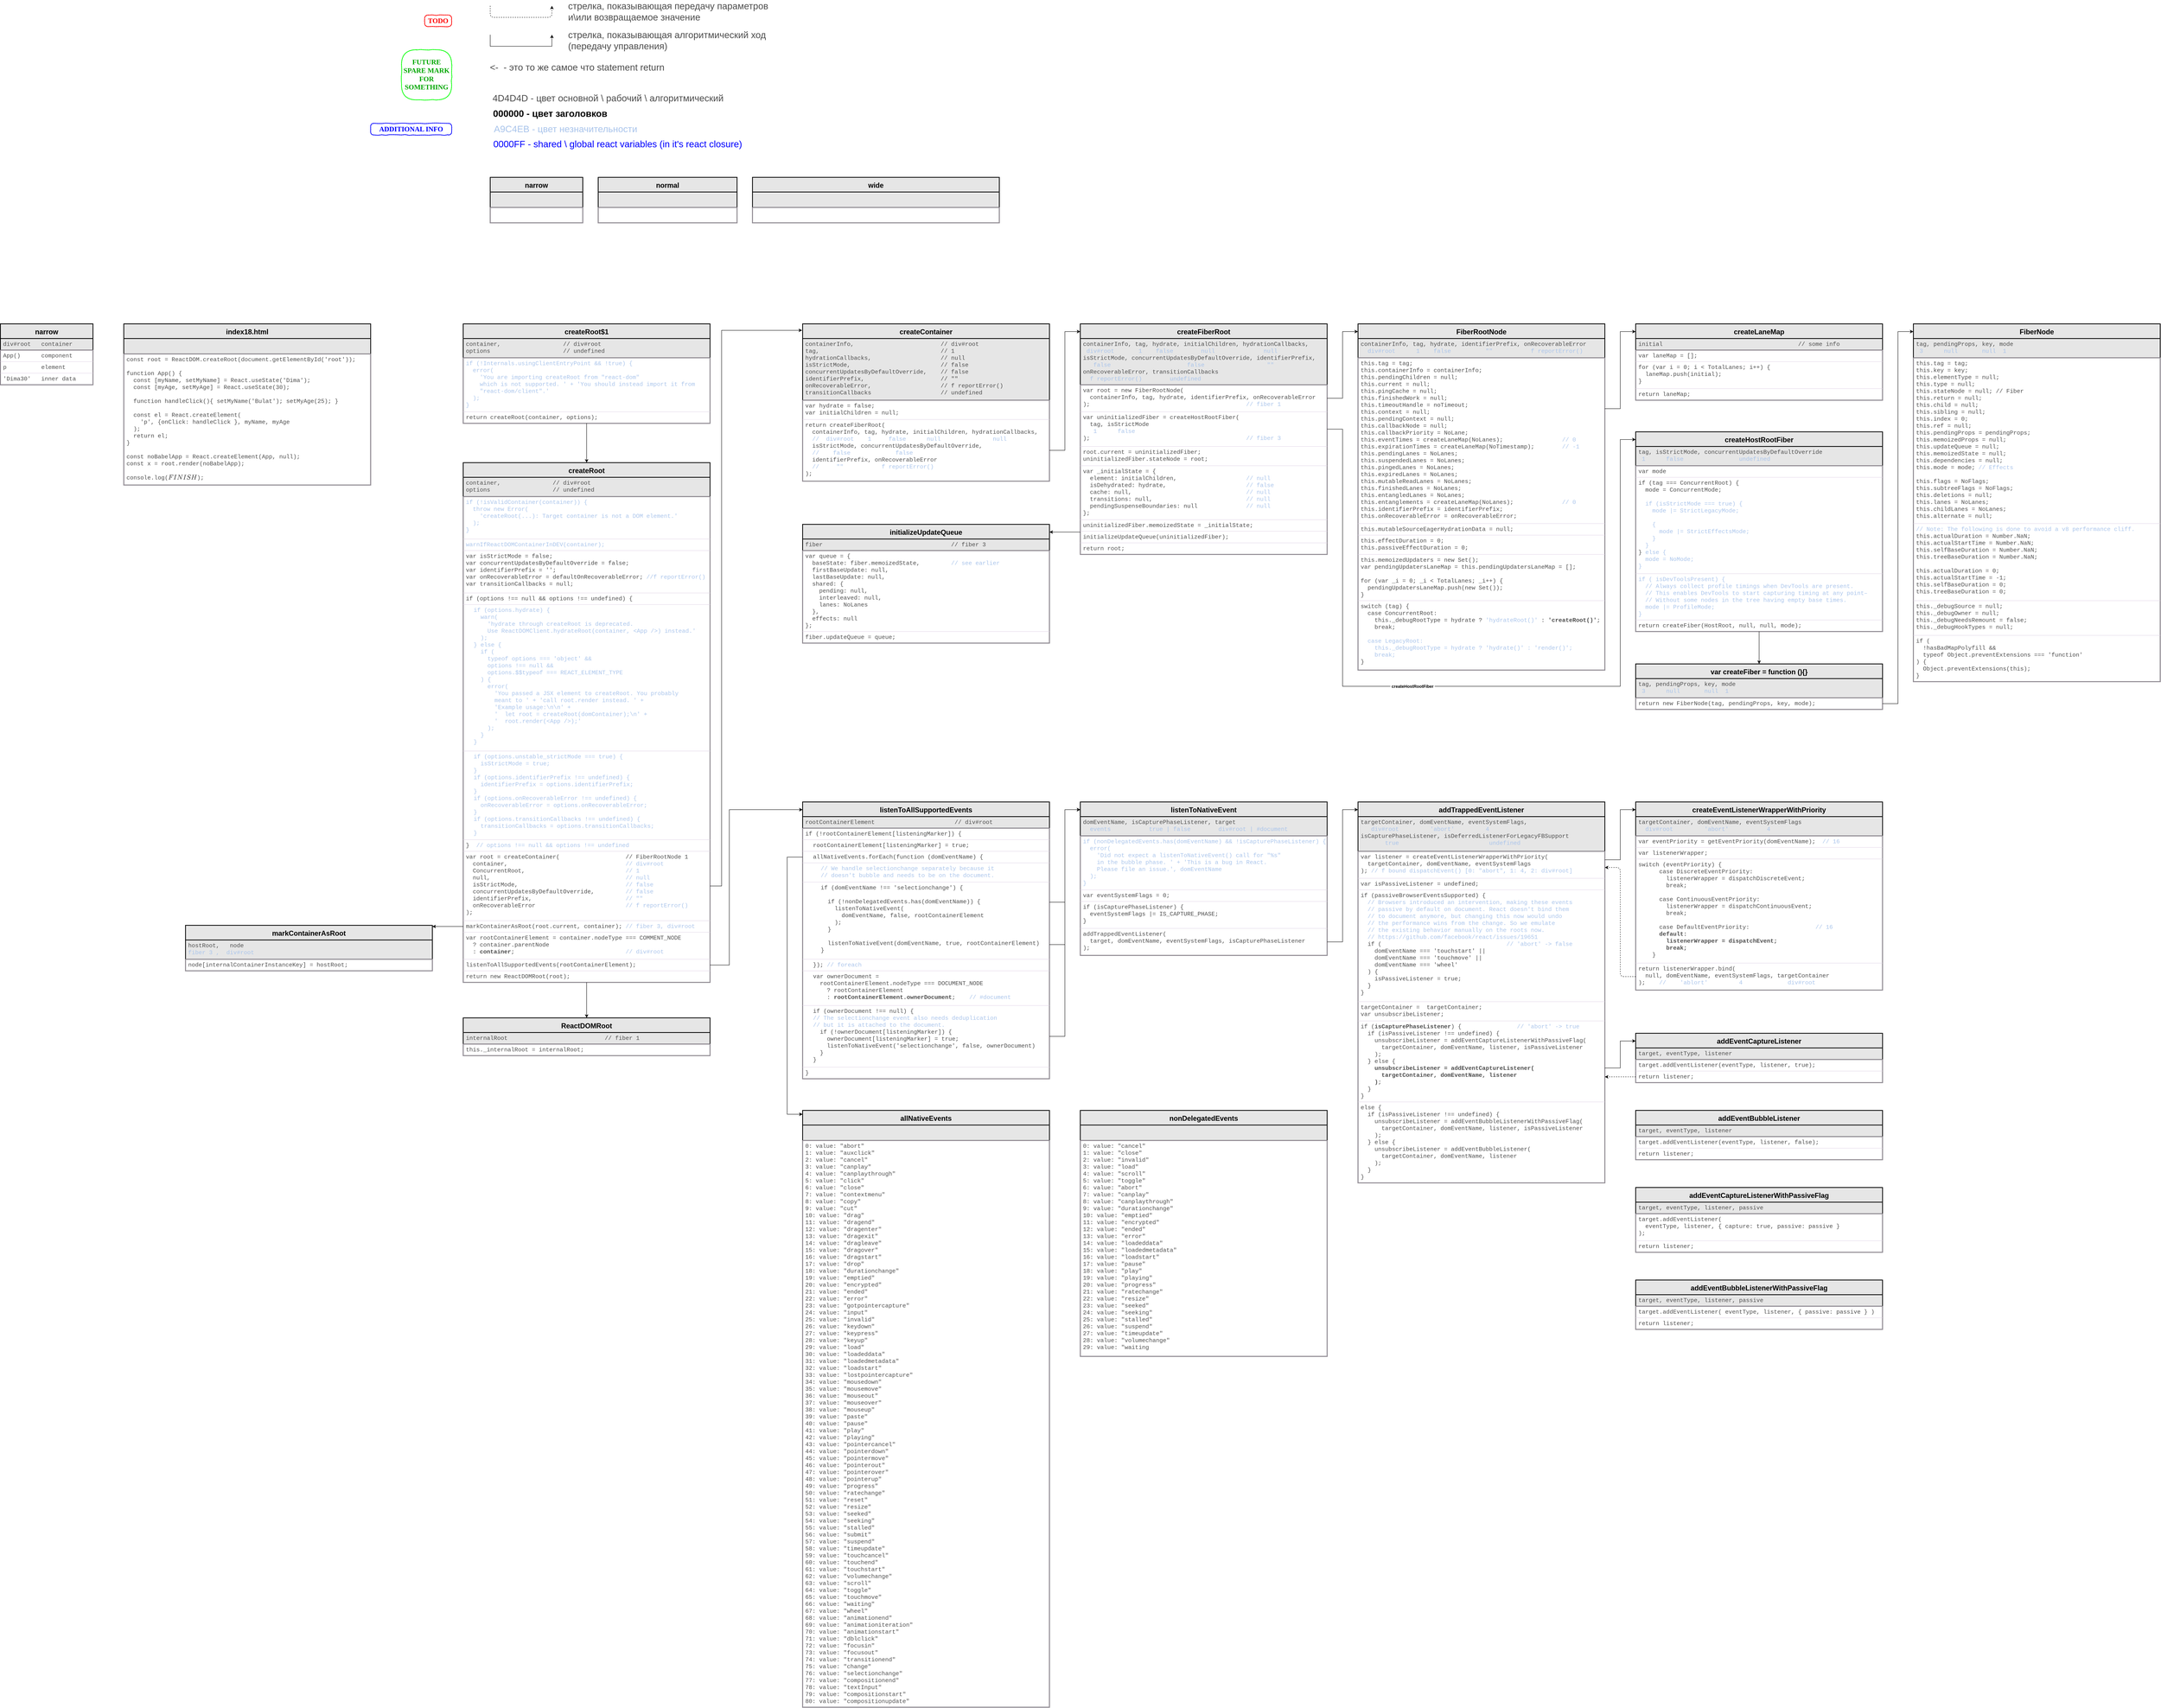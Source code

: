 <mxfile version="13.7.9" type="device" pages="2"><diagram id="z7fR1oFMO9O7ukQ_MvGJ" name="ReactDOM.createRoot"><mxGraphModel dx="-625" dy="-3172" grid="1" gridSize="10" guides="1" tooltips="1" connect="1" arrows="1" fold="1" page="0" pageScale="1" pageWidth="1169" pageHeight="827" math="0" shadow="0"><root><mxCell id="0"/><mxCell id="1" parent="0"/><mxCell id="mFJ3pJrfvudCb4p9je4i-22" value="addEventBubbleListenerWithPassiveFlag" style="swimlane;fontStyle=1;childLayout=stackLayout;horizontal=1;startSize=38;fillColor=#E6E6E6;horizontalStack=0;resizeParent=1;resizeParentMax=0;resizeLast=0;collapsible=1;marginBottom=0;labelBackgroundColor=none;swimlaneFillColor=#ffffff;strokeWidth=2;glass=0;fontSize=18;autosize=1;" parent="1" vertex="1"><mxGeometry x="6800" y="7360" width="640" height="128" as="geometry"><mxRectangle x="50" y="680" width="90" height="38" as="alternateBounds"/></mxGeometry></mxCell><mxCell id="mFJ3pJrfvudCb4p9je4i-23" value="target, eventType, listener, passive" style="shape=note;whiteSpace=wrap;html=1;size=0;verticalAlign=top;align=left;spacingTop=-6;fontSize=15;overflow=hidden;strokeColor=default;autosize=1;spacingTop=0;spacingLeft=5;spacingRight=0;spacingBottom=10;fontColor=#4D4D4D;fontFamily=Courier New;fontStyle=0;fillColor=#E6E6E6;perimeterSpacing=0;strokeWidth=2;" parent="mFJ3pJrfvudCb4p9je4i-22" vertex="1"><mxGeometry y="38" width="640" height="30" as="geometry"/></mxCell><mxCell id="mFJ3pJrfvudCb4p9je4i-24" value="&lt;div&gt;target.addEventListener(&amp;nbsp;&lt;span&gt;eventType, listener, {&amp;nbsp;&lt;/span&gt;&lt;span&gt;passive: passive&amp;nbsp;&lt;/span&gt;&lt;span&gt;} )&lt;/span&gt;&lt;/div&gt;" style="shape=note;whiteSpace=wrap;html=1;size=0;verticalAlign=top;align=left;spacingTop=-6;fontSize=15;overflow=hidden;strokeColor=#E1D5E7;autosize=1;spacingTop=0;spacingLeft=5;spacingRight=0;spacingBottom=10;fontColor=#4D4D4D;fontFamily=Courier New;fillColor=none;" parent="mFJ3pJrfvudCb4p9je4i-22" vertex="1"><mxGeometry y="68" width="640" height="30" as="geometry"/></mxCell><mxCell id="mFJ3pJrfvudCb4p9je4i-25" value="return listener;" style="shape=note;whiteSpace=wrap;html=1;size=0;verticalAlign=top;align=left;spacingTop=-6;fontSize=15;overflow=hidden;strokeColor=#E1D5E7;autosize=1;spacingTop=0;spacingLeft=5;spacingRight=0;spacingBottom=10;fontColor=#4D4D4D;fontFamily=Courier New;fillColor=none;" parent="mFJ3pJrfvudCb4p9je4i-22" vertex="1"><mxGeometry y="98" width="640" height="30" as="geometry"/></mxCell><mxCell id="mFJ3pJrfvudCb4p9je4i-18" value="addEventCaptureListenerWithPassiveFlag" style="swimlane;fontStyle=1;childLayout=stackLayout;horizontal=1;startSize=38;fillColor=#E6E6E6;horizontalStack=0;resizeParent=1;resizeParentMax=0;resizeLast=0;collapsible=1;marginBottom=0;labelBackgroundColor=none;swimlaneFillColor=#ffffff;strokeWidth=2;glass=0;fontSize=18;autosize=1;" parent="1" vertex="1"><mxGeometry x="6800" y="7120" width="640" height="168" as="geometry"><mxRectangle x="50" y="680" width="90" height="38" as="alternateBounds"/></mxGeometry></mxCell><mxCell id="mFJ3pJrfvudCb4p9je4i-19" value="target, eventType, listener, passive" style="shape=note;whiteSpace=wrap;html=1;size=0;verticalAlign=top;align=left;spacingTop=-6;fontSize=15;overflow=hidden;strokeColor=default;autosize=1;spacingTop=0;spacingLeft=5;spacingRight=0;spacingBottom=10;fontColor=#4D4D4D;fontFamily=Courier New;fontStyle=0;fillColor=#E6E6E6;perimeterSpacing=0;strokeWidth=2;" parent="mFJ3pJrfvudCb4p9je4i-18" vertex="1"><mxGeometry y="38" width="640" height="30" as="geometry"/></mxCell><mxCell id="mFJ3pJrfvudCb4p9je4i-20" value="&lt;div&gt;target.addEventListener(&lt;/div&gt;&lt;div&gt;&amp;nbsp; eventType, listener, {&amp;nbsp;&lt;span&gt;capture: true,&amp;nbsp;&lt;/span&gt;&lt;span&gt;passive: passive&amp;nbsp;&lt;/span&gt;&lt;span&gt;}&lt;/span&gt;&lt;/div&gt;&lt;div&gt;&lt;span&gt;);&lt;/span&gt;&lt;/div&gt;" style="shape=note;whiteSpace=wrap;html=1;size=0;verticalAlign=top;align=left;spacingTop=-6;fontSize=15;overflow=hidden;strokeColor=#E1D5E7;autosize=1;spacingTop=0;spacingLeft=5;spacingRight=0;spacingBottom=10;fontColor=#4D4D4D;fontFamily=Courier New;fillColor=none;" parent="mFJ3pJrfvudCb4p9je4i-18" vertex="1"><mxGeometry y="68" width="640" height="70" as="geometry"/></mxCell><mxCell id="mFJ3pJrfvudCb4p9je4i-21" value="return listener;" style="shape=note;whiteSpace=wrap;html=1;size=0;verticalAlign=top;align=left;spacingTop=-6;fontSize=15;overflow=hidden;strokeColor=#E1D5E7;autosize=1;spacingTop=0;spacingLeft=5;spacingRight=0;spacingBottom=10;fontColor=#4D4D4D;fontFamily=Courier New;fillColor=none;" parent="mFJ3pJrfvudCb4p9je4i-18" vertex="1"><mxGeometry y="138" width="640" height="30" as="geometry"/></mxCell><mxCell id="mFJ3pJrfvudCb4p9je4i-13" value="addEventBubbleListener" style="swimlane;fontStyle=1;childLayout=stackLayout;horizontal=1;startSize=38;fillColor=#E6E6E6;horizontalStack=0;resizeParent=1;resizeParentMax=0;resizeLast=0;collapsible=1;marginBottom=0;labelBackgroundColor=none;swimlaneFillColor=#ffffff;strokeWidth=2;glass=0;fontSize=18;autosize=1;" parent="1" vertex="1"><mxGeometry x="6800" y="6920" width="640.0" height="128" as="geometry"><mxRectangle x="50" y="680" width="90" height="38" as="alternateBounds"/></mxGeometry></mxCell><mxCell id="mFJ3pJrfvudCb4p9je4i-14" value="target, eventType, listener" style="shape=note;whiteSpace=wrap;html=1;size=0;verticalAlign=top;align=left;spacingTop=-6;fontSize=15;overflow=hidden;strokeColor=default;autosize=1;spacingTop=0;spacingLeft=5;spacingRight=0;spacingBottom=10;fontColor=#4D4D4D;fontFamily=Courier New;fontStyle=0;fillColor=#E6E6E6;perimeterSpacing=0;strokeWidth=2;" parent="mFJ3pJrfvudCb4p9je4i-13" vertex="1"><mxGeometry y="38" width="640.0" height="30" as="geometry"/></mxCell><mxCell id="mFJ3pJrfvudCb4p9je4i-15" value="target.addEventListener(eventType, listener, false);" style="shape=note;whiteSpace=wrap;html=1;size=0;verticalAlign=top;align=left;spacingTop=-6;fontSize=15;overflow=hidden;strokeColor=#E1D5E7;autosize=1;spacingTop=0;spacingLeft=5;spacingRight=0;spacingBottom=10;fontColor=#4D4D4D;fontFamily=Courier New;fillColor=none;" parent="mFJ3pJrfvudCb4p9je4i-13" vertex="1"><mxGeometry y="68" width="640.0" height="30" as="geometry"/></mxCell><mxCell id="mFJ3pJrfvudCb4p9je4i-16" value="return listener;" style="shape=note;whiteSpace=wrap;html=1;size=0;verticalAlign=top;align=left;spacingTop=-6;fontSize=15;overflow=hidden;strokeColor=#E1D5E7;autosize=1;spacingTop=0;spacingLeft=5;spacingRight=0;spacingBottom=10;fontColor=#4D4D4D;fontFamily=Courier New;fillColor=none;" parent="mFJ3pJrfvudCb4p9je4i-13" vertex="1"><mxGeometry y="98" width="640.0" height="30" as="geometry"/></mxCell><mxCell id="mFJ3pJrfvudCb4p9je4i-9" value="addEventCaptureListener" style="swimlane;fontStyle=1;childLayout=stackLayout;horizontal=1;startSize=38;fillColor=#E6E6E6;horizontalStack=0;resizeParent=1;resizeParentMax=0;resizeLast=0;collapsible=1;marginBottom=0;labelBackgroundColor=none;swimlaneFillColor=#ffffff;strokeWidth=2;glass=0;fontSize=18;autosize=1;" parent="1" vertex="1"><mxGeometry x="6800" y="6720" width="640.0" height="128" as="geometry"><mxRectangle x="50" y="680" width="90" height="38" as="alternateBounds"/></mxGeometry></mxCell><mxCell id="mFJ3pJrfvudCb4p9je4i-10" value="target, eventType, listener" style="shape=note;whiteSpace=wrap;html=1;size=0;verticalAlign=top;align=left;spacingTop=-6;fontSize=15;overflow=hidden;strokeColor=default;autosize=1;spacingTop=0;spacingLeft=5;spacingRight=0;spacingBottom=10;fontColor=#4D4D4D;fontFamily=Courier New;fontStyle=0;fillColor=#E6E6E6;perimeterSpacing=0;strokeWidth=2;" parent="mFJ3pJrfvudCb4p9je4i-9" vertex="1"><mxGeometry y="38" width="640.0" height="30" as="geometry"/></mxCell><mxCell id="mFJ3pJrfvudCb4p9je4i-11" value="target.addEventListener(eventType, listener, true);" style="shape=note;whiteSpace=wrap;html=1;size=0;verticalAlign=top;align=left;spacingTop=-6;fontSize=15;overflow=hidden;strokeColor=#E1D5E7;autosize=1;spacingTop=0;spacingLeft=5;spacingRight=0;spacingBottom=10;fontColor=#4D4D4D;fontFamily=Courier New;fillColor=none;" parent="mFJ3pJrfvudCb4p9je4i-9" vertex="1"><mxGeometry y="68" width="640.0" height="30" as="geometry"/></mxCell><mxCell id="mFJ3pJrfvudCb4p9je4i-12" value="return listener;" style="shape=note;whiteSpace=wrap;html=1;size=0;verticalAlign=top;align=left;spacingTop=-6;fontSize=15;overflow=hidden;strokeColor=#E1D5E7;autosize=1;spacingTop=0;spacingLeft=5;spacingRight=0;spacingBottom=10;fontColor=#4D4D4D;fontFamily=Courier New;fillColor=none;" parent="mFJ3pJrfvudCb4p9je4i-9" vertex="1"><mxGeometry y="98" width="640.0" height="30" as="geometry"/></mxCell><mxCell id="mFJ3pJrfvudCb4p9je4i-1" value="createEventListenerWrapperWithPriority" style="swimlane;fontStyle=1;childLayout=stackLayout;horizontal=1;startSize=38;fillColor=#E6E6E6;horizontalStack=0;resizeParent=1;resizeParentMax=0;resizeLast=0;collapsible=1;marginBottom=0;labelBackgroundColor=none;swimlaneFillColor=#ffffff;strokeWidth=2;glass=0;fontSize=18;autosize=1;" parent="1" vertex="1"><mxGeometry x="6800" y="6120" width="640" height="488" as="geometry"><mxRectangle x="50" y="680" width="90" height="38" as="alternateBounds"/></mxGeometry></mxCell><mxCell id="mFJ3pJrfvudCb4p9je4i-2" value="targetContainer, domEventName, eventSystemFlags&lt;br&gt;&lt;font color=&quot;#a9c4eb&quot;&gt;&amp;nbsp; div#root&amp;nbsp; &amp;nbsp; &amp;nbsp; &amp;nbsp; &amp;nbsp;'abort'&amp;nbsp; &amp;nbsp; &amp;nbsp; &amp;nbsp; &amp;nbsp; &amp;nbsp;4&lt;/font&gt;" style="shape=note;whiteSpace=wrap;html=1;size=0;verticalAlign=top;align=left;spacingTop=-6;fontSize=15;overflow=hidden;strokeColor=default;autosize=1;spacingTop=0;spacingLeft=5;spacingRight=0;spacingBottom=10;fontColor=#4D4D4D;fontFamily=Courier New;fontStyle=0;fillColor=#E6E6E6;perimeterSpacing=0;strokeWidth=2;" parent="mFJ3pJrfvudCb4p9je4i-1" vertex="1"><mxGeometry y="38" width="640" height="50" as="geometry"/></mxCell><mxCell id="mFJ3pJrfvudCb4p9je4i-3" value="var eventPriority = getEventPriority(domEventName);&amp;nbsp;&lt;font color=&quot;#a9c4eb&quot;&gt; // 16&lt;/font&gt;" style="shape=note;whiteSpace=wrap;html=1;size=0;verticalAlign=top;align=left;spacingTop=-6;fontSize=15;overflow=hidden;strokeColor=#E1D5E7;autosize=1;spacingTop=0;spacingLeft=5;spacingRight=0;spacingBottom=10;fontColor=#4D4D4D;fontFamily=Courier New;fillColor=none;" parent="mFJ3pJrfvudCb4p9je4i-1" vertex="1"><mxGeometry y="88" width="640" height="30" as="geometry"/></mxCell><mxCell id="mFJ3pJrfvudCb4p9je4i-4" value="var listenerWrapper;" style="shape=note;whiteSpace=wrap;html=1;size=0;verticalAlign=top;align=left;spacingTop=-6;fontSize=15;overflow=hidden;strokeColor=#E1D5E7;autosize=1;spacingTop=0;spacingLeft=5;spacingRight=0;spacingBottom=10;fontColor=#4D4D4D;fontFamily=Courier New;fillColor=none;" parent="mFJ3pJrfvudCb4p9je4i-1" vertex="1"><mxGeometry y="118" width="640" height="30" as="geometry"/></mxCell><mxCell id="mFJ3pJrfvudCb4p9je4i-5" value="&lt;div&gt;switch (eventPriority) {&lt;/div&gt;&lt;div&gt;&amp;nbsp; &amp;nbsp; &amp;nbsp; case DiscreteEventPriority:&lt;/div&gt;&lt;div&gt;&amp;nbsp; &amp;nbsp; &amp;nbsp; &amp;nbsp; listenerWrapper = dispatchDiscreteEvent;&lt;/div&gt;&lt;div&gt;&amp;nbsp; &amp;nbsp; &amp;nbsp; &amp;nbsp; break;&lt;/div&gt;&lt;div&gt;&lt;br&gt;&lt;/div&gt;&lt;div&gt;&amp;nbsp; &amp;nbsp; &amp;nbsp; case ContinuousEventPriority:&lt;/div&gt;&lt;div&gt;&amp;nbsp; &amp;nbsp; &amp;nbsp; &amp;nbsp; listenerWrapper = dispatchContinuousEvent;&lt;/div&gt;&lt;div&gt;&amp;nbsp; &amp;nbsp; &amp;nbsp; &amp;nbsp; break;&lt;/div&gt;&lt;div&gt;&lt;br&gt;&lt;/div&gt;&lt;div&gt;&amp;nbsp; &amp;nbsp; &amp;nbsp; case DefaultEventPriority:&amp;nbsp; &amp;nbsp; &amp;nbsp; &amp;nbsp; &amp;nbsp; &amp;nbsp; &amp;nbsp; &amp;nbsp; &amp;nbsp; &amp;nbsp;&lt;font color=&quot;#a9c4eb&quot;&gt;// 16&lt;/font&gt;&lt;/div&gt;&lt;div&gt;&amp;nbsp; &amp;nbsp; &amp;nbsp; &lt;b&gt;default:&lt;/b&gt;&lt;/div&gt;&lt;div&gt;&lt;b&gt;&amp;nbsp; &amp;nbsp; &amp;nbsp; &amp;nbsp; listenerWrapper = dispatchEvent;&lt;/b&gt;&lt;/div&gt;&lt;div&gt;&lt;b&gt;&amp;nbsp; &amp;nbsp; &amp;nbsp; &amp;nbsp; break;&lt;/b&gt;&lt;/div&gt;&lt;div&gt;&amp;nbsp; &amp;nbsp; }&lt;/div&gt;" style="shape=note;whiteSpace=wrap;html=1;size=0;verticalAlign=top;align=left;spacingTop=-6;fontSize=15;overflow=hidden;strokeColor=#E1D5E7;autosize=1;spacingTop=0;spacingLeft=5;spacingRight=0;spacingBottom=10;fontColor=#4D4D4D;fontFamily=Courier New;fillColor=none;" parent="mFJ3pJrfvudCb4p9je4i-1" vertex="1"><mxGeometry y="148" width="640" height="270" as="geometry"/></mxCell><mxCell id="mFJ3pJrfvudCb4p9je4i-6" value="return listenerWrapper.bind(&lt;br&gt;&amp;nbsp; null, domEventName, eventSystemFlags, targetContainer&lt;br&gt;);&amp;nbsp;&lt;font color=&quot;#a9c4eb&quot;&gt; &amp;nbsp; //&amp;nbsp; &amp;nbsp; 'ablort'&amp;nbsp; &amp;nbsp; &amp;nbsp; &amp;nbsp; &amp;nbsp;4&amp;nbsp; &amp;nbsp; &amp;nbsp; &amp;nbsp; &amp;nbsp; &amp;nbsp; &amp;nbsp;div#root&lt;/font&gt;&amp;nbsp; &amp;nbsp; &amp;nbsp;&amp;nbsp;" style="shape=note;whiteSpace=wrap;html=1;size=0;verticalAlign=top;align=left;spacingTop=-6;fontSize=15;overflow=hidden;strokeColor=#E1D5E7;autosize=1;spacingTop=0;spacingLeft=5;spacingRight=0;spacingBottom=10;fontColor=#4D4D4D;fontFamily=Courier New;fillColor=none;" parent="mFJ3pJrfvudCb4p9je4i-1" vertex="1"><mxGeometry y="418" width="640" height="70" as="geometry"/></mxCell><mxCell id="OB71b5H0SMsqlJX-M8CU-1" value="nonDelegatedEvents" style="swimlane;fontStyle=1;childLayout=stackLayout;horizontal=1;startSize=38;fillColor=#E6E6E6;horizontalStack=0;resizeParent=1;resizeParentMax=0;resizeLast=0;collapsible=1;marginBottom=0;labelBackgroundColor=none;swimlaneFillColor=#ffffff;strokeWidth=2;glass=0;fontSize=18;autosize=1;" parent="1" vertex="1"><mxGeometry x="5360" y="6920" width="640" height="638" as="geometry"><mxRectangle x="50" y="680" width="90" height="38" as="alternateBounds"/></mxGeometry></mxCell><mxCell id="OB71b5H0SMsqlJX-M8CU-2" value="" style="shape=note;whiteSpace=wrap;html=1;size=0;verticalAlign=top;align=left;spacingTop=-6;fontSize=15;overflow=hidden;strokeColor=default;autosize=1;spacingTop=0;spacingLeft=5;spacingRight=0;spacingBottom=10;fontColor=#4D4D4D;fontFamily=Courier New;fontStyle=0;fillColor=#E6E6E6;perimeterSpacing=0;strokeWidth=2;" parent="OB71b5H0SMsqlJX-M8CU-1" vertex="1"><mxGeometry y="38" width="640" height="40" as="geometry"/></mxCell><mxCell id="OB71b5H0SMsqlJX-M8CU-3" value="&lt;div&gt;0: value: &quot;cancel&quot;&lt;/div&gt;&lt;div&gt;1: value: &quot;close&quot;&lt;/div&gt;&lt;div&gt;2: value: &quot;invalid&quot;&lt;/div&gt;&lt;div&gt;3: value: &quot;load&quot;&lt;/div&gt;&lt;div&gt;4: value: &quot;scroll&quot;&lt;/div&gt;&lt;div&gt;5: value: &quot;toggle&quot;&lt;/div&gt;&lt;div&gt;6: value: &quot;abort&quot;&lt;/div&gt;&lt;div&gt;7: value: &quot;canplay&quot;&lt;/div&gt;&lt;div&gt;8: value: &quot;canplaythrough&quot;&lt;/div&gt;&lt;div&gt;9: value: &quot;durationchange&quot;&lt;/div&gt;&lt;div&gt;10: value: &quot;emptied&quot;&lt;/div&gt;&lt;div&gt;11: value: &quot;encrypted&quot;&lt;/div&gt;&lt;div&gt;12: value: &quot;ended&quot;&lt;/div&gt;&lt;div&gt;13: value: &quot;error&quot;&lt;/div&gt;&lt;div&gt;14: value: &quot;loadeddata&quot;&lt;/div&gt;&lt;div&gt;15: value: &quot;loadedmetadata&quot;&lt;/div&gt;&lt;div&gt;16: value: &quot;loadstart&quot;&lt;/div&gt;&lt;div&gt;17: value: &quot;pause&quot;&lt;/div&gt;&lt;div&gt;18: value: &quot;play&quot;&lt;/div&gt;&lt;div&gt;19: value: &quot;playing&quot;&lt;/div&gt;&lt;div&gt;20: value: &quot;progress&quot;&lt;/div&gt;&lt;div&gt;21: value: &quot;ratechange&quot;&lt;/div&gt;&lt;div&gt;22: value: &quot;resize&quot;&lt;/div&gt;&lt;div&gt;23: value: &quot;seeked&quot;&lt;/div&gt;&lt;div&gt;24: value: &quot;seeking&quot;&lt;/div&gt;&lt;div&gt;25: value: &quot;stalled&quot;&lt;/div&gt;&lt;div&gt;26: value: &quot;suspend&quot;&lt;/div&gt;&lt;div&gt;27: value: &quot;timeupdate&quot;&lt;/div&gt;&lt;div&gt;28: value: &quot;volumechange&quot;&lt;/div&gt;&lt;div&gt;29: value: &quot;waiting&lt;/div&gt;" style="shape=note;whiteSpace=wrap;html=1;size=0;verticalAlign=top;align=left;spacingTop=-6;fontSize=15;overflow=hidden;strokeColor=#E1D5E7;autosize=1;spacingTop=0;spacingLeft=5;spacingRight=0;spacingBottom=10;fontColor=#4D4D4D;fontFamily=Courier New;fillColor=none;" parent="OB71b5H0SMsqlJX-M8CU-1" vertex="1"><mxGeometry y="78" width="640" height="560" as="geometry"/></mxCell><mxCell id="R0M4rwyfdHv8THg08h48-169" value="addTrappedEventListener" style="swimlane;fontStyle=1;childLayout=stackLayout;horizontal=1;startSize=38;fillColor=#E6E6E6;horizontalStack=0;resizeParent=1;resizeParentMax=0;resizeLast=0;collapsible=1;marginBottom=0;labelBackgroundColor=none;swimlaneFillColor=#ffffff;strokeWidth=2;glass=0;fontSize=18;autosize=1;" parent="1" vertex="1"><mxGeometry x="6080" y="6120" width="640" height="988" as="geometry"><mxRectangle x="50" y="680" width="90" height="38" as="alternateBounds"/></mxGeometry></mxCell><mxCell id="R0M4rwyfdHv8THg08h48-170" value="targetContainer, domEventName, eventSystemFlags,&lt;br&gt;&lt;font color=&quot;#a9c4eb&quot;&gt;&amp;nbsp; &amp;nbsp;div#root&amp;nbsp; &amp;nbsp; &amp;nbsp; &amp;nbsp; &amp;nbsp;'abort'&amp;nbsp; &amp;nbsp; &amp;nbsp; &amp;nbsp; &amp;nbsp;4&lt;/font&gt;&lt;br&gt;isCapturePhaseListener, isDeferredListenerForLegacyFBSupport&lt;br&gt;&lt;font color=&quot;#a9c4eb&quot;&gt;&amp;nbsp; &amp;nbsp; &amp;nbsp; &amp;nbsp;true&amp;nbsp; &amp;nbsp; &amp;nbsp; &amp;nbsp; &amp;nbsp; &amp;nbsp; &amp;nbsp; &amp;nbsp; &amp;nbsp; &amp;nbsp; &amp;nbsp; &amp;nbsp; &amp;nbsp; undefined&lt;/font&gt;" style="shape=note;whiteSpace=wrap;html=1;size=0;verticalAlign=top;align=left;spacingTop=-6;fontSize=15;overflow=hidden;strokeColor=default;autosize=1;spacingTop=0;spacingLeft=5;spacingRight=0;spacingBottom=10;fontColor=#4D4D4D;fontFamily=Courier New;fontStyle=0;fillColor=#E6E6E6;perimeterSpacing=0;strokeWidth=2;" parent="R0M4rwyfdHv8THg08h48-169" vertex="1"><mxGeometry y="38" width="640" height="90" as="geometry"/></mxCell><mxCell id="OB71b5H0SMsqlJX-M8CU-5" value="var listener = createEventListenerWrapperWithPriority(&lt;br&gt;&amp;nbsp; targetContainer, domEventName, eventSystemFlags&lt;br&gt;); &lt;font color=&quot;#a9c4eb&quot;&gt;// f&amp;nbsp;bound dispatchEvent() [&lt;span&gt;0&lt;/span&gt;&lt;span&gt;:&amp;nbsp;&lt;/span&gt;&lt;span&gt;&quot;abort&quot;,&amp;nbsp;&lt;/span&gt;&lt;span&gt;1&lt;/span&gt;&lt;span&gt;:&amp;nbsp;&lt;/span&gt;&lt;span&gt;4,&amp;nbsp;&lt;/span&gt;&lt;span&gt;2&lt;/span&gt;&lt;span&gt;:&amp;nbsp;&lt;/span&gt;&lt;span&gt;div#root]&lt;/span&gt;&lt;/font&gt;&lt;span&gt;&lt;br&gt;&lt;/span&gt;" style="shape=note;whiteSpace=wrap;html=1;size=0;verticalAlign=top;align=left;spacingTop=-6;fontSize=15;overflow=hidden;strokeColor=#E1D5E7;autosize=1;spacingTop=0;spacingLeft=5;spacingRight=0;spacingBottom=10;fontColor=#4D4D4D;fontFamily=Courier New;fillColor=none;" parent="R0M4rwyfdHv8THg08h48-169" vertex="1"><mxGeometry y="128" width="640" height="70" as="geometry"/></mxCell><mxCell id="R0M4rwyfdHv8THg08h48-171" value="var isPassiveListener = undefined;" style="shape=note;whiteSpace=wrap;html=1;size=0;verticalAlign=top;align=left;spacingTop=-6;fontSize=15;overflow=hidden;strokeColor=#E1D5E7;autosize=1;spacingTop=0;spacingLeft=5;spacingRight=0;spacingBottom=10;fontColor=#4D4D4D;fontFamily=Courier New;fillColor=none;" parent="R0M4rwyfdHv8THg08h48-169" vertex="1"><mxGeometry y="198" width="640" height="30" as="geometry"/></mxCell><mxCell id="R0M4rwyfdHv8THg08h48-172" value="&lt;div&gt;if (passiveBrowserEventsSupported) {&lt;/div&gt;&lt;div&gt;&lt;font color=&quot;#a9c4eb&quot;&gt;&amp;nbsp; // Browsers introduced an intervention, making these events&lt;/font&gt;&lt;/div&gt;&lt;div&gt;&lt;font color=&quot;#a9c4eb&quot;&gt;&amp;nbsp; // passive by default on document. React doesn't bind them&lt;/font&gt;&lt;/div&gt;&lt;div&gt;&lt;font color=&quot;#a9c4eb&quot;&gt;&amp;nbsp; // to document anymore, but changing this now would undo&lt;/font&gt;&lt;/div&gt;&lt;div&gt;&lt;font color=&quot;#a9c4eb&quot;&gt;&amp;nbsp; // the performance wins from the change. So we emulate&lt;/font&gt;&lt;/div&gt;&lt;div&gt;&lt;font color=&quot;#a9c4eb&quot;&gt;&amp;nbsp; // the existing behavior manually on the roots now.&lt;/font&gt;&lt;/div&gt;&lt;div&gt;&lt;font color=&quot;#a9c4eb&quot;&gt;&amp;nbsp; // https://github.com/facebook/react/issues/19651&lt;/font&gt;&lt;/div&gt;&lt;div&gt;&amp;nbsp; if (&amp;nbsp; &amp;nbsp; &amp;nbsp; &amp;nbsp; &amp;nbsp; &amp;nbsp; &amp;nbsp; &amp;nbsp; &amp;nbsp; &amp;nbsp; &amp;nbsp; &amp;nbsp; &amp;nbsp; &amp;nbsp; &amp;nbsp; &amp;nbsp; &amp;nbsp; &amp;nbsp; &lt;font color=&quot;#a9c4eb&quot;&gt;// 'abort' -&amp;gt; false&lt;/font&gt;&lt;/div&gt;&lt;div&gt;&amp;nbsp; &amp;nbsp; domEventName === 'touchstart' ||&amp;nbsp;&lt;/div&gt;&lt;div&gt;&amp;nbsp; &amp;nbsp; domEventName === 'touchmove' ||&amp;nbsp;&lt;/div&gt;&lt;div&gt;&amp;nbsp; &amp;nbsp; domEventName === 'wheel'&lt;/div&gt;&lt;div&gt;&amp;nbsp; ) {&lt;/div&gt;&lt;div&gt;&amp;nbsp; &amp;nbsp; isPassiveListener = true;&lt;/div&gt;&lt;div&gt;&amp;nbsp; }&lt;/div&gt;&lt;div&gt;}&lt;/div&gt;" style="shape=note;whiteSpace=wrap;html=1;size=0;verticalAlign=top;align=left;spacingTop=-6;fontSize=15;overflow=hidden;strokeColor=#E1D5E7;autosize=1;spacingTop=0;spacingLeft=5;spacingRight=0;spacingBottom=10;fontColor=#4D4D4D;fontFamily=Courier New;fillColor=none;" parent="R0M4rwyfdHv8THg08h48-169" vertex="1"><mxGeometry y="228" width="640" height="290" as="geometry"/></mxCell><mxCell id="R0M4rwyfdHv8THg08h48-173" value="&lt;div&gt;targetContainer =&amp;nbsp; targetContainer;&lt;/div&gt;&lt;div&gt;var unsubscribeListener;&lt;/div&gt;" style="shape=note;whiteSpace=wrap;html=1;size=0;verticalAlign=top;align=left;spacingTop=-6;fontSize=15;overflow=hidden;strokeColor=#E1D5E7;autosize=1;spacingTop=0;spacingLeft=5;spacingRight=0;spacingBottom=10;fontColor=#4D4D4D;fontFamily=Courier New;fillColor=none;" parent="R0M4rwyfdHv8THg08h48-169" vertex="1"><mxGeometry y="518" width="640" height="50" as="geometry"/></mxCell><mxCell id="R0M4rwyfdHv8THg08h48-174" value="&lt;div&gt;if (&lt;b&gt;isCapturePhaseListener&lt;/b&gt;) {&amp;nbsp; &amp;nbsp; &amp;nbsp; &amp;nbsp; &amp;nbsp; &amp;nbsp; &amp;nbsp; &amp;nbsp; &lt;font color=&quot;#a9c4eb&quot;&gt;// 'abort' -&amp;gt; true&lt;/font&gt;&lt;/div&gt;&lt;div&gt;&amp;nbsp; if (isPassiveListener !== undefined) {&lt;/div&gt;&lt;div&gt;&amp;nbsp; &amp;nbsp; unsubscribeListener = addEventCaptureListenerWithPassiveFlag(&lt;/div&gt;&lt;div&gt;&amp;nbsp; &amp;nbsp; &amp;nbsp; targetContainer, domEventName, listener, isPassiveListener&lt;/div&gt;&lt;div&gt;&amp;nbsp; &amp;nbsp; );&lt;/div&gt;&lt;div&gt;&amp;nbsp; } else {&lt;/div&gt;&lt;div&gt;&amp;nbsp; &amp;nbsp; &lt;b&gt;unsubscribeListener = addEventCaptureListener(&lt;/b&gt;&lt;/div&gt;&lt;div&gt;&lt;b&gt;&amp;nbsp; &amp;nbsp; &amp;nbsp; targetContainer, domEventName, listener&lt;/b&gt;&lt;/div&gt;&lt;div&gt;&lt;b&gt;&amp;nbsp; &amp;nbsp; )&lt;/b&gt;;&lt;/div&gt;&lt;div&gt;&amp;nbsp; }&lt;/div&gt;&lt;div&gt;}&lt;/div&gt;" style="shape=note;whiteSpace=wrap;html=1;size=0;verticalAlign=top;align=left;spacingTop=-6;fontSize=15;overflow=hidden;strokeColor=#E1D5E7;autosize=1;spacingTop=0;spacingLeft=5;spacingRight=0;spacingBottom=10;fontColor=#4D4D4D;fontFamily=Courier New;fillColor=none;" parent="R0M4rwyfdHv8THg08h48-169" vertex="1"><mxGeometry y="568" width="640" height="210" as="geometry"/></mxCell><mxCell id="R0M4rwyfdHv8THg08h48-175" value="&lt;div&gt;else {&lt;/div&gt;&lt;div&gt;&amp;nbsp; if (isPassiveListener !== undefined) {&lt;/div&gt;&lt;div&gt;&amp;nbsp; &amp;nbsp; unsubscribeListener = addEventBubbleListenerWithPassiveFlag(&lt;/div&gt;&lt;div&gt;&amp;nbsp; &amp;nbsp; &amp;nbsp; targetContainer, domEventName, listener, isPassiveListener&lt;/div&gt;&lt;div&gt;&amp;nbsp; &amp;nbsp; );&lt;/div&gt;&lt;div&gt;&amp;nbsp; } else {&lt;/div&gt;&lt;div&gt;&amp;nbsp; &amp;nbsp; unsubscribeListener = addEventBubbleListener(&lt;/div&gt;&lt;div&gt;&amp;nbsp; &amp;nbsp; &amp;nbsp; targetContainer, domEventName, listener&lt;/div&gt;&lt;div&gt;&amp;nbsp; &amp;nbsp; );&lt;/div&gt;&lt;div&gt;&amp;nbsp; }&lt;/div&gt;&lt;div&gt;}&lt;/div&gt;" style="shape=note;whiteSpace=wrap;html=1;size=0;verticalAlign=top;align=left;spacingTop=-6;fontSize=15;overflow=hidden;strokeColor=#E1D5E7;autosize=1;spacingTop=0;spacingLeft=5;spacingRight=0;spacingBottom=10;fontColor=#4D4D4D;fontFamily=Courier New;fillColor=none;" parent="R0M4rwyfdHv8THg08h48-169" vertex="1"><mxGeometry y="778" width="640" height="210" as="geometry"/></mxCell><mxCell id="R0M4rwyfdHv8THg08h48-149" value="listenToNativeEvent" style="swimlane;fontStyle=1;childLayout=stackLayout;horizontal=1;startSize=38;fillColor=#E6E6E6;horizontalStack=0;resizeParent=1;resizeParentMax=0;resizeLast=0;collapsible=1;marginBottom=0;labelBackgroundColor=none;swimlaneFillColor=#ffffff;strokeWidth=2;glass=0;fontSize=18;autosize=1;" parent="1" vertex="1"><mxGeometry x="5360" y="6120" width="640" height="398" as="geometry"><mxRectangle x="50" y="680" width="90" height="38" as="alternateBounds"/></mxGeometry></mxCell><mxCell id="R0M4rwyfdHv8THg08h48-150" value="domEventName, isCapturePhaseListener, target&lt;br&gt;&lt;font color=&quot;#a9c4eb&quot;&gt;&amp;nbsp; events&amp;nbsp; &amp;nbsp; &amp;nbsp; &amp;nbsp; &amp;nbsp; &amp;nbsp;true | false&amp;nbsp; &amp;nbsp; &amp;nbsp; &amp;nbsp; div#root | #document&amp;nbsp;&lt;/font&gt;" style="shape=note;whiteSpace=wrap;html=1;size=0;verticalAlign=top;align=left;spacingTop=-6;fontSize=15;overflow=hidden;strokeColor=default;autosize=1;spacingTop=0;spacingLeft=5;spacingRight=0;spacingBottom=10;fontColor=#4D4D4D;fontFamily=Courier New;fontStyle=0;fillColor=#E6E6E6;perimeterSpacing=0;strokeWidth=2;" parent="R0M4rwyfdHv8THg08h48-149" vertex="1"><mxGeometry y="38" width="640" height="50" as="geometry"/></mxCell><mxCell id="R0M4rwyfdHv8THg08h48-151" value="&lt;div&gt;if (nonDelegatedEvents.has(domEventName) &amp;amp;&amp;amp; !isCapturePhaseListener) {&lt;/div&gt;&lt;div&gt;&amp;nbsp; error(&lt;/div&gt;&lt;div&gt;&amp;nbsp; &amp;nbsp; 'Did not expect a listenToNativeEvent() call for &quot;%s&quot;&amp;nbsp;&lt;/div&gt;&lt;div&gt;&amp;nbsp; &amp;nbsp; in the bubble phase. ' + 'This is a bug in React.&amp;nbsp;&lt;/div&gt;&lt;div&gt;&amp;nbsp; &amp;nbsp; Please file an issue.', domEventName&lt;/div&gt;&lt;div&gt;&amp;nbsp; );&lt;/div&gt;&lt;div&gt;}&lt;/div&gt;" style="shape=note;whiteSpace=wrap;html=1;size=0;verticalAlign=top;align=left;spacingTop=-6;fontSize=15;overflow=hidden;strokeColor=#E1D5E7;autosize=1;spacingTop=0;spacingLeft=5;spacingRight=0;spacingBottom=10;fontFamily=Courier New;fillColor=none;fontColor=#A9C4EB;" parent="R0M4rwyfdHv8THg08h48-149" vertex="1"><mxGeometry y="88" width="640" height="140" as="geometry"/></mxCell><mxCell id="R0M4rwyfdHv8THg08h48-156" value="var eventSystemFlags = 0;" style="shape=note;whiteSpace=wrap;html=1;size=0;verticalAlign=top;align=left;spacingTop=-6;fontSize=15;overflow=hidden;strokeColor=#E1D5E7;autosize=1;spacingTop=0;spacingLeft=5;spacingRight=0;spacingBottom=10;fontColor=#4D4D4D;fontFamily=Courier New;fillColor=none;" parent="R0M4rwyfdHv8THg08h48-149" vertex="1"><mxGeometry y="228" width="640" height="30" as="geometry"/></mxCell><mxCell id="R0M4rwyfdHv8THg08h48-157" value="&lt;div&gt;if (isCapturePhaseListener) {&lt;/div&gt;&lt;div&gt;&amp;nbsp; eventSystemFlags |= IS_CAPTURE_PHASE;&lt;/div&gt;&lt;div&gt;}&lt;/div&gt;" style="shape=note;whiteSpace=wrap;html=1;size=0;verticalAlign=top;align=left;spacingTop=-6;fontSize=15;overflow=hidden;strokeColor=#E1D5E7;autosize=1;spacingTop=0;spacingLeft=5;spacingRight=0;spacingBottom=10;fontColor=#4D4D4D;fontFamily=Courier New;fillColor=none;" parent="R0M4rwyfdHv8THg08h48-149" vertex="1"><mxGeometry y="258" width="640" height="70" as="geometry"/></mxCell><mxCell id="R0M4rwyfdHv8THg08h48-158" value="addTrappedEventListener(&lt;br&gt;&amp;nbsp; target, domEventName, eventSystemFlags, isCapturePhaseListener&lt;br&gt;);" style="shape=note;whiteSpace=wrap;html=1;size=0;verticalAlign=top;align=left;spacingTop=-6;fontSize=15;overflow=hidden;strokeColor=#E1D5E7;autosize=1;spacingTop=0;spacingLeft=5;spacingRight=0;spacingBottom=10;fontColor=#4D4D4D;fontFamily=Courier New;fillColor=none;" parent="R0M4rwyfdHv8THg08h48-149" vertex="1"><mxGeometry y="328" width="640" height="70" as="geometry"/></mxCell><mxCell id="R0M4rwyfdHv8THg08h48-146" value="allNativeEvents" style="swimlane;fontStyle=1;childLayout=stackLayout;horizontal=1;startSize=38;fillColor=#E6E6E6;horizontalStack=0;resizeParent=1;resizeParentMax=0;resizeLast=0;collapsible=1;marginBottom=0;labelBackgroundColor=none;swimlaneFillColor=#ffffff;strokeWidth=2;glass=0;fontSize=18;autosize=1;" parent="1" vertex="1"><mxGeometry x="4640" y="6920" width="640" height="1548" as="geometry"><mxRectangle x="50" y="680" width="90" height="38" as="alternateBounds"/></mxGeometry></mxCell><mxCell id="R0M4rwyfdHv8THg08h48-147" value="" style="shape=note;whiteSpace=wrap;html=1;size=0;verticalAlign=top;align=left;spacingTop=-6;fontSize=15;overflow=hidden;strokeColor=default;autosize=1;spacingTop=0;spacingLeft=5;spacingRight=0;spacingBottom=10;fontColor=#4D4D4D;fontFamily=Courier New;fontStyle=0;fillColor=#E6E6E6;perimeterSpacing=0;strokeWidth=2;" parent="R0M4rwyfdHv8THg08h48-146" vertex="1"><mxGeometry y="38" width="640" height="40" as="geometry"/></mxCell><mxCell id="R0M4rwyfdHv8THg08h48-148" value="&lt;div&gt;0: value: &quot;abort&quot;&lt;/div&gt;&lt;div&gt;1: value: &quot;auxclick&quot;&lt;/div&gt;&lt;div&gt;2: value: &quot;cancel&quot;&lt;/div&gt;&lt;div&gt;3: value: &quot;canplay&quot;&lt;/div&gt;&lt;div&gt;4: value: &quot;canplaythrough&quot;&lt;/div&gt;&lt;div&gt;5: value: &quot;click&quot;&lt;/div&gt;&lt;div&gt;6: value: &quot;close&quot;&lt;/div&gt;&lt;div&gt;7: value: &quot;contextmenu&quot;&lt;/div&gt;&lt;div&gt;8: value: &quot;copy&quot;&lt;/div&gt;&lt;div&gt;9: value: &quot;cut&quot;&lt;/div&gt;&lt;div&gt;10: value: &quot;drag&quot;&lt;/div&gt;&lt;div&gt;11: value: &quot;dragend&quot;&lt;/div&gt;&lt;div&gt;12: value: &quot;dragenter&quot;&lt;/div&gt;&lt;div&gt;13: value: &quot;dragexit&quot;&lt;/div&gt;&lt;div&gt;14: value: &quot;dragleave&quot;&lt;/div&gt;&lt;div&gt;15: value: &quot;dragover&quot;&lt;/div&gt;&lt;div&gt;16: value: &quot;dragstart&quot;&lt;/div&gt;&lt;div&gt;17: value: &quot;drop&quot;&lt;/div&gt;&lt;div&gt;18: value: &quot;durationchange&quot;&lt;/div&gt;&lt;div&gt;19: value: &quot;emptied&quot;&lt;/div&gt;&lt;div&gt;20: value: &quot;encrypted&quot;&lt;/div&gt;&lt;div&gt;21: value: &quot;ended&quot;&lt;/div&gt;&lt;div&gt;22: value: &quot;error&quot;&lt;/div&gt;&lt;div&gt;23: value: &quot;gotpointercapture&quot;&lt;/div&gt;&lt;div&gt;24: value: &quot;input&quot;&lt;/div&gt;&lt;div&gt;25: value: &quot;invalid&quot;&lt;/div&gt;&lt;div&gt;26: value: &quot;keydown&quot;&lt;/div&gt;&lt;div&gt;27: value: &quot;keypress&quot;&lt;/div&gt;&lt;div&gt;28: value: &quot;keyup&quot;&lt;/div&gt;&lt;div&gt;29: value: &quot;load&quot;&lt;/div&gt;&lt;div&gt;30: value: &quot;loadeddata&quot;&lt;/div&gt;&lt;div&gt;31: value: &quot;loadedmetadata&quot;&lt;/div&gt;&lt;div&gt;32: value: &quot;loadstart&quot;&lt;/div&gt;&lt;div&gt;33: value: &quot;lostpointercapture&quot;&lt;/div&gt;&lt;div&gt;34: value: &quot;mousedown&quot;&lt;/div&gt;&lt;div&gt;35: value: &quot;mousemove&quot;&lt;/div&gt;&lt;div&gt;36: value: &quot;mouseout&quot;&lt;/div&gt;&lt;div&gt;37: value: &quot;mouseover&quot;&lt;/div&gt;&lt;div&gt;38: value: &quot;mouseup&quot;&lt;/div&gt;&lt;div&gt;39: value: &quot;paste&quot;&lt;/div&gt;&lt;div&gt;40: value: &quot;pause&quot;&lt;/div&gt;&lt;div&gt;41: value: &quot;play&quot;&lt;/div&gt;&lt;div&gt;42: value: &quot;playing&quot;&lt;/div&gt;&lt;div&gt;43: value: &quot;pointercancel&quot;&lt;/div&gt;&lt;div&gt;44: value: &quot;pointerdown&quot;&lt;/div&gt;&lt;div&gt;45: value: &quot;pointermove&quot;&lt;/div&gt;&lt;div&gt;46: value: &quot;pointerout&quot;&lt;/div&gt;&lt;div&gt;47: value: &quot;pointerover&quot;&lt;/div&gt;&lt;div&gt;48: value: &quot;pointerup&quot;&lt;/div&gt;&lt;div&gt;49: value: &quot;progress&quot;&lt;/div&gt;&lt;div&gt;50: value: &quot;ratechange&quot;&lt;/div&gt;&lt;div&gt;51: value: &quot;reset&quot;&lt;/div&gt;&lt;div&gt;52: value: &quot;resize&quot;&lt;/div&gt;&lt;div&gt;53: value: &quot;seeked&quot;&lt;/div&gt;&lt;div&gt;54: value: &quot;seeking&quot;&lt;/div&gt;&lt;div&gt;55: value: &quot;stalled&quot;&lt;/div&gt;&lt;div&gt;56: value: &quot;submit&quot;&lt;/div&gt;&lt;div&gt;57: value: &quot;suspend&quot;&lt;/div&gt;&lt;div&gt;58: value: &quot;timeupdate&quot;&lt;/div&gt;&lt;div&gt;59: value: &quot;touchcancel&quot;&lt;/div&gt;&lt;div&gt;60: value: &quot;touchend&quot;&lt;/div&gt;&lt;div&gt;61: value: &quot;touchstart&quot;&lt;/div&gt;&lt;div&gt;62: value: &quot;volumechange&quot;&lt;/div&gt;&lt;div&gt;63: value: &quot;scroll&quot;&lt;/div&gt;&lt;div&gt;64: value: &quot;toggle&quot;&lt;/div&gt;&lt;div&gt;65: value: &quot;touchmove&quot;&lt;/div&gt;&lt;div&gt;66: value: &quot;waiting&quot;&lt;/div&gt;&lt;div&gt;67: value: &quot;wheel&quot;&lt;/div&gt;&lt;div&gt;68: value: &quot;animationend&quot;&lt;/div&gt;&lt;div&gt;69: value: &quot;animationiteration&quot;&lt;/div&gt;&lt;div&gt;70: value: &quot;animationstart&quot;&lt;/div&gt;&lt;div&gt;71: value: &quot;dblclick&quot;&lt;/div&gt;&lt;div&gt;72: value: &quot;focusin&quot;&lt;/div&gt;&lt;div&gt;73: value: &quot;focusout&quot;&lt;/div&gt;&lt;div&gt;74: value: &quot;transitionend&quot;&lt;/div&gt;&lt;div&gt;75: value: &quot;change&quot;&lt;/div&gt;&lt;div&gt;76: value: &quot;selectionchange&quot;&lt;/div&gt;&lt;div&gt;77: value: &quot;compositionend&quot;&lt;/div&gt;&lt;div&gt;78: value: &quot;textInput&quot;&lt;/div&gt;&lt;div&gt;79: value: &quot;compositionstart&quot;&lt;/div&gt;&lt;div&gt;80: value: &quot;compositionupdate&quot;&lt;/div&gt;" style="shape=note;whiteSpace=wrap;html=1;size=0;verticalAlign=top;align=left;spacingTop=-6;fontSize=15;overflow=hidden;strokeColor=#E1D5E7;autosize=1;spacingTop=0;spacingLeft=5;spacingRight=0;spacingBottom=10;fontColor=#4D4D4D;fontFamily=Courier New;fillColor=none;" parent="R0M4rwyfdHv8THg08h48-146" vertex="1"><mxGeometry y="78" width="640" height="1470" as="geometry"/></mxCell><mxCell id="R0M4rwyfdHv8THg08h48-63" value="listenToAllSupportedEvents" style="swimlane;fontStyle=1;childLayout=stackLayout;horizontal=1;startSize=38;fillColor=#E6E6E6;horizontalStack=0;resizeParent=1;resizeParentMax=0;resizeLast=0;collapsible=1;marginBottom=0;labelBackgroundColor=none;swimlaneFillColor=#ffffff;strokeWidth=2;glass=0;fontSize=18;autosize=1;" parent="1" vertex="1"><mxGeometry x="4640" y="6120" width="640" height="718" as="geometry"><mxRectangle x="50" y="680" width="90" height="38" as="alternateBounds"/></mxGeometry></mxCell><mxCell id="R0M4rwyfdHv8THg08h48-64" value="rootContainerElement&amp;nbsp; &amp;nbsp; &amp;nbsp; &amp;nbsp; &amp;nbsp; &amp;nbsp; &amp;nbsp; &amp;nbsp; &amp;nbsp; &amp;nbsp; &amp;nbsp; &amp;nbsp;// div#root" style="shape=note;whiteSpace=wrap;html=1;size=0;verticalAlign=top;align=left;spacingTop=-6;fontSize=15;overflow=hidden;strokeColor=default;autosize=1;spacingTop=0;spacingLeft=5;spacingRight=0;spacingBottom=10;fontColor=#4D4D4D;fontFamily=Courier New;fontStyle=0;fillColor=#E6E6E6;perimeterSpacing=0;strokeWidth=2;" parent="R0M4rwyfdHv8THg08h48-63" vertex="1"><mxGeometry y="38" width="640" height="30" as="geometry"/></mxCell><mxCell id="R0M4rwyfdHv8THg08h48-65" value="if (!rootContainerElement[listeningMarker]) {" style="shape=note;whiteSpace=wrap;html=1;size=0;verticalAlign=top;align=left;spacingTop=-6;fontSize=15;overflow=hidden;strokeColor=#E1D5E7;autosize=1;spacingTop=0;spacingLeft=5;spacingRight=0;spacingBottom=10;fontColor=#4D4D4D;fontFamily=Courier New;fillColor=none;" parent="R0M4rwyfdHv8THg08h48-63" vertex="1"><mxGeometry y="68" width="640" height="30" as="geometry"/></mxCell><mxCell id="R0M4rwyfdHv8THg08h48-66" value="rootContainerElement[listeningMarker] = true;" style="shape=note;whiteSpace=wrap;html=1;size=0;verticalAlign=top;align=left;spacingTop=-6;fontSize=15;overflow=hidden;strokeColor=#E1D5E7;autosize=1;spacingTop=0;spacingLeft=25;spacingRight=0;spacingBottom=10;fontColor=#4D4D4D;fontFamily=Courier New;fillColor=none;" parent="R0M4rwyfdHv8THg08h48-63" vertex="1"><mxGeometry y="98" width="640" height="30" as="geometry"/></mxCell><mxCell id="R0M4rwyfdHv8THg08h48-67" value="allNativeEvents.forEach(function (domEventName) {" style="shape=note;whiteSpace=wrap;html=1;size=0;verticalAlign=top;align=left;spacingTop=-6;fontSize=15;overflow=hidden;strokeColor=#E1D5E7;autosize=1;spacingTop=0;spacingLeft=25;spacingRight=0;spacingBottom=10;fontColor=#4D4D4D;fontFamily=Courier New;fillColor=none;" parent="R0M4rwyfdHv8THg08h48-63" vertex="1"><mxGeometry y="128" width="640" height="30" as="geometry"/></mxCell><mxCell id="R0M4rwyfdHv8THg08h48-68" value="&lt;div&gt;// We handle selectionchange separately because it&lt;/div&gt;&lt;div&gt;// doesn't bubble and needs to be on the document.&lt;/div&gt;" style="shape=note;whiteSpace=wrap;html=1;size=0;verticalAlign=top;align=left;spacingTop=-6;fontSize=15;overflow=hidden;strokeColor=#E1D5E7;autosize=1;spacingTop=0;spacingLeft=45;spacingRight=0;spacingBottom=10;fontFamily=Courier New;fillColor=none;fontColor=#A9C4EB;" parent="R0M4rwyfdHv8THg08h48-63" vertex="1"><mxGeometry y="158" width="640" height="50" as="geometry"/></mxCell><mxCell id="R0M4rwyfdHv8THg08h48-73" value="&lt;div&gt;if (domEventName !== 'selectionchange') {&lt;/div&gt;&lt;div&gt;&amp;nbsp;&amp;nbsp;&lt;/div&gt;&lt;div&gt;&amp;nbsp; if (!nonDelegatedEvents.has(domEventName)) {&lt;/div&gt;&lt;div&gt;&amp;nbsp; &amp;nbsp; listenToNativeEvent(&lt;/div&gt;&lt;div&gt;&amp;nbsp; &amp;nbsp; &amp;nbsp; domEventName, false, rootContainerElement&lt;/div&gt;&lt;div&gt;&amp;nbsp; &amp;nbsp; );&lt;/div&gt;&lt;div&gt;&amp;nbsp; }&lt;/div&gt;&lt;div&gt;&lt;br&gt;&lt;/div&gt;&lt;div&gt;&amp;nbsp; listenToNativeEvent(domEventName, true, rootContainerElement)&lt;/div&gt;&lt;div&gt;}&lt;/div&gt;" style="shape=note;whiteSpace=wrap;html=1;size=0;verticalAlign=top;align=left;spacingTop=-6;fontSize=15;overflow=hidden;strokeColor=#E1D5E7;autosize=1;spacingTop=0;spacingLeft=45;spacingRight=0;spacingBottom=10;fontColor=#4D4D4D;fontFamily=Courier New;fillColor=none;" parent="R0M4rwyfdHv8THg08h48-63" vertex="1"><mxGeometry y="208" width="640" height="200" as="geometry"/></mxCell><mxCell id="R0M4rwyfdHv8THg08h48-69" value="}); &lt;font color=&quot;#a9c4eb&quot;&gt;// foreach&lt;/font&gt;" style="shape=note;whiteSpace=wrap;html=1;size=0;verticalAlign=top;align=left;spacingTop=-6;fontSize=15;overflow=hidden;strokeColor=#E1D5E7;autosize=1;spacingTop=0;spacingLeft=25;spacingRight=0;spacingBottom=10;fontColor=#4D4D4D;fontFamily=Courier New;fillColor=none;" parent="R0M4rwyfdHv8THg08h48-63" vertex="1"><mxGeometry y="408" width="640" height="30" as="geometry"/></mxCell><mxCell id="R0M4rwyfdHv8THg08h48-74" value="var ownerDocument = &lt;br&gt;&amp;nbsp; rootContainerElement.nodeType === DOCUMENT_NODE &lt;br&gt;&amp;nbsp; &amp;nbsp; ? rootContainerElement &lt;br&gt;&amp;nbsp; &amp;nbsp; : &lt;b&gt;rootContainerElement.ownerDocument&lt;/b&gt;;&amp;nbsp; &lt;font color=&quot;#a9c4eb&quot;&gt;&amp;nbsp; // #document&lt;/font&gt;" style="shape=note;whiteSpace=wrap;html=1;size=0;verticalAlign=top;align=left;spacingTop=-6;fontSize=15;overflow=hidden;strokeColor=#E1D5E7;autosize=1;spacingTop=0;spacingLeft=25;spacingRight=0;spacingBottom=10;fontColor=#4D4D4D;fontFamily=Courier New;fillColor=none;" parent="R0M4rwyfdHv8THg08h48-63" vertex="1"><mxGeometry y="438" width="640" height="90" as="geometry"/></mxCell><mxCell id="R0M4rwyfdHv8THg08h48-75" value="&lt;div&gt;if (ownerDocument !== null) {&lt;/div&gt;&lt;div&gt;&lt;font color=&quot;#a9c4eb&quot;&gt;// The selectionchange event also needs deduplication&lt;/font&gt;&lt;/div&gt;&lt;div&gt;&lt;font color=&quot;#a9c4eb&quot;&gt;// but it is attached to the document.&lt;/font&gt;&lt;/div&gt;&lt;div&gt;&amp;nbsp; if (!ownerDocument[listeningMarker]) {&lt;/div&gt;&lt;div&gt;&amp;nbsp; &amp;nbsp; ownerDocument[listeningMarker] = true;&lt;/div&gt;&lt;div&gt;&amp;nbsp; &amp;nbsp; listenToNativeEvent('selectionchange', false, ownerDocument)&lt;/div&gt;&lt;div&gt;&amp;nbsp; }&lt;/div&gt;&lt;div&gt;}&lt;/div&gt;" style="shape=note;whiteSpace=wrap;html=1;size=0;verticalAlign=top;align=left;spacingTop=-6;fontSize=15;overflow=hidden;strokeColor=#E1D5E7;autosize=1;spacingTop=0;spacingLeft=25;spacingRight=0;spacingBottom=10;fontColor=#4D4D4D;fontFamily=Courier New;fillColor=none;" parent="R0M4rwyfdHv8THg08h48-63" vertex="1"><mxGeometry y="528" width="640" height="160" as="geometry"/></mxCell><mxCell id="R0M4rwyfdHv8THg08h48-72" value="}" style="shape=note;whiteSpace=wrap;html=1;size=0;verticalAlign=top;align=left;spacingTop=-6;fontSize=15;overflow=hidden;strokeColor=#E1D5E7;autosize=1;spacingTop=0;spacingLeft=5;spacingRight=0;spacingBottom=10;fontColor=#4D4D4D;fontFamily=Courier New;fillColor=none;" parent="R0M4rwyfdHv8THg08h48-63" vertex="1"><mxGeometry y="688" width="640" height="30" as="geometry"/></mxCell><mxCell id="R0M4rwyfdHv8THg08h48-136" value="FiberNode" style="swimlane;fontStyle=1;childLayout=stackLayout;horizontal=1;startSize=38;fillColor=#E6E6E6;horizontalStack=0;resizeParent=1;resizeParentMax=0;resizeLast=0;collapsible=1;marginBottom=0;labelBackgroundColor=none;swimlaneFillColor=#ffffff;strokeWidth=2;glass=0;fontSize=18;autosize=1;" parent="1" vertex="1"><mxGeometry x="7520" y="4880" width="640" height="928" as="geometry"><mxRectangle x="50" y="680" width="90" height="38" as="alternateBounds"/></mxGeometry></mxCell><mxCell id="R0M4rwyfdHv8THg08h48-137" value="tag, pendingProps, key, mode&lt;br&gt;&lt;font color=&quot;#a9c4eb&quot;&gt;&amp;nbsp;3&amp;nbsp; &amp;nbsp; &amp;nbsp; null&amp;nbsp; &amp;nbsp; &amp;nbsp; &amp;nbsp;null&amp;nbsp; 1&lt;/font&gt;" style="shape=note;whiteSpace=wrap;html=1;size=0;verticalAlign=top;align=left;spacingTop=-6;fontSize=15;overflow=hidden;strokeColor=default;autosize=1;spacingTop=0;spacingLeft=5;spacingRight=0;spacingBottom=10;fontColor=#4D4D4D;fontFamily=Courier New;fontStyle=0;fillColor=#E6E6E6;perimeterSpacing=0;strokeWidth=2;" parent="R0M4rwyfdHv8THg08h48-136" vertex="1"><mxGeometry y="38" width="640" height="50" as="geometry"/></mxCell><mxCell id="R0M4rwyfdHv8THg08h48-138" value="&lt;div&gt;this.tag = tag;&lt;/div&gt;&lt;div&gt;this.key = key;&lt;/div&gt;&lt;div&gt;this.elementType = null;&lt;/div&gt;&lt;div&gt;this.type = null;&lt;/div&gt;&lt;div&gt;this.stateNode = null; // Fiber&lt;/div&gt;&lt;div&gt;&lt;span&gt;this.return = null;&lt;/span&gt;&lt;br&gt;&lt;/div&gt;&lt;div&gt;this.child = null;&lt;/div&gt;&lt;div&gt;this.sibling = null;&lt;/div&gt;&lt;div&gt;this.index = 0;&lt;/div&gt;&lt;div&gt;this.ref = null;&lt;/div&gt;&lt;div&gt;this.pendingProps = pendingProps;&lt;/div&gt;&lt;div&gt;this.memoizedProps = null;&lt;/div&gt;&lt;div&gt;this.updateQueue = null;&lt;/div&gt;&lt;div&gt;this.memoizedState = null;&lt;/div&gt;&lt;div&gt;this.dependencies = null;&lt;/div&gt;&lt;div&gt;this.mode = mode; &lt;font color=&quot;#a9c4eb&quot;&gt;// Effects&lt;/font&gt;&lt;/div&gt;&lt;div&gt;&lt;br&gt;&lt;/div&gt;&lt;div&gt;this.flags = NoFlags;&lt;/div&gt;&lt;div&gt;this.subtreeFlags = NoFlags;&lt;/div&gt;&lt;div&gt;this.deletions = null;&lt;/div&gt;&lt;div&gt;this.lanes = NoLanes;&lt;/div&gt;&lt;div&gt;this.childLanes = NoLanes;&lt;/div&gt;&lt;div&gt;this.alternate = null;&lt;/div&gt;" style="shape=note;whiteSpace=wrap;html=1;size=0;verticalAlign=top;align=left;spacingTop=-6;fontSize=15;overflow=hidden;strokeColor=#E1D5E7;autosize=1;spacingTop=0;spacingLeft=5;spacingRight=0;spacingBottom=10;fontColor=#4D4D4D;fontFamily=Courier New;fillColor=none;" parent="R0M4rwyfdHv8THg08h48-136" vertex="1"><mxGeometry y="88" width="640" height="430" as="geometry"/></mxCell><mxCell id="R0M4rwyfdHv8THg08h48-139" value="&lt;div&gt;&lt;font color=&quot;#a9c4eb&quot;&gt;// Note: The following is done to avoid a v8 performance cliff.&lt;/font&gt;&lt;br&gt;&lt;/div&gt;&lt;div&gt;this.actualDuration = Number.NaN;&lt;/div&gt;&lt;div&gt;this.actualStartTime = Number.NaN;&lt;/div&gt;&lt;div&gt;this.selfBaseDuration = Number.NaN;&lt;/div&gt;&lt;div&gt;this.treeBaseDuration = Number.NaN;&lt;/div&gt;&lt;div&gt;&lt;div&gt;&lt;br&gt;&lt;/div&gt;&lt;div&gt;this.actualDuration = 0;&lt;/div&gt;&lt;div&gt;this.actualStartTime = -1;&lt;/div&gt;&lt;div&gt;this.selfBaseDuration = 0;&lt;/div&gt;&lt;div&gt;this.treeBaseDuration = 0;&lt;/div&gt;&lt;/div&gt;" style="shape=note;whiteSpace=wrap;html=1;size=0;verticalAlign=top;align=left;spacingTop=-6;fontSize=15;overflow=hidden;strokeColor=#E1D5E7;autosize=1;spacingTop=0;spacingLeft=5;spacingRight=0;spacingBottom=10;fontColor=#4D4D4D;fontFamily=Courier New;fillColor=none;" parent="R0M4rwyfdHv8THg08h48-136" vertex="1"><mxGeometry y="518" width="640" height="200" as="geometry"/></mxCell><mxCell id="R0M4rwyfdHv8THg08h48-140" value="&lt;div&gt;this._debugSource = null;&lt;/div&gt;&lt;div&gt;this._debugOwner = null;&lt;/div&gt;&lt;div&gt;this._debugNeedsRemount = false;&lt;/div&gt;&lt;div&gt;this._debugHookTypes = null;&lt;/div&gt;" style="shape=note;whiteSpace=wrap;html=1;size=0;verticalAlign=top;align=left;spacingTop=-6;fontSize=15;overflow=hidden;strokeColor=#E1D5E7;autosize=1;spacingTop=0;spacingLeft=5;spacingRight=0;spacingBottom=10;fontColor=#4D4D4D;fontFamily=Courier New;fillColor=none;" parent="R0M4rwyfdHv8THg08h48-136" vertex="1"><mxGeometry y="718" width="640" height="90" as="geometry"/></mxCell><mxCell id="R0M4rwyfdHv8THg08h48-141" value="&lt;div&gt;if (&lt;/div&gt;&lt;div&gt;&amp;nbsp; !hasBadMapPolyfill &amp;amp;&amp;amp;&amp;nbsp;&lt;/div&gt;&lt;div&gt;&amp;nbsp; typeof Object.preventExtensions === 'function'&lt;/div&gt;&lt;div&gt;) {&lt;/div&gt;&lt;div&gt;&amp;nbsp; Object.preventExtensions(this);&lt;/div&gt;&lt;div&gt;}&lt;/div&gt;" style="shape=note;whiteSpace=wrap;html=1;size=0;verticalAlign=top;align=left;spacingTop=-6;fontSize=15;overflow=hidden;strokeColor=#E1D5E7;autosize=1;spacingTop=0;spacingLeft=5;spacingRight=0;spacingBottom=10;fontColor=#4D4D4D;fontFamily=Courier New;fillColor=none;" parent="R0M4rwyfdHv8THg08h48-136" vertex="1"><mxGeometry y="808" width="640" height="120" as="geometry"/></mxCell><mxCell id="R0M4rwyfdHv8THg08h48-133" value="var createFiber = function (){}" style="swimlane;fontStyle=1;childLayout=stackLayout;horizontal=1;startSize=38;fillColor=#E6E6E6;horizontalStack=0;resizeParent=1;resizeParentMax=0;resizeLast=0;collapsible=1;marginBottom=0;labelBackgroundColor=none;swimlaneFillColor=#ffffff;strokeWidth=2;glass=0;fontSize=18;autosize=1;" parent="1" vertex="1"><mxGeometry x="6800" y="5762" width="640" height="118" as="geometry"><mxRectangle x="50" y="680" width="90" height="38" as="alternateBounds"/></mxGeometry></mxCell><mxCell id="R0M4rwyfdHv8THg08h48-134" value="tag, pendingProps, key, mode&lt;br&gt;&lt;font color=&quot;#a9c4eb&quot;&gt;&amp;nbsp;3&amp;nbsp; &amp;nbsp; &amp;nbsp; null&amp;nbsp; &amp;nbsp; &amp;nbsp; &amp;nbsp;null&amp;nbsp; 1&lt;/font&gt;" style="shape=note;whiteSpace=wrap;html=1;size=0;verticalAlign=top;align=left;spacingTop=-6;fontSize=15;overflow=hidden;strokeColor=default;autosize=1;spacingTop=0;spacingLeft=5;spacingRight=0;spacingBottom=10;fontColor=#4D4D4D;fontFamily=Courier New;fontStyle=0;fillColor=#E6E6E6;perimeterSpacing=0;strokeWidth=2;" parent="R0M4rwyfdHv8THg08h48-133" vertex="1"><mxGeometry y="38" width="640" height="50" as="geometry"/></mxCell><mxCell id="R0M4rwyfdHv8THg08h48-135" value="return new FiberNode(tag, pendingProps, key, mode);" style="shape=note;whiteSpace=wrap;html=1;size=0;verticalAlign=top;align=left;spacingTop=-6;fontSize=15;overflow=hidden;strokeColor=#E1D5E7;autosize=1;spacingTop=0;spacingLeft=5;spacingRight=0;spacingBottom=10;fontColor=#4D4D4D;fontFamily=Courier New;fillColor=none;" parent="R0M4rwyfdHv8THg08h48-133" vertex="1"><mxGeometry y="88" width="640" height="30" as="geometry"/></mxCell><mxCell id="R0M4rwyfdHv8THg08h48-118" value="createHostRootFiber" style="swimlane;fontStyle=1;childLayout=stackLayout;horizontal=1;startSize=38;fillColor=#E6E6E6;horizontalStack=0;resizeParent=1;resizeParentMax=0;resizeLast=0;collapsible=1;marginBottom=0;labelBackgroundColor=none;swimlaneFillColor=#ffffff;strokeWidth=2;glass=0;fontSize=18;autosize=1;" parent="1" vertex="1"><mxGeometry x="6800" y="5160" width="640" height="518" as="geometry"><mxRectangle x="50" y="680" width="90" height="38" as="alternateBounds"/></mxGeometry></mxCell><mxCell id="R0M4rwyfdHv8THg08h48-119" value="tag, isStrictMode, concurrentUpdatesByDefaultOverride&lt;br&gt;&lt;font color=&quot;#a9c4eb&quot;&gt;&amp;nbsp;1&amp;nbsp; &amp;nbsp; &amp;nbsp; false&amp;nbsp; &amp;nbsp; &amp;nbsp; &amp;nbsp; &amp;nbsp; &amp;nbsp; &amp;nbsp; &amp;nbsp; undefined&lt;/font&gt;" style="shape=note;whiteSpace=wrap;html=1;size=0;verticalAlign=top;align=left;spacingTop=-6;fontSize=15;overflow=hidden;strokeColor=default;autosize=1;spacingTop=0;spacingLeft=5;spacingRight=0;spacingBottom=10;fontColor=#4D4D4D;fontFamily=Courier New;fontStyle=0;fillColor=#E6E6E6;perimeterSpacing=0;strokeWidth=2;" parent="R0M4rwyfdHv8THg08h48-118" vertex="1"><mxGeometry y="38" width="640" height="50" as="geometry"/></mxCell><mxCell id="R0M4rwyfdHv8THg08h48-120" value="var mode" style="shape=note;whiteSpace=wrap;html=1;size=0;verticalAlign=top;align=left;spacingTop=-6;fontSize=15;overflow=hidden;strokeColor=#E1D5E7;autosize=1;spacingTop=0;spacingLeft=5;spacingRight=0;spacingBottom=10;fontColor=#4D4D4D;fontFamily=Courier New;fillColor=none;" parent="R0M4rwyfdHv8THg08h48-118" vertex="1"><mxGeometry y="88" width="640" height="30" as="geometry"/></mxCell><mxCell id="R0M4rwyfdHv8THg08h48-121" value="&lt;div&gt;if (tag === ConcurrentRoot) {&lt;/div&gt;&lt;div&gt;&amp;nbsp; mode = ConcurrentMode;&lt;/div&gt;&lt;div&gt;&lt;br&gt;&lt;/div&gt;&lt;div&gt;&amp;nbsp; &lt;font color=&quot;#a9c4eb&quot;&gt;if (isStrictMode === true) {&lt;/font&gt;&lt;/div&gt;&lt;div&gt;&lt;font color=&quot;#a9c4eb&quot;&gt;&amp;nbsp; &amp;nbsp; mode |= StrictLegacyMode;&lt;/font&gt;&lt;/div&gt;&lt;div&gt;&lt;font color=&quot;#a9c4eb&quot;&gt;&lt;br&gt;&lt;/font&gt;&lt;/div&gt;&lt;div&gt;&lt;font color=&quot;#a9c4eb&quot;&gt;&amp;nbsp; &amp;nbsp; {&lt;/font&gt;&lt;/div&gt;&lt;div&gt;&lt;font color=&quot;#a9c4eb&quot;&gt;&amp;nbsp; &amp;nbsp; &amp;nbsp; mode |= StrictEffectsMode;&lt;/font&gt;&lt;/div&gt;&lt;div&gt;&lt;font color=&quot;#a9c4eb&quot;&gt;&amp;nbsp; &amp;nbsp; }&lt;/font&gt;&lt;/div&gt;&lt;div&gt;&lt;font color=&quot;#a9c4eb&quot;&gt;&amp;nbsp; }&lt;/font&gt;&lt;/div&gt;&lt;div&gt;}&lt;font color=&quot;#a9c4eb&quot;&gt; else {&lt;/font&gt;&lt;/div&gt;&lt;div&gt;&lt;font color=&quot;#a9c4eb&quot;&gt;&amp;nbsp; mode = NoMode;&lt;/font&gt;&lt;/div&gt;&lt;div&gt;&lt;font color=&quot;#a9c4eb&quot;&gt;}&lt;/font&gt;&lt;/div&gt;" style="shape=note;whiteSpace=wrap;html=1;size=0;verticalAlign=top;align=left;spacingTop=-6;fontSize=15;overflow=hidden;strokeColor=#E1D5E7;autosize=1;spacingTop=0;spacingLeft=5;spacingRight=0;spacingBottom=10;fontColor=#4D4D4D;fontFamily=Courier New;fillColor=none;" parent="R0M4rwyfdHv8THg08h48-118" vertex="1"><mxGeometry y="118" width="640" height="250" as="geometry"/></mxCell><mxCell id="R0M4rwyfdHv8THg08h48-122" value="&lt;div&gt;if ( isDevToolsPresent) {&lt;/div&gt;&lt;div&gt;&amp;nbsp; // Always collect profile timings when DevTools are present.&lt;/div&gt;&lt;div&gt;&amp;nbsp; // This enables DevTools to start capturing timing at any point–&lt;/div&gt;&lt;div&gt;&amp;nbsp; // Without some nodes in the tree having empty base times.&lt;/div&gt;&lt;div&gt;&amp;nbsp; mode |= ProfileMode;&lt;/div&gt;&lt;div&gt;}&lt;/div&gt;" style="shape=note;whiteSpace=wrap;html=1;size=0;verticalAlign=top;align=left;spacingTop=-6;fontSize=15;overflow=hidden;strokeColor=#E1D5E7;autosize=1;spacingTop=0;spacingLeft=5;spacingRight=0;spacingBottom=10;fontFamily=Courier New;fillColor=none;fontColor=#A9C4EB;" parent="R0M4rwyfdHv8THg08h48-118" vertex="1"><mxGeometry y="368" width="640" height="120" as="geometry"/></mxCell><mxCell id="R0M4rwyfdHv8THg08h48-123" value="return createFiber(HostRoot, null, null, mode);" style="shape=note;whiteSpace=wrap;html=1;size=0;verticalAlign=top;align=left;spacingTop=-6;fontSize=15;overflow=hidden;strokeColor=#E1D5E7;autosize=1;spacingTop=0;spacingLeft=5;spacingRight=0;spacingBottom=10;fontColor=#4D4D4D;fontFamily=Courier New;fillColor=none;" parent="R0M4rwyfdHv8THg08h48-118" vertex="1"><mxGeometry y="488" width="640" height="30" as="geometry"/></mxCell><mxCell id="R0M4rwyfdHv8THg08h48-112" value="createLaneMap" style="swimlane;fontStyle=1;childLayout=stackLayout;horizontal=1;startSize=38;fillColor=#E6E6E6;horizontalStack=0;resizeParent=1;resizeParentMax=0;resizeLast=0;collapsible=1;marginBottom=0;labelBackgroundColor=none;swimlaneFillColor=#ffffff;strokeWidth=2;glass=0;fontSize=18;autosize=1;" parent="1" vertex="1"><mxGeometry x="6800" y="4880" width="640" height="198" as="geometry"><mxRectangle x="50" y="680" width="90" height="38" as="alternateBounds"/></mxGeometry></mxCell><mxCell id="R0M4rwyfdHv8THg08h48-113" value="initial&amp;nbsp; &amp;nbsp; &amp;nbsp; &amp;nbsp; &amp;nbsp; &amp;nbsp; &amp;nbsp; &amp;nbsp; &amp;nbsp; &amp;nbsp; &amp;nbsp; &amp;nbsp; &amp;nbsp; &amp;nbsp; &amp;nbsp; &amp;nbsp; &amp;nbsp; &amp;nbsp; &amp;nbsp; &amp;nbsp;// some info" style="shape=note;whiteSpace=wrap;html=1;size=0;verticalAlign=top;align=left;spacingTop=-6;fontSize=15;overflow=hidden;strokeColor=default;autosize=1;spacingTop=0;spacingLeft=5;spacingRight=0;spacingBottom=10;fontColor=#4D4D4D;fontFamily=Courier New;fontStyle=0;fillColor=#E6E6E6;perimeterSpacing=0;strokeWidth=2;" parent="R0M4rwyfdHv8THg08h48-112" vertex="1"><mxGeometry y="38" width="640" height="30" as="geometry"/></mxCell><mxCell id="R0M4rwyfdHv8THg08h48-114" value="var laneMap = [];" style="shape=note;whiteSpace=wrap;html=1;size=0;verticalAlign=top;align=left;spacingTop=-6;fontSize=15;overflow=hidden;strokeColor=#E1D5E7;autosize=1;spacingTop=0;spacingLeft=5;spacingRight=0;spacingBottom=10;fontColor=#4D4D4D;fontFamily=Courier New;fillColor=none;" parent="R0M4rwyfdHv8THg08h48-112" vertex="1"><mxGeometry y="68" width="640" height="30" as="geometry"/></mxCell><mxCell id="R0M4rwyfdHv8THg08h48-115" value="&lt;div&gt;for (var i = 0; i &amp;lt; TotalLanes; i++) {&lt;/div&gt;&lt;div&gt;&amp;nbsp; laneMap.push(initial);&lt;/div&gt;&lt;div&gt;}&lt;/div&gt;" style="shape=note;whiteSpace=wrap;html=1;size=0;verticalAlign=top;align=left;spacingTop=-6;fontSize=15;overflow=hidden;strokeColor=#E1D5E7;autosize=1;spacingTop=0;spacingLeft=5;spacingRight=0;spacingBottom=10;fontColor=#4D4D4D;fontFamily=Courier New;fillColor=none;" parent="R0M4rwyfdHv8THg08h48-112" vertex="1"><mxGeometry y="98" width="640" height="70" as="geometry"/></mxCell><mxCell id="R0M4rwyfdHv8THg08h48-116" value="return laneMap;" style="shape=note;whiteSpace=wrap;html=1;size=0;verticalAlign=top;align=left;spacingTop=-6;fontSize=15;overflow=hidden;strokeColor=#E1D5E7;autosize=1;spacingTop=0;spacingLeft=5;spacingRight=0;spacingBottom=10;fontColor=#4D4D4D;fontFamily=Courier New;fillColor=none;" parent="R0M4rwyfdHv8THg08h48-112" vertex="1"><mxGeometry y="168" width="640" height="30" as="geometry"/></mxCell><mxCell id="R0M4rwyfdHv8THg08h48-104" value="FiberRootNode" style="swimlane;fontStyle=1;childLayout=stackLayout;horizontal=1;startSize=38;fillColor=#E6E6E6;horizontalStack=0;resizeParent=1;resizeParentMax=0;resizeLast=0;collapsible=1;marginBottom=0;labelBackgroundColor=none;swimlaneFillColor=#ffffff;strokeWidth=2;glass=0;fontSize=18;autosize=1;" parent="1" vertex="1"><mxGeometry x="6080" y="4880" width="640" height="898" as="geometry"><mxRectangle x="50" y="680" width="90" height="38" as="alternateBounds"/></mxGeometry></mxCell><mxCell id="R0M4rwyfdHv8THg08h48-105" value="containerInfo, tag, hydrate, identifierPrefix, onRecoverableError&lt;br&gt;&lt;font color=&quot;#a9c4eb&quot;&gt;&amp;nbsp; div#root&amp;nbsp; &amp;nbsp; &amp;nbsp; 1&amp;nbsp; &amp;nbsp; false&amp;nbsp; &amp;nbsp; &amp;nbsp; &amp;nbsp; &amp;nbsp; &quot;&quot;&amp;nbsp; &amp;nbsp; &amp;nbsp; &amp;nbsp; &amp;nbsp; &amp;nbsp;f reportError()&lt;/font&gt;" style="shape=note;whiteSpace=wrap;html=1;size=0;verticalAlign=top;align=left;spacingTop=-6;fontSize=15;overflow=hidden;strokeColor=default;autosize=1;spacingTop=0;spacingLeft=5;spacingRight=0;spacingBottom=10;fontColor=#4D4D4D;fontFamily=Courier New;fontStyle=0;fillColor=#E6E6E6;perimeterSpacing=0;strokeWidth=2;" parent="R0M4rwyfdHv8THg08h48-104" vertex="1"><mxGeometry y="38" width="640" height="50" as="geometry"/></mxCell><mxCell id="R0M4rwyfdHv8THg08h48-106" value="&lt;div&gt;this.tag = tag;&lt;/div&gt;&lt;div&gt;this.containerInfo = containerInfo;&lt;/div&gt;&lt;div&gt;this.pendingChildren = null;&lt;/div&gt;&lt;div&gt;this.current = null;&lt;/div&gt;&lt;div&gt;this.pingCache = null;&lt;/div&gt;&lt;div&gt;this.finishedWork = null;&lt;/div&gt;&lt;div&gt;this.timeoutHandle = noTimeout;&lt;/div&gt;&lt;div&gt;this.context = null;&lt;/div&gt;&lt;div&gt;this.pendingContext = null;&lt;/div&gt;&lt;div&gt;this.callbackNode = null;&lt;/div&gt;&lt;div&gt;this.callbackPriority = NoLane;&lt;/div&gt;&lt;div&gt;this.eventTimes = createLaneMap(NoLanes);&amp;nbsp; &amp;nbsp; &amp;nbsp; &amp;nbsp; &amp;nbsp; &amp;nbsp; &amp;nbsp; &amp;nbsp; &amp;nbsp;&lt;font color=&quot;#a9c4eb&quot;&gt;// 0&lt;/font&gt;&lt;/div&gt;&lt;div&gt;this.expirationTimes = createLaneMap(NoTimestamp);&amp;nbsp; &amp;nbsp; &amp;nbsp; &amp;nbsp; &lt;font color=&quot;#a9c4eb&quot;&gt;// -1&lt;/font&gt;&lt;/div&gt;&lt;div&gt;this.pendingLanes = NoLanes;&lt;/div&gt;&lt;div&gt;this.suspendedLanes = NoLanes;&lt;/div&gt;&lt;div&gt;this.pingedLanes = NoLanes;&lt;/div&gt;&lt;div&gt;this.expiredLanes = NoLanes;&lt;/div&gt;&lt;div&gt;this.mutableReadLanes = NoLanes;&lt;/div&gt;&lt;div&gt;this.finishedLanes = NoLanes;&lt;/div&gt;&lt;div&gt;this.entangledLanes = NoLanes;&lt;/div&gt;&lt;div&gt;this.entanglements = createLaneMap(NoLanes);&amp;nbsp; &amp;nbsp; &amp;nbsp; &amp;nbsp; &amp;nbsp; &amp;nbsp; &amp;nbsp; &lt;font color=&quot;#a9c4eb&quot;&gt;// 0&lt;/font&gt;&lt;/div&gt;&lt;div&gt;this.identifierPrefix = identifierPrefix;&lt;/div&gt;&lt;div&gt;this.onRecoverableError = onRecoverableError;&lt;/div&gt;" style="shape=note;whiteSpace=wrap;html=1;size=0;verticalAlign=top;align=left;spacingTop=-6;fontSize=15;overflow=hidden;strokeColor=#E1D5E7;autosize=1;spacingTop=0;spacingLeft=5;spacingRight=0;spacingBottom=10;fontColor=#4D4D4D;fontFamily=Courier New;fillColor=none;" parent="R0M4rwyfdHv8THg08h48-104" vertex="1"><mxGeometry y="88" width="640" height="430" as="geometry"/></mxCell><mxCell id="R0M4rwyfdHv8THg08h48-107" value="this.mutableSourceEagerHydrationData = null;" style="shape=note;whiteSpace=wrap;html=1;size=0;verticalAlign=top;align=left;spacingTop=-6;fontSize=15;overflow=hidden;strokeColor=#E1D5E7;autosize=1;spacingTop=0;spacingLeft=5;spacingRight=0;spacingBottom=10;fontColor=#4D4D4D;fontFamily=Courier New;fillColor=none;" parent="R0M4rwyfdHv8THg08h48-104" vertex="1"><mxGeometry y="518" width="640" height="30" as="geometry"/></mxCell><mxCell id="R0M4rwyfdHv8THg08h48-108" value="&lt;div&gt;this.effectDuration = 0;&lt;/div&gt;&lt;div&gt;this.passiveEffectDuration = 0;&lt;/div&gt;" style="shape=note;whiteSpace=wrap;html=1;size=0;verticalAlign=top;align=left;spacingTop=-6;fontSize=15;overflow=hidden;strokeColor=#E1D5E7;autosize=1;spacingTop=0;spacingLeft=5;spacingRight=0;spacingBottom=10;fontColor=#4D4D4D;fontFamily=Courier New;fillColor=none;" parent="R0M4rwyfdHv8THg08h48-104" vertex="1"><mxGeometry y="548" width="640" height="50" as="geometry"/></mxCell><mxCell id="R0M4rwyfdHv8THg08h48-109" value="&lt;div&gt;this.memoizedUpdaters = new Set();&lt;/div&gt;&lt;div&gt;var pendingUpdatersLaneMap = this.pendingUpdatersLaneMap = [];&lt;/div&gt;&lt;div&gt;&lt;br&gt;&lt;/div&gt;&lt;div&gt;for (var _i = 0; _i &amp;lt; TotalLanes; _i++) {&lt;/div&gt;&lt;div&gt;&amp;nbsp; pendingUpdatersLaneMap.push(new Set());&lt;/div&gt;&lt;div&gt;}&lt;/div&gt;" style="shape=note;whiteSpace=wrap;html=1;size=0;verticalAlign=top;align=left;spacingTop=-6;fontSize=15;overflow=hidden;strokeColor=#E1D5E7;autosize=1;spacingTop=0;spacingLeft=5;spacingRight=0;spacingBottom=10;fontColor=#4D4D4D;fontFamily=Courier New;fillColor=none;" parent="R0M4rwyfdHv8THg08h48-104" vertex="1"><mxGeometry y="598" width="640" height="120" as="geometry"/></mxCell><mxCell id="R0M4rwyfdHv8THg08h48-110" value="&lt;div&gt;switch (tag) {&lt;/div&gt;&lt;div&gt;&amp;nbsp; case ConcurrentRoot:&lt;/div&gt;&lt;div&gt;&amp;nbsp; &amp;nbsp; this._debugRootType = hydrate ? &lt;font color=&quot;#a9c4eb&quot;&gt;'hydrateRoot()'&lt;/font&gt; : &lt;b&gt;'createRoot()'&lt;/b&gt;;&lt;/div&gt;&lt;div&gt;&amp;nbsp; &amp;nbsp; break;&lt;/div&gt;&lt;div&gt;&lt;br&gt;&lt;/div&gt;&lt;div&gt;&amp;nbsp; &lt;font color=&quot;#a9c4eb&quot;&gt;case LegacyRoot:&lt;/font&gt;&lt;/div&gt;&lt;div&gt;&lt;font color=&quot;#a9c4eb&quot;&gt;&amp;nbsp; &amp;nbsp; this._debugRootType = hydrate ? 'hydrate()' : 'render()';&lt;/font&gt;&lt;/div&gt;&lt;div&gt;&lt;font color=&quot;#a9c4eb&quot;&gt;&amp;nbsp; &amp;nbsp; break;&lt;/font&gt;&lt;/div&gt;&lt;div&gt;}&lt;/div&gt;" style="shape=note;whiteSpace=wrap;html=1;size=0;verticalAlign=top;align=left;spacingTop=-6;fontSize=15;overflow=hidden;strokeColor=#E1D5E7;autosize=1;spacingTop=0;spacingLeft=5;spacingRight=0;spacingBottom=10;fontColor=#4D4D4D;fontFamily=Courier New;fillColor=none;" parent="R0M4rwyfdHv8THg08h48-104" vertex="1"><mxGeometry y="718" width="640" height="180" as="geometry"/></mxCell><mxCell id="R0M4rwyfdHv8THg08h48-98" value="initializeUpdateQueue" style="swimlane;fontStyle=1;childLayout=stackLayout;horizontal=1;startSize=38;fillColor=#E6E6E6;horizontalStack=0;resizeParent=1;resizeParentMax=0;resizeLast=0;collapsible=1;marginBottom=0;labelBackgroundColor=none;swimlaneFillColor=#ffffff;strokeWidth=2;glass=0;fontSize=18;autosize=1;" parent="1" vertex="1"><mxGeometry x="4640" y="5400" width="640" height="308" as="geometry"><mxRectangle x="50" y="680" width="90" height="38" as="alternateBounds"/></mxGeometry></mxCell><mxCell id="R0M4rwyfdHv8THg08h48-99" value="fiber&amp;nbsp; &amp;nbsp; &amp;nbsp; &amp;nbsp; &amp;nbsp; &amp;nbsp; &amp;nbsp; &amp;nbsp; &amp;nbsp; &amp;nbsp; &amp;nbsp; &amp;nbsp; &amp;nbsp; &amp;nbsp; &amp;nbsp; &amp;nbsp; &amp;nbsp; &amp;nbsp; &amp;nbsp;// fiber 3" style="shape=note;whiteSpace=wrap;html=1;size=0;verticalAlign=top;align=left;spacingTop=-6;fontSize=15;overflow=hidden;strokeColor=default;autosize=1;spacingTop=0;spacingLeft=5;spacingRight=0;spacingBottom=10;fontColor=#4D4D4D;fontFamily=Courier New;fontStyle=0;fillColor=#E6E6E6;perimeterSpacing=0;strokeWidth=2;" parent="R0M4rwyfdHv8THg08h48-98" vertex="1"><mxGeometry y="38" width="640" height="30" as="geometry"/></mxCell><mxCell id="R0M4rwyfdHv8THg08h48-100" value="&lt;div&gt;var queue = {&lt;/div&gt;&lt;div&gt;&amp;nbsp; baseState: fiber.memoizedState,&amp;nbsp; &amp;nbsp; &amp;nbsp; &amp;nbsp; &amp;nbsp;&lt;font color=&quot;#a9c4eb&quot;&gt;// see earlier&lt;/font&gt;&lt;/div&gt;&lt;div&gt;&amp;nbsp; firstBaseUpdate: null,&lt;/div&gt;&lt;div&gt;&amp;nbsp; lastBaseUpdate: null,&lt;/div&gt;&lt;div&gt;&amp;nbsp; shared: {&lt;/div&gt;&lt;div&gt;&amp;nbsp; &amp;nbsp; pending: null,&lt;/div&gt;&lt;div&gt;&amp;nbsp; &amp;nbsp; interleaved: null,&lt;/div&gt;&lt;div&gt;&amp;nbsp; &amp;nbsp; lanes: NoLanes&lt;/div&gt;&lt;div&gt;&amp;nbsp; },&lt;/div&gt;&lt;div&gt;&amp;nbsp; effects: null&lt;/div&gt;&lt;div&gt;};&lt;/div&gt;" style="shape=note;whiteSpace=wrap;html=1;size=0;verticalAlign=top;align=left;spacingTop=-6;fontSize=15;overflow=hidden;strokeColor=#E1D5E7;autosize=1;spacingTop=0;spacingLeft=5;spacingRight=0;spacingBottom=10;fontColor=#4D4D4D;fontFamily=Courier New;fillColor=none;" parent="R0M4rwyfdHv8THg08h48-98" vertex="1"><mxGeometry y="68" width="640" height="210" as="geometry"/></mxCell><mxCell id="R0M4rwyfdHv8THg08h48-101" value="fiber.updateQueue = queue;" style="shape=note;whiteSpace=wrap;html=1;size=0;verticalAlign=top;align=left;spacingTop=-6;fontSize=15;overflow=hidden;strokeColor=#E1D5E7;autosize=1;spacingTop=0;spacingLeft=5;spacingRight=0;spacingBottom=10;fontColor=#4D4D4D;fontFamily=Courier New;fillColor=none;" parent="R0M4rwyfdHv8THg08h48-98" vertex="1"><mxGeometry y="278" width="640" height="30" as="geometry"/></mxCell><mxCell id="R0M4rwyfdHv8THg08h48-76" value="createFiberRoot" style="swimlane;fontStyle=1;childLayout=stackLayout;horizontal=1;startSize=38;fillColor=#E6E6E6;horizontalStack=0;resizeParent=1;resizeParentMax=0;resizeLast=0;collapsible=1;marginBottom=0;labelBackgroundColor=none;swimlaneFillColor=#ffffff;strokeWidth=2;glass=0;fontSize=18;autosize=1;" parent="1" vertex="1"><mxGeometry x="5360" y="4880" width="640" height="598" as="geometry"><mxRectangle x="50" y="680" width="90" height="38" as="alternateBounds"/></mxGeometry></mxCell><mxCell id="R0M4rwyfdHv8THg08h48-77" value="containerInfo, tag, hydrate, initialChildren, hydrationCallbacks, &lt;br&gt;&lt;font color=&quot;#a9c4eb&quot;&gt;&amp;nbsp;div#root&amp;nbsp; &amp;nbsp; &amp;nbsp; &amp;nbsp;1&amp;nbsp; &amp;nbsp; false&amp;nbsp; &amp;nbsp; &amp;nbsp; &amp;nbsp; null&amp;nbsp; &amp;nbsp; &amp;nbsp; &amp;nbsp; &amp;nbsp; &amp;nbsp; &amp;nbsp; null&lt;/font&gt;&lt;br&gt;isStrictMode, concurrentUpdatesByDefaultOverride,&amp;nbsp;identifierPrefix, &lt;br&gt;&lt;font color=&quot;#a9c4eb&quot;&gt;&amp;nbsp; &amp;nbsp;false&amp;nbsp; &amp;nbsp; &amp;nbsp; &amp;nbsp; &amp;nbsp; &amp;nbsp; &amp;nbsp; &amp;nbsp; &amp;nbsp; &amp;nbsp; &amp;nbsp; false&amp;nbsp; &amp;nbsp; &amp;nbsp; &amp;nbsp; &amp;nbsp; &amp;nbsp; &amp;nbsp; &amp;nbsp; &amp;nbsp; &quot;&quot;&lt;/font&gt;&lt;br&gt;onRecoverableError, transitionCallbacks&lt;br&gt;&lt;font color=&quot;#a9c4eb&quot;&gt;&amp;nbsp; f reportError()&amp;nbsp; &amp;nbsp; &amp;nbsp; &amp;nbsp; undefined&lt;/font&gt;" style="shape=note;whiteSpace=wrap;html=1;size=0;verticalAlign=top;align=left;spacingTop=-6;fontSize=15;overflow=hidden;strokeColor=default;autosize=1;spacingTop=0;spacingLeft=5;spacingRight=0;spacingBottom=10;fontColor=#4D4D4D;fontFamily=Courier New;fontStyle=0;fillColor=#E6E6E6;perimeterSpacing=0;strokeWidth=2;" parent="R0M4rwyfdHv8THg08h48-76" vertex="1"><mxGeometry y="38" width="640" height="120" as="geometry"/></mxCell><mxCell id="R0M4rwyfdHv8THg08h48-78" value="var root = new FiberRootNode(&lt;br&gt;&amp;nbsp; containerInfo, tag, hydrate, identifierPrefix, onRecoverableError&lt;br&gt;);&amp;nbsp; &amp;nbsp; &amp;nbsp; &amp;nbsp; &amp;nbsp; &amp;nbsp; &amp;nbsp; &amp;nbsp; &amp;nbsp; &amp;nbsp; &amp;nbsp; &amp;nbsp; &amp;nbsp; &amp;nbsp; &amp;nbsp; &amp;nbsp; &amp;nbsp; &amp;nbsp; &amp;nbsp; &amp;nbsp; &amp;nbsp; &amp;nbsp; &amp;nbsp;&lt;font color=&quot;#a9c4eb&quot;&gt;// fiber 1&lt;/font&gt;" style="shape=note;whiteSpace=wrap;html=1;size=0;verticalAlign=top;align=left;spacingTop=-6;fontSize=15;overflow=hidden;strokeColor=#E1D5E7;autosize=1;spacingTop=0;spacingLeft=5;spacingRight=0;spacingBottom=10;fontColor=#4D4D4D;fontFamily=Courier New;fillColor=none;" parent="R0M4rwyfdHv8THg08h48-76" vertex="1"><mxGeometry y="158" width="640" height="70" as="geometry"/></mxCell><mxCell id="R0M4rwyfdHv8THg08h48-90" value="var uninitializedFiber = createHostRootFiber(&lt;br&gt;&amp;nbsp; tag, isStrictMode&lt;br&gt;&lt;font color=&quot;#a9c4eb&quot;&gt;&amp;nbsp; &amp;nbsp;1&amp;nbsp; &amp;nbsp; &amp;nbsp; false&lt;/font&gt;&lt;br&gt;);&amp;nbsp; &amp;nbsp; &amp;nbsp; &amp;nbsp; &amp;nbsp; &amp;nbsp; &amp;nbsp; &amp;nbsp; &amp;nbsp; &amp;nbsp; &amp;nbsp; &amp;nbsp; &amp;nbsp; &amp;nbsp; &amp;nbsp; &amp;nbsp; &amp;nbsp; &amp;nbsp; &amp;nbsp; &amp;nbsp; &amp;nbsp; &amp;nbsp; &amp;nbsp;&lt;font color=&quot;#a9c4eb&quot;&gt;// fiber 3&lt;/font&gt;" style="shape=note;whiteSpace=wrap;html=1;size=0;verticalAlign=top;align=left;spacingTop=-6;fontSize=15;overflow=hidden;strokeColor=#E1D5E7;autosize=1;spacingTop=0;spacingLeft=5;spacingRight=0;spacingBottom=10;fontColor=#4D4D4D;fontFamily=Courier New;fillColor=none;" parent="R0M4rwyfdHv8THg08h48-76" vertex="1"><mxGeometry y="228" width="640" height="90" as="geometry"/></mxCell><mxCell id="R0M4rwyfdHv8THg08h48-91" value="&lt;div&gt;root.current = uninitializedFiber;&lt;/div&gt;&lt;div&gt;uninitializedFiber.stateNode = root;&lt;/div&gt;" style="shape=note;whiteSpace=wrap;html=1;size=0;verticalAlign=top;align=left;spacingTop=-6;fontSize=15;overflow=hidden;strokeColor=#E1D5E7;autosize=1;spacingTop=0;spacingLeft=5;spacingRight=0;spacingBottom=10;fontColor=#4D4D4D;fontFamily=Courier New;fillColor=none;" parent="R0M4rwyfdHv8THg08h48-76" vertex="1"><mxGeometry y="318" width="640" height="50" as="geometry"/></mxCell><mxCell id="R0M4rwyfdHv8THg08h48-92" value="&lt;div&gt;var _initialState = {&lt;/div&gt;&lt;div&gt;&amp;nbsp; element: initialChildren,&amp;nbsp; &amp;nbsp; &amp;nbsp; &amp;nbsp; &amp;nbsp; &amp;nbsp; &amp;nbsp; &amp;nbsp; &amp;nbsp; &amp;nbsp; &lt;font color=&quot;#a9c4eb&quot;&gt;// null&lt;/font&gt;&lt;/div&gt;&lt;div&gt;&amp;nbsp; isDehydrated: hydrate,&amp;nbsp; &amp;nbsp; &amp;nbsp; &amp;nbsp; &amp;nbsp; &amp;nbsp; &amp;nbsp; &amp;nbsp; &amp;nbsp; &amp;nbsp; &amp;nbsp; &amp;nbsp;&lt;font color=&quot;#a9c4eb&quot;&gt;// false&lt;/font&gt;&lt;/div&gt;&lt;div&gt;&amp;nbsp; cache: null,&amp;nbsp; &amp;nbsp; &amp;nbsp; &amp;nbsp; &amp;nbsp; &amp;nbsp; &amp;nbsp; &amp;nbsp; &amp;nbsp; &amp;nbsp; &amp;nbsp; &amp;nbsp; &amp;nbsp; &amp;nbsp; &amp;nbsp; &amp;nbsp; &amp;nbsp;&lt;font color=&quot;#a9c4eb&quot;&gt;// null&lt;/font&gt;&lt;/div&gt;&lt;div&gt;&amp;nbsp; transitions: null,&amp;nbsp; &amp;nbsp; &amp;nbsp; &amp;nbsp; &amp;nbsp; &amp;nbsp; &amp;nbsp; &amp;nbsp; &amp;nbsp; &amp;nbsp; &amp;nbsp; &amp;nbsp; &amp;nbsp; &amp;nbsp;&lt;font color=&quot;#a9c4eb&quot;&gt;// null&lt;/font&gt;&lt;/div&gt;&lt;div&gt;&amp;nbsp; pendingSuspenseBoundaries: null&amp;nbsp; &amp;nbsp; &amp;nbsp; &amp;nbsp; &amp;nbsp; &amp;nbsp; &amp;nbsp; &lt;font color=&quot;#a9c4eb&quot;&gt;// null&lt;/font&gt;&lt;/div&gt;&lt;div&gt;};&lt;/div&gt;" style="shape=note;whiteSpace=wrap;html=1;size=0;verticalAlign=top;align=left;spacingTop=-6;fontSize=15;overflow=hidden;strokeColor=#E1D5E7;autosize=1;spacingTop=0;spacingLeft=5;spacingRight=0;spacingBottom=10;fontColor=#4D4D4D;fontFamily=Courier New;fillColor=none;" parent="R0M4rwyfdHv8THg08h48-76" vertex="1"><mxGeometry y="368" width="640" height="140" as="geometry"/></mxCell><mxCell id="R0M4rwyfdHv8THg08h48-93" value="uninitializedFiber.memoizedState = _initialState;" style="shape=note;whiteSpace=wrap;html=1;size=0;verticalAlign=top;align=left;spacingTop=-6;fontSize=15;overflow=hidden;strokeColor=#E1D5E7;autosize=1;spacingTop=0;spacingLeft=5;spacingRight=0;spacingBottom=10;fontColor=#4D4D4D;fontFamily=Courier New;fillColor=none;" parent="R0M4rwyfdHv8THg08h48-76" vertex="1"><mxGeometry y="508" width="640" height="30" as="geometry"/></mxCell><mxCell id="R0M4rwyfdHv8THg08h48-94" value="initializeUpdateQueue(uninitializedFiber);" style="shape=note;whiteSpace=wrap;html=1;size=0;verticalAlign=top;align=left;spacingTop=-6;fontSize=15;overflow=hidden;strokeColor=#E1D5E7;autosize=1;spacingTop=0;spacingLeft=5;spacingRight=0;spacingBottom=10;fontColor=#4D4D4D;fontFamily=Courier New;fillColor=none;" parent="R0M4rwyfdHv8THg08h48-76" vertex="1"><mxGeometry y="538" width="640" height="30" as="geometry"/></mxCell><mxCell id="R0M4rwyfdHv8THg08h48-95" value="return root;" style="shape=note;whiteSpace=wrap;html=1;size=0;verticalAlign=top;align=left;spacingTop=-6;fontSize=15;overflow=hidden;strokeColor=#E1D5E7;autosize=1;spacingTop=0;spacingLeft=5;spacingRight=0;spacingBottom=10;fontColor=#4D4D4D;fontFamily=Courier New;fillColor=none;" parent="R0M4rwyfdHv8THg08h48-76" vertex="1"><mxGeometry y="568" width="640" height="30" as="geometry"/></mxCell><mxCell id="R0M4rwyfdHv8THg08h48-80" value="ReactDOMRoot" style="swimlane;fontStyle=1;childLayout=stackLayout;horizontal=1;startSize=38;fillColor=#E6E6E6;horizontalStack=0;resizeParent=1;resizeParentMax=0;resizeLast=0;collapsible=1;marginBottom=0;labelBackgroundColor=none;swimlaneFillColor=#ffffff;strokeWidth=2;glass=0;fontSize=18;autosize=1;" parent="1" vertex="1"><mxGeometry x="3760" y="6680" width="640" height="98" as="geometry"><mxRectangle x="50" y="680" width="90" height="38" as="alternateBounds"/></mxGeometry></mxCell><mxCell id="R0M4rwyfdHv8THg08h48-81" value="internalRoot&amp;nbsp; &amp;nbsp; &amp;nbsp; &amp;nbsp; &amp;nbsp; &amp;nbsp; &amp;nbsp; &amp;nbsp; &amp;nbsp; &amp;nbsp; &amp;nbsp; &amp;nbsp; &amp;nbsp; &amp;nbsp; // fiber 1" style="shape=note;whiteSpace=wrap;html=1;size=0;verticalAlign=top;align=left;spacingTop=-6;fontSize=15;overflow=hidden;strokeColor=default;autosize=1;spacingTop=0;spacingLeft=5;spacingRight=0;spacingBottom=10;fontColor=#4D4D4D;fontFamily=Courier New;fontStyle=0;fillColor=#E6E6E6;perimeterSpacing=0;strokeWidth=2;" parent="R0M4rwyfdHv8THg08h48-80" vertex="1"><mxGeometry y="38" width="640" height="30" as="geometry"/></mxCell><mxCell id="R0M4rwyfdHv8THg08h48-82" value="this._internalRoot = internalRoot;" style="shape=note;whiteSpace=wrap;html=1;size=0;verticalAlign=top;align=left;spacingTop=-6;fontSize=15;overflow=hidden;strokeColor=#E1D5E7;autosize=1;spacingTop=0;spacingLeft=5;spacingRight=0;spacingBottom=10;fontColor=#4D4D4D;fontFamily=Courier New;fillColor=none;" parent="R0M4rwyfdHv8THg08h48-80" vertex="1"><mxGeometry y="68" width="640" height="30" as="geometry"/></mxCell><mxCell id="R0M4rwyfdHv8THg08h48-57" value="markContainerAsRoot" style="swimlane;fontStyle=1;childLayout=stackLayout;horizontal=1;startSize=38;fillColor=#E6E6E6;horizontalStack=0;resizeParent=1;resizeParentMax=0;resizeLast=0;collapsible=1;marginBottom=0;labelBackgroundColor=none;swimlaneFillColor=#ffffff;strokeWidth=2;glass=0;fontSize=18;autosize=1;" parent="1" vertex="1"><mxGeometry x="3040" y="6440" width="640" height="118" as="geometry"><mxRectangle x="50" y="680" width="90" height="38" as="alternateBounds"/></mxGeometry></mxCell><mxCell id="R0M4rwyfdHv8THg08h48-58" value="hostRoot,&amp;nbsp; &amp;nbsp;node&lt;br&gt;&lt;font color=&quot;#a9c4eb&quot;&gt;fiber 3 ,&amp;nbsp; div#root&lt;/font&gt;" style="shape=note;whiteSpace=wrap;html=1;size=0;verticalAlign=top;align=left;spacingTop=-6;fontSize=15;overflow=hidden;strokeColor=default;autosize=1;spacingTop=0;spacingLeft=5;spacingRight=0;spacingBottom=10;fontColor=#4D4D4D;fontFamily=Courier New;fontStyle=0;fillColor=#E6E6E6;perimeterSpacing=0;strokeWidth=2;" parent="R0M4rwyfdHv8THg08h48-57" vertex="1"><mxGeometry y="38" width="640" height="50" as="geometry"/></mxCell><mxCell id="R0M4rwyfdHv8THg08h48-59" value="node[internalContainerInstanceKey] = hostRoot;" style="shape=note;whiteSpace=wrap;html=1;size=0;verticalAlign=top;align=left;spacingTop=-6;fontSize=15;overflow=hidden;strokeColor=#E1D5E7;autosize=1;spacingTop=0;spacingLeft=5;spacingRight=0;spacingBottom=10;fontColor=#4D4D4D;fontFamily=Courier New;fillColor=none;" parent="R0M4rwyfdHv8THg08h48-57" vertex="1"><mxGeometry y="88" width="640" height="30" as="geometry"/></mxCell><mxCell id="R0M4rwyfdHv8THg08h48-36" value="createContainer" style="swimlane;fontStyle=1;childLayout=stackLayout;horizontal=1;startSize=38;fillColor=#E6E6E6;horizontalStack=0;resizeParent=1;resizeParentMax=0;resizeLast=0;collapsible=1;marginBottom=0;labelBackgroundColor=none;swimlaneFillColor=#ffffff;strokeWidth=2;glass=0;fontSize=18;autosize=1;" parent="1" vertex="1"><mxGeometry x="4640" y="4880" width="640" height="408" as="geometry"><mxRectangle x="50" y="680" width="90" height="38" as="alternateBounds"/></mxGeometry></mxCell><mxCell id="R0M4rwyfdHv8THg08h48-37" value="containerInfo,&amp;nbsp; &amp;nbsp; &amp;nbsp; &amp;nbsp; &amp;nbsp; &amp;nbsp; &amp;nbsp; &amp;nbsp; &amp;nbsp; &amp;nbsp; &amp;nbsp; &amp;nbsp; &amp;nbsp;// div#root&lt;br&gt;tag,&amp;nbsp; &amp;nbsp; &amp;nbsp; &amp;nbsp; &amp;nbsp; &amp;nbsp; &amp;nbsp; &amp;nbsp; &amp;nbsp; &amp;nbsp; &amp;nbsp; &amp;nbsp; &amp;nbsp; &amp;nbsp; &amp;nbsp; &amp;nbsp; &amp;nbsp; &amp;nbsp;// 1&lt;br&gt;hydrationCallbacks,&amp;nbsp; &amp;nbsp; &amp;nbsp; &amp;nbsp; &amp;nbsp; &amp;nbsp; &amp;nbsp; &amp;nbsp; &amp;nbsp; &amp;nbsp; // null&lt;br&gt;isStrictMode,&amp;nbsp; &amp;nbsp; &amp;nbsp; &amp;nbsp; &amp;nbsp; &amp;nbsp; &amp;nbsp; &amp;nbsp; &amp;nbsp; &amp;nbsp; &amp;nbsp; &amp;nbsp; &amp;nbsp; // false&lt;br&gt;concurrentUpdatesByDefaultOverride,&amp;nbsp; &amp;nbsp; // false&lt;br&gt;identifierPrefix,&amp;nbsp; &amp;nbsp; &amp;nbsp; &amp;nbsp; &amp;nbsp; &amp;nbsp; &amp;nbsp; &amp;nbsp; &amp;nbsp; &amp;nbsp; &amp;nbsp; // &quot;&quot;&lt;br&gt;onRecoverableError,&amp;nbsp; &amp;nbsp; &amp;nbsp; &amp;nbsp; &amp;nbsp; &amp;nbsp; &amp;nbsp; &amp;nbsp; &amp;nbsp; &amp;nbsp; // f reportError()&lt;br&gt;transitionCallbacks&amp;nbsp; &amp;nbsp; &amp;nbsp; &amp;nbsp; &amp;nbsp; &amp;nbsp; &amp;nbsp; &amp;nbsp; &amp;nbsp; &amp;nbsp; // undefined" style="shape=note;whiteSpace=wrap;html=1;size=0;verticalAlign=top;align=left;spacingTop=-6;fontSize=15;overflow=hidden;strokeColor=default;autosize=1;spacingTop=0;spacingLeft=5;spacingRight=0;spacingBottom=10;fontColor=#4D4D4D;fontFamily=Courier New;fontStyle=0;fillColor=#E6E6E6;perimeterSpacing=0;strokeWidth=2;" parent="R0M4rwyfdHv8THg08h48-36" vertex="1"><mxGeometry y="38" width="640" height="160" as="geometry"/></mxCell><mxCell id="R0M4rwyfdHv8THg08h48-38" value="&lt;div&gt;var hydrate = false;&lt;/div&gt;&lt;div&gt;var initialChildren = null;&lt;/div&gt;" style="shape=note;whiteSpace=wrap;html=1;size=0;verticalAlign=top;align=left;spacingTop=-6;fontSize=15;overflow=hidden;strokeColor=#E1D5E7;autosize=1;spacingTop=0;spacingLeft=5;spacingRight=0;spacingBottom=10;fontColor=#4D4D4D;fontFamily=Courier New;fillColor=none;" parent="R0M4rwyfdHv8THg08h48-36" vertex="1"><mxGeometry y="198" width="640" height="50" as="geometry"/></mxCell><mxCell id="R0M4rwyfdHv8THg08h48-60" value="return createFiberRoot(&lt;br&gt;&amp;nbsp; containerInfo, tag, hydrate, initialChildren, hydrationCallbacks,&lt;br&gt;&lt;font color=&quot;#a9c4eb&quot;&gt;&amp;nbsp; //&amp;nbsp; div#root&amp;nbsp; &amp;nbsp; 1&amp;nbsp; &amp;nbsp; &amp;nbsp;false&amp;nbsp; &amp;nbsp; &amp;nbsp; null&amp;nbsp; &amp;nbsp; &amp;nbsp; &amp;nbsp; &amp;nbsp; &amp;nbsp; &amp;nbsp; &amp;nbsp;null&lt;/font&gt;&lt;br&gt;&amp;nbsp; isStrictMode, concurrentUpdatesByDefaultOverride, &lt;br&gt;&lt;font color=&quot;#a9c4eb&quot;&gt;&amp;nbsp; //&amp;nbsp; &amp;nbsp; false&amp;nbsp; &amp;nbsp; &amp;nbsp; &amp;nbsp; &amp;nbsp; &amp;nbsp; &amp;nbsp;false&lt;/font&gt;&lt;br&gt;&amp;nbsp; identifierPrefix, onRecoverableError&lt;br&gt;&lt;font color=&quot;#a9c4eb&quot;&gt;&amp;nbsp; //&amp;nbsp; &amp;nbsp; &amp;nbsp;&quot;&quot;&amp;nbsp; &amp;nbsp; &amp;nbsp; &amp;nbsp; &amp;nbsp; &amp;nbsp;f reportError()&lt;/font&gt;&lt;br&gt;);" style="shape=note;whiteSpace=wrap;html=1;size=0;verticalAlign=top;align=left;spacingTop=-6;fontSize=15;overflow=hidden;strokeColor=#E1D5E7;autosize=1;spacingTop=0;spacingLeft=5;spacingRight=0;spacingBottom=10;fontColor=#4D4D4D;fontFamily=Courier New;fillColor=none;" parent="R0M4rwyfdHv8THg08h48-36" vertex="1"><mxGeometry y="248" width="640" height="160" as="geometry"/></mxCell><mxCell id="R0M4rwyfdHv8THg08h48-39" value="createRoot" style="swimlane;fontStyle=1;childLayout=stackLayout;horizontal=1;startSize=38;fillColor=#E6E6E6;horizontalStack=0;resizeParent=1;resizeParentMax=0;resizeLast=0;collapsible=1;marginBottom=0;labelBackgroundColor=none;swimlaneFillColor=#ffffff;strokeWidth=2;glass=0;fontSize=18;autosize=1;" parent="1" vertex="1"><mxGeometry x="3760" y="5240" width="640" height="1348" as="geometry"><mxRectangle x="50" y="680" width="90" height="38" as="alternateBounds"/></mxGeometry></mxCell><mxCell id="R0M4rwyfdHv8THg08h48-40" value="container,&amp;nbsp; &amp;nbsp; &amp;nbsp; &amp;nbsp; &amp;nbsp; &amp;nbsp; &amp;nbsp; &amp;nbsp;// div#root&lt;br&gt;options&amp;nbsp; &amp;nbsp; &amp;nbsp; &amp;nbsp; &amp;nbsp; &amp;nbsp; &amp;nbsp; &amp;nbsp; &amp;nbsp; // undefined" style="shape=note;whiteSpace=wrap;html=1;size=0;verticalAlign=top;align=left;spacingTop=-6;fontSize=15;overflow=hidden;strokeColor=default;autosize=1;spacingTop=0;spacingLeft=5;spacingRight=0;spacingBottom=10;fontColor=#4D4D4D;fontFamily=Courier New;fontStyle=0;fillColor=#E6E6E6;perimeterSpacing=0;strokeWidth=2;" parent="R0M4rwyfdHv8THg08h48-39" vertex="1"><mxGeometry y="38" width="640" height="50" as="geometry"/></mxCell><mxCell id="R0M4rwyfdHv8THg08h48-42" value="&lt;div&gt;if (!isValidContainer(container)) {&lt;/div&gt;&lt;div&gt;&amp;nbsp; throw new Error(&lt;/div&gt;&lt;div&gt;&amp;nbsp; &amp;nbsp; 'createRoot(...): Target container is not a DOM element.'&lt;/div&gt;&lt;div&gt;&amp;nbsp; );&lt;/div&gt;&lt;div&gt;}&lt;/div&gt;" style="shape=note;whiteSpace=wrap;html=1;size=0;verticalAlign=top;align=left;spacingTop=-6;fontSize=15;overflow=hidden;strokeColor=#E1D5E7;autosize=1;spacingTop=0;spacingLeft=5;spacingRight=0;spacingBottom=10;fontFamily=Courier New;fillColor=none;fontColor=#A9C4EB;" parent="R0M4rwyfdHv8THg08h48-39" vertex="1"><mxGeometry y="88" width="640" height="110" as="geometry"/></mxCell><mxCell id="R0M4rwyfdHv8THg08h48-43" value="warnIfReactDOMContainerInDEV(container);" style="shape=note;whiteSpace=wrap;html=1;size=0;verticalAlign=top;align=left;spacingTop=-6;fontSize=15;overflow=hidden;strokeColor=#E1D5E7;autosize=1;spacingTop=0;spacingLeft=5;spacingRight=0;spacingBottom=10;fontFamily=Courier New;fillColor=none;fontColor=#A9C4EB;" parent="R0M4rwyfdHv8THg08h48-39" vertex="1"><mxGeometry y="198" width="640" height="30" as="geometry"/></mxCell><mxCell id="R0M4rwyfdHv8THg08h48-44" value="&lt;div&gt;var isStrictMode = false;&lt;/div&gt;&lt;div&gt;var concurrentUpdatesByDefaultOverride = false;&lt;/div&gt;&lt;div&gt;var identifierPrefix = '';&lt;/div&gt;&lt;div&gt;var onRecoverableError = defaultOnRecoverableError; &lt;font color=&quot;#a9c4eb&quot;&gt;//f reportError()&lt;/font&gt;&lt;/div&gt;&lt;div&gt;var transitionCallbacks = null;&amp;nbsp;&lt;/div&gt;" style="shape=note;whiteSpace=wrap;html=1;size=0;verticalAlign=top;align=left;spacingTop=-6;fontSize=15;overflow=hidden;strokeColor=#E1D5E7;autosize=1;spacingTop=0;spacingLeft=5;spacingRight=0;spacingBottom=10;fontColor=#4D4D4D;fontFamily=Courier New;fillColor=none;" parent="R0M4rwyfdHv8THg08h48-39" vertex="1"><mxGeometry y="228" width="640" height="110" as="geometry"/></mxCell><mxCell id="R0M4rwyfdHv8THg08h48-45" value="if (options !== null &amp;amp;&amp;amp; options !== undefined) {" style="shape=note;whiteSpace=wrap;html=1;size=0;verticalAlign=top;align=left;spacingTop=-6;fontSize=15;overflow=hidden;strokeColor=#E1D5E7;autosize=1;spacingTop=0;spacingLeft=5;spacingRight=0;spacingBottom=10;fontColor=#4D4D4D;fontFamily=Courier New;fillColor=none;" parent="R0M4rwyfdHv8THg08h48-39" vertex="1"><mxGeometry y="338" width="640" height="30" as="geometry"/></mxCell><mxCell id="R0M4rwyfdHv8THg08h48-46" value="&lt;div&gt;if (options.hydrate) {&lt;/div&gt;&lt;div&gt;&amp;nbsp; warn(&lt;/div&gt;&lt;div&gt;&amp;nbsp; &amp;nbsp; 'hydrate through createRoot is deprecated.&amp;nbsp;&lt;/div&gt;&lt;div&gt;&amp;nbsp; &amp;nbsp; Use ReactDOMClient.hydrateRoot(container, &amp;lt;App /&amp;gt;) instead.'&lt;/div&gt;&lt;div&gt;&amp;nbsp; );&lt;/div&gt;&lt;div&gt;} else {&lt;/div&gt;&lt;div&gt;&amp;nbsp; if (&lt;/div&gt;&lt;div&gt;&amp;nbsp; &amp;nbsp; typeof options === 'object' &amp;amp;&amp;amp;&amp;nbsp;&lt;/div&gt;&lt;div&gt;&amp;nbsp; &amp;nbsp; options !== null &amp;amp;&amp;amp;&amp;nbsp;&lt;/div&gt;&lt;div&gt;&amp;nbsp; &amp;nbsp; options.$$typeof === REACT_ELEMENT_TYPE&lt;/div&gt;&lt;div&gt;&amp;nbsp; ) {&lt;/div&gt;&lt;div&gt;&amp;nbsp; &amp;nbsp; error(&lt;/div&gt;&lt;div&gt;&amp;nbsp; &amp;nbsp; &amp;nbsp; 'You passed a JSX element to createRoot. You probably&amp;nbsp;&lt;/div&gt;&lt;div&gt;&amp;nbsp; &amp;nbsp; &amp;nbsp; meant to ' + 'call root.render instead. ' +&amp;nbsp;&lt;/div&gt;&lt;div&gt;&amp;nbsp; &amp;nbsp; &amp;nbsp; 'Example usage:\n\n' +&amp;nbsp;&lt;/div&gt;&lt;div&gt;&amp;nbsp; &amp;nbsp; &amp;nbsp; '&amp;nbsp; let root = createRoot(domContainer);\n' +&lt;/div&gt;&lt;div&gt;&amp;nbsp; &amp;nbsp; &amp;nbsp; '&amp;nbsp; root.render(&amp;lt;App /&amp;gt;);'&lt;/div&gt;&lt;div&gt;&amp;nbsp; &amp;nbsp; );&lt;/div&gt;&lt;div&gt;&amp;nbsp; }&lt;/div&gt;&lt;div&gt;}&lt;/div&gt;" style="shape=note;whiteSpace=wrap;html=1;size=0;verticalAlign=top;align=left;spacingTop=-6;fontSize=15;overflow=hidden;strokeColor=#E1D5E7;autosize=1;spacingTop=0;spacingLeft=25;spacingRight=0;spacingBottom=10;fontFamily=Courier New;fillColor=none;fontColor=#A9C4EB;" parent="R0M4rwyfdHv8THg08h48-39" vertex="1"><mxGeometry y="368" width="640" height="380" as="geometry"/></mxCell><mxCell id="R0M4rwyfdHv8THg08h48-48" value="&lt;div&gt;if (options.unstable_strictMode === true) {&lt;/div&gt;&lt;div&gt;&amp;nbsp; isStrictMode = true;&lt;/div&gt;&lt;div&gt;}&lt;/div&gt;&lt;div&gt;if (options.identifierPrefix !== undefined) {&lt;/div&gt;&lt;div&gt;&amp;nbsp; identifierPrefix = options.identifierPrefix;&lt;/div&gt;&lt;div&gt;}&lt;/div&gt;&lt;div&gt;if (options.onRecoverableError !== undefined) {&lt;/div&gt;&lt;div&gt;&amp;nbsp; onRecoverableError = options.onRecoverableError;&lt;/div&gt;&lt;div&gt;}&lt;/div&gt;&lt;div&gt;if (options.transitionCallbacks !== undefined) {&lt;/div&gt;&lt;div&gt;&amp;nbsp; transitionCallbacks = options.transitionCallbacks;&lt;/div&gt;&lt;div&gt;}&lt;/div&gt;" style="shape=note;whiteSpace=wrap;html=1;size=0;verticalAlign=top;align=left;spacingTop=-6;fontSize=15;overflow=hidden;strokeColor=#E1D5E7;autosize=1;spacingTop=0;spacingLeft=25;spacingRight=0;spacingBottom=10;fontFamily=Courier New;fillColor=none;fontColor=#A9C4EB;" parent="R0M4rwyfdHv8THg08h48-39" vertex="1"><mxGeometry y="748" width="640" height="230" as="geometry"/></mxCell><mxCell id="R0M4rwyfdHv8THg08h48-50" value="}&amp;nbsp; &lt;font color=&quot;#a9c4eb&quot;&gt;//&amp;nbsp;options !== null &amp;amp;&amp;amp; options !== undefined&lt;/font&gt;" style="shape=note;whiteSpace=wrap;html=1;size=0;verticalAlign=top;align=left;spacingTop=-6;fontSize=15;overflow=hidden;strokeColor=#E1D5E7;autosize=1;spacingTop=0;spacingLeft=5;spacingRight=0;spacingBottom=10;fontColor=#4D4D4D;fontFamily=Courier New;fillColor=none;" parent="R0M4rwyfdHv8THg08h48-39" vertex="1"><mxGeometry y="978" width="640" height="30" as="geometry"/></mxCell><mxCell id="R0M4rwyfdHv8THg08h48-51" value="var root = createContainer(&amp;nbsp; &amp;nbsp; &amp;nbsp; &amp;nbsp; &amp;nbsp; &amp;nbsp; &amp;nbsp; &amp;nbsp; &amp;nbsp; &amp;nbsp;// FiberRootNode 1&lt;br&gt;&amp;nbsp; container,&amp;nbsp; &amp;nbsp; &amp;nbsp; &amp;nbsp; &amp;nbsp; &amp;nbsp; &amp;nbsp; &amp;nbsp; &amp;nbsp; &amp;nbsp; &amp;nbsp; &amp;nbsp; &amp;nbsp; &amp;nbsp; &amp;nbsp; &amp;nbsp; &amp;nbsp; &lt;font color=&quot;#a9c4eb&quot;&gt;// div#root&lt;/font&gt;&lt;br&gt;&amp;nbsp; ConcurrentRoot,&amp;nbsp; &amp;nbsp; &amp;nbsp; &amp;nbsp; &amp;nbsp; &amp;nbsp; &amp;nbsp; &amp;nbsp; &amp;nbsp; &amp;nbsp; &amp;nbsp; &amp;nbsp; &amp;nbsp; &amp;nbsp; &amp;nbsp;&lt;font color=&quot;#a9c4eb&quot;&gt;// 1&lt;/font&gt;&lt;br&gt;&amp;nbsp; null,&amp;nbsp; &amp;nbsp; &amp;nbsp; &amp;nbsp; &amp;nbsp; &amp;nbsp; &amp;nbsp; &amp;nbsp; &amp;nbsp; &amp;nbsp; &amp;nbsp; &amp;nbsp; &amp;nbsp; &amp;nbsp; &amp;nbsp; &amp;nbsp; &amp;nbsp; &amp;nbsp; &amp;nbsp; &amp;nbsp;&lt;font color=&quot;#a9c4eb&quot;&gt;// null&lt;/font&gt;&lt;br&gt;&amp;nbsp; isStrictMode,&amp;nbsp; &amp;nbsp; &amp;nbsp; &amp;nbsp; &amp;nbsp; &amp;nbsp; &amp;nbsp; &amp;nbsp; &amp;nbsp; &amp;nbsp; &amp;nbsp; &amp;nbsp; &amp;nbsp; &amp;nbsp; &amp;nbsp; &amp;nbsp;&lt;font color=&quot;#a9c4eb&quot;&gt;// false&lt;/font&gt;&lt;br&gt;&amp;nbsp; concurrentUpdatesByDefaultOverride,&amp;nbsp; &amp;nbsp; &amp;nbsp; &amp;nbsp; &amp;nbsp;&lt;font color=&quot;#a9c4eb&quot;&gt;// false&lt;/font&gt;&lt;br&gt;&amp;nbsp; identifierPrefix,&amp;nbsp; &amp;nbsp; &amp;nbsp; &amp;nbsp; &amp;nbsp; &amp;nbsp; &amp;nbsp; &amp;nbsp; &amp;nbsp; &amp;nbsp; &amp;nbsp; &amp;nbsp; &amp;nbsp; &amp;nbsp;&lt;font color=&quot;#a9c4eb&quot;&gt;// &quot;&quot;&lt;/font&gt;&lt;br&gt;&amp;nbsp; onRecoverableError&amp;nbsp; &amp;nbsp; &amp;nbsp; &amp;nbsp; &amp;nbsp; &amp;nbsp; &amp;nbsp; &amp;nbsp; &amp;nbsp; &amp;nbsp; &amp;nbsp; &amp;nbsp; &amp;nbsp; &lt;font color=&quot;#a9c4eb&quot;&gt;// f reportError()&lt;/font&gt;&lt;br&gt;);" style="shape=note;whiteSpace=wrap;html=1;size=0;verticalAlign=top;align=left;spacingTop=-6;fontSize=15;overflow=hidden;strokeColor=#E1D5E7;autosize=1;spacingTop=0;spacingLeft=5;spacingRight=0;spacingBottom=10;fontColor=#4D4D4D;fontFamily=Courier New;fillColor=none;" parent="R0M4rwyfdHv8THg08h48-39" vertex="1"><mxGeometry y="1008" width="640" height="180" as="geometry"/></mxCell><mxCell id="R0M4rwyfdHv8THg08h48-52" value="markContainerAsRoot(root.current, container); &lt;font color=&quot;#a9c4eb&quot;&gt;// fiber 3, div#root&lt;/font&gt;" style="shape=note;whiteSpace=wrap;html=1;size=0;verticalAlign=top;align=left;spacingTop=-6;fontSize=15;overflow=hidden;strokeColor=#E1D5E7;autosize=1;spacingTop=0;spacingLeft=5;spacingRight=0;spacingBottom=10;fontColor=#4D4D4D;fontFamily=Courier New;fillColor=none;" parent="R0M4rwyfdHv8THg08h48-39" vertex="1"><mxGeometry y="1188" width="640" height="30" as="geometry"/></mxCell><mxCell id="R0M4rwyfdHv8THg08h48-53" value="var rootContainerElement = container.nodeType === COMMENT_NODE &lt;br&gt;&amp;nbsp; ? container.parentNode &lt;br&gt;&amp;nbsp; : &lt;b&gt;container&lt;/b&gt;;&amp;nbsp; &amp;nbsp; &amp;nbsp; &amp;nbsp; &amp;nbsp; &amp;nbsp; &amp;nbsp; &amp;nbsp; &amp;nbsp; &amp;nbsp; &amp;nbsp; &amp;nbsp; &amp;nbsp; &amp;nbsp; &amp;nbsp; &amp;nbsp; &lt;font color=&quot;#a9c4eb&quot;&gt;// div#root&lt;/font&gt;" style="shape=note;whiteSpace=wrap;html=1;size=0;verticalAlign=top;align=left;spacingTop=-6;fontSize=15;overflow=hidden;strokeColor=#E1D5E7;autosize=1;spacingTop=0;spacingLeft=5;spacingRight=0;spacingBottom=10;fontColor=#4D4D4D;fontFamily=Courier New;fillColor=none;" parent="R0M4rwyfdHv8THg08h48-39" vertex="1"><mxGeometry y="1218" width="640" height="70" as="geometry"/></mxCell><mxCell id="R0M4rwyfdHv8THg08h48-54" value="listenToAllSupportedEvents(rootContainerElement);" style="shape=note;whiteSpace=wrap;html=1;size=0;verticalAlign=top;align=left;spacingTop=-6;fontSize=15;overflow=hidden;strokeColor=#E1D5E7;autosize=1;spacingTop=0;spacingLeft=5;spacingRight=0;spacingBottom=10;fontColor=#4D4D4D;fontFamily=Courier New;fillColor=none;" parent="R0M4rwyfdHv8THg08h48-39" vertex="1"><mxGeometry y="1288" width="640" height="30" as="geometry"/></mxCell><mxCell id="R0M4rwyfdHv8THg08h48-55" value="return new ReactDOMRoot(root);" style="shape=note;whiteSpace=wrap;html=1;size=0;verticalAlign=top;align=left;spacingTop=-6;fontSize=15;overflow=hidden;strokeColor=#E1D5E7;autosize=1;spacingTop=0;spacingLeft=5;spacingRight=0;spacingBottom=10;fontColor=#4D4D4D;fontFamily=Courier New;fillColor=none;" parent="R0M4rwyfdHv8THg08h48-39" vertex="1"><mxGeometry y="1318" width="640" height="30" as="geometry"/></mxCell><mxCell id="R0M4rwyfdHv8THg08h48-32" value="createRoot$1" style="swimlane;fontStyle=1;childLayout=stackLayout;horizontal=1;startSize=38;fillColor=#E6E6E6;horizontalStack=0;resizeParent=1;resizeParentMax=0;resizeLast=0;collapsible=1;marginBottom=0;labelBackgroundColor=none;swimlaneFillColor=#ffffff;strokeWidth=2;glass=0;fontSize=18;autosize=1;" parent="1" vertex="1"><mxGeometry x="3760" y="4880" width="640" height="258" as="geometry"><mxRectangle x="50" y="680" width="90" height="38" as="alternateBounds"/></mxGeometry></mxCell><mxCell id="R0M4rwyfdHv8THg08h48-33" value="container,&amp;nbsp; &amp;nbsp; &amp;nbsp; &amp;nbsp; &amp;nbsp; &amp;nbsp; &amp;nbsp; &amp;nbsp; &amp;nbsp; // div#root&lt;br&gt;options&amp;nbsp; &amp;nbsp; &amp;nbsp; &amp;nbsp; &amp;nbsp; &amp;nbsp; &amp;nbsp; &amp;nbsp; &amp;nbsp; &amp;nbsp; &amp;nbsp;// undefined" style="shape=note;whiteSpace=wrap;html=1;size=0;verticalAlign=top;align=left;spacingTop=-6;fontSize=15;overflow=hidden;strokeColor=default;autosize=1;spacingTop=0;spacingLeft=5;spacingRight=0;spacingBottom=10;fontColor=#4D4D4D;fontFamily=Courier New;fontStyle=0;fillColor=#E6E6E6;perimeterSpacing=0;strokeWidth=2;" parent="R0M4rwyfdHv8THg08h48-32" vertex="1"><mxGeometry y="38" width="640" height="50" as="geometry"/></mxCell><mxCell id="R0M4rwyfdHv8THg08h48-34" value="&lt;div&gt;if (!Internals.usingClientEntryPoint &amp;amp;&amp;amp; !true) {&lt;/div&gt;&lt;div&gt;&amp;nbsp; error(&lt;/div&gt;&lt;div&gt;&amp;nbsp; &amp;nbsp; 'You are importing createRoot from &quot;react-dom&quot;&amp;nbsp;&lt;/div&gt;&lt;div&gt;&amp;nbsp; &amp;nbsp; which is not supported. ' + 'You should instead import it from&amp;nbsp;&lt;/div&gt;&lt;div&gt;&amp;nbsp; &amp;nbsp; &quot;react-dom/client&quot;.'&lt;/div&gt;&lt;div&gt;&amp;nbsp; );&lt;/div&gt;&lt;div&gt;}&lt;/div&gt;" style="shape=note;whiteSpace=wrap;html=1;size=0;verticalAlign=top;align=left;spacingTop=-6;fontSize=15;overflow=hidden;strokeColor=#E1D5E7;autosize=1;spacingTop=0;spacingLeft=5;spacingRight=0;spacingBottom=10;fontFamily=Courier New;fillColor=none;fontColor=#A9C4EB;" parent="R0M4rwyfdHv8THg08h48-32" vertex="1"><mxGeometry y="88" width="640" height="140" as="geometry"/></mxCell><mxCell id="R0M4rwyfdHv8THg08h48-35" value="return createRoot(container, options);" style="shape=note;whiteSpace=wrap;html=1;size=0;verticalAlign=top;align=left;spacingTop=-6;fontSize=15;overflow=hidden;strokeColor=#E1D5E7;autosize=1;spacingTop=0;spacingLeft=5;spacingRight=0;spacingBottom=10;fontColor=#4D4D4D;fontFamily=Courier New;fillColor=none;" parent="R0M4rwyfdHv8THg08h48-32" vertex="1"><mxGeometry y="228" width="640" height="30" as="geometry"/></mxCell><mxCell id="R0M4rwyfdHv8THg08h48-27" value="narrow" style="swimlane;fontStyle=1;childLayout=stackLayout;horizontal=1;startSize=38;fillColor=#E6E6E6;horizontalStack=0;resizeParent=1;resizeParentMax=0;resizeLast=0;collapsible=1;marginBottom=0;labelBackgroundColor=none;swimlaneFillColor=#ffffff;strokeWidth=2;glass=0;fontSize=18;autosize=1;" parent="1" vertex="1"><mxGeometry x="2560" y="4880" width="240" height="158" as="geometry"><mxRectangle x="50" y="680" width="90" height="38" as="alternateBounds"/></mxGeometry></mxCell><mxCell id="R0M4rwyfdHv8THg08h48-28" value="div#root&amp;nbsp; &amp;nbsp;container" style="shape=note;whiteSpace=wrap;html=1;size=0;verticalAlign=top;align=left;spacingTop=-6;fontSize=15;overflow=hidden;strokeColor=default;autosize=1;spacingTop=0;spacingLeft=5;spacingRight=0;spacingBottom=10;fontColor=#4D4D4D;fontFamily=Courier New;fontStyle=0;fillColor=#E6E6E6;perimeterSpacing=0;strokeWidth=2;" parent="R0M4rwyfdHv8THg08h48-27" vertex="1"><mxGeometry y="38" width="240" height="30" as="geometry"/></mxCell><mxCell id="R0M4rwyfdHv8THg08h48-29" value="App()&amp;nbsp; &amp;nbsp; &amp;nbsp; component" style="shape=note;whiteSpace=wrap;html=1;size=0;verticalAlign=top;align=left;spacingTop=-6;fontSize=15;overflow=hidden;strokeColor=#E1D5E7;autosize=1;spacingTop=0;spacingLeft=5;spacingRight=0;spacingBottom=10;fontColor=#4D4D4D;fontFamily=Courier New;fillColor=none;" parent="R0M4rwyfdHv8THg08h48-27" vertex="1"><mxGeometry y="68" width="240" height="30" as="geometry"/></mxCell><mxCell id="R0M4rwyfdHv8THg08h48-30" value="p&amp;nbsp; &amp;nbsp; &amp;nbsp; &amp;nbsp; &amp;nbsp; element" style="shape=note;whiteSpace=wrap;html=1;size=0;verticalAlign=top;align=left;spacingTop=-6;fontSize=15;overflow=hidden;strokeColor=#E1D5E7;autosize=1;spacingTop=0;spacingLeft=5;spacingRight=0;spacingBottom=10;fontColor=#4D4D4D;fontFamily=Courier New;fillColor=none;" parent="R0M4rwyfdHv8THg08h48-27" vertex="1"><mxGeometry y="98" width="240" height="30" as="geometry"/></mxCell><mxCell id="R0M4rwyfdHv8THg08h48-31" value="'Dima30'&amp;nbsp; &amp;nbsp;inner data" style="shape=note;whiteSpace=wrap;html=1;size=0;verticalAlign=top;align=left;spacingTop=-6;fontSize=15;overflow=hidden;strokeColor=#E1D5E7;autosize=1;spacingTop=0;spacingLeft=5;spacingRight=0;spacingBottom=10;fontColor=#4D4D4D;fontFamily=Courier New;fillColor=none;" parent="R0M4rwyfdHv8THg08h48-27" vertex="1"><mxGeometry y="128" width="240" height="30" as="geometry"/></mxCell><mxCell id="R0M4rwyfdHv8THg08h48-24" value="index18.html" style="swimlane;fontStyle=1;childLayout=stackLayout;horizontal=1;startSize=38;fillColor=#E6E6E6;horizontalStack=0;resizeParent=1;resizeParentMax=0;resizeLast=0;collapsible=1;marginBottom=0;labelBackgroundColor=none;swimlaneFillColor=#ffffff;strokeWidth=2;glass=0;fontSize=18;autosize=1;" parent="1" vertex="1"><mxGeometry x="2880" y="4880" width="640" height="418" as="geometry"><mxRectangle x="50" y="680" width="90" height="38" as="alternateBounds"/></mxGeometry></mxCell><mxCell id="R0M4rwyfdHv8THg08h48-25" value="" style="shape=note;whiteSpace=wrap;html=1;size=0;verticalAlign=top;align=left;spacingTop=-6;fontSize=15;overflow=hidden;strokeColor=default;autosize=1;spacingTop=0;spacingLeft=5;spacingRight=0;spacingBottom=10;fontColor=#4D4D4D;fontFamily=Courier New;fontStyle=0;fillColor=#E6E6E6;perimeterSpacing=0;strokeWidth=2;" parent="R0M4rwyfdHv8THg08h48-24" vertex="1"><mxGeometry y="38" width="640" height="40" as="geometry"/></mxCell><mxCell id="R0M4rwyfdHv8THg08h48-26" value="&lt;div&gt;const root = ReactDOM.createRoot(document.getElementById('root'));&lt;/div&gt;&lt;div&gt;&lt;br&gt;&lt;/div&gt;&lt;div&gt;function App() {&lt;/div&gt;&lt;div&gt;&lt;span&gt;&amp;nbsp; const [myName, setMyName] = React.useState('Dima');&lt;/span&gt;&lt;br&gt;&lt;/div&gt;&lt;div&gt;&amp;nbsp; const [myAge, setMyAge] = React.useState(30);&lt;/div&gt;&lt;div&gt;&lt;br&gt;&lt;/div&gt;&lt;div&gt;&amp;nbsp; function handleClick(){&amp;nbsp;&lt;span&gt;setMyName('Bulat');&amp;nbsp;&lt;/span&gt;&lt;span&gt;setMyAge(25);&amp;nbsp;&lt;/span&gt;&lt;span&gt;}&lt;/span&gt;&lt;/div&gt;&lt;div&gt;&lt;br&gt;&lt;/div&gt;&lt;div&gt;&amp;nbsp; const el = React.createElement(&lt;/div&gt;&lt;div&gt;&amp;nbsp; &amp;nbsp; 'p', {onClick: handleClick }, myName, myAge&lt;/div&gt;&lt;div&gt;&amp;nbsp; );&lt;/div&gt;&lt;div&gt;&amp;nbsp; return el;&lt;/div&gt;&lt;div&gt;}&lt;/div&gt;&lt;div&gt;&lt;br&gt;&lt;/div&gt;&lt;div&gt;const noBabelApp = React.createElement(App, null);&lt;/div&gt;&lt;div&gt;const x = root.render(noBabelApp);&lt;/div&gt;&lt;div&gt;&lt;br&gt;&lt;/div&gt;&lt;div&gt;console.log(`FINISH`);&lt;/div&gt;" style="shape=note;whiteSpace=wrap;html=1;size=0;verticalAlign=top;align=left;spacingTop=-6;fontSize=15;overflow=hidden;strokeColor=#E1D5E7;autosize=1;spacingTop=0;spacingLeft=5;spacingRight=0;spacingBottom=10;fontColor=#4D4D4D;fontFamily=Courier New;fillColor=none;" parent="R0M4rwyfdHv8THg08h48-24" vertex="1"><mxGeometry y="78" width="640" height="340" as="geometry"/></mxCell><mxCell id="R0M4rwyfdHv8THg08h48-1" value="narrow" style="swimlane;fontStyle=1;childLayout=stackLayout;horizontal=1;startSize=38;fillColor=#E6E6E6;horizontalStack=0;resizeParent=1;resizeParentMax=0;resizeLast=0;collapsible=1;marginBottom=0;labelBackgroundColor=none;swimlaneFillColor=#ffffff;strokeWidth=2;glass=0;fontSize=18;autosize=1;" parent="1" vertex="1"><mxGeometry x="3830" y="4500" width="240" height="118" as="geometry"><mxRectangle x="50" y="680" width="90" height="38" as="alternateBounds"/></mxGeometry></mxCell><mxCell id="R0M4rwyfdHv8THg08h48-2" value="" style="shape=note;whiteSpace=wrap;html=1;size=0;verticalAlign=top;align=left;spacingTop=-6;fontSize=15;overflow=hidden;strokeColor=default;autosize=1;spacingTop=0;spacingLeft=5;spacingRight=0;spacingBottom=10;fontColor=#4D4D4D;fontFamily=Courier New;fontStyle=0;fillColor=#E6E6E6;perimeterSpacing=0;strokeWidth=2;" parent="R0M4rwyfdHv8THg08h48-1" vertex="1"><mxGeometry y="38" width="240" height="40" as="geometry"/></mxCell><mxCell id="R0M4rwyfdHv8THg08h48-3" value="" style="shape=note;whiteSpace=wrap;html=1;size=0;verticalAlign=top;align=left;spacingTop=-6;fontSize=15;overflow=hidden;strokeColor=#E1D5E7;autosize=1;spacingTop=0;spacingLeft=5;spacingRight=0;spacingBottom=10;fontColor=#4D4D4D;fontFamily=Courier New;fillColor=none;" parent="R0M4rwyfdHv8THg08h48-1" vertex="1"><mxGeometry y="78" width="240" height="40" as="geometry"/></mxCell><mxCell id="R0M4rwyfdHv8THg08h48-4" value="normal" style="swimlane;fontStyle=1;childLayout=stackLayout;horizontal=1;startSize=38;fillColor=#E6E6E6;horizontalStack=0;resizeParent=1;resizeParentMax=0;resizeLast=0;collapsible=1;marginBottom=0;labelBackgroundColor=none;swimlaneFillColor=#ffffff;strokeWidth=2;glass=0;fontSize=18;autosize=1;" parent="1" vertex="1"><mxGeometry x="4110" y="4500" width="360" height="118" as="geometry"><mxRectangle x="50" y="680" width="90" height="38" as="alternateBounds"/></mxGeometry></mxCell><mxCell id="R0M4rwyfdHv8THg08h48-5" value="" style="shape=note;whiteSpace=wrap;html=1;size=0;verticalAlign=top;align=left;spacingTop=-6;fontSize=15;overflow=hidden;strokeColor=default;autosize=1;spacingTop=0;spacingLeft=5;spacingRight=0;spacingBottom=10;fontColor=#4D4D4D;fontFamily=Courier New;fontStyle=0;fillColor=#E6E6E6;perimeterSpacing=0;strokeWidth=2;" parent="R0M4rwyfdHv8THg08h48-4" vertex="1"><mxGeometry y="38" width="360" height="40" as="geometry"/></mxCell><mxCell id="R0M4rwyfdHv8THg08h48-6" value="" style="shape=note;whiteSpace=wrap;html=1;size=0;verticalAlign=top;align=left;spacingTop=-6;fontSize=15;overflow=hidden;strokeColor=#E1D5E7;autosize=1;spacingTop=0;spacingLeft=5;spacingRight=0;spacingBottom=10;fontColor=#4D4D4D;fontFamily=Courier New;fillColor=none;" parent="R0M4rwyfdHv8THg08h48-4" vertex="1"><mxGeometry y="78" width="360" height="40" as="geometry"/></mxCell><mxCell id="R0M4rwyfdHv8THg08h48-7" value="wide" style="swimlane;fontStyle=1;childLayout=stackLayout;horizontal=1;startSize=38;fillColor=#E6E6E6;horizontalStack=0;resizeParent=1;resizeParentMax=0;resizeLast=0;collapsible=1;marginBottom=0;labelBackgroundColor=none;swimlaneFillColor=#ffffff;strokeWidth=2;glass=0;fontSize=18;autosize=1;" parent="1" vertex="1"><mxGeometry x="4510" y="4500" width="640" height="118" as="geometry"><mxRectangle x="50" y="680" width="90" height="38" as="alternateBounds"/></mxGeometry></mxCell><mxCell id="R0M4rwyfdHv8THg08h48-8" value="" style="shape=note;whiteSpace=wrap;html=1;size=0;verticalAlign=top;align=left;spacingTop=-6;fontSize=15;overflow=hidden;strokeColor=default;autosize=1;spacingTop=0;spacingLeft=5;spacingRight=0;spacingBottom=10;fontColor=#4D4D4D;fontFamily=Courier New;fontStyle=0;fillColor=#E6E6E6;perimeterSpacing=0;strokeWidth=2;" parent="R0M4rwyfdHv8THg08h48-7" vertex="1"><mxGeometry y="38" width="640" height="40" as="geometry"/></mxCell><mxCell id="R0M4rwyfdHv8THg08h48-9" value="" style="shape=note;whiteSpace=wrap;html=1;size=0;verticalAlign=top;align=left;spacingTop=-6;fontSize=15;overflow=hidden;strokeColor=#E1D5E7;autosize=1;spacingTop=0;spacingLeft=5;spacingRight=0;spacingBottom=10;fontColor=#4D4D4D;fontFamily=Courier New;fillColor=none;" parent="R0M4rwyfdHv8THg08h48-7" vertex="1"><mxGeometry y="78" width="640" height="40" as="geometry"/></mxCell><mxCell id="R0M4rwyfdHv8THg08h48-10" value="&lt;font&gt;A9C4EB - цвет незначительности&lt;/font&gt;" style="text;html=1;align=center;verticalAlign=middle;resizable=0;points=[];autosize=1;fontSize=24;fontColor=#A9C4EB;" parent="1" vertex="1"><mxGeometry x="3830" y="4360" width="390" height="30" as="geometry"/></mxCell><mxCell id="R0M4rwyfdHv8THg08h48-11" value="&lt;font&gt;000000 - цвет заголовков&lt;/font&gt;" style="text;html=1;align=center;verticalAlign=middle;resizable=0;points=[];autosize=1;fontSize=24;fontStyle=1" parent="1" vertex="1"><mxGeometry x="3830" y="4320" width="310" height="30" as="geometry"/></mxCell><mxCell id="R0M4rwyfdHv8THg08h48-12" value="&lt;font&gt;4D4D4D - цвет основной \ рабочий \ алгоритмический&lt;/font&gt;" style="text;html=1;align=center;verticalAlign=middle;resizable=0;points=[];autosize=1;fontSize=24;fontStyle=0;fontColor=#4D4D4D;" parent="1" vertex="1"><mxGeometry x="3830" y="4280" width="610" height="30" as="geometry"/></mxCell><mxCell id="R0M4rwyfdHv8THg08h48-13" value="" style="group" parent="1" vertex="1" connectable="0"><mxGeometry x="3830" y="4040" width="730" height="60" as="geometry"/></mxCell><mxCell id="R0M4rwyfdHv8THg08h48-14" style="edgeStyle=orthogonalEdgeStyle;rounded=1;orthogonalLoop=1;jettySize=auto;html=1;dashed=1;" parent="R0M4rwyfdHv8THg08h48-13" edge="1"><mxGeometry relative="1" as="geometry"><mxPoint y="15" as="sourcePoint"/><mxPoint x="160" y="15" as="targetPoint"/><Array as="points"><mxPoint y="45"/><mxPoint x="160" y="45"/></Array></mxGeometry></mxCell><mxCell id="R0M4rwyfdHv8THg08h48-15" value="стрелка, показывающая передачу параметров &lt;br&gt;и\или возвращаемое значение" style="text;html=1;align=left;verticalAlign=middle;resizable=0;points=[];autosize=1;fontSize=24;fontStyle=0;fontColor=#4D4D4D;" parent="R0M4rwyfdHv8THg08h48-13" vertex="1"><mxGeometry x="200" width="530" height="60" as="geometry"/></mxCell><mxCell id="R0M4rwyfdHv8THg08h48-16" value="" style="group" parent="1" vertex="1" connectable="0"><mxGeometry x="3830" y="4115" width="730" height="60" as="geometry"/></mxCell><mxCell id="R0M4rwyfdHv8THg08h48-17" style="edgeStyle=orthogonalEdgeStyle;rounded=0;orthogonalLoop=1;jettySize=auto;html=1;" parent="R0M4rwyfdHv8THg08h48-16" edge="1"><mxGeometry relative="1" as="geometry"><mxPoint y="15" as="sourcePoint"/><mxPoint x="160.0" y="15" as="targetPoint"/><Array as="points"><mxPoint y="45"/><mxPoint x="160" y="45"/></Array></mxGeometry></mxCell><mxCell id="R0M4rwyfdHv8THg08h48-18" value="стрелка, показывающая алгоритмический ход&lt;br&gt;(передачу управления)" style="text;html=1;align=left;verticalAlign=middle;resizable=0;points=[];autosize=1;fontSize=24;fontStyle=0;fontColor=#4D4D4D;" parent="R0M4rwyfdHv8THg08h48-16" vertex="1"><mxGeometry x="200" width="530" height="60" as="geometry"/></mxCell><mxCell id="R0M4rwyfdHv8THg08h48-19" value="&lt;font&gt;&amp;lt;-&amp;nbsp; - это то же самое что statement return&lt;/font&gt;" style="text;html=1;align=center;verticalAlign=middle;resizable=0;points=[];autosize=1;fontSize=24;fontStyle=0;fontColor=#4D4D4D;" parent="1" vertex="1"><mxGeometry x="3820" y="4200" width="470" height="30" as="geometry"/></mxCell><mxCell id="R0M4rwyfdHv8THg08h48-20" value="&lt;font color=&quot;#0000ff&quot;&gt;0000FF - shared \ global react variables (in it's react closure)&lt;/font&gt;" style="text;html=1;align=center;verticalAlign=middle;resizable=0;points=[];autosize=1;fontSize=24;fontColor=#A9C4EB;" parent="1" vertex="1"><mxGeometry x="3830" y="4399" width="660" height="30" as="geometry"/></mxCell><mxCell id="R0M4rwyfdHv8THg08h48-21" value="FUTURE SPARE MARK &lt;br&gt;FOR SOMETHING" style="text;html=1;strokeColor=#00FF00;fillColor=none;align=center;verticalAlign=middle;whiteSpace=wrap;rounded=1;fontSize=18;fontColor=#00A600;fontStyle=1;autosize=1;labelBorderColor=none;dashed=1;dashPattern=1 1;labelBackgroundColor=none;fontFamily=Verdana;strokeWidth=2;comic=1;arcSize=30;" parent="1" vertex="1"><mxGeometry x="3600" y="4169" width="130" height="130" as="geometry"/></mxCell><mxCell id="R0M4rwyfdHv8THg08h48-22" value="TODO" style="text;html=1;strokeColor=#FF0000;fillColor=none;align=center;verticalAlign=middle;whiteSpace=wrap;rounded=1;fontSize=18;fontColor=#FF0000;fontStyle=1;autosize=1;labelBorderColor=none;dashed=1;dashPattern=1 1;labelBackgroundColor=none;fontFamily=Verdana;arcSize=33;strokeWidth=2;comic=1;" parent="1" vertex="1"><mxGeometry x="3660" y="4079" width="70" height="30" as="geometry"/></mxCell><mxCell id="R0M4rwyfdHv8THg08h48-23" value="ADDITIONAL INFO" style="text;html=1;strokeColor=#0000FF;fillColor=none;align=center;verticalAlign=middle;whiteSpace=wrap;rounded=1;fontSize=18;fontStyle=1;autosize=1;labelBorderColor=none;dashed=1;labelBackgroundColor=none;fontFamily=Verdana;glass=0;comic=1;shadow=0;fontColor=#0000FF;strokeWidth=2;dashPattern=1 1;arcSize=29;" parent="1" vertex="1"><mxGeometry x="3520" y="4360" width="210" height="30" as="geometry"/></mxCell><mxCell id="R0M4rwyfdHv8THg08h48-56" style="edgeStyle=orthogonalEdgeStyle;rounded=0;orthogonalLoop=1;jettySize=auto;html=1;fontColor=#A9C4EB;" parent="1" source="R0M4rwyfdHv8THg08h48-35" target="R0M4rwyfdHv8THg08h48-39" edge="1"><mxGeometry relative="1" as="geometry"/></mxCell><mxCell id="R0M4rwyfdHv8THg08h48-61" style="edgeStyle=orthogonalEdgeStyle;rounded=0;orthogonalLoop=1;jettySize=auto;html=1;fontColor=#A9C4EB;entryX=-0.002;entryY=0.041;entryDx=0;entryDy=0;entryPerimeter=0;" parent="1" source="R0M4rwyfdHv8THg08h48-51" target="R0M4rwyfdHv8THg08h48-36" edge="1"><mxGeometry relative="1" as="geometry"><Array as="points"><mxPoint x="4430" y="6338"/><mxPoint x="4430" y="4897"/></Array></mxGeometry></mxCell><mxCell id="R0M4rwyfdHv8THg08h48-62" style="edgeStyle=orthogonalEdgeStyle;rounded=0;orthogonalLoop=1;jettySize=auto;html=1;fontColor=#A9C4EB;" parent="1" source="R0M4rwyfdHv8THg08h48-52" target="R0M4rwyfdHv8THg08h48-57" edge="1"><mxGeometry relative="1" as="geometry"><Array as="points"><mxPoint x="3700" y="6443"/><mxPoint x="3700" y="6443"/></Array></mxGeometry></mxCell><mxCell id="R0M4rwyfdHv8THg08h48-79" style="edgeStyle=orthogonalEdgeStyle;rounded=0;orthogonalLoop=1;jettySize=auto;html=1;fontColor=#A9C4EB;" parent="1" source="R0M4rwyfdHv8THg08h48-54" target="R0M4rwyfdHv8THg08h48-63" edge="1"><mxGeometry relative="1" as="geometry"><Array as="points"><mxPoint x="4450" y="6543"/><mxPoint x="4450" y="6140"/></Array></mxGeometry></mxCell><mxCell id="R0M4rwyfdHv8THg08h48-86" style="edgeStyle=orthogonalEdgeStyle;rounded=0;orthogonalLoop=1;jettySize=auto;html=1;fontColor=#A9C4EB;" parent="1" source="R0M4rwyfdHv8THg08h48-55" target="R0M4rwyfdHv8THg08h48-80" edge="1"><mxGeometry relative="1" as="geometry"/></mxCell><mxCell id="R0M4rwyfdHv8THg08h48-97" style="edgeStyle=orthogonalEdgeStyle;rounded=0;orthogonalLoop=1;jettySize=auto;html=1;fontColor=#A9C4EB;" parent="1" source="R0M4rwyfdHv8THg08h48-60" target="R0M4rwyfdHv8THg08h48-76" edge="1"><mxGeometry relative="1" as="geometry"><Array as="points"><mxPoint x="5320" y="5208"/><mxPoint x="5320" y="4900"/></Array></mxGeometry></mxCell><mxCell id="R0M4rwyfdHv8THg08h48-103" style="edgeStyle=orthogonalEdgeStyle;rounded=0;orthogonalLoop=1;jettySize=auto;html=1;fontColor=#A9C4EB;" parent="1" source="R0M4rwyfdHv8THg08h48-94" target="R0M4rwyfdHv8THg08h48-98" edge="1"><mxGeometry relative="1" as="geometry"><Array as="points"><mxPoint x="5330" y="5420"/><mxPoint x="5330" y="5420"/></Array></mxGeometry></mxCell><mxCell id="R0M4rwyfdHv8THg08h48-111" style="edgeStyle=orthogonalEdgeStyle;rounded=0;orthogonalLoop=1;jettySize=auto;html=1;fontColor=#A9C4EB;" parent="1" source="R0M4rwyfdHv8THg08h48-78" target="R0M4rwyfdHv8THg08h48-104" edge="1"><mxGeometry relative="1" as="geometry"><Array as="points"><mxPoint x="6040" y="5073"/><mxPoint x="6040" y="4900"/></Array></mxGeometry></mxCell><mxCell id="R0M4rwyfdHv8THg08h48-117" style="edgeStyle=orthogonalEdgeStyle;rounded=0;orthogonalLoop=1;jettySize=auto;html=1;fontColor=#A9C4EB;" parent="1" source="R0M4rwyfdHv8THg08h48-106" target="R0M4rwyfdHv8THg08h48-112" edge="1"><mxGeometry relative="1" as="geometry"><Array as="points"><mxPoint x="6760" y="5100"/><mxPoint x="6760" y="4900"/></Array></mxGeometry></mxCell><mxCell id="R0M4rwyfdHv8THg08h48-124" style="edgeStyle=orthogonalEdgeStyle;rounded=0;orthogonalLoop=1;jettySize=auto;html=1;fontColor=#A9C4EB;" parent="1" source="R0M4rwyfdHv8THg08h48-90" target="R0M4rwyfdHv8THg08h48-118" edge="1"><mxGeometry relative="1" as="geometry"><Array as="points"><mxPoint x="6040" y="5153"/><mxPoint x="6040" y="5820"/><mxPoint x="6760" y="5820"/><mxPoint x="6760" y="5180"/></Array></mxGeometry></mxCell><mxCell id="R0M4rwyfdHv8THg08h48-126" value="&lt;font color=&quot;#000000&quot;&gt;&lt;b&gt;&amp;nbsp;createHostRootFiber&amp;nbsp;&lt;/b&gt;&lt;/font&gt;" style="edgeLabel;html=1;align=center;verticalAlign=middle;resizable=0;points=[];fontColor=#A9C4EB;" parent="R0M4rwyfdHv8THg08h48-124" vertex="1" connectable="0"><mxGeometry x="-0.046" y="3" relative="1" as="geometry"><mxPoint x="-117" y="3" as="offset"/></mxGeometry></mxCell><mxCell id="R0M4rwyfdHv8THg08h48-144" style="edgeStyle=orthogonalEdgeStyle;rounded=0;orthogonalLoop=1;jettySize=auto;html=1;fontColor=#A9C4EB;" parent="1" source="R0M4rwyfdHv8THg08h48-123" target="R0M4rwyfdHv8THg08h48-133" edge="1"><mxGeometry relative="1" as="geometry"/></mxCell><mxCell id="R0M4rwyfdHv8THg08h48-145" style="edgeStyle=orthogonalEdgeStyle;rounded=0;orthogonalLoop=1;jettySize=auto;html=1;fontColor=#A9C4EB;" parent="1" source="R0M4rwyfdHv8THg08h48-135" target="R0M4rwyfdHv8THg08h48-136" edge="1"><mxGeometry relative="1" as="geometry"><Array as="points"><mxPoint x="7480" y="5865"/><mxPoint x="7480" y="4900"/></Array></mxGeometry></mxCell><mxCell id="R0M4rwyfdHv8THg08h48-155" style="edgeStyle=orthogonalEdgeStyle;rounded=0;orthogonalLoop=1;jettySize=auto;html=1;fontColor=#A9C4EB;" parent="1" source="R0M4rwyfdHv8THg08h48-67" target="R0M4rwyfdHv8THg08h48-146" edge="1"><mxGeometry relative="1" as="geometry"><Array as="points"><mxPoint x="4600" y="6263"/><mxPoint x="4600" y="6930"/></Array></mxGeometry></mxCell><mxCell id="R0M4rwyfdHv8THg08h48-166" style="edgeStyle=orthogonalEdgeStyle;rounded=0;orthogonalLoop=1;jettySize=auto;html=1;fontColor=#A9C4EB;" parent="1" source="R0M4rwyfdHv8THg08h48-73" target="R0M4rwyfdHv8THg08h48-149" edge="1"><mxGeometry relative="1" as="geometry"><Array as="points"><mxPoint x="5320" y="6380"/><mxPoint x="5320" y="6140"/></Array></mxGeometry></mxCell><mxCell id="R0M4rwyfdHv8THg08h48-167" style="edgeStyle=orthogonalEdgeStyle;rounded=0;orthogonalLoop=1;jettySize=auto;html=1;fontColor=#A9C4EB;" parent="1" source="R0M4rwyfdHv8THg08h48-75" target="R0M4rwyfdHv8THg08h48-149" edge="1"><mxGeometry relative="1" as="geometry"><Array as="points"><mxPoint x="5320" y="6728"/><mxPoint x="5320" y="6140"/></Array></mxGeometry></mxCell><mxCell id="R0M4rwyfdHv8THg08h48-168" style="edgeStyle=orthogonalEdgeStyle;rounded=0;orthogonalLoop=1;jettySize=auto;html=1;fontColor=#A9C4EB;" parent="1" source="R0M4rwyfdHv8THg08h48-73" target="R0M4rwyfdHv8THg08h48-149" edge="1"><mxGeometry relative="1" as="geometry"><Array as="points"><mxPoint x="5320" y="6490"/><mxPoint x="5320" y="6140"/></Array></mxGeometry></mxCell><mxCell id="OB71b5H0SMsqlJX-M8CU-4" style="edgeStyle=orthogonalEdgeStyle;rounded=0;orthogonalLoop=1;jettySize=auto;html=1;" parent="1" source="R0M4rwyfdHv8THg08h48-158" target="R0M4rwyfdHv8THg08h48-169" edge="1"><mxGeometry relative="1" as="geometry"><Array as="points"><mxPoint x="6040" y="6483"/><mxPoint x="6040" y="6140"/></Array></mxGeometry></mxCell><mxCell id="mFJ3pJrfvudCb4p9je4i-7" style="edgeStyle=orthogonalEdgeStyle;rounded=0;orthogonalLoop=1;jettySize=auto;html=1;" parent="1" source="OB71b5H0SMsqlJX-M8CU-5" target="mFJ3pJrfvudCb4p9je4i-1" edge="1"><mxGeometry relative="1" as="geometry"><Array as="points"><mxPoint x="6760" y="6270"/><mxPoint x="6760" y="6140"/></Array></mxGeometry></mxCell><mxCell id="mFJ3pJrfvudCb4p9je4i-8" style="edgeStyle=orthogonalEdgeStyle;rounded=1;orthogonalLoop=1;jettySize=auto;html=1;dashed=1;" parent="1" source="mFJ3pJrfvudCb4p9je4i-6" target="OB71b5H0SMsqlJX-M8CU-5" edge="1"><mxGeometry relative="1" as="geometry"><Array as="points"><mxPoint x="6760" y="6573"/><mxPoint x="6760" y="6290"/></Array></mxGeometry></mxCell><mxCell id="mFJ3pJrfvudCb4p9je4i-17" style="edgeStyle=orthogonalEdgeStyle;rounded=0;orthogonalLoop=1;jettySize=auto;html=1;" parent="1" source="R0M4rwyfdHv8THg08h48-174" target="mFJ3pJrfvudCb4p9je4i-9" edge="1"><mxGeometry relative="1" as="geometry"><Array as="points"><mxPoint x="6760" y="6810"/><mxPoint x="6760" y="6740"/></Array></mxGeometry></mxCell><mxCell id="mFJ3pJrfvudCb4p9je4i-26" style="edgeStyle=orthogonalEdgeStyle;rounded=1;orthogonalLoop=1;jettySize=auto;html=1;dashed=1;" parent="1" source="mFJ3pJrfvudCb4p9je4i-12" target="R0M4rwyfdHv8THg08h48-174" edge="1"><mxGeometry relative="1" as="geometry"><Array as="points"><mxPoint x="6740" y="6833"/><mxPoint x="6740" y="6833"/></Array></mxGeometry></mxCell></root></mxGraphModel></diagram><diagram id="KYpo9px5yqLS3MCILnqF" name="enqueueUpdate"><mxGraphModel dx="13736" dy="5127" grid="1" gridSize="10" guides="1" tooltips="1" connect="1" arrows="1" fold="1" page="0" pageScale="1" pageWidth="1169" pageHeight="827" math="0" shadow="0"><root><mxCell id="N4GKN6aqnADF0oqpwAqE-0"/><mxCell id="N4GKN6aqnADF0oqpwAqE-1" parent="N4GKN6aqnADF0oqpwAqE-0"/><mxCell id="t-Iy1UQJI0E-S7qiRo3F-7" value="getHighestPriorityLane" style="swimlane;fontStyle=1;childLayout=stackLayout;horizontal=1;startSize=38;fillColor=#E6E6E6;horizontalStack=0;resizeParent=1;resizeParentMax=0;resizeLast=0;collapsible=1;marginBottom=0;labelBackgroundColor=none;swimlaneFillColor=#ffffff;strokeWidth=2;glass=0;fontSize=18;autosize=1;" vertex="1" parent="N4GKN6aqnADF0oqpwAqE-1"><mxGeometry x="2480" y="9520" width="640" height="98" as="geometry"><mxRectangle x="50" y="680" width="90" height="38" as="alternateBounds"/></mxGeometry></mxCell><mxCell id="t-Iy1UQJI0E-S7qiRo3F-8" value="lanes&amp;nbsp; &amp;nbsp; &amp;nbsp; &amp;nbsp; &amp;nbsp; &amp;nbsp; &amp;nbsp; &amp;nbsp; &amp;nbsp; &amp;nbsp; &amp;nbsp; &amp;nbsp; &amp;nbsp; &amp;nbsp; &amp;nbsp; &amp;nbsp; &amp;nbsp; &amp;nbsp; &amp;nbsp;// 16" style="shape=note;whiteSpace=wrap;html=1;size=0;verticalAlign=top;align=left;spacingTop=-6;fontSize=15;overflow=hidden;strokeColor=default;autosize=1;spacingTop=0;spacingLeft=5;spacingRight=0;spacingBottom=10;fontColor=#4D4D4D;fontFamily=Courier New;fontStyle=0;fillColor=#E6E6E6;perimeterSpacing=0;strokeWidth=2;" vertex="1" parent="t-Iy1UQJI0E-S7qiRo3F-7"><mxGeometry y="38" width="640" height="30" as="geometry"/></mxCell><mxCell id="t-Iy1UQJI0E-S7qiRo3F-9" value="return lanes &amp;amp; -lanes;&amp;nbsp; &amp;nbsp; &amp;nbsp; &amp;nbsp; &amp;nbsp; &amp;nbsp; &amp;nbsp; &amp;nbsp; &amp;nbsp; &amp;nbsp; &lt;font color=&quot;#a9c4eb&quot;&gt;// 16&lt;/font&gt;" style="shape=note;whiteSpace=wrap;html=1;size=0;verticalAlign=top;align=left;spacingTop=-6;fontSize=15;overflow=hidden;strokeColor=#E1D5E7;autosize=1;spacingTop=0;spacingLeft=5;spacingRight=0;spacingBottom=10;fontColor=#4D4D4D;fontFamily=Courier New;fillColor=none;" vertex="1" parent="t-Iy1UQJI0E-S7qiRo3F-7"><mxGeometry y="68" width="640" height="30" as="geometry"/></mxCell><mxCell id="t-Iy1UQJI0E-S7qiRo3F-14" value="isHigherEventPriority" style="swimlane;fontStyle=1;childLayout=stackLayout;horizontal=1;startSize=38;fillColor=#E6E6E6;horizontalStack=0;resizeParent=1;resizeParentMax=0;resizeLast=0;collapsible=1;marginBottom=0;labelBackgroundColor=none;swimlaneFillColor=#ffffff;strokeWidth=2;glass=0;fontSize=18;autosize=1;" vertex="1" parent="N4GKN6aqnADF0oqpwAqE-1"><mxGeometry x="2480" y="9720" width="640" height="98" as="geometry"><mxRectangle x="50" y="680" width="90" height="38" as="alternateBounds"/></mxGeometry></mxCell><mxCell id="t-Iy1UQJI0E-S7qiRo3F-15" value="a, b&amp;nbsp; &amp;nbsp; &amp;nbsp; &amp;nbsp; &amp;nbsp; &amp;nbsp; &amp;nbsp; &amp;nbsp; &amp;nbsp; &amp;nbsp; &amp;nbsp; &amp;nbsp; &amp;nbsp; &amp;nbsp; &amp;nbsp; &amp;nbsp; &amp;nbsp; &amp;nbsp; &amp;nbsp; //&amp;nbsp; 1, 16&amp;nbsp; &amp;nbsp;|&amp;nbsp; &amp;nbsp;4, 16" style="shape=note;whiteSpace=wrap;html=1;size=0;verticalAlign=top;align=left;spacingTop=-6;fontSize=15;overflow=hidden;strokeColor=default;autosize=1;spacingTop=0;spacingLeft=5;spacingRight=0;spacingBottom=10;fontColor=#4D4D4D;fontFamily=Courier New;fontStyle=0;fillColor=#E6E6E6;perimeterSpacing=0;strokeWidth=2;" vertex="1" parent="t-Iy1UQJI0E-S7qiRo3F-14"><mxGeometry y="38" width="640" height="30" as="geometry"/></mxCell><mxCell id="t-Iy1UQJI0E-S7qiRo3F-16" value="return a !== 0 &amp;amp;&amp;amp; a &amp;lt; b;" style="shape=note;whiteSpace=wrap;html=1;size=0;verticalAlign=top;align=left;spacingTop=-6;fontSize=15;overflow=hidden;strokeColor=#E1D5E7;autosize=1;spacingTop=0;spacingLeft=5;spacingRight=0;spacingBottom=10;fontColor=#4D4D4D;fontFamily=Courier New;fillColor=none;" vertex="1" parent="t-Iy1UQJI0E-S7qiRo3F-14"><mxGeometry y="68" width="640" height="30" as="geometry"/></mxCell><mxCell id="t-Iy1UQJI0E-S7qiRo3F-17" value="includesNonIdleWork" style="swimlane;fontStyle=1;childLayout=stackLayout;horizontal=1;startSize=38;fillColor=#E6E6E6;horizontalStack=0;resizeParent=1;resizeParentMax=0;resizeLast=0;collapsible=1;marginBottom=0;labelBackgroundColor=none;swimlaneFillColor=#ffffff;strokeWidth=2;glass=0;fontSize=18;autosize=1;" vertex="1" parent="N4GKN6aqnADF0oqpwAqE-1"><mxGeometry x="2480" y="9920" width="640" height="118" as="geometry"><mxRectangle x="50" y="680" width="90" height="38" as="alternateBounds"/></mxGeometry></mxCell><mxCell id="t-Iy1UQJI0E-S7qiRo3F-18" value="lanes" style="shape=note;whiteSpace=wrap;html=1;size=0;verticalAlign=top;align=left;spacingTop=-6;fontSize=15;overflow=hidden;strokeColor=default;autosize=1;spacingTop=0;spacingLeft=5;spacingRight=0;spacingBottom=10;fontColor=#4D4D4D;fontFamily=Courier New;fontStyle=0;fillColor=#E6E6E6;perimeterSpacing=0;strokeWidth=2;" vertex="1" parent="t-Iy1UQJI0E-S7qiRo3F-17"><mxGeometry y="38" width="640" height="30" as="geometry"/></mxCell><mxCell id="t-Iy1UQJI0E-S7qiRo3F-19" value="return (lanes &amp;amp; NonIdleLanes) !== NoLanes;&lt;br&gt;&lt;font color=&quot;#a9c4eb&quot;&gt;&amp;nbsp; &amp;nbsp; &amp;nbsp; &amp;nbsp; &amp;nbsp; 16&amp;nbsp; &amp;amp;&amp;nbsp; 268435455&amp;nbsp; &amp;nbsp; !==&amp;nbsp; &amp;nbsp;0&amp;nbsp;&amp;nbsp;&lt;/font&gt;" style="shape=note;whiteSpace=wrap;html=1;size=0;verticalAlign=top;align=left;spacingTop=-6;fontSize=15;overflow=hidden;strokeColor=#E1D5E7;autosize=1;spacingTop=0;spacingLeft=5;spacingRight=0;spacingBottom=10;fontColor=#4D4D4D;fontFamily=Courier New;fillColor=none;" vertex="1" parent="t-Iy1UQJI0E-S7qiRo3F-17"><mxGeometry y="68" width="640" height="50" as="geometry"/></mxCell><mxCell id="t-Iy1UQJI0E-S7qiRo3F-0" value="lanesToEventPriority" style="swimlane;fontStyle=1;childLayout=stackLayout;horizontal=1;startSize=38;fillColor=#E6E6E6;horizontalStack=0;resizeParent=1;resizeParentMax=0;resizeLast=0;collapsible=1;marginBottom=0;labelBackgroundColor=none;swimlaneFillColor=#ffffff;strokeWidth=2;glass=0;fontSize=18;autosize=1;" vertex="1" parent="N4GKN6aqnADF0oqpwAqE-1"><mxGeometry x="3200" y="9600" width="640" height="338" as="geometry"><mxRectangle x="50" y="680" width="90" height="38" as="alternateBounds"/></mxGeometry></mxCell><mxCell id="t-Iy1UQJI0E-S7qiRo3F-1" value="lanes&amp;nbsp; &amp;nbsp; &amp;nbsp; &amp;nbsp; &amp;nbsp; &amp;nbsp; &amp;nbsp; &amp;nbsp; &amp;nbsp; &amp;nbsp; &amp;nbsp; &amp;nbsp; &amp;nbsp; &amp;nbsp; &amp;nbsp; &amp;nbsp; &amp;nbsp; &amp;nbsp; &amp;nbsp; &amp;nbsp; &amp;nbsp;// 16" style="shape=note;whiteSpace=wrap;html=1;size=0;verticalAlign=top;align=left;spacingTop=-6;fontSize=15;overflow=hidden;strokeColor=default;autosize=1;spacingTop=0;spacingLeft=5;spacingRight=0;spacingBottom=10;fontColor=#4D4D4D;fontFamily=Courier New;fontStyle=0;fillColor=#E6E6E6;perimeterSpacing=0;strokeWidth=2;" vertex="1" parent="t-Iy1UQJI0E-S7qiRo3F-0"><mxGeometry y="38" width="640" height="30" as="geometry"/></mxCell><mxCell id="t-Iy1UQJI0E-S7qiRo3F-2" value="var lane = getHighestPriorityLane(lanes);&amp;nbsp; &amp;nbsp; &amp;nbsp;&lt;font color=&quot;#a9c4eb&quot;&gt;// 16&lt;/font&gt;" style="shape=note;whiteSpace=wrap;html=1;size=0;verticalAlign=top;align=left;spacingTop=-6;fontSize=15;overflow=hidden;strokeColor=#E1D5E7;autosize=1;spacingTop=0;spacingLeft=5;spacingRight=0;spacingBottom=10;fontColor=#4D4D4D;fontFamily=Courier New;fillColor=none;" vertex="1" parent="t-Iy1UQJI0E-S7qiRo3F-0"><mxGeometry y="68" width="640" height="30" as="geometry"/></mxCell><mxCell id="t-Iy1UQJI0E-S7qiRo3F-3" value="&lt;div&gt;if (!isHigherEventPriority(DiscreteEventPriority, lane)) {&lt;/div&gt;&lt;div&gt;&amp;nbsp; return DiscreteEventPriority;&amp;nbsp; &amp;nbsp; &amp;nbsp;&lt;font&gt;// ?^ 1&lt;/font&gt;&lt;/div&gt;&lt;div&gt;}&lt;/div&gt;" style="shape=note;whiteSpace=wrap;html=1;size=0;verticalAlign=top;align=left;spacingTop=-6;fontSize=15;overflow=hidden;strokeColor=#E1D5E7;autosize=1;spacingTop=0;spacingLeft=5;spacingRight=0;spacingBottom=10;fontFamily=Courier New;fillColor=none;fontColor=#A9C4EB;" vertex="1" parent="t-Iy1UQJI0E-S7qiRo3F-0"><mxGeometry y="98" width="640" height="70" as="geometry"/></mxCell><mxCell id="t-Iy1UQJI0E-S7qiRo3F-4" value="&lt;div&gt;if (!isHigherEventPriority(ContinuousEventPriority, lane)) {&lt;/div&gt;&lt;div&gt;&amp;nbsp; return ContinuousEventPriority;&amp;nbsp; &amp;nbsp;&lt;font&gt;// ?^ 4&lt;/font&gt;&lt;/div&gt;&lt;div&gt;}&lt;/div&gt;" style="shape=note;whiteSpace=wrap;html=1;size=0;verticalAlign=top;align=left;spacingTop=-6;fontSize=15;overflow=hidden;strokeColor=#E1D5E7;autosize=1;spacingTop=0;spacingLeft=5;spacingRight=0;spacingBottom=10;fontFamily=Courier New;fillColor=none;fontColor=#A9C4EB;" vertex="1" parent="t-Iy1UQJI0E-S7qiRo3F-0"><mxGeometry y="168" width="640" height="70" as="geometry"/></mxCell><mxCell id="t-Iy1UQJI0E-S7qiRo3F-5" value="&lt;div&gt;if (includesNonIdleWork(lane)) {&lt;/div&gt;&lt;div&gt;&amp;nbsp; return DefaultEventPriority;&lt;/div&gt;&lt;div&gt;}&lt;/div&gt;" style="shape=note;whiteSpace=wrap;html=1;size=0;verticalAlign=top;align=left;spacingTop=-6;fontSize=15;overflow=hidden;strokeColor=#E1D5E7;autosize=1;spacingTop=0;spacingLeft=5;spacingRight=0;spacingBottom=10;fontColor=#4D4D4D;fontFamily=Courier New;fillColor=none;" vertex="1" parent="t-Iy1UQJI0E-S7qiRo3F-0"><mxGeometry y="238" width="640" height="70" as="geometry"/></mxCell><mxCell id="t-Iy1UQJI0E-S7qiRo3F-6" value="return IdleEventPriority;" style="shape=note;whiteSpace=wrap;html=1;size=0;verticalAlign=top;align=left;spacingTop=-6;fontSize=15;overflow=hidden;strokeColor=#E1D5E7;autosize=1;spacingTop=0;spacingLeft=5;spacingRight=0;spacingBottom=10;fontFamily=Courier New;fillColor=none;fontColor=#A9C4EB;" vertex="1" parent="t-Iy1UQJI0E-S7qiRo3F-0"><mxGeometry y="308" width="640" height="30" as="geometry"/></mxCell><mxCell id="MdxpiXR7NUaizMdzutFZ-68" value="performWorkUntilDeadline" style="swimlane;fontStyle=1;childLayout=stackLayout;horizontal=1;startSize=38;fillColor=#E6E6E6;horizontalStack=0;resizeParent=1;resizeParentMax=0;resizeLast=0;collapsible=1;marginBottom=0;labelBackgroundColor=none;swimlaneFillColor=#ffffff;strokeWidth=2;glass=0;fontSize=18;autosize=1;" parent="N4GKN6aqnADF0oqpwAqE-1" vertex="1"><mxGeometry x="3920" y="13200" width="640" height="98" as="geometry"><mxRectangle x="50" y="680" width="90" height="38" as="alternateBounds"/></mxGeometry></mxCell><mxCell id="MdxpiXR7NUaizMdzutFZ-69" value="// async mode!" style="shape=note;whiteSpace=wrap;html=1;size=0;verticalAlign=top;align=left;spacingTop=-6;fontSize=15;overflow=hidden;strokeColor=default;autosize=1;spacingTop=0;spacingLeft=5;spacingRight=0;spacingBottom=10;fontColor=#4D4D4D;fontFamily=Courier New;fontStyle=0;fillColor=#E6E6E6;perimeterSpacing=0;strokeWidth=2;" parent="MdxpiXR7NUaizMdzutFZ-68" vertex="1"><mxGeometry y="38" width="640" height="30" as="geometry"/></mxCell><mxCell id="MdxpiXR7NUaizMdzutFZ-70" value="// see next" style="shape=note;whiteSpace=wrap;html=1;size=0;verticalAlign=top;align=left;spacingTop=-6;fontSize=15;overflow=hidden;strokeColor=#E1D5E7;autosize=1;spacingTop=0;spacingLeft=5;spacingRight=0;spacingBottom=10;fontColor=#4D4D4D;fontFamily=Courier New;fillColor=none;" parent="MdxpiXR7NUaizMdzutFZ-68" vertex="1"><mxGeometry y="68" width="640" height="30" as="geometry"/></mxCell><mxCell id="t-Iy1UQJI0E-S7qiRo3F-34" value="set new macro task via React" style="swimlane;fontStyle=1;childLayout=stackLayout;horizontal=1;startSize=38;fillColor=#E6E6E6;horizontalStack=0;resizeParent=1;resizeParentMax=0;resizeLast=0;collapsible=1;marginBottom=0;labelBackgroundColor=none;swimlaneFillColor=#ffffff;strokeWidth=2;glass=0;fontSize=18;autosize=1;" vertex="1" parent="N4GKN6aqnADF0oqpwAqE-1"><mxGeometry x="3920" y="12880" width="640" height="248" as="geometry"><mxRectangle x="50" y="680" width="90" height="38" as="alternateBounds"/></mxGeometry></mxCell><mxCell id="t-Iy1UQJI0E-S7qiRo3F-35" value="// use ChannelMessage&amp;nbsp;" style="shape=note;whiteSpace=wrap;html=1;size=0;verticalAlign=top;align=left;spacingTop=-6;fontSize=15;overflow=hidden;strokeColor=default;autosize=1;spacingTop=0;spacingLeft=5;spacingRight=0;spacingBottom=10;fontColor=#4D4D4D;fontFamily=Courier New;fontStyle=0;fillColor=#E6E6E6;perimeterSpacing=0;strokeWidth=2;" vertex="1" parent="t-Iy1UQJI0E-S7qiRo3F-34"><mxGeometry y="38" width="640" height="30" as="geometry"/></mxCell><mxCell id="t-Iy1UQJI0E-S7qiRo3F-36" value="&lt;div&gt;&lt;font color=&quot;#a9c4eb&quot;&gt;// DOM and Worker environments.&lt;/font&gt;&lt;/div&gt;&lt;div&gt;&lt;font color=&quot;#a9c4eb&quot;&gt;// We prefer MessageChannel because of the 4ms setTimeout clamping.&lt;/font&gt;&lt;/div&gt;&lt;div&gt;var channel = new MessageChannel();&lt;/div&gt;&lt;div&gt;var port = channel.port2;&lt;/div&gt;&lt;div&gt;channel.port1.onmessage = performWorkUntilDeadline;&lt;/div&gt;&lt;div&gt;&lt;br&gt;&lt;/div&gt;&lt;div&gt;schedulePerformWorkUntilDeadline = function () {&lt;/div&gt;&lt;div&gt;&amp;nbsp; port.postMessage(null);&lt;/div&gt;&lt;div&gt;};&lt;/div&gt;" style="shape=note;whiteSpace=wrap;html=1;size=0;verticalAlign=top;align=left;spacingTop=-6;fontSize=15;overflow=hidden;strokeColor=#E1D5E7;autosize=1;spacingTop=0;spacingLeft=5;spacingRight=0;spacingBottom=10;fontColor=#4D4D4D;fontFamily=Courier New;fillColor=none;" vertex="1" parent="t-Iy1UQJI0E-S7qiRo3F-34"><mxGeometry y="68" width="640" height="180" as="geometry"/></mxCell><mxCell id="MdxpiXR7NUaizMdzutFZ-64" value="schedulePerformWorkUntilDeadline" style="swimlane;fontStyle=1;childLayout=stackLayout;horizontal=1;startSize=38;fillColor=#E6E6E6;horizontalStack=0;resizeParent=1;resizeParentMax=0;resizeLast=0;collapsible=1;marginBottom=0;labelBackgroundColor=none;swimlaneFillColor=#ffffff;strokeWidth=2;glass=0;fontSize=18;autosize=1;" parent="N4GKN6aqnADF0oqpwAqE-1" vertex="1"><mxGeometry x="3920" y="12680" width="640" height="98" as="geometry"><mxRectangle x="50" y="680" width="90" height="38" as="alternateBounds"/></mxGeometry></mxCell><mxCell id="MdxpiXR7NUaizMdzutFZ-65" value="-" style="shape=note;whiteSpace=wrap;html=1;size=0;verticalAlign=top;align=left;spacingTop=-6;fontSize=15;overflow=hidden;strokeColor=default;autosize=1;spacingTop=0;spacingLeft=5;spacingRight=0;spacingBottom=10;fontColor=#4D4D4D;fontFamily=Courier New;fontStyle=0;fillColor=#E6E6E6;perimeterSpacing=0;strokeWidth=2;" parent="MdxpiXR7NUaizMdzutFZ-64" vertex="1"><mxGeometry y="38" width="640" height="30" as="geometry"/></mxCell><mxCell id="MdxpiXR7NUaizMdzutFZ-66" value="&lt;font color=&quot;#0000ff&quot;&gt;port&lt;/font&gt;.postMessage(null);" style="shape=note;whiteSpace=wrap;html=1;size=0;verticalAlign=top;align=left;spacingTop=-6;fontSize=15;overflow=hidden;strokeColor=#E1D5E7;autosize=1;spacingTop=0;spacingLeft=5;spacingRight=0;spacingBottom=10;fontColor=#4D4D4D;fontFamily=Courier New;fillColor=none;" parent="MdxpiXR7NUaizMdzutFZ-64" vertex="1"><mxGeometry y="68" width="640" height="30" as="geometry"/></mxCell><mxCell id="MdxpiXR7NUaizMdzutFZ-38" value="unstable_scheduleCallback" style="swimlane;fontStyle=1;childLayout=stackLayout;horizontal=1;startSize=38;fillColor=#E6E6E6;horizontalStack=0;resizeParent=1;resizeParentMax=0;resizeLast=0;collapsible=1;marginBottom=0;labelBackgroundColor=none;swimlaneFillColor=#ffffff;strokeWidth=2;glass=0;fontSize=18;autosize=1;" parent="N4GKN6aqnADF0oqpwAqE-1" vertex="1"><mxGeometry x="3920" y="10760" width="640" height="1538" as="geometry"><mxRectangle x="50" y="680" width="90" height="38" as="alternateBounds"/></mxGeometry></mxCell><mxCell id="MdxpiXR7NUaizMdzutFZ-39" value="priorityLevel,&amp;nbsp; &amp;nbsp; &amp;nbsp; &amp;nbsp; &amp;nbsp; &amp;nbsp; &amp;nbsp; &amp;nbsp; callback,&amp;nbsp; &amp;nbsp; &amp;nbsp; &amp;nbsp; &amp;nbsp; &amp;nbsp; &amp;nbsp; &amp;nbsp; &amp;nbsp; options&lt;br&gt;&lt;font color=&quot;#a9c4eb&quot;&gt;&amp;nbsp; &amp;nbsp; &amp;nbsp; 3&amp;nbsp; &amp;nbsp; &amp;nbsp; &amp;nbsp; &amp;nbsp; &amp;nbsp;bound performConcurrentWorkOnRoot&amp;nbsp; &amp;nbsp; &amp;nbsp;undefined&lt;/font&gt;" style="shape=note;whiteSpace=wrap;html=1;size=0;verticalAlign=top;align=left;spacingTop=-6;fontSize=15;overflow=hidden;strokeColor=default;autosize=1;spacingTop=0;spacingLeft=5;spacingRight=0;spacingBottom=10;fontColor=#4D4D4D;fontFamily=Courier New;fontStyle=0;fillColor=#E6E6E6;perimeterSpacing=0;strokeWidth=2;" parent="MdxpiXR7NUaizMdzutFZ-38" vertex="1"><mxGeometry y="38" width="640" height="50" as="geometry"/></mxCell><mxCell id="MdxpiXR7NUaizMdzutFZ-40" value="&lt;div&gt;var currentTime = getCurrentTime();&amp;nbsp; &amp;nbsp; &amp;nbsp; &amp;nbsp; &amp;nbsp; &amp;nbsp; &amp;nbsp; &lt;font color=&quot;#a9c4eb&quot;&gt;&amp;nbsp; // ms 133&lt;/font&gt;&lt;/div&gt;&lt;div&gt;var startTime;&lt;/div&gt;" style="shape=note;whiteSpace=wrap;html=1;size=0;verticalAlign=top;align=left;spacingTop=-6;fontSize=15;overflow=hidden;strokeColor=#E1D5E7;autosize=1;spacingTop=0;spacingLeft=5;spacingRight=0;spacingBottom=10;fontColor=#4D4D4D;fontFamily=Courier New;fillColor=none;" parent="MdxpiXR7NUaizMdzutFZ-38" vertex="1"><mxGeometry y="88" width="640" height="50" as="geometry"/></mxCell><mxCell id="MdxpiXR7NUaizMdzutFZ-53" value="&lt;div&gt;if (typeof options === 'object' &amp;amp;&amp;amp; options !== null) {&lt;/div&gt;&lt;div&gt;&amp;nbsp; var delay = options.delay;&lt;/div&gt;&lt;div&gt;&lt;br&gt;&lt;/div&gt;&lt;div&gt;&amp;nbsp; if (typeof delay === 'number' &amp;amp;&amp;amp; delay &amp;gt; 0) {&lt;/div&gt;&lt;div&gt;&amp;nbsp; &amp;nbsp; startTime = currentTime + delay;&lt;/div&gt;&lt;div&gt;&amp;nbsp; } else {&lt;/div&gt;&lt;div&gt;&amp;nbsp; &amp;nbsp; startTime = currentTime;&lt;/div&gt;&lt;div&gt;&amp;nbsp; }&lt;/div&gt;&lt;div&gt;} else {&lt;/div&gt;&lt;div&gt;&amp;nbsp; startTime = currentTime;&lt;/div&gt;&lt;div&gt;}&lt;/div&gt;" style="shape=note;whiteSpace=wrap;html=1;size=0;verticalAlign=top;align=left;spacingTop=-6;fontSize=15;overflow=hidden;strokeColor=#E1D5E7;autosize=1;spacingTop=0;spacingLeft=5;spacingRight=0;spacingBottom=10;fontColor=#4D4D4D;fontFamily=Courier New;fillColor=none;" parent="MdxpiXR7NUaizMdzutFZ-38" vertex="1"><mxGeometry y="138" width="640" height="210" as="geometry"/></mxCell><mxCell id="MdxpiXR7NUaizMdzutFZ-54" value="var timeout;" style="shape=note;whiteSpace=wrap;html=1;size=0;verticalAlign=top;align=left;spacingTop=-6;fontSize=15;overflow=hidden;strokeColor=#E1D5E7;autosize=1;spacingTop=0;spacingLeft=5;spacingRight=0;spacingBottom=10;fontColor=#4D4D4D;fontFamily=Courier New;fillColor=none;" parent="MdxpiXR7NUaizMdzutFZ-38" vertex="1"><mxGeometry y="348" width="640" height="30" as="geometry"/></mxCell><mxCell id="MdxpiXR7NUaizMdzutFZ-55" value="&lt;div&gt;switch (priorityLevel) {&amp;nbsp; &amp;nbsp; &amp;nbsp; &amp;nbsp; &amp;nbsp; &amp;nbsp; &amp;nbsp; &amp;nbsp; &amp;nbsp; &amp;nbsp; &amp;nbsp; &amp;nbsp; &amp;nbsp; &amp;nbsp; &lt;font color=&quot;#a9c4eb&quot;&gt;// 3&lt;/font&gt;&lt;/div&gt;&lt;div&gt;&lt;font color=&quot;#a9c4eb&quot;&gt;&amp;nbsp; case ImmediatePriority:&lt;/font&gt;&lt;/div&gt;&lt;div&gt;&lt;font color=&quot;#a9c4eb&quot;&gt;&amp;nbsp; &amp;nbsp; timeout = IMMEDIATE_PRIORITY_TIMEOUT;&lt;/font&gt;&lt;/div&gt;&lt;div&gt;&lt;font color=&quot;#a9c4eb&quot;&gt;&amp;nbsp; &amp;nbsp; break;&lt;/font&gt;&lt;/div&gt;&lt;div&gt;&lt;font color=&quot;#a9c4eb&quot;&gt;&lt;br&gt;&lt;/font&gt;&lt;/div&gt;&lt;div&gt;&lt;font color=&quot;#a9c4eb&quot;&gt;&amp;nbsp; case UserBlockingPriority:&lt;/font&gt;&lt;/div&gt;&lt;div&gt;&lt;font color=&quot;#a9c4eb&quot;&gt;&amp;nbsp; &amp;nbsp; timeout = USER_BLOCKING_PRIORITY_TIMEOUT;&lt;/font&gt;&lt;/div&gt;&lt;div&gt;&lt;font color=&quot;#a9c4eb&quot;&gt;&amp;nbsp; &amp;nbsp; break;&lt;/font&gt;&lt;/div&gt;&lt;div&gt;&lt;font color=&quot;#a9c4eb&quot;&gt;&lt;br&gt;&lt;/font&gt;&lt;/div&gt;&lt;div&gt;&lt;font color=&quot;#a9c4eb&quot;&gt;&amp;nbsp; case IdlePriority:&lt;/font&gt;&lt;/div&gt;&lt;div&gt;&lt;font color=&quot;#a9c4eb&quot;&gt;&amp;nbsp; &amp;nbsp; timeout = IDLE_PRIORITY_TIMEOUT;&lt;/font&gt;&lt;/div&gt;&lt;div&gt;&lt;font color=&quot;#a9c4eb&quot;&gt;&amp;nbsp; &amp;nbsp; break;&lt;/font&gt;&lt;/div&gt;&lt;div&gt;&lt;font color=&quot;#a9c4eb&quot;&gt;&lt;br&gt;&lt;/font&gt;&lt;/div&gt;&lt;div&gt;&lt;font color=&quot;#a9c4eb&quot;&gt;&amp;nbsp; case LowPriority:&lt;/font&gt;&lt;/div&gt;&lt;div&gt;&lt;font color=&quot;#a9c4eb&quot;&gt;&amp;nbsp; &amp;nbsp; timeout = LOW_PRIORITY_TIMEOUT;&lt;/font&gt;&lt;/div&gt;&lt;div&gt;&lt;font color=&quot;#a9c4eb&quot;&gt;&amp;nbsp; &amp;nbsp; break;&lt;/font&gt;&lt;/div&gt;&lt;div&gt;&lt;br&gt;&lt;/div&gt;&lt;div&gt;&amp;nbsp; case NormalPriority:&lt;/div&gt;&lt;div&gt;&amp;nbsp; default:&lt;/div&gt;&lt;div&gt;&amp;nbsp; &amp;nbsp; timeout = NORMAL_PRIORITY_TIMEOUT;&amp;nbsp; &amp;nbsp; &amp;nbsp; &amp;nbsp; &amp;nbsp; &amp;nbsp; &amp;nbsp; &amp;nbsp; &lt;font color=&quot;#a9c4eb&quot;&gt;// 5000&lt;/font&gt;&lt;/div&gt;&lt;div&gt;&amp;nbsp; &amp;nbsp; break;&lt;/div&gt;&lt;div&gt;}&lt;/div&gt;" style="shape=note;whiteSpace=wrap;html=1;size=0;verticalAlign=top;align=left;spacingTop=-6;fontSize=15;overflow=hidden;strokeColor=#E1D5E7;autosize=1;spacingTop=0;spacingLeft=5;spacingRight=0;spacingBottom=10;fontColor=#4D4D4D;fontFamily=Courier New;fillColor=none;" parent="MdxpiXR7NUaizMdzutFZ-38" vertex="1"><mxGeometry y="378" width="640" height="410" as="geometry"/></mxCell><mxCell id="MdxpiXR7NUaizMdzutFZ-56" value="&lt;div&gt;var expirationTime = startTime + timeout;&lt;/div&gt;&lt;div&gt;var newTask = {&lt;/div&gt;&lt;div&gt;&amp;nbsp; id: taskIdCounter++,&amp;nbsp; &amp;nbsp; &amp;nbsp; &amp;nbsp; &amp;nbsp; &amp;nbsp; &amp;nbsp; &amp;nbsp; &amp;nbsp; &amp;nbsp; &amp;nbsp; &amp;nbsp; &amp;nbsp; &amp;nbsp; &amp;nbsp; &amp;nbsp; &amp;nbsp;&lt;font color=&quot;#a9c4eb&quot;&gt;// 2&lt;/font&gt;&lt;/div&gt;&lt;div&gt;&amp;nbsp; callback: callback,&amp;nbsp; &amp;nbsp; &amp;nbsp; &amp;nbsp; &lt;font color=&quot;#a9c4eb&quot;&gt;//&amp;nbsp;bound performConcurrentWorkOnRoot&lt;/font&gt;&lt;/div&gt;&lt;div&gt;&amp;nbsp; priorityLevel: priorityLevel,&amp;nbsp; &amp;nbsp; &amp;nbsp; &amp;nbsp; &amp;nbsp; &amp;nbsp; &amp;nbsp; &amp;nbsp; &amp;nbsp; &amp;nbsp; &amp;nbsp; &amp;nbsp; &lt;font color=&quot;#a9c4eb&quot;&gt;// 3&lt;/font&gt;&amp;nbsp;&lt;/div&gt;&lt;div&gt;&amp;nbsp; startTime: startTime,&amp;nbsp; &amp;nbsp; &amp;nbsp; &amp;nbsp; &amp;nbsp; &amp;nbsp; &amp;nbsp; &amp;nbsp; &amp;nbsp; &amp;nbsp; &amp;nbsp; &amp;nbsp; &amp;nbsp; &amp;nbsp; &amp;nbsp; &amp;nbsp; &lt;font color=&quot;#a9c4eb&quot;&gt;// 133&lt;/font&gt;&lt;/div&gt;&lt;div&gt;&amp;nbsp; expirationTime: expirationTime,&amp;nbsp; &amp;nbsp; &amp;nbsp; &amp;nbsp; &amp;nbsp; &amp;nbsp; &amp;nbsp; &amp;nbsp; &amp;nbsp; &amp;nbsp; &amp;nbsp; &lt;font color=&quot;#a9c4eb&quot;&gt;// 5133&lt;/font&gt;&lt;/div&gt;&lt;div&gt;&amp;nbsp; sortIndex: -1&amp;nbsp; &amp;nbsp; &amp;nbsp; &amp;nbsp; &amp;nbsp; &amp;nbsp; &amp;nbsp; &amp;nbsp; &amp;nbsp; &amp;nbsp; &amp;nbsp; &amp;nbsp; &amp;nbsp; &amp;nbsp; &amp;nbsp; &amp;nbsp; &amp;nbsp; &amp;nbsp; &amp;nbsp; &amp;nbsp; &lt;font color=&quot;#a9c4eb&quot;&gt;// -1&lt;/font&gt;&lt;/div&gt;&lt;div&gt;};&lt;/div&gt;" style="shape=note;whiteSpace=wrap;html=1;size=0;verticalAlign=top;align=left;spacingTop=-6;fontSize=15;overflow=hidden;strokeColor=#E1D5E7;autosize=1;spacingTop=0;spacingLeft=5;spacingRight=0;spacingBottom=10;fontColor=#4D4D4D;fontFamily=Courier New;fillColor=none;" parent="MdxpiXR7NUaizMdzutFZ-38" vertex="1"><mxGeometry y="788" width="640" height="180" as="geometry"/></mxCell><mxCell id="MdxpiXR7NUaizMdzutFZ-57" value="&lt;div&gt;if (startTime &amp;gt; currentTime) {&lt;/div&gt;&lt;div&gt;&amp;nbsp; // This is a delayed task.&lt;/div&gt;&lt;div&gt;&amp;nbsp; newTask.sortIndex = startTime;&lt;/div&gt;&lt;div&gt;&amp;nbsp; push(timerQueue, newTask);&lt;/div&gt;&lt;div&gt;&lt;br&gt;&lt;/div&gt;&lt;div&gt;&amp;nbsp; if (peek(taskQueue) === null &amp;amp;&amp;amp; newTask === peek(timerQueue)) {&lt;/div&gt;&lt;div&gt;&amp;nbsp; &amp;nbsp; // All tasks are delayed,&amp;nbsp;&lt;/div&gt;&lt;div&gt;&amp;nbsp; &amp;nbsp; // and this is the task with the earliest delay.&lt;/div&gt;&lt;div&gt;&amp;nbsp; &amp;nbsp; if (isHostTimeoutScheduled) {&lt;/div&gt;&lt;div&gt;&amp;nbsp; &amp;nbsp; &amp;nbsp; // Cancel an existing timeout.&lt;/div&gt;&lt;div&gt;&amp;nbsp; &amp;nbsp; &amp;nbsp; cancelHostTimeout();&lt;/div&gt;&lt;div&gt;&amp;nbsp; &amp;nbsp; } else {&lt;/div&gt;&lt;div&gt;&amp;nbsp; &amp;nbsp; &amp;nbsp; isHostTimeoutScheduled = true;&lt;/div&gt;&lt;div&gt;&amp;nbsp; &amp;nbsp; } // Schedule a timeout.&lt;/div&gt;&lt;div&gt;&lt;br&gt;&lt;/div&gt;&lt;div&gt;&amp;nbsp; &amp;nbsp; requestHostTimeout(handleTimeout, startTime - currentTime);&lt;/div&gt;&lt;div&gt;&amp;nbsp; }&lt;/div&gt;&lt;div&gt;}&lt;/div&gt;" style="shape=note;whiteSpace=wrap;html=1;size=0;verticalAlign=top;align=left;spacingTop=-6;fontSize=15;overflow=hidden;strokeColor=#E1D5E7;autosize=1;spacingTop=0;spacingLeft=5;spacingRight=0;spacingBottom=10;fontFamily=Courier New;fillColor=none;fontColor=#A9C4EB;" parent="MdxpiXR7NUaizMdzutFZ-38" vertex="1"><mxGeometry y="968" width="640" height="340" as="geometry"/></mxCell><mxCell id="MdxpiXR7NUaizMdzutFZ-58" value="&lt;div&gt;else {&lt;/div&gt;&lt;div&gt;&amp;nbsp; newTask.sortIndex = expirationTime;&lt;/div&gt;&lt;div&gt;&amp;nbsp; push(taskQueue, newTask);&lt;/div&gt;&lt;div&gt;&lt;br&gt;&lt;/div&gt;&lt;div&gt;&lt;font color=&quot;#a9c4eb&quot;&gt;&amp;nbsp; // wait until the next time we yield.&lt;/font&gt;&lt;/div&gt;&lt;div&gt;&amp;nbsp; if (!&lt;font color=&quot;#0000ff&quot;&gt;isHostCallbackScheduled &lt;/font&gt;&amp;amp;&amp;amp; !&lt;font color=&quot;#0000ff&quot;&gt;isPerformingWork&lt;/font&gt;) {&lt;br&gt;&lt;/div&gt;&lt;div&gt;&amp;nbsp; &amp;nbsp; isHostCallbackScheduled = true;&lt;/div&gt;&lt;div&gt;&amp;nbsp; &amp;nbsp; requestHostCallback(flushWork);&lt;/div&gt;&lt;div&gt;&amp;nbsp; }&lt;/div&gt;&lt;div&gt;}&lt;/div&gt;" style="shape=note;whiteSpace=wrap;html=1;size=0;verticalAlign=top;align=left;spacingTop=-6;fontSize=15;overflow=hidden;strokeColor=#E1D5E7;autosize=1;spacingTop=0;spacingLeft=5;spacingRight=0;spacingBottom=10;fontColor=#4D4D4D;fontFamily=Courier New;fillColor=none;" parent="MdxpiXR7NUaizMdzutFZ-38" vertex="1"><mxGeometry y="1308" width="640" height="200" as="geometry"/></mxCell><mxCell id="MdxpiXR7NUaizMdzutFZ-59" value="return newTask;" style="shape=note;whiteSpace=wrap;html=1;size=0;verticalAlign=top;align=left;spacingTop=-6;fontSize=15;overflow=hidden;strokeColor=#E1D5E7;autosize=1;spacingTop=0;spacingLeft=5;spacingRight=0;spacingBottom=10;fontColor=#4D4D4D;fontFamily=Courier New;fillColor=none;" parent="MdxpiXR7NUaizMdzutFZ-38" vertex="1"><mxGeometry y="1508" width="640" height="30" as="geometry"/></mxCell><mxCell id="MdxpiXR7NUaizMdzutFZ-34" value="scheduleCallback$1" style="swimlane;fontStyle=1;childLayout=stackLayout;horizontal=1;startSize=38;fillColor=#E6E6E6;horizontalStack=0;resizeParent=1;resizeParentMax=0;resizeLast=0;collapsible=1;marginBottom=0;labelBackgroundColor=none;swimlaneFillColor=#ffffff;strokeWidth=2;glass=0;fontSize=18;autosize=1;" parent="N4GKN6aqnADF0oqpwAqE-1" vertex="1"><mxGeometry x="3920" y="10400" width="640" height="278" as="geometry"><mxRectangle x="50" y="680" width="90" height="38" as="alternateBounds"/></mxGeometry></mxCell><mxCell id="MdxpiXR7NUaizMdzutFZ-35" value="priorityLevel,&amp;nbsp; &amp;nbsp; &amp;nbsp; &amp;nbsp; &amp;nbsp; &amp;nbsp; &amp;nbsp; &amp;nbsp; &amp;nbsp;callback&lt;br&gt;&lt;font color=&quot;#a9c4eb&quot;&gt;&amp;nbsp; &amp;nbsp; &amp;nbsp; 3&amp;nbsp; &amp;nbsp; &amp;nbsp; &amp;nbsp; &amp;nbsp; &amp;nbsp;bound performConcurrentWorkOnRoot&lt;/font&gt;" style="shape=note;whiteSpace=wrap;html=1;size=0;verticalAlign=top;align=left;spacingTop=-6;fontSize=15;overflow=hidden;strokeColor=default;autosize=1;spacingTop=0;spacingLeft=5;spacingRight=0;spacingBottom=10;fontColor=#4D4D4D;fontFamily=Courier New;fontStyle=0;fillColor=#E6E6E6;perimeterSpacing=0;strokeWidth=2;" parent="MdxpiXR7NUaizMdzutFZ-34" vertex="1"><mxGeometry y="38" width="640" height="50" as="geometry"/></mxCell><mxCell id="MdxpiXR7NUaizMdzutFZ-36" value="&lt;div&gt;&lt;font color=&quot;#a9c4eb&quot;&gt;// If we're currently inside an `act` scope, bypass Scheduler and&amp;nbsp;&lt;/font&gt;&lt;/div&gt;&lt;div&gt;&lt;font color=&quot;#a9c4eb&quot;&gt;// push to&amp;nbsp;&lt;span&gt;the `act` queue instead.&lt;/span&gt;&lt;/font&gt;&lt;/div&gt;&lt;div&gt;var actQueue = ReactCurrentActQueue$1.current;&amp;nbsp; &amp;nbsp; &amp;nbsp; &amp;nbsp; &amp;nbsp; &lt;font color=&quot;#a9c4eb&quot;&gt;// null&lt;/font&gt;&lt;/div&gt;" style="shape=note;whiteSpace=wrap;html=1;size=0;verticalAlign=top;align=left;spacingTop=-6;fontSize=15;overflow=hidden;strokeColor=#E1D5E7;autosize=1;spacingTop=0;spacingLeft=5;spacingRight=0;spacingBottom=10;fontColor=#4D4D4D;fontFamily=Courier New;fillColor=none;" parent="MdxpiXR7NUaizMdzutFZ-34" vertex="1"><mxGeometry y="88" width="640" height="70" as="geometry"/></mxCell><mxCell id="MdxpiXR7NUaizMdzutFZ-37" value="&lt;div&gt;if (actQueue !== null) {&lt;/div&gt;&lt;div&gt;&amp;nbsp;&lt;font color=&quot;#a9c4eb&quot;&gt; actQueue.push(callback);&lt;/font&gt;&lt;/div&gt;&lt;div&gt;&lt;font color=&quot;#a9c4eb&quot;&gt;&amp;nbsp; return fakeActCallbackNode;&lt;/font&gt;&lt;/div&gt;&lt;div&gt;} else {&lt;/div&gt;&lt;div&gt;&amp;nbsp; return scheduleCallback(priorityLevel, callback);&lt;/div&gt;&lt;div&gt;}&lt;/div&gt;" style="shape=note;whiteSpace=wrap;html=1;size=0;verticalAlign=top;align=left;spacingTop=-6;fontSize=15;overflow=hidden;strokeColor=#E1D5E7;autosize=1;spacingTop=0;spacingLeft=5;spacingRight=0;spacingBottom=10;fontColor=#4D4D4D;fontFamily=Courier New;fillColor=none;" parent="MdxpiXR7NUaizMdzutFZ-34" vertex="1"><mxGeometry y="158" width="640" height="120" as="geometry"/></mxCell><mxCell id="MdxpiXR7NUaizMdzutFZ-45" value="newCallbackNode " style="swimlane;fontStyle=1;childLayout=stackLayout;horizontal=1;startSize=38;fillColor=#E6E6E6;horizontalStack=0;resizeParent=1;resizeParentMax=0;resizeLast=0;collapsible=1;marginBottom=0;labelBackgroundColor=none;swimlaneFillColor=#ffffff;strokeWidth=2;glass=0;fontSize=18;autosize=1;" parent="N4GKN6aqnADF0oqpwAqE-1" vertex="1"><mxGeometry x="3200" y="10080" width="640" height="228" as="geometry"><mxRectangle x="50" y="680" width="90" height="38" as="alternateBounds"/></mxGeometry></mxCell><mxCell id="MdxpiXR7NUaizMdzutFZ-46" value="-" style="shape=note;whiteSpace=wrap;html=1;size=0;verticalAlign=top;align=left;spacingTop=-6;fontSize=15;overflow=hidden;strokeColor=default;autosize=1;spacingTop=0;spacingLeft=5;spacingRight=0;spacingBottom=10;fontColor=#4D4D4D;fontFamily=Courier New;fontStyle=0;fillColor=#E6E6E6;perimeterSpacing=0;strokeWidth=2;" parent="MdxpiXR7NUaizMdzutFZ-45" vertex="1"><mxGeometry y="38" width="640" height="30" as="geometry"/></mxCell><mxCell id="MdxpiXR7NUaizMdzutFZ-47" value="&lt;div&gt;{&lt;/div&gt;&lt;div&gt;&amp;nbsp; callback: ƒ bound performConcurrentWorkOnRoot()&lt;/div&gt;&lt;div&gt;&amp;nbsp; expirationTime: 335191.6&lt;/div&gt;&lt;div&gt;&amp;nbsp; id: 1&lt;/div&gt;&lt;div&gt;&amp;nbsp; priorityLevel: 3&lt;/div&gt;&lt;div&gt;&amp;nbsp; sortIndex: 335191.6&lt;/div&gt;&lt;div&gt;&amp;nbsp; startTime: 330191.6&lt;/div&gt;&lt;div&gt;}&lt;/div&gt;" style="shape=note;whiteSpace=wrap;html=1;size=0;verticalAlign=top;align=left;spacingTop=-6;fontSize=15;overflow=hidden;strokeColor=#E1D5E7;autosize=1;spacingTop=0;spacingLeft=5;spacingRight=0;spacingBottom=10;fontColor=#4D4D4D;fontFamily=Courier New;fillColor=none;" parent="MdxpiXR7NUaizMdzutFZ-45" vertex="1"><mxGeometry y="68" width="640" height="160" as="geometry"/></mxCell><mxCell id="MdxpiXR7NUaizMdzutFZ-9" value="ensureRootIsScheduled" style="swimlane;fontStyle=1;childLayout=stackLayout;horizontal=1;startSize=38;fillColor=#E6E6E6;horizontalStack=0;resizeParent=1;resizeParentMax=0;resizeLast=0;collapsible=1;marginBottom=0;labelBackgroundColor=none;swimlaneFillColor=#ffffff;strokeWidth=2;glass=0;fontSize=18;autosize=1;" parent="N4GKN6aqnADF0oqpwAqE-1" vertex="1"><mxGeometry x="3920" y="7680" width="640" height="2628" as="geometry"><mxRectangle x="50" y="680" width="90" height="38" as="alternateBounds"/></mxGeometry></mxCell><mxCell id="MdxpiXR7NUaizMdzutFZ-10" value="root,&amp;nbsp; &amp;nbsp; currentTime&lt;br&gt;&lt;font color=&quot;#a9c4eb&quot;&gt;fiber 1&amp;nbsp; &amp;nbsp; &amp;nbsp; 141&lt;/font&gt;" style="shape=note;whiteSpace=wrap;html=1;size=0;verticalAlign=top;align=left;spacingTop=-6;fontSize=15;overflow=hidden;strokeColor=default;autosize=1;spacingTop=0;spacingLeft=5;spacingRight=0;spacingBottom=10;fontColor=#4D4D4D;fontFamily=Courier New;fontStyle=0;fillColor=#E6E6E6;perimeterSpacing=0;strokeWidth=2;" parent="MdxpiXR7NUaizMdzutFZ-9" vertex="1"><mxGeometry y="38" width="640" height="50" as="geometry"/></mxCell><mxCell id="MdxpiXR7NUaizMdzutFZ-11" value="var existingCallbackNode = root.callbackNode;&amp;nbsp; &amp;nbsp; &amp;nbsp; &amp;nbsp;&lt;font color=&quot;#a9c4eb&quot;&gt;// null&lt;/font&gt;" style="shape=note;whiteSpace=wrap;html=1;size=0;verticalAlign=top;align=left;spacingTop=-6;fontSize=15;overflow=hidden;strokeColor=#E1D5E7;autosize=1;spacingTop=0;spacingLeft=5;spacingRight=0;spacingBottom=10;fontColor=#4D4D4D;fontFamily=Courier New;fillColor=none;" parent="MdxpiXR7NUaizMdzutFZ-9" vertex="1"><mxGeometry y="88" width="640" height="30" as="geometry"/></mxCell><mxCell id="MdxpiXR7NUaizMdzutFZ-12" value="&lt;div&gt;&lt;font color=&quot;#a9c4eb&quot;&gt;// Check if any lanes are being starved by other work. If so, mark&amp;nbsp;&lt;/font&gt;&lt;/div&gt;&lt;div&gt;&lt;font color=&quot;#a9c4eb&quot;&gt;// them as&amp;nbsp;&lt;span&gt;expired so we know to work on those next.&lt;/span&gt;&lt;/font&gt;&lt;/div&gt;&lt;div&gt;&lt;span&gt;markStarvedLanesAsExpired(root, currentTime);&lt;/span&gt;&lt;br&gt;&lt;/div&gt;" style="shape=note;whiteSpace=wrap;html=1;size=0;verticalAlign=top;align=left;spacingTop=-6;fontSize=15;overflow=hidden;strokeColor=#E1D5E7;autosize=1;spacingTop=0;spacingLeft=5;spacingRight=0;spacingBottom=10;fontColor=#4D4D4D;fontFamily=Courier New;fillColor=none;" parent="MdxpiXR7NUaizMdzutFZ-9" vertex="1"><mxGeometry y="118" width="640" height="70" as="geometry"/></mxCell><mxCell id="MdxpiXR7NUaizMdzutFZ-13" value="&lt;div&gt;&lt;font color=&quot;#a9c4eb&quot;&gt;// Determine the next lanes to work on, and their priority.&lt;/font&gt;&lt;/div&gt;&lt;div&gt;&lt;span&gt;var nextLanes = getNextLanes(&lt;/span&gt;&lt;/div&gt;&lt;div&gt;&lt;span&gt;&amp;nbsp; root,&amp;nbsp;&lt;/span&gt;&lt;/div&gt;&lt;div&gt;&lt;span&gt;&amp;nbsp; root === workInProgressRoot&amp;nbsp;&lt;/span&gt;&lt;/div&gt;&lt;div&gt;&lt;span&gt;&amp;nbsp; &amp;nbsp; ? workInProgressRootRenderLanes&amp;nbsp;&lt;/span&gt;&lt;/div&gt;&lt;div&gt;&lt;span&gt;&amp;nbsp; &amp;nbsp; : NoLanes&lt;/span&gt;&lt;/div&gt;&lt;div&gt;);&amp;nbsp; &amp;nbsp; &amp;nbsp; &amp;nbsp; &amp;nbsp; &amp;nbsp; &amp;nbsp; &amp;nbsp; &amp;nbsp; &amp;nbsp; &amp;nbsp; &amp;nbsp; &amp;nbsp; &amp;nbsp; &amp;nbsp; &amp;nbsp; &amp;nbsp; &amp;nbsp; &amp;nbsp; &amp;nbsp; &amp;nbsp; &amp;nbsp; &amp;nbsp; &amp;nbsp; &amp;nbsp; &lt;font color=&quot;#a9c4eb&quot;&gt;// 16&lt;/font&gt;&lt;br&gt;&lt;/div&gt;" style="shape=note;whiteSpace=wrap;html=1;size=0;verticalAlign=top;align=left;spacingTop=-6;fontSize=15;overflow=hidden;strokeColor=#E1D5E7;autosize=1;spacingTop=0;spacingLeft=5;spacingRight=0;spacingBottom=10;fontColor=#4D4D4D;fontFamily=Courier New;fillColor=none;" parent="MdxpiXR7NUaizMdzutFZ-9" vertex="1"><mxGeometry y="188" width="640" height="140" as="geometry"/></mxCell><mxCell id="MdxpiXR7NUaizMdzutFZ-14" value="&lt;div&gt;if (nextLanes === NoLanes) {&lt;/div&gt;&lt;div&gt;&amp;nbsp; // Special case: There's nothing to work on.&lt;/div&gt;&lt;div&gt;&amp;nbsp; if (existingCallbackNode !== null) {&lt;/div&gt;&lt;div&gt;&amp;nbsp; &amp;nbsp; cancelCallback$1(existingCallbackNode);&lt;/div&gt;&lt;div&gt;&amp;nbsp; }&lt;/div&gt;&lt;div&gt;&lt;br&gt;&lt;/div&gt;&lt;div&gt;&amp;nbsp; root.callbackNode = null;&lt;/div&gt;&lt;div&gt;&amp;nbsp; root.callbackPriority = NoLane;&lt;/div&gt;&lt;div&gt;&amp;nbsp; return;&lt;/div&gt;&lt;div&gt;}&lt;/div&gt;" style="shape=note;whiteSpace=wrap;html=1;size=0;verticalAlign=top;align=left;spacingTop=-6;fontSize=15;overflow=hidden;strokeColor=#E1D5E7;autosize=1;spacingTop=0;spacingLeft=5;spacingRight=0;spacingBottom=10;fontFamily=Courier New;fillColor=none;fontColor=#A9C4EB;" parent="MdxpiXR7NUaizMdzutFZ-9" vertex="1"><mxGeometry y="328" width="640" height="200" as="geometry"/></mxCell><mxCell id="MdxpiXR7NUaizMdzutFZ-15" value="&lt;div&gt;&lt;font color=&quot;#a9c4eb&quot;&gt;// We use the highest priority lane to represent the priority&amp;nbsp;&lt;/font&gt;&lt;/div&gt;&lt;div&gt;&lt;font color=&quot;#a9c4eb&quot;&gt;// of the callback.&lt;/font&gt;&lt;/div&gt;&lt;div&gt;var newCallbackPriority = getHighestPriorityLane(nextLanes); &lt;font color=&quot;#a9c4eb&quot;&gt;// 16&lt;/font&gt;&lt;br&gt;&lt;/div&gt;" style="shape=note;whiteSpace=wrap;html=1;size=0;verticalAlign=top;align=left;spacingTop=-6;fontSize=15;overflow=hidden;strokeColor=#E1D5E7;autosize=1;spacingTop=0;spacingLeft=5;spacingRight=0;spacingBottom=10;fontColor=#4D4D4D;fontFamily=Courier New;fillColor=none;" parent="MdxpiXR7NUaizMdzutFZ-9" vertex="1"><mxGeometry y="528" width="640" height="70" as="geometry"/></mxCell><mxCell id="MdxpiXR7NUaizMdzutFZ-16" value="&lt;div&gt;&lt;font color=&quot;#a9c4eb&quot;&gt;// Check if there's an existing task. We may be able to reuse it.&lt;/font&gt;&lt;/div&gt;&lt;div&gt;var existingCallbackPriority = root.callbackPriority;&amp;nbsp; &amp;nbsp; &amp;nbsp; &amp;nbsp; &lt;font color=&quot;#a9c4eb&quot;&gt;// 0&lt;/font&gt;&lt;br&gt;&lt;/div&gt;" style="shape=note;whiteSpace=wrap;html=1;size=0;verticalAlign=top;align=left;spacingTop=-6;fontSize=15;overflow=hidden;strokeColor=#E1D5E7;autosize=1;spacingTop=0;spacingLeft=5;spacingRight=0;spacingBottom=10;fontColor=#4D4D4D;fontFamily=Courier New;fillColor=none;" parent="MdxpiXR7NUaizMdzutFZ-9" vertex="1"><mxGeometry y="598" width="640" height="50" as="geometry"/></mxCell><mxCell id="MdxpiXR7NUaizMdzutFZ-17" value="&lt;div&gt;if (&lt;/div&gt;&lt;div&gt;&amp;nbsp; existingCallbackPriority === newCallbackPriority &amp;amp;&amp;amp;&amp;nbsp;&lt;/div&gt;&lt;div&gt;&lt;font&gt;&amp;nbsp; // Special case related to `act`. If the currently scheduled&amp;nbsp;&lt;/font&gt;&lt;/div&gt;&lt;div&gt;&lt;font&gt;&amp;nbsp; // task is a&amp;nbsp;&lt;span&gt;Scheduler task, rather than an `act` task,&amp;nbsp;&lt;/span&gt;&lt;/font&gt;&lt;/div&gt;&lt;div&gt;&lt;font&gt;&lt;span&gt;&amp;nbsp; // cancel it and re-scheduled&amp;nbsp;&lt;/span&gt;&lt;span&gt;on the `act` queue.&lt;/span&gt;&lt;/font&gt;&lt;/div&gt;&lt;div&gt;&amp;nbsp; !( ReactCurrentActQueue$1.current !== null &amp;amp;&amp;amp;&amp;nbsp;&lt;/div&gt;&lt;div&gt;&amp;nbsp; &amp;nbsp; &amp;nbsp;existingCallbackNode !== fakeActCallbackNode)&lt;/div&gt;&lt;div&gt;) {&lt;/div&gt;&lt;div&gt;&amp;nbsp; // If we're going to re-use an existing task, it needs&amp;nbsp;&lt;/div&gt;&lt;div&gt;&amp;nbsp; // to exist.&amp;nbsp;&lt;span&gt;Assume that discrete update microtasks are&amp;nbsp;&lt;/span&gt;&lt;/div&gt;&lt;div&gt;&lt;span&gt;&amp;nbsp; // non-cancellable and null.&lt;/span&gt;&lt;/div&gt;&lt;div&gt;&amp;nbsp; if (&lt;/div&gt;&lt;div&gt;&amp;nbsp; &amp;nbsp; existingCallbackNode == null &amp;amp;&amp;amp;&amp;nbsp;&lt;/div&gt;&lt;div&gt;&amp;nbsp; &amp;nbsp; existingCallbackPriority !== SyncLane&lt;/div&gt;&lt;div&gt;&amp;nbsp; ) {&lt;/div&gt;&lt;div&gt;&amp;nbsp; &amp;nbsp; error('Expected scheduled callback to exist. This error is&amp;nbsp;&lt;/div&gt;&lt;div&gt;&amp;nbsp; &amp;nbsp; likely caused by a bug in React. Please file an issue.');&lt;/div&gt;&lt;div&gt;&amp;nbsp; }&lt;/div&gt;&lt;div&gt;&lt;br&gt;&lt;/div&gt;&lt;div&gt;&lt;div&gt;&amp;nbsp; &lt;font&gt;// The priority hasn't changed. We can reuse the existing task. Exit.&lt;/font&gt;&lt;/div&gt;&lt;div&gt;&amp;nbsp; return;&lt;/div&gt;&lt;/div&gt;&lt;div&gt;}&amp;nbsp;&lt;/div&gt;" style="shape=note;whiteSpace=wrap;html=1;size=0;verticalAlign=top;align=left;spacingTop=-6;fontSize=15;overflow=hidden;strokeColor=#E1D5E7;autosize=1;spacingTop=0;spacingLeft=5;spacingRight=0;spacingBottom=10;fontFamily=Courier New;fillColor=none;fontColor=#A9C4EB;" parent="MdxpiXR7NUaizMdzutFZ-9" vertex="1"><mxGeometry y="648" width="640" height="410" as="geometry"/></mxCell><mxCell id="MdxpiXR7NUaizMdzutFZ-18" value="&lt;div&gt;if (existingCallbackNode != null) {&lt;/div&gt;&lt;div&gt;&amp;nbsp; // Cancel the existing callback.&amp;nbsp;&lt;/div&gt;&lt;div&gt;&amp;nbsp; // We'll schedule a new one below.&lt;/div&gt;&lt;div&gt;&amp;nbsp; cancelCallback$1(existingCallbackNode);&lt;/div&gt;&lt;div&gt;}&amp;nbsp;&lt;/div&gt;" style="shape=note;whiteSpace=wrap;html=1;size=0;verticalAlign=top;align=left;spacingTop=-6;fontSize=15;overflow=hidden;strokeColor=#E1D5E7;autosize=1;spacingTop=0;spacingLeft=5;spacingRight=0;spacingBottom=10;fontFamily=Courier New;fillColor=none;fontColor=#A9C4EB;" parent="MdxpiXR7NUaizMdzutFZ-9" vertex="1"><mxGeometry y="1058" width="640" height="110" as="geometry"/></mxCell><mxCell id="MdxpiXR7NUaizMdzutFZ-19" value="var newCallbackNode;" style="shape=note;whiteSpace=wrap;html=1;size=0;verticalAlign=top;align=left;spacingTop=-6;fontSize=15;overflow=hidden;strokeColor=#E1D5E7;autosize=1;spacingTop=0;spacingLeft=5;spacingRight=0;spacingBottom=10;fontColor=#4D4D4D;fontFamily=Courier New;fillColor=none;" parent="MdxpiXR7NUaizMdzutFZ-9" vertex="1"><mxGeometry y="1168" width="640" height="30" as="geometry"/></mxCell><mxCell id="MdxpiXR7NUaizMdzutFZ-20" value="if (newCallbackPriority === SyncLane) {&amp;nbsp; &amp;nbsp; &amp;nbsp; &amp;nbsp; &amp;nbsp; &amp;nbsp;&lt;font color=&quot;#a9c4eb&quot;&gt;// 16 === 1&lt;/font&gt;" style="shape=note;whiteSpace=wrap;html=1;size=0;verticalAlign=top;align=left;spacingTop=-6;fontSize=15;overflow=hidden;strokeColor=#E1D5E7;autosize=1;spacingTop=0;spacingLeft=5;spacingRight=0;spacingBottom=10;fontColor=#4D4D4D;fontFamily=Courier New;fillColor=none;" parent="MdxpiXR7NUaizMdzutFZ-9" vertex="1"><mxGeometry y="1198" width="640" height="30" as="geometry"/></mxCell><mxCell id="MdxpiXR7NUaizMdzutFZ-23" value="&lt;div&gt;// Special case: Sync React callbacks are scheduled on a special&lt;/div&gt;&lt;div&gt;// internal queue&lt;/div&gt;&lt;div&gt;if (root.tag === LegacyRoot) {&lt;/div&gt;&lt;div&gt;&amp;nbsp; if ( ReactCurrentActQueue$1.isBatchingLegacy !== null) {&lt;/div&gt;&lt;div&gt;&amp;nbsp; &amp;nbsp; ReactCurrentActQueue$1.didScheduleLegacyUpdate = true;&lt;/div&gt;&lt;div&gt;&amp;nbsp; }&lt;/div&gt;&lt;div&gt;&lt;br&gt;&lt;/div&gt;&lt;div&gt;&amp;nbsp; scheduleLegacySyncCallback(&lt;/div&gt;&lt;div&gt;&amp;nbsp; &amp;nbsp; performSyncWorkOnRoot.bind(null, root)&lt;/div&gt;&lt;div&gt;&amp;nbsp; );&lt;/div&gt;&lt;div&gt;}&lt;/div&gt;" style="shape=note;whiteSpace=wrap;html=1;size=0;verticalAlign=top;align=left;spacingTop=-6;fontSize=15;overflow=hidden;strokeColor=#E1D5E7;autosize=1;spacingTop=0;spacingLeft=25;spacingRight=0;spacingBottom=10;fontFamily=Courier New;fillColor=none;fontColor=#A9C4EB;" parent="MdxpiXR7NUaizMdzutFZ-9" vertex="1"><mxGeometry y="1228" width="640" height="210" as="geometry"/></mxCell><mxCell id="MdxpiXR7NUaizMdzutFZ-24" value="&lt;div&gt;else {&lt;/div&gt;&lt;div&gt;&amp;nbsp; scheduleSyncCallback(performSyncWorkOnRoot.bind(null, root));&lt;/div&gt;&lt;div&gt;}&lt;/div&gt;" style="shape=note;whiteSpace=wrap;html=1;size=0;verticalAlign=top;align=left;spacingTop=-6;fontSize=15;overflow=hidden;strokeColor=#E1D5E7;autosize=1;spacingTop=0;spacingLeft=25;spacingRight=0;spacingBottom=10;fontFamily=Courier New;fillColor=none;fontColor=#A9C4EB;" parent="MdxpiXR7NUaizMdzutFZ-9" vertex="1"><mxGeometry y="1438" width="640" height="70" as="geometry"/></mxCell><mxCell id="MdxpiXR7NUaizMdzutFZ-25" value="&lt;div&gt;// Flush the queue in a microtask.&lt;/div&gt;&lt;div&gt;if ( ReactCurrentActQueue$1.current !== null) {&lt;/div&gt;&lt;div&gt;&amp;nbsp; // Inside `act`, use our internal `act` queue so that these&amp;nbsp;&lt;/div&gt;&lt;div&gt;&amp;nbsp; // get flushed&amp;nbsp;&lt;span&gt;at the end of the current scope even when&amp;nbsp;&lt;/span&gt;&lt;/div&gt;&lt;div&gt;&lt;span&gt;&amp;nbsp; // using the sync version&amp;nbsp;&lt;/span&gt;&lt;span&gt;of `act`.&lt;/span&gt;&lt;/div&gt;&lt;div&gt;&amp;nbsp; ReactCurrentActQueue$1.current.push(flushSyncCallbacks);&lt;/div&gt;&lt;div&gt;}&lt;/div&gt;" style="shape=note;whiteSpace=wrap;html=1;size=0;verticalAlign=top;align=left;spacingTop=-6;fontSize=15;overflow=hidden;strokeColor=#E1D5E7;autosize=1;spacingTop=0;spacingLeft=25;spacingRight=0;spacingBottom=10;fontFamily=Courier New;fillColor=none;fontColor=#A9C4EB;" parent="MdxpiXR7NUaizMdzutFZ-9" vertex="1"><mxGeometry y="1508" width="640" height="140" as="geometry"/></mxCell><mxCell id="MdxpiXR7NUaizMdzutFZ-26" value="&lt;div&gt;else {&lt;/div&gt;&lt;div&gt;&amp;nbsp; scheduleMicrotask(function () {&lt;/div&gt;&lt;div&gt;&amp;nbsp; &amp;nbsp; // In Safari, appending an iframe forces microtasks&amp;nbsp;&lt;/div&gt;&lt;div&gt;&amp;nbsp; &amp;nbsp; // to run.&amp;nbsp;&lt;span&gt;https://github.com/facebook/react/issues/22459&lt;/span&gt;&lt;/div&gt;&lt;div&gt;&amp;nbsp; &amp;nbsp; // We don't support running callbacks in the middle&amp;nbsp;&lt;/div&gt;&lt;div&gt;&amp;nbsp; &amp;nbsp; // of render&amp;nbsp;&lt;span&gt;or commit so we need to check against that.&lt;/span&gt;&lt;/div&gt;&lt;div&gt;&amp;nbsp; &amp;nbsp; if (&lt;/div&gt;&lt;div&gt;&amp;nbsp; &amp;nbsp; &amp;nbsp; (executionContext &amp;amp; (RenderContext | CommitContext))&amp;nbsp;&lt;/div&gt;&lt;div&gt;&amp;nbsp; &amp;nbsp; &amp;nbsp; === NoContext&lt;/div&gt;&lt;div&gt;&amp;nbsp; &amp;nbsp; ) {&lt;/div&gt;&lt;div&gt;&amp;nbsp; &amp;nbsp; &amp;nbsp; // Note that this would still prematurely flush the&amp;nbsp;&lt;/div&gt;&lt;div&gt;&amp;nbsp; &amp;nbsp; &amp;nbsp; // callbacks&lt;span&gt;&amp;nbsp;if this happens outside render or&amp;nbsp;&lt;/span&gt;&lt;/div&gt;&lt;div&gt;&lt;span&gt;&amp;nbsp; &amp;nbsp; &amp;nbsp; // commit phase (e.g. in an event).&lt;/span&gt;&lt;/div&gt;&lt;div&gt;&amp;nbsp; &amp;nbsp; &amp;nbsp; flushSyncCallbacks();&lt;/div&gt;&lt;div&gt;&amp;nbsp; &amp;nbsp; }&lt;/div&gt;&lt;div&gt;&amp;nbsp; });&lt;/div&gt;&lt;div&gt;}&lt;/div&gt;" style="shape=note;whiteSpace=wrap;html=1;size=0;verticalAlign=top;align=left;spacingTop=-6;fontSize=15;overflow=hidden;strokeColor=#E1D5E7;autosize=1;spacingTop=0;spacingLeft=25;spacingRight=0;spacingBottom=10;fontFamily=Courier New;fillColor=none;fontColor=#A9C4EB;" parent="MdxpiXR7NUaizMdzutFZ-9" vertex="1"><mxGeometry y="1648" width="640" height="320" as="geometry"/></mxCell><mxCell id="MdxpiXR7NUaizMdzutFZ-27" value="newCallbackNode = null;" style="shape=note;whiteSpace=wrap;html=1;size=0;verticalAlign=top;align=left;spacingTop=-6;fontSize=15;overflow=hidden;strokeColor=#E1D5E7;autosize=1;spacingTop=0;spacingLeft=25;spacingRight=0;spacingBottom=10;fontFamily=Courier New;fillColor=none;fontColor=#A9C4EB;" parent="MdxpiXR7NUaizMdzutFZ-9" vertex="1"><mxGeometry y="1968" width="640" height="30" as="geometry"/></mxCell><mxCell id="MdxpiXR7NUaizMdzutFZ-21" value="} else {" style="shape=note;whiteSpace=wrap;html=1;size=0;verticalAlign=top;align=left;spacingTop=-6;fontSize=15;overflow=hidden;strokeColor=#E1D5E7;autosize=1;spacingTop=0;spacingLeft=5;spacingRight=0;spacingBottom=10;fontColor=#4D4D4D;fontFamily=Courier New;fillColor=none;" parent="MdxpiXR7NUaizMdzutFZ-9" vertex="1"><mxGeometry y="1998" width="640" height="30" as="geometry"/></mxCell><mxCell id="MdxpiXR7NUaizMdzutFZ-30" value="&lt;div&gt;var schedulerPriorityLevel;&lt;/div&gt;&lt;div&gt;&lt;br&gt;&lt;/div&gt;&lt;div&gt;switch (lanesToEventPriority(nextLanes)) {&lt;/div&gt;&lt;div&gt;&amp;nbsp; &lt;font color=&quot;#a9c4eb&quot;&gt;case DiscreteEventPriority:&lt;/font&gt;&lt;/div&gt;&lt;div&gt;&lt;font color=&quot;#a9c4eb&quot;&gt;&amp;nbsp; &amp;nbsp; schedulerPriorityLevel = ImmediatePriority;&lt;/font&gt;&lt;/div&gt;&lt;div&gt;&lt;font color=&quot;#a9c4eb&quot;&gt;&amp;nbsp; &amp;nbsp; break;&lt;/font&gt;&lt;/div&gt;&lt;div&gt;&lt;font color=&quot;#a9c4eb&quot;&gt;&lt;br&gt;&lt;/font&gt;&lt;/div&gt;&lt;div&gt;&lt;font color=&quot;#a9c4eb&quot;&gt;&amp;nbsp; case ContinuousEventPriority:&lt;/font&gt;&lt;/div&gt;&lt;div&gt;&lt;font color=&quot;#a9c4eb&quot;&gt;&amp;nbsp; &amp;nbsp; schedulerPriorityLevel = UserBlockingPriority;&lt;/font&gt;&lt;/div&gt;&lt;div&gt;&lt;font color=&quot;#a9c4eb&quot;&gt;&amp;nbsp; &amp;nbsp; break;&lt;/font&gt;&lt;/div&gt;&lt;div&gt;&lt;br&gt;&lt;/div&gt;&lt;div&gt;&amp;nbsp; case DefaultEventPriority:&amp;nbsp; &amp;nbsp; &amp;nbsp; &amp;nbsp; &amp;nbsp; &amp;nbsp; &amp;nbsp; &amp;nbsp; &amp;nbsp; &amp;nbsp; &amp;nbsp;&lt;font color=&quot;#a9c4eb&quot;&gt;// 16&lt;/font&gt;&lt;/div&gt;&lt;div&gt;&amp;nbsp; &amp;nbsp; schedulerPriorityLevel = NormalPriority;&amp;nbsp; &amp;nbsp; &amp;nbsp;&lt;font color=&quot;#a9c4eb&quot;&gt;// 3&lt;/font&gt;&lt;/div&gt;&lt;div&gt;&amp;nbsp; &amp;nbsp; break;&lt;/div&gt;&lt;div&gt;&lt;br&gt;&lt;/div&gt;&lt;div&gt;&amp;nbsp; &lt;font color=&quot;#a9c4eb&quot;&gt;case IdleEventPriority:&lt;/font&gt;&lt;/div&gt;&lt;div&gt;&lt;font color=&quot;#a9c4eb&quot;&gt;&amp;nbsp; &amp;nbsp; schedulerPriorityLevel = IdlePriority;&lt;/font&gt;&lt;/div&gt;&lt;div&gt;&lt;font color=&quot;#a9c4eb&quot;&gt;&amp;nbsp; &amp;nbsp; break;&lt;/font&gt;&lt;/div&gt;&lt;div&gt;&lt;font color=&quot;#a9c4eb&quot;&gt;&lt;br&gt;&lt;/font&gt;&lt;/div&gt;&lt;div&gt;&lt;font color=&quot;#a9c4eb&quot;&gt;&amp;nbsp; default:&lt;/font&gt;&lt;/div&gt;&lt;div&gt;&lt;font color=&quot;#a9c4eb&quot;&gt;&amp;nbsp; &amp;nbsp; schedulerPriorityLevel = NormalPriority;&lt;/font&gt;&lt;/div&gt;&lt;div&gt;&lt;font color=&quot;#a9c4eb&quot;&gt;&amp;nbsp; &amp;nbsp; break;&lt;/font&gt;&lt;/div&gt;&lt;div&gt;}&lt;/div&gt;" style="shape=note;whiteSpace=wrap;html=1;size=0;verticalAlign=top;align=left;spacingTop=-6;fontSize=15;overflow=hidden;strokeColor=#E1D5E7;autosize=1;spacingTop=0;spacingLeft=25;spacingRight=0;spacingBottom=10;fontColor=#4D4D4D;fontFamily=Courier New;fillColor=none;" parent="MdxpiXR7NUaizMdzutFZ-9" vertex="1"><mxGeometry y="2028" width="640" height="430" as="geometry"/></mxCell><mxCell id="MdxpiXR7NUaizMdzutFZ-31" value="newCallbackNode = scheduleCallback$1(&lt;br&gt;&amp;nbsp; schedulerPriorityLevel,&amp;nbsp; &amp;nbsp; &amp;nbsp; &amp;nbsp; &amp;nbsp; &amp;nbsp; &amp;nbsp; &amp;nbsp; &amp;nbsp; &amp;nbsp; &amp;nbsp; &amp;nbsp; &amp;nbsp;&lt;font color=&quot;#a9c4eb&quot;&gt;// 3&lt;/font&gt;&lt;br&gt;&amp;nbsp; performConcurrentWorkOnRoot.bind(null, root)&lt;br&gt;);" style="shape=note;whiteSpace=wrap;html=1;size=0;verticalAlign=top;align=left;spacingTop=-6;fontSize=15;overflow=hidden;strokeColor=#E1D5E7;autosize=1;spacingTop=0;spacingLeft=25;spacingRight=0;spacingBottom=10;fontColor=#4D4D4D;fontFamily=Courier New;fillColor=none;" parent="MdxpiXR7NUaizMdzutFZ-9" vertex="1"><mxGeometry y="2458" width="640" height="90" as="geometry"/></mxCell><mxCell id="MdxpiXR7NUaizMdzutFZ-22" value="}" style="shape=note;whiteSpace=wrap;html=1;size=0;verticalAlign=top;align=left;spacingTop=-6;fontSize=15;overflow=hidden;strokeColor=#E1D5E7;autosize=1;spacingTop=0;spacingLeft=5;spacingRight=0;spacingBottom=10;fontColor=#4D4D4D;fontFamily=Courier New;fillColor=none;" parent="MdxpiXR7NUaizMdzutFZ-9" vertex="1"><mxGeometry y="2548" width="640" height="30" as="geometry"/></mxCell><mxCell id="MdxpiXR7NUaizMdzutFZ-33" value="&lt;div&gt;root.callbackPriority = newCallbackPriority;&amp;nbsp; &amp;nbsp; &amp;nbsp; &amp;nbsp; &lt;font color=&quot;#a9c4eb&quot;&gt;// 16&lt;/font&gt;&lt;/div&gt;&lt;div&gt;root.callbackNode = newCallbackNode;&amp;nbsp; &amp;nbsp; &amp;nbsp; &amp;nbsp; &amp;nbsp; &amp;nbsp; &amp;nbsp; &amp;nbsp; &lt;font color=&quot;#a9c4eb&quot;&gt;// see arrow&lt;/font&gt;&lt;/div&gt;" style="shape=note;whiteSpace=wrap;html=1;size=0;verticalAlign=top;align=left;spacingTop=-6;fontSize=15;overflow=hidden;strokeColor=#E1D5E7;autosize=1;spacingTop=0;spacingLeft=5;spacingRight=0;spacingBottom=10;fontColor=#4D4D4D;fontFamily=Courier New;fillColor=none;" parent="MdxpiXR7NUaizMdzutFZ-9" vertex="1"><mxGeometry y="2578" width="640" height="50" as="geometry"/></mxCell><mxCell id="MdxpiXR7NUaizMdzutFZ-1" value="markRootUpdated" style="swimlane;fontStyle=1;childLayout=stackLayout;horizontal=1;startSize=38;fillColor=#E6E6E6;horizontalStack=0;resizeParent=1;resizeParentMax=0;resizeLast=0;collapsible=1;marginBottom=0;labelBackgroundColor=none;swimlaneFillColor=#ffffff;strokeWidth=2;glass=0;fontSize=18;autosize=1;" parent="N4GKN6aqnADF0oqpwAqE-1" vertex="1"><mxGeometry x="3200" y="6400" width="640" height="358" as="geometry"><mxRectangle x="50" y="680" width="90" height="38" as="alternateBounds"/></mxGeometry></mxCell><mxCell id="MdxpiXR7NUaizMdzutFZ-2" value="root,&amp;nbsp; &amp;nbsp; &amp;nbsp;updateLane,&amp;nbsp; &amp;nbsp; eventTime&lt;br&gt;&lt;font color=&quot;#a9c4eb&quot;&gt;fiber 1&amp;nbsp; &amp;nbsp; &amp;nbsp; &amp;nbsp;16&amp;nbsp; &amp;nbsp; &amp;nbsp; &amp;nbsp; &amp;nbsp; &amp;nbsp;ms 146&lt;/font&gt;" style="shape=note;whiteSpace=wrap;html=1;size=0;verticalAlign=top;align=left;spacingTop=-6;fontSize=15;overflow=hidden;strokeColor=default;autosize=1;spacingTop=0;spacingLeft=5;spacingRight=0;spacingBottom=10;fontColor=#4D4D4D;fontFamily=Courier New;fontStyle=0;fillColor=#E6E6E6;perimeterSpacing=0;strokeWidth=2;" parent="MdxpiXR7NUaizMdzutFZ-1" vertex="1"><mxGeometry y="38" width="640" height="50" as="geometry"/></mxCell><mxCell id="MdxpiXR7NUaizMdzutFZ-3" value="root.pendingLanes |= updateLane;" style="shape=note;whiteSpace=wrap;html=1;size=0;verticalAlign=top;align=left;spacingTop=-6;fontSize=15;overflow=hidden;strokeColor=#E1D5E7;autosize=1;spacingTop=0;spacingLeft=5;spacingRight=0;spacingBottom=10;fontColor=#4D4D4D;fontFamily=Courier New;fillColor=none;" parent="MdxpiXR7NUaizMdzutFZ-1" vertex="1"><mxGeometry y="88" width="640" height="30" as="geometry"/></mxCell><mxCell id="MdxpiXR7NUaizMdzutFZ-4" value="&lt;div&gt;if (updateLane !== IdleLane) {&lt;/div&gt;&lt;div&gt;&amp;nbsp; root.suspendedLanes = NoLanes;&amp;nbsp; &amp;nbsp; &amp;nbsp; &amp;nbsp; &amp;nbsp; &amp;nbsp; &amp;nbsp; &amp;nbsp; &amp;nbsp; &amp;nbsp;&lt;font color=&quot;#a9c4eb&quot;&gt;// 0&lt;/font&gt;&lt;/div&gt;&lt;div&gt;&amp;nbsp; root.pingedLanes = NoLanes;&amp;nbsp; &amp;nbsp; &amp;nbsp; &amp;nbsp; &amp;nbsp; &amp;nbsp; &amp;nbsp; &amp;nbsp; &amp;nbsp; &amp;nbsp; &amp;nbsp; &lt;font color=&quot;#a9c4eb&quot;&gt;// 0&lt;/font&gt;&lt;/div&gt;&lt;div&gt;}&lt;/div&gt;" style="shape=note;whiteSpace=wrap;html=1;size=0;verticalAlign=top;align=left;spacingTop=-6;fontSize=15;overflow=hidden;strokeColor=#E1D5E7;autosize=1;spacingTop=0;spacingLeft=5;spacingRight=0;spacingBottom=10;fontColor=#4D4D4D;fontFamily=Courier New;fillColor=none;" parent="MdxpiXR7NUaizMdzutFZ-1" vertex="1"><mxGeometry y="118" width="640" height="90" as="geometry"/></mxCell><mxCell id="MdxpiXR7NUaizMdzutFZ-5" value="var eventTimes = root.eventTimes;&amp;nbsp; &amp;nbsp; &amp;nbsp; &amp;nbsp; &amp;nbsp; &amp;nbsp;&amp;nbsp;&lt;font color=&quot;#a9c4eb&quot;&gt;// [0, ...] length 31&lt;/font&gt;" style="shape=note;whiteSpace=wrap;html=1;size=0;verticalAlign=top;align=left;spacingTop=-6;fontSize=15;overflow=hidden;strokeColor=#E1D5E7;autosize=1;spacingTop=0;spacingLeft=5;spacingRight=0;spacingBottom=10;fontColor=#4D4D4D;fontFamily=Courier New;fillColor=none;" parent="MdxpiXR7NUaizMdzutFZ-1" vertex="1"><mxGeometry y="208" width="640" height="30" as="geometry"/></mxCell><mxCell id="MdxpiXR7NUaizMdzutFZ-6" value="var index = laneToIndex(updateLane);&amp;nbsp; &amp;nbsp; &amp;nbsp; &amp;nbsp; &amp;nbsp; &amp;nbsp; &amp;nbsp; &amp;nbsp; &amp;nbsp; &amp;nbsp;&lt;font color=&quot;#a9c4eb&quot;&gt;// 4&lt;/font&gt;" style="shape=note;whiteSpace=wrap;html=1;size=0;verticalAlign=top;align=left;spacingTop=-6;fontSize=15;overflow=hidden;strokeColor=#E1D5E7;autosize=1;spacingTop=0;spacingLeft=5;spacingRight=0;spacingBottom=10;fontColor=#4D4D4D;fontFamily=Courier New;fillColor=none;" parent="MdxpiXR7NUaizMdzutFZ-1" vertex="1"><mxGeometry y="238" width="640" height="30" as="geometry"/></mxCell><mxCell id="MdxpiXR7NUaizMdzutFZ-7" value="&lt;div&gt;&lt;font color=&quot;#a9c4eb&quot;&gt;// We can always overwrite an existing timestamp because&amp;nbsp;&lt;/font&gt;&lt;/div&gt;&lt;div&gt;&lt;font color=&quot;#a9c4eb&quot;&gt;// we prefer the most&lt;span&gt;&amp;nbsp;recent event, and we assume time&amp;nbsp;&lt;/span&gt;&lt;/font&gt;&lt;/div&gt;&lt;div&gt;&lt;span&gt;&lt;font color=&quot;#a9c4eb&quot;&gt;// is monotonically increasing.&lt;/font&gt;&lt;/span&gt;&lt;/div&gt;&lt;div&gt;&lt;span&gt;eventTimes[index] = eventTime;&lt;/span&gt;&lt;br&gt;&lt;/div&gt;" style="shape=note;whiteSpace=wrap;html=1;size=0;verticalAlign=top;align=left;spacingTop=-6;fontSize=15;overflow=hidden;strokeColor=#E1D5E7;autosize=1;spacingTop=0;spacingLeft=5;spacingRight=0;spacingBottom=10;fontColor=#4D4D4D;fontFamily=Courier New;fillColor=none;" parent="MdxpiXR7NUaizMdzutFZ-1" vertex="1"><mxGeometry y="268" width="640" height="90" as="geometry"/></mxCell><mxCell id="8gLklfxxYDm4YsbS5Tgw-55" value="scheduleUpdateOnFiber" style="swimlane;fontStyle=1;childLayout=stackLayout;horizontal=1;startSize=38;fillColor=#E6E6E6;horizontalStack=0;resizeParent=1;resizeParentMax=0;resizeLast=0;collapsible=1;marginBottom=0;labelBackgroundColor=none;swimlaneFillColor=#ffffff;strokeWidth=2;glass=0;fontSize=18;autosize=1;" parent="N4GKN6aqnADF0oqpwAqE-1" vertex="1"><mxGeometry x="3920" y="6120" width="640" height="1458" as="geometry"><mxRectangle x="50" y="680" width="90" height="38" as="alternateBounds"/></mxGeometry></mxCell><mxCell id="8gLklfxxYDm4YsbS5Tgw-56" value="root,&amp;nbsp; &amp;nbsp; &amp;nbsp; &amp;nbsp; fiber,&amp;nbsp; &amp;nbsp; &amp;nbsp; lane,&amp;nbsp; &amp;nbsp; eventTime&lt;br&gt;&lt;font color=&quot;#a9c4eb&quot;&gt;fiber 1&amp;nbsp; &amp;nbsp; &amp;nbsp;fiber 3&amp;nbsp; &amp;nbsp; &amp;nbsp; &amp;nbsp;16&amp;nbsp; &amp;nbsp; &amp;nbsp; &amp;nbsp; ms 137&lt;/font&gt;" style="shape=note;whiteSpace=wrap;html=1;size=0;verticalAlign=top;align=left;spacingTop=-6;fontSize=15;overflow=hidden;strokeColor=default;autosize=1;spacingTop=0;spacingLeft=5;spacingRight=0;spacingBottom=10;fontColor=#4D4D4D;fontFamily=Courier New;fontStyle=0;fillColor=#E6E6E6;perimeterSpacing=0;strokeWidth=2;" parent="8gLklfxxYDm4YsbS5Tgw-55" vertex="1"><mxGeometry y="38" width="640" height="50" as="geometry"/></mxCell><mxCell id="8gLklfxxYDm4YsbS5Tgw-57" value="checkForNestedUpdates();&amp;nbsp; &amp;nbsp; &amp;nbsp; &amp;nbsp; &amp;nbsp; &amp;nbsp; &amp;nbsp; &amp;nbsp; &amp;nbsp; &lt;font color=&quot;#a9c4eb&quot;&gt;// nothing happens&lt;/font&gt;" style="shape=note;whiteSpace=wrap;html=1;size=0;verticalAlign=top;align=left;spacingTop=-6;fontSize=15;overflow=hidden;strokeColor=#E1D5E7;autosize=1;spacingTop=0;spacingLeft=5;spacingRight=0;spacingBottom=10;fontColor=#4D4D4D;fontFamily=Courier New;fillColor=none;" parent="8gLklfxxYDm4YsbS5Tgw-55" vertex="1"><mxGeometry y="88" width="640" height="30" as="geometry"/></mxCell><mxCell id="RQNz3QP3gX2yYGVKZuDc-0" value="&lt;div&gt;if (isRunningInsertionEffect) {&lt;/div&gt;&lt;div&gt;&amp;nbsp; error('useInsertionEffect must not schedule updates.');&lt;/div&gt;&lt;div&gt;}&lt;/div&gt;" style="shape=note;whiteSpace=wrap;html=1;size=0;verticalAlign=top;align=left;spacingTop=-6;fontSize=15;overflow=hidden;strokeColor=#E1D5E7;autosize=1;spacingTop=0;spacingLeft=5;spacingRight=0;spacingBottom=10;fontFamily=Courier New;fillColor=none;fontColor=#A9C4EB;" parent="8gLklfxxYDm4YsbS5Tgw-55" vertex="1"><mxGeometry y="118" width="640" height="70" as="geometry"/></mxCell><mxCell id="RQNz3QP3gX2yYGVKZuDc-1" value="&lt;div&gt;if (isFlushingPassiveEffects) {&lt;/div&gt;&lt;div&gt;&amp;nbsp; didScheduleUpdateDuringPassiveEffects = true;&lt;/div&gt;&lt;div&gt;}&lt;/div&gt;" style="shape=note;whiteSpace=wrap;html=1;size=0;verticalAlign=top;align=left;spacingTop=-6;fontSize=15;overflow=hidden;strokeColor=#E1D5E7;autosize=1;spacingTop=0;spacingLeft=5;spacingRight=0;spacingBottom=10;fontFamily=Courier New;fillColor=none;fontColor=#A9C4EB;" parent="8gLklfxxYDm4YsbS5Tgw-55" vertex="1"><mxGeometry y="188" width="640" height="70" as="geometry"/></mxCell><mxCell id="RQNz3QP3gX2yYGVKZuDc-2" value="&lt;div&gt;&lt;font color=&quot;#a9c4eb&quot;&gt;// Mark that the root has a pending update.&lt;/font&gt;&lt;/div&gt;&lt;div&gt;&lt;span&gt;markRootUpdated(root, lane, eventTime);&lt;/span&gt;&lt;br&gt;&lt;/div&gt;" style="shape=note;whiteSpace=wrap;html=1;size=0;verticalAlign=top;align=left;spacingTop=-6;fontSize=15;overflow=hidden;strokeColor=#E1D5E7;autosize=1;spacingTop=0;spacingLeft=5;spacingRight=0;spacingBottom=10;fontColor=#4D4D4D;fontFamily=Courier New;fillColor=none;" parent="8gLklfxxYDm4YsbS5Tgw-55" vertex="1"><mxGeometry y="258" width="640" height="50" as="geometry"/></mxCell><mxCell id="RQNz3QP3gX2yYGVKZuDc-3" value="&lt;div&gt;if (&lt;/div&gt;&lt;div&gt;&amp;nbsp; (executionContext &amp;amp; RenderContext) !== NoLanes &amp;amp;&amp;amp;&amp;nbsp;&lt;/div&gt;&lt;div&gt;&amp;nbsp; root === workInProgressRoot&lt;/div&gt;&lt;div&gt;) {&lt;/div&gt;&lt;div&gt;&amp;nbsp; // This update was dispatched during the render phase.&amp;nbsp;&lt;/div&gt;&lt;div&gt;&amp;nbsp; // This is a mistake&amp;nbsp;&lt;span&gt;if the update originates from user space&amp;nbsp;&lt;/span&gt;&lt;/div&gt;&lt;div&gt;&lt;span&gt;&amp;nbsp; // (with the exception of local&amp;nbsp;&lt;/span&gt;&lt;span&gt;hook updates, which are handled&amp;nbsp;&lt;/span&gt;&lt;/div&gt;&lt;div&gt;&lt;span&gt;&amp;nbsp; // differently and don't reach this&amp;nbsp;&lt;/span&gt;&lt;span&gt;function), but there are some&amp;nbsp;&lt;/span&gt;&lt;/div&gt;&lt;div&gt;&lt;span&gt;&amp;nbsp; // internal React features that use this as&amp;nbsp;&lt;/span&gt;&lt;span&gt;an implementation&amp;nbsp;&lt;/span&gt;&lt;/div&gt;&lt;div&gt;&lt;span&gt;&amp;nbsp; // detail, like selective hydration.&lt;/span&gt;&lt;/div&gt;&lt;div&gt;&amp;nbsp; &amp;nbsp; &amp;nbsp; warnAboutRenderPhaseUpdatesInDEV(fiber);&amp;nbsp;&lt;/div&gt;&lt;div&gt;&amp;nbsp; &amp;nbsp; }&lt;/div&gt;" style="shape=note;whiteSpace=wrap;html=1;size=0;verticalAlign=top;align=left;spacingTop=-6;fontSize=15;overflow=hidden;strokeColor=#E1D5E7;autosize=1;spacingTop=0;spacingLeft=5;spacingRight=0;spacingBottom=10;fontFamily=Courier New;fillColor=none;fontColor=#A9C4EB;" parent="8gLklfxxYDm4YsbS5Tgw-55" vertex="1"><mxGeometry y="308" width="640" height="230" as="geometry"/></mxCell><mxCell id="RQNz3QP3gX2yYGVKZuDc-4" value="&lt;div&gt;else {&lt;/div&gt;" style="shape=note;whiteSpace=wrap;html=1;size=0;verticalAlign=top;align=left;spacingTop=-6;fontSize=15;overflow=hidden;strokeColor=#E1D5E7;autosize=1;spacingTop=0;spacingLeft=5;spacingRight=0;spacingBottom=10;fontColor=#4D4D4D;fontFamily=Courier New;fillColor=none;" parent="8gLklfxxYDm4YsbS5Tgw-55" vertex="1"><mxGeometry y="538" width="640" height="30" as="geometry"/></mxCell><mxCell id="RQNz3QP3gX2yYGVKZuDc-5" value="&lt;div&gt;// Track lanes that were updated during the render phase&lt;br&gt;&lt;/div&gt;&lt;div&gt;if (isDevToolsPresent) {&lt;/div&gt;&lt;div&gt;&amp;nbsp; addFiberToLanesMap(root, fiber, lane);&lt;/div&gt;&lt;div&gt;}&lt;/div&gt;" style="shape=note;whiteSpace=wrap;html=1;size=0;verticalAlign=top;align=left;spacingTop=-6;fontSize=15;overflow=hidden;strokeColor=#E1D5E7;autosize=1;spacingTop=0;spacingLeft=25;spacingRight=0;spacingBottom=10;fontFamily=Courier New;fillColor=none;fontColor=#A9C4EB;" parent="8gLklfxxYDm4YsbS5Tgw-55" vertex="1"><mxGeometry y="568" width="640" height="90" as="geometry"/></mxCell><mxCell id="RQNz3QP3gX2yYGVKZuDc-7" value="warnIfUpdatesNotWrappedWithActDEV(fiber); &lt;font color=&quot;#a9c4eb&quot;&gt;// nothing interesting&lt;/font&gt;" style="shape=note;whiteSpace=wrap;html=1;size=0;verticalAlign=top;align=left;spacingTop=-6;fontSize=15;overflow=hidden;strokeColor=#E1D5E7;autosize=1;spacingTop=0;spacingLeft=25;spacingRight=0;spacingBottom=10;fontColor=#4D4D4D;fontFamily=Courier New;fillColor=none;" parent="8gLklfxxYDm4YsbS5Tgw-55" vertex="1"><mxGeometry y="658" width="640" height="30" as="geometry"/></mxCell><mxCell id="RQNz3QP3gX2yYGVKZuDc-8" value="&lt;div&gt;if (root === workInProgressRoot) {&lt;/div&gt;&lt;div&gt;&amp;nbsp; // Received an update to a tree that's in the middle of&amp;nbsp;&lt;/div&gt;&lt;div&gt;&amp;nbsp; // rendering. Mark&amp;nbsp;&lt;span&gt;that there was an interleaved update&amp;nbsp;&lt;/span&gt;&lt;span&gt;work&amp;nbsp;&lt;/span&gt;&lt;/div&gt;&lt;div&gt;&lt;span&gt;&amp;nbsp; // on this root. Unless the&amp;nbsp;&lt;/span&gt;&lt;span&gt;`deferRenderPhaseUpdateToNextBatch`&amp;nbsp;&lt;/span&gt;&lt;/div&gt;&lt;div&gt;&lt;span&gt;&amp;nbsp; // flag is off and this is a render&amp;nbsp;&lt;/span&gt;&lt;span&gt;phase update. In that case,&amp;nbsp;&lt;/span&gt;&lt;/div&gt;&lt;div&gt;&lt;span&gt;&amp;nbsp; // we don't treat render phase updates as if&amp;nbsp;&lt;/span&gt;&lt;span&gt;they were&amp;nbsp;&lt;/span&gt;&lt;/div&gt;&lt;div&gt;&lt;span&gt;&amp;nbsp; // interleaved,&amp;nbsp;&lt;/span&gt;&lt;span&gt;for backwards compat reasons.&lt;/span&gt;&lt;/div&gt;&lt;div&gt;&amp;nbsp; if ( (executionContext &amp;amp; RenderContext) === NoContext) {&lt;/div&gt;&lt;div&gt;&amp;nbsp; &amp;nbsp; workInProgressRootInterleavedUpdatedLanes =&amp;nbsp;&lt;/div&gt;&lt;div&gt;&amp;nbsp; &amp;nbsp; &amp;nbsp; mergeLanes(workInProgressRootInterleavedUpdatedLanes, lane);&lt;/div&gt;&lt;div&gt;&amp;nbsp; }&lt;/div&gt;&lt;div&gt;&lt;br&gt;&lt;/div&gt;&lt;div&gt;&amp;nbsp; if (workInProgressRootExitStatus === RootSuspendedWithDelay) {&lt;/div&gt;&lt;div&gt;&amp;nbsp; &amp;nbsp; // The root already suspended with a delay, which means this&amp;nbsp;&lt;/div&gt;&lt;div&gt;&amp;nbsp; &amp;nbsp; // render&amp;nbsp;&lt;span&gt;definitely won't finish. Since we have a new update,&amp;nbsp;&lt;/span&gt;&lt;/div&gt;&lt;div&gt;&lt;span&gt;&amp;nbsp; &amp;nbsp; // let's mark it as&amp;nbsp;&lt;/span&gt;&lt;span&gt;suspended now, right before marking the&amp;nbsp;&lt;/span&gt;&lt;/div&gt;&lt;div&gt;&lt;span&gt;&amp;nbsp; &amp;nbsp; // incoming update. This has the&amp;nbsp;&lt;/span&gt;&lt;span&gt;effect of interrupting the&amp;nbsp;&lt;/span&gt;&lt;/div&gt;&lt;div&gt;&lt;span&gt;&amp;nbsp; &amp;nbsp; // current render and switching to the update.&lt;/span&gt;&lt;/div&gt;&lt;div&gt;&amp;nbsp; &amp;nbsp; markRootSuspended$1(root, workInProgressRootRenderLanes);&lt;/div&gt;&lt;div&gt;&amp;nbsp; }&lt;/div&gt;&lt;div&gt;}&lt;/div&gt;" style="shape=note;whiteSpace=wrap;html=1;size=0;verticalAlign=top;align=left;spacingTop=-6;fontSize=15;overflow=hidden;strokeColor=#E1D5E7;autosize=1;spacingTop=0;spacingLeft=25;spacingRight=0;spacingBottom=10;fontFamily=Courier New;fillColor=none;fontColor=#A9C4EB;" parent="8gLklfxxYDm4YsbS5Tgw-55" vertex="1"><mxGeometry y="688" width="640" height="390" as="geometry"/></mxCell><mxCell id="RQNz3QP3gX2yYGVKZuDc-9" value="ensureRootIsScheduled(root, eventTime);" style="shape=note;whiteSpace=wrap;html=1;size=0;verticalAlign=top;align=left;spacingTop=-6;fontSize=15;overflow=hidden;strokeColor=#E1D5E7;autosize=1;spacingTop=0;spacingLeft=25;spacingRight=0;spacingBottom=10;fontColor=#4D4D4D;fontFamily=Courier New;fillColor=none;" parent="8gLklfxxYDm4YsbS5Tgw-55" vertex="1"><mxGeometry y="1078" width="640" height="30" as="geometry"/></mxCell><mxCell id="RQNz3QP3gX2yYGVKZuDc-10" value="&lt;div&gt;if (&lt;/div&gt;&lt;div&gt;&amp;nbsp; lane === SyncLane &amp;amp;&amp;amp;&amp;nbsp;&lt;/div&gt;&lt;div&gt;&amp;nbsp; executionContext === NoContext &amp;amp;&amp;amp;&amp;nbsp;&lt;/div&gt;&lt;div&gt;&amp;nbsp; (fiber.mode &amp;amp; ConcurrentMode) === NoMode &amp;amp;&amp;amp;&amp;nbsp;&lt;/div&gt;&lt;div&gt;&amp;nbsp; // Treat `act` as if it's inside `batchedUpdates`,&amp;nbsp;&lt;/div&gt;&lt;div&gt;&amp;nbsp; // even in legacy mode.&lt;/div&gt;&lt;div&gt;&amp;nbsp; !( ReactCurrentActQueue$1.isBatchingLegacy)&lt;/div&gt;&lt;div&gt;) {&lt;/div&gt;&lt;div&gt;&amp;nbsp; // Flush the synchronous work now, unless we're already working&amp;nbsp;&lt;/div&gt;&lt;div&gt;&amp;nbsp; // or inside&amp;nbsp;&lt;span&gt;a batch. This is intentionally inside&amp;nbsp;&lt;/span&gt;&lt;/div&gt;&lt;div&gt;&lt;span&gt;&amp;nbsp; // scheduleUpdateOnFiber instead of&amp;nbsp;&lt;/span&gt;&lt;span&gt;scheduleCallbackForFiber&amp;nbsp;&lt;/span&gt;&lt;/div&gt;&lt;div&gt;&lt;span&gt;&amp;nbsp; // to preserve the ability to schedule a callback&amp;nbsp;&lt;/span&gt;&lt;span&gt;without&amp;nbsp;&lt;/span&gt;&lt;/div&gt;&lt;div&gt;&lt;span&gt;&amp;nbsp; // immediately flushing it. We only do this for user-initiated&lt;/span&gt;&lt;/div&gt;&lt;div&gt;&amp;nbsp; // updates, to preserve historical behavior of legacy mode.&lt;/div&gt;&lt;div&gt;&amp;nbsp; resetRenderTimer();&lt;/div&gt;&lt;div&gt;&amp;nbsp; flushSyncCallbacksOnlyInLegacyMode();&lt;/div&gt;&lt;div&gt;}&lt;/div&gt;" style="shape=note;whiteSpace=wrap;html=1;size=0;verticalAlign=top;align=left;spacingTop=-6;fontSize=15;overflow=hidden;strokeColor=#E1D5E7;autosize=1;spacingTop=0;spacingLeft=25;spacingRight=0;spacingBottom=10;fontFamily=Courier New;fillColor=none;fontColor=#A9C4EB;" parent="8gLklfxxYDm4YsbS5Tgw-55" vertex="1"><mxGeometry y="1108" width="640" height="320" as="geometry"/></mxCell><mxCell id="RQNz3QP3gX2yYGVKZuDc-6" value="&lt;div&gt;}&amp;nbsp; &lt;font color=&quot;#a9c4eb&quot;&gt;// else&lt;/font&gt;&lt;/div&gt;" style="shape=note;whiteSpace=wrap;html=1;size=0;verticalAlign=top;align=left;spacingTop=-6;fontSize=15;overflow=hidden;strokeColor=#E1D5E7;autosize=1;spacingTop=0;spacingLeft=5;spacingRight=0;spacingBottom=10;fontColor=#4D4D4D;fontFamily=Courier New;fillColor=none;" parent="8gLklfxxYDm4YsbS5Tgw-55" vertex="1"><mxGeometry y="1428" width="640" height="30" as="geometry"/></mxCell><mxCell id="UuEx7lhkKVEGsPLc6gjP-13" value="pushConcurrentUpdateQueue" style="swimlane;fontStyle=1;childLayout=stackLayout;horizontal=1;startSize=38;fillColor=#E6E6E6;horizontalStack=0;resizeParent=1;resizeParentMax=0;resizeLast=0;collapsible=1;marginBottom=0;labelBackgroundColor=none;swimlaneFillColor=#ffffff;strokeWidth=2;glass=0;fontSize=18;autosize=1;" parent="N4GKN6aqnADF0oqpwAqE-1" vertex="1"><mxGeometry x="6080" y="6199" width="640" height="178" as="geometry"><mxRectangle x="50" y="680" width="90" height="38" as="alternateBounds"/></mxGeometry></mxCell><mxCell id="UuEx7lhkKVEGsPLc6gjP-14" value="queue&amp;nbsp; &amp;nbsp; &amp;nbsp; &amp;nbsp; &amp;nbsp; &amp;nbsp; &amp;nbsp; &amp;nbsp; &amp;nbsp; &amp;nbsp; &amp;nbsp; &amp;nbsp; &amp;nbsp; &amp;nbsp; &amp;nbsp;// see above" style="shape=note;whiteSpace=wrap;html=1;size=0;verticalAlign=top;align=left;spacingTop=-6;fontSize=15;overflow=hidden;strokeColor=default;autosize=1;spacingTop=0;spacingLeft=5;spacingRight=0;spacingBottom=10;fontColor=#4D4D4D;fontFamily=Courier New;fontStyle=0;fillColor=#E6E6E6;perimeterSpacing=0;strokeWidth=2;" parent="UuEx7lhkKVEGsPLc6gjP-13" vertex="1"><mxGeometry y="38" width="640" height="30" as="geometry"/></mxCell><mxCell id="UuEx7lhkKVEGsPLc6gjP-15" value="&lt;div&gt;if (&lt;font color=&quot;#0000ff&quot;&gt;concurrentQueues &lt;/font&gt;=== null) {&lt;/div&gt;&lt;div&gt;&amp;nbsp; &lt;font color=&quot;#0000ff&quot;&gt;concurrentQueues &lt;/font&gt;= [queue];&lt;/div&gt;&lt;div&gt;} else {&lt;/div&gt;&lt;div&gt;&amp;nbsp; &lt;font color=&quot;#a9c4eb&quot;&gt;concurrentQueues.push(queue);&lt;/font&gt;&lt;/div&gt;&lt;div&gt;}&lt;/div&gt;" style="shape=note;whiteSpace=wrap;html=1;size=0;verticalAlign=top;align=left;spacingTop=-6;fontSize=15;overflow=hidden;strokeColor=#E1D5E7;autosize=1;spacingTop=0;spacingLeft=5;spacingRight=0;spacingBottom=10;fontColor=#4D4D4D;fontFamily=Courier New;fillColor=none;" parent="UuEx7lhkKVEGsPLc6gjP-13" vertex="1"><mxGeometry y="68" width="640" height="110" as="geometry"/></mxCell><mxCell id="UuEx7lhkKVEGsPLc6gjP-16" value="markUpdateLaneFromFiberToRoot" style="swimlane;fontStyle=1;childLayout=stackLayout;horizontal=1;startSize=38;fillColor=#E6E6E6;horizontalStack=0;resizeParent=1;resizeParentMax=0;resizeLast=0;collapsible=1;marginBottom=0;labelBackgroundColor=none;swimlaneFillColor=#ffffff;strokeWidth=2;glass=0;fontSize=18;autosize=1;" parent="N4GKN6aqnADF0oqpwAqE-1" vertex="1"><mxGeometry x="6800" y="5720" width="640" height="808" as="geometry"><mxRectangle x="50" y="680" width="90" height="38" as="alternateBounds"/></mxGeometry></mxCell><mxCell id="UuEx7lhkKVEGsPLc6gjP-17" value="sourceFiber, lane&amp;nbsp; &amp;nbsp; &amp;nbsp; &amp;nbsp; // fiber 3 , 16" style="shape=note;whiteSpace=wrap;html=1;size=0;verticalAlign=top;align=left;spacingTop=-6;fontSize=15;overflow=hidden;strokeColor=default;autosize=1;spacingTop=0;spacingLeft=5;spacingRight=0;spacingBottom=10;fontColor=#4D4D4D;fontFamily=Courier New;fontStyle=0;fillColor=#E6E6E6;perimeterSpacing=0;strokeWidth=2;" parent="UuEx7lhkKVEGsPLc6gjP-16" vertex="1"><mxGeometry y="38" width="640" height="30" as="geometry"/></mxCell><mxCell id="UuEx7lhkKVEGsPLc6gjP-18" value="&lt;div&gt;&lt;font color=&quot;#a9c4eb&quot;&gt;// Update the source fiber's lanes&lt;/font&gt;&lt;/div&gt;&lt;div&gt;sourceFiber.lanes = mergeLanes(sourceFiber.lanes, lane);&amp;nbsp; &lt;font color=&quot;#a9c4eb&quot;&gt;//&amp;nbsp;a | b;&lt;/font&gt;&lt;/div&gt;&lt;div&gt;var alternate = sourceFiber.alternate;&lt;/div&gt;" style="shape=note;whiteSpace=wrap;html=1;size=0;verticalAlign=top;align=left;spacingTop=-6;fontSize=15;overflow=hidden;strokeColor=#E1D5E7;autosize=1;spacingTop=0;spacingLeft=5;spacingRight=0;spacingBottom=10;fontColor=#4D4D4D;fontFamily=Courier New;fillColor=none;" parent="UuEx7lhkKVEGsPLc6gjP-16" vertex="1"><mxGeometry y="68" width="640" height="70" as="geometry"/></mxCell><mxCell id="UuEx7lhkKVEGsPLc6gjP-19" value="&lt;div&gt;if (alternate !== null) {&lt;/div&gt;&lt;div&gt;&amp;nbsp; alternate.lanes = mergeLanes(alternate.lanes, lane);&lt;/div&gt;&lt;div&gt;}&lt;/div&gt;" style="shape=note;whiteSpace=wrap;html=1;size=0;verticalAlign=top;align=left;spacingTop=-6;fontSize=15;overflow=hidden;strokeColor=#E1D5E7;autosize=1;spacingTop=0;spacingLeft=5;spacingRight=0;spacingBottom=10;fontFamily=Courier New;fillColor=none;fontColor=#A9C4EB;" parent="UuEx7lhkKVEGsPLc6gjP-16" vertex="1"><mxGeometry y="138" width="640" height="70" as="geometry"/></mxCell><mxCell id="UuEx7lhkKVEGsPLc6gjP-20" value="&lt;div&gt;if (&lt;/div&gt;&lt;div&gt;&amp;nbsp; alternate === null &amp;amp;&amp;amp;&amp;nbsp;&lt;/div&gt;&lt;div&gt;&amp;nbsp; (sourceFiber.flags &amp;amp; (Placement | Hydrating)) !== NoFlags&lt;/div&gt;&lt;div&gt;) {&lt;/div&gt;&lt;div&gt;&amp;nbsp; warnAboutUpdateOnNotYetMountedFiberInDEV(sourceFiber);&lt;/div&gt;&lt;div&gt;}&lt;/div&gt;" style="shape=note;whiteSpace=wrap;html=1;size=0;verticalAlign=top;align=left;spacingTop=-6;fontSize=15;overflow=hidden;strokeColor=#E1D5E7;autosize=1;spacingTop=0;spacingLeft=5;spacingRight=0;spacingBottom=10;fontFamily=Courier New;fillColor=none;fontColor=#A9C4EB;" parent="UuEx7lhkKVEGsPLc6gjP-16" vertex="1"><mxGeometry y="208" width="640" height="120" as="geometry"/></mxCell><mxCell id="UuEx7lhkKVEGsPLc6gjP-21" value="&lt;div&gt;&lt;font color=&quot;#a9c4eb&quot;&gt;// Walk the parent path to the root and update the child lanes.&lt;/font&gt;&lt;/div&gt;&lt;div&gt;var node = sourceFiber;&amp;nbsp; &amp;nbsp; &amp;nbsp; &amp;nbsp; &amp;nbsp; &amp;nbsp; &amp;nbsp; &amp;nbsp; &amp;nbsp;&lt;font color=&quot;#a9c4eb&quot;&gt;// fiber 3&lt;/font&gt;&lt;br&gt;&lt;/div&gt;&lt;div&gt;var parent = sourceFiber.return;&amp;nbsp; &amp;nbsp; &amp;nbsp; &amp;nbsp; &lt;font color=&quot;#a9c4eb&quot;&gt;// null&lt;/font&gt;&lt;/div&gt;" style="shape=note;whiteSpace=wrap;html=1;size=0;verticalAlign=top;align=left;spacingTop=-6;fontSize=15;overflow=hidden;strokeColor=#E1D5E7;autosize=1;spacingTop=0;spacingLeft=5;spacingRight=0;spacingBottom=10;fontColor=#4D4D4D;fontFamily=Courier New;fillColor=none;" parent="UuEx7lhkKVEGsPLc6gjP-16" vertex="1"><mxGeometry y="328" width="640" height="70" as="geometry"/></mxCell><mxCell id="UuEx7lhkKVEGsPLc6gjP-22" value="&lt;div&gt;while (parent !== null) {&lt;/div&gt;&lt;div&gt;&amp;nbsp; parent.childLanes = mergeLanes(parent.childLanes, lane);&lt;/div&gt;&lt;div&gt;&amp;nbsp; alternate = parent.alternate;&lt;/div&gt;&lt;div&gt;&lt;br&gt;&lt;/div&gt;&lt;div&gt;&amp;nbsp; if (alternate !== null) {&lt;/div&gt;&lt;div&gt;&amp;nbsp; &amp;nbsp; alternate.childLanes = mergeLanes(alternate.childLanes, lane);&lt;/div&gt;&lt;div&gt;&amp;nbsp; } else {&lt;/div&gt;&lt;div&gt;&amp;nbsp; &amp;nbsp; if ((parent.flags &amp;amp; (Placement | Hydrating)) !== NoFlags) {&lt;/div&gt;&lt;div&gt;&amp;nbsp; &amp;nbsp; &amp;nbsp; warnAboutUpdateOnNotYetMountedFiberInDEV(sourceFiber);&lt;/div&gt;&lt;div&gt;&amp;nbsp; &amp;nbsp; }&lt;/div&gt;&lt;div&gt;&amp;nbsp; }&lt;/div&gt;&lt;div&gt;&lt;br&gt;&lt;/div&gt;&lt;div&gt;&amp;nbsp; node = parent;&lt;/div&gt;&lt;div&gt;&amp;nbsp; parent = parent.return;&lt;/div&gt;&lt;div&gt;}&lt;/div&gt;" style="shape=note;whiteSpace=wrap;html=1;size=0;verticalAlign=top;align=left;spacingTop=-6;fontSize=15;overflow=hidden;strokeColor=#E1D5E7;autosize=1;spacingTop=0;spacingLeft=5;spacingRight=0;spacingBottom=10;fontFamily=Courier New;fillColor=none;fontColor=#A9C4EB;" parent="UuEx7lhkKVEGsPLc6gjP-16" vertex="1"><mxGeometry y="398" width="640" height="290" as="geometry"/></mxCell><mxCell id="UuEx7lhkKVEGsPLc6gjP-23" value="&lt;div&gt;if (node.tag === HostRoot) {&lt;/div&gt;&lt;div&gt;&amp;nbsp; var root = node.stateNode;&lt;/div&gt;&lt;div&gt;&amp;nbsp; return root;&amp;nbsp; &amp;nbsp; &amp;nbsp; &amp;nbsp; &amp;nbsp; &amp;nbsp; &amp;nbsp; &amp;nbsp; &amp;nbsp; &amp;nbsp; &amp;nbsp; &amp;nbsp; &amp;nbsp; &amp;nbsp; &amp;nbsp; &amp;nbsp; &amp;nbsp; &amp;nbsp; &amp;nbsp;&lt;font color=&quot;#a9c4eb&quot;&gt;// fiber 1&lt;/font&gt;&lt;/div&gt;&lt;div&gt;} else {&lt;/div&gt;&lt;div&gt;&amp;nbsp; &lt;font color=&quot;#a9c4eb&quot;&gt;return null;&lt;/font&gt;&lt;/div&gt;&lt;div&gt;}&lt;/div&gt;" style="shape=note;whiteSpace=wrap;html=1;size=0;verticalAlign=top;align=left;spacingTop=-6;fontSize=15;overflow=hidden;strokeColor=#E1D5E7;autosize=1;spacingTop=0;spacingLeft=5;spacingRight=0;spacingBottom=10;fontColor=#4D4D4D;fontFamily=Courier New;fillColor=none;" parent="UuEx7lhkKVEGsPLc6gjP-16" vertex="1"><mxGeometry y="688" width="640" height="120" as="geometry"/></mxCell><mxCell id="UuEx7lhkKVEGsPLc6gjP-9" value="update" style="swimlane;fontStyle=1;childLayout=stackLayout;horizontal=1;startSize=38;fillColor=#E6E6E6;horizontalStack=0;resizeParent=1;resizeParentMax=0;resizeLast=0;collapsible=1;marginBottom=0;labelBackgroundColor=none;swimlaneFillColor=#ffffff;strokeWidth=2;glass=0;fontSize=18;autosize=1;" parent="N4GKN6aqnADF0oqpwAqE-1" vertex="1"><mxGeometry x="6080" y="5720" width="640" height="248" as="geometry"><mxRectangle x="50" y="680" width="90" height="38" as="alternateBounds"/></mxGeometry></mxCell><mxCell id="UuEx7lhkKVEGsPLc6gjP-10" value="-" style="shape=note;whiteSpace=wrap;html=1;size=0;verticalAlign=top;align=left;spacingTop=-6;fontSize=15;overflow=hidden;strokeColor=default;autosize=1;spacingTop=0;spacingLeft=5;spacingRight=0;spacingBottom=10;fontColor=#4D4D4D;fontFamily=Courier New;fontStyle=0;fillColor=#E6E6E6;perimeterSpacing=0;strokeWidth=2;" parent="UuEx7lhkKVEGsPLc6gjP-9" vertex="1"><mxGeometry y="38" width="640" height="30" as="geometry"/></mxCell><mxCell id="UuEx7lhkKVEGsPLc6gjP-11" value="&lt;div&gt;{&lt;/div&gt;&lt;div&gt;&amp;nbsp; callback: null&lt;/div&gt;&lt;div&gt;&amp;nbsp; eventTime:&amp;nbsp;&lt;/div&gt;&lt;div&gt;&amp;nbsp; 20982143999999985&lt;/div&gt;&lt;div&gt;&amp;nbsp; lane: 16&lt;/div&gt;&lt;div&gt;&amp;nbsp; next: null&lt;/div&gt;&lt;div&gt;&amp;nbsp; payload: null&lt;/div&gt;&lt;div&gt;&amp;nbsp; tag: 0&lt;/div&gt;&lt;div&gt;}&lt;/div&gt;" style="shape=note;whiteSpace=wrap;html=1;size=0;verticalAlign=top;align=left;spacingTop=-6;fontSize=15;overflow=hidden;strokeColor=#E1D5E7;autosize=1;spacingTop=0;spacingLeft=5;spacingRight=0;spacingBottom=10;fontColor=#4D4D4D;fontFamily=Courier New;fillColor=none;" parent="UuEx7lhkKVEGsPLc6gjP-9" vertex="1"><mxGeometry y="68" width="640" height="180" as="geometry"/></mxCell><mxCell id="UuEx7lhkKVEGsPLc6gjP-3" value="enqueueConcurrentClassUpdate" style="swimlane;fontStyle=1;childLayout=stackLayout;horizontal=1;startSize=38;fillColor=#E6E6E6;horizontalStack=0;resizeParent=1;resizeParentMax=0;resizeLast=0;collapsible=1;marginBottom=0;labelBackgroundColor=none;swimlaneFillColor=#ffffff;strokeWidth=2;glass=0;fontSize=18;autosize=1;" parent="N4GKN6aqnADF0oqpwAqE-1" vertex="1"><mxGeometry x="5360" y="6120" width="640.0" height="388" as="geometry"><mxRectangle x="50" y="680" width="90" height="38" as="alternateBounds"/></mxGeometry></mxCell><mxCell id="UuEx7lhkKVEGsPLc6gjP-4" value="fiber,&amp;nbsp; &amp;nbsp; &amp;nbsp; queue,&amp;nbsp; &amp;nbsp; &amp;nbsp; &amp;nbsp; update,&amp;nbsp; &amp;nbsp; &amp;nbsp; &amp;nbsp; &amp;nbsp; &amp;nbsp;lane&lt;br&gt;&lt;font color=&quot;#a9c4eb&quot;&gt;fiber 3&amp;nbsp; &amp;nbsp; see above&amp;nbsp; &amp;nbsp; &amp;nbsp;see above&amp;nbsp; &amp;nbsp; &amp;nbsp; &amp;nbsp; &amp;nbsp; &amp;nbsp;16&lt;/font&gt;" style="shape=note;whiteSpace=wrap;html=1;size=0;verticalAlign=top;align=left;spacingTop=-6;fontSize=15;overflow=hidden;strokeColor=default;autosize=1;spacingTop=0;spacingLeft=5;spacingRight=0;spacingBottom=10;fontColor=#4D4D4D;fontFamily=Courier New;fontStyle=0;fillColor=#E6E6E6;perimeterSpacing=0;strokeWidth=2;" parent="UuEx7lhkKVEGsPLc6gjP-3" vertex="1"><mxGeometry y="38" width="640.0" height="50" as="geometry"/></mxCell><mxCell id="UuEx7lhkKVEGsPLc6gjP-5" value="&lt;div&gt;if (interleaved === null) {&lt;/div&gt;&lt;div&gt;&amp;nbsp; &lt;font color=&quot;#a9c4eb&quot;&gt;// This is the first update. Create a circular list.&lt;/font&gt;&lt;/div&gt;&lt;div&gt;&amp;nbsp; update.next = update;&amp;nbsp;&lt;/div&gt;&lt;div&gt;&lt;br&gt;&lt;/div&gt;&lt;div&gt;&amp;nbsp; &lt;font color=&quot;#a9c4eb&quot;&gt;// At the end of the current render, this queue's interleaved&amp;nbsp;&lt;/font&gt;&lt;/div&gt;&lt;div&gt;&lt;font color=&quot;#a9c4eb&quot;&gt;&amp;nbsp; // updates will&lt;span&gt;&amp;nbsp;be transferred to the pending queue.&lt;/span&gt;&lt;/font&gt;&lt;/div&gt;&lt;div&gt;&lt;span&gt;&amp;nbsp; pushConcurrentUpdateQueue(queue);&lt;/span&gt;&lt;br&gt;&lt;/div&gt;&lt;div&gt;}&lt;/div&gt;" style="shape=note;whiteSpace=wrap;html=1;size=0;verticalAlign=top;align=left;spacingTop=-6;fontSize=15;overflow=hidden;strokeColor=#E1D5E7;autosize=1;spacingTop=0;spacingLeft=5;spacingRight=0;spacingBottom=10;fontColor=#4D4D4D;fontFamily=Courier New;fillColor=none;" parent="UuEx7lhkKVEGsPLc6gjP-3" vertex="1"><mxGeometry y="88" width="640.0" height="160" as="geometry"/></mxCell><mxCell id="UuEx7lhkKVEGsPLc6gjP-6" value="&lt;div&gt;else {&lt;/div&gt;&lt;div&gt;&amp;nbsp; update.next = interleaved.next;&lt;/div&gt;&lt;div&gt;&amp;nbsp; interleaved.next = update;&lt;/div&gt;&lt;div&gt;}&lt;/div&gt;" style="shape=note;whiteSpace=wrap;html=1;size=0;verticalAlign=top;align=left;spacingTop=-6;fontSize=15;overflow=hidden;strokeColor=#E1D5E7;autosize=1;spacingTop=0;spacingLeft=5;spacingRight=0;spacingBottom=10;fontFamily=Courier New;fillColor=none;fontColor=#A9C4EB;" parent="UuEx7lhkKVEGsPLc6gjP-3" vertex="1"><mxGeometry y="248" width="640.0" height="90" as="geometry"/></mxCell><mxCell id="UuEx7lhkKVEGsPLc6gjP-7" value="&lt;div&gt;queue.interleaved = update;&lt;/div&gt;&lt;div&gt;return markUpdateLaneFromFiberToRoot(fiber, lane);&lt;/div&gt;" style="shape=note;whiteSpace=wrap;html=1;size=0;verticalAlign=top;align=left;spacingTop=-6;fontSize=15;overflow=hidden;strokeColor=#E1D5E7;autosize=1;spacingTop=0;spacingLeft=5;spacingRight=0;spacingBottom=10;fontColor=#4D4D4D;fontFamily=Courier New;fillColor=none;" parent="UuEx7lhkKVEGsPLc6gjP-3" vertex="1"><mxGeometry y="338" width="640.0" height="50" as="geometry"/></mxCell><mxCell id="8gLklfxxYDm4YsbS5Tgw-4" value="getCurrentEventPriority" style="swimlane;fontStyle=1;childLayout=stackLayout;horizontal=1;startSize=38;fillColor=#E6E6E6;horizontalStack=0;resizeParent=1;resizeParentMax=0;resizeLast=0;collapsible=1;marginBottom=0;labelBackgroundColor=none;swimlaneFillColor=#ffffff;strokeWidth=2;glass=0;fontSize=18;autosize=1;" parent="N4GKN6aqnADF0oqpwAqE-1" vertex="1"><mxGeometry x="5360" y="5240" width="640" height="208" as="geometry"><mxRectangle x="50" y="680" width="90" height="38" as="alternateBounds"/></mxGeometry></mxCell><mxCell id="8gLklfxxYDm4YsbS5Tgw-5" value="" style="shape=note;whiteSpace=wrap;html=1;size=0;verticalAlign=top;align=left;spacingTop=-6;fontSize=15;overflow=hidden;strokeColor=default;autosize=1;spacingTop=0;spacingLeft=5;spacingRight=0;spacingBottom=10;fontColor=#4D4D4D;fontFamily=Courier New;fontStyle=0;fillColor=#E6E6E6;perimeterSpacing=0;strokeWidth=2;" parent="8gLklfxxYDm4YsbS5Tgw-4" vertex="1"><mxGeometry y="38" width="640" height="40" as="geometry"/></mxCell><mxCell id="8gLklfxxYDm4YsbS5Tgw-6" value="var currentEvent = window.event;&amp;nbsp; &amp;nbsp; &amp;nbsp; &amp;nbsp; &amp;nbsp; &amp;nbsp; &amp;nbsp; &amp;nbsp; &lt;font color=&quot;#a9c4eb&quot;&gt;// undefined&lt;/font&gt;" style="shape=note;whiteSpace=wrap;html=1;size=0;verticalAlign=top;align=left;spacingTop=-6;fontSize=15;overflow=hidden;strokeColor=#E1D5E7;autosize=1;spacingTop=0;spacingLeft=5;spacingRight=0;spacingBottom=10;fontColor=#4D4D4D;fontFamily=Courier New;fillColor=none;" parent="8gLklfxxYDm4YsbS5Tgw-4" vertex="1"><mxGeometry y="78" width="640" height="30" as="geometry"/></mxCell><mxCell id="UuEx7lhkKVEGsPLc6gjP-0" value="&lt;div&gt;if (currentEvent === undefined) {&lt;/div&gt;&lt;div&gt;&amp;nbsp; return DefaultEventPriority;&amp;nbsp; &amp;nbsp; &amp;nbsp; &amp;nbsp; &amp;nbsp; &amp;nbsp; &amp;nbsp; &amp;nbsp; &amp;nbsp; &lt;font color=&quot;#a9c4eb&quot;&gt;// 16&lt;/font&gt;&lt;/div&gt;&lt;div&gt;}&lt;/div&gt;" style="shape=note;whiteSpace=wrap;html=1;size=0;verticalAlign=top;align=left;spacingTop=-6;fontSize=15;overflow=hidden;strokeColor=#E1D5E7;autosize=1;spacingTop=0;spacingLeft=5;spacingRight=0;spacingBottom=10;fontColor=#4D4D4D;fontFamily=Courier New;fillColor=none;" parent="8gLklfxxYDm4YsbS5Tgw-4" vertex="1"><mxGeometry y="108" width="640" height="70" as="geometry"/></mxCell><mxCell id="UuEx7lhkKVEGsPLc6gjP-1" value="return getEventPriority(currentEvent.type);" style="shape=note;whiteSpace=wrap;html=1;size=0;verticalAlign=top;align=left;spacingTop=-6;fontSize=15;overflow=hidden;strokeColor=#E1D5E7;autosize=1;spacingTop=0;spacingLeft=5;spacingRight=0;spacingBottom=10;fontFamily=Courier New;fillColor=none;fontColor=#A9C4EB;" parent="8gLklfxxYDm4YsbS5Tgw-4" vertex="1"><mxGeometry y="178" width="640" height="30" as="geometry"/></mxCell><mxCell id="8gLklfxxYDm4YsbS5Tgw-49" value="sharedQueue = updateQueue.shared" style="swimlane;fontStyle=1;childLayout=stackLayout;horizontal=1;startSize=38;fillColor=#E6E6E6;horizontalStack=0;resizeParent=1;resizeParentMax=0;resizeLast=0;collapsible=1;marginBottom=0;labelBackgroundColor=none;swimlaneFillColor=#ffffff;strokeWidth=2;glass=0;fontSize=18;autosize=1;" parent="N4GKN6aqnADF0oqpwAqE-1" vertex="1"><mxGeometry x="5360" y="5720" width="640" height="298" as="geometry"><mxRectangle x="50" y="680" width="90" height="38" as="alternateBounds"/></mxGeometry></mxCell><mxCell id="8gLklfxxYDm4YsbS5Tgw-50" value="-" style="shape=note;whiteSpace=wrap;html=1;size=0;verticalAlign=top;align=left;spacingTop=-6;fontSize=15;overflow=hidden;strokeColor=default;autosize=1;spacingTop=0;spacingLeft=5;spacingRight=0;spacingBottom=10;fontColor=#4D4D4D;fontFamily=Courier New;fontStyle=0;fillColor=#E6E6E6;perimeterSpacing=0;strokeWidth=2;" parent="8gLklfxxYDm4YsbS5Tgw-49" vertex="1"><mxGeometry y="38" width="640" height="30" as="geometry"/></mxCell><mxCell id="8gLklfxxYDm4YsbS5Tgw-51" value="&lt;div&gt;&lt;div&gt;{&lt;/div&gt;&lt;div&gt;&amp;nbsp; interleaved: {&lt;/div&gt;&lt;div&gt;&amp;nbsp; &amp;nbsp; callback:null&lt;/div&gt;&lt;div&gt;&amp;nbsp; &amp;nbsp; eventTime:5298.6&lt;/div&gt;&lt;div&gt;&amp;nbsp; &amp;nbsp; lane:16&lt;/div&gt;&lt;div&gt;&amp;nbsp; &amp;nbsp; next: `circular update`&lt;/div&gt;&lt;div&gt;&amp;nbsp; &amp;nbsp; payload: {element: R.el.App&lt;/div&gt;&lt;div&gt;&amp;nbsp; },&lt;/div&gt;&lt;div&gt;&amp;nbsp; tag: 0,&lt;/div&gt;&lt;div&gt;&amp;nbsp; lanes:0,&lt;/div&gt;&lt;div&gt;&amp;nbsp; pending:null&lt;/div&gt;&lt;/div&gt;&lt;div&gt;}&lt;/div&gt;" style="shape=note;whiteSpace=wrap;html=1;size=0;verticalAlign=top;align=left;spacingTop=-6;fontSize=15;overflow=hidden;strokeColor=#E1D5E7;autosize=1;spacingTop=0;spacingLeft=5;spacingRight=0;spacingBottom=10;fontColor=#4D4D4D;fontFamily=Courier New;fillColor=none;" parent="8gLklfxxYDm4YsbS5Tgw-49" vertex="1"><mxGeometry y="68" width="640" height="230" as="geometry"/></mxCell><mxCell id="8gLklfxxYDm4YsbS5Tgw-33" value="enqueueUpdate" style="swimlane;fontStyle=1;childLayout=stackLayout;horizontal=1;startSize=38;fillColor=#E6E6E6;horizontalStack=0;resizeParent=1;resizeParentMax=0;resizeLast=0;collapsible=1;marginBottom=0;labelBackgroundColor=none;swimlaneFillColor=#ffffff;strokeWidth=2;glass=0;fontSize=18;autosize=1;" parent="N4GKN6aqnADF0oqpwAqE-1" vertex="1"><mxGeometry x="4640" y="5560" width="640" height="968" as="geometry"><mxRectangle x="50" y="680" width="90" height="38" as="alternateBounds"/></mxGeometry></mxCell><mxCell id="8gLklfxxYDm4YsbS5Tgw-34" value="fiber, update, lane" style="shape=note;whiteSpace=wrap;html=1;size=0;verticalAlign=top;align=left;spacingTop=-6;fontSize=15;overflow=hidden;strokeColor=default;autosize=1;spacingTop=0;spacingLeft=5;spacingRight=0;spacingBottom=10;fontColor=#4D4D4D;fontFamily=Courier New;fontStyle=0;fillColor=#E6E6E6;perimeterSpacing=0;strokeWidth=2;" parent="8gLklfxxYDm4YsbS5Tgw-33" vertex="1"><mxGeometry y="38" width="640" height="30" as="geometry"/></mxCell><mxCell id="8gLklfxxYDm4YsbS5Tgw-35" value="var updateQueue = fiber.updateQueue;" style="shape=note;whiteSpace=wrap;html=1;size=0;verticalAlign=top;align=left;spacingTop=-6;fontSize=15;overflow=hidden;strokeColor=#E1D5E7;autosize=1;spacingTop=0;spacingLeft=5;spacingRight=0;spacingBottom=10;fontColor=#4D4D4D;fontFamily=Courier New;fillColor=none;" parent="8gLklfxxYDm4YsbS5Tgw-33" vertex="1"><mxGeometry y="68" width="640" height="30" as="geometry"/></mxCell><mxCell id="8gLklfxxYDm4YsbS5Tgw-36" value="&lt;div&gt;if (updateQueue === null) {&lt;/div&gt;&lt;div&gt;&amp;nbsp; // Only occurs if the fiber has been unmounted.&lt;/div&gt;&lt;div&gt;&amp;nbsp; return null;&lt;/div&gt;&lt;div&gt;}&lt;/div&gt;" style="shape=note;whiteSpace=wrap;html=1;size=0;verticalAlign=top;align=left;spacingTop=-6;fontSize=15;overflow=hidden;strokeColor=#E1D5E7;autosize=1;spacingTop=0;spacingLeft=5;spacingRight=0;spacingBottom=10;fontFamily=Courier New;fillColor=none;fontColor=#A9C4EB;" parent="8gLklfxxYDm4YsbS5Tgw-33" vertex="1"><mxGeometry y="98" width="640" height="90" as="geometry"/></mxCell><mxCell id="8gLklfxxYDm4YsbS5Tgw-37" value="var sharedQueue = updateQueue.shared;" style="shape=note;whiteSpace=wrap;html=1;size=0;verticalAlign=top;align=left;spacingTop=-6;fontSize=15;overflow=hidden;strokeColor=#E1D5E7;autosize=1;spacingTop=0;spacingLeft=5;spacingRight=0;spacingBottom=10;fontColor=#4D4D4D;fontFamily=Courier New;fillColor=none;" parent="8gLklfxxYDm4YsbS5Tgw-33" vertex="1"><mxGeometry y="188" width="640" height="30" as="geometry"/></mxCell><mxCell id="8gLklfxxYDm4YsbS5Tgw-38" value="&lt;div&gt;if (&lt;/div&gt;&lt;div&gt;&amp;nbsp; currentlyProcessingQueue === sharedQueue &amp;amp;&amp;amp;&amp;nbsp;&lt;/div&gt;&lt;div&gt;&amp;nbsp; !didWarnUpdateInsideUpdate&lt;/div&gt;&lt;div&gt;) {&lt;/div&gt;&lt;div&gt;&amp;nbsp; error('An update (setState, replaceState, or forceUpdate) was&amp;nbsp;&lt;/div&gt;&lt;div&gt;&amp;nbsp; scheduled ' + 'from inside an update function. Update functions&amp;nbsp;&lt;/div&gt;&lt;div&gt;&amp;nbsp; should&amp;nbsp;&lt;span&gt;be pure, ' + 'with zero side-effects. Consider using&amp;nbsp;&lt;/span&gt;&lt;/div&gt;&lt;div&gt;&amp;nbsp; componentDidUpdate or a ' + 'callback.');&lt;/div&gt;&lt;div&gt;&lt;br&gt;&lt;/div&gt;&lt;div&gt;&amp;nbsp; didWarnUpdateInsideUpdate = true;&lt;/div&gt;&lt;div&gt;}&lt;/div&gt;" style="shape=note;whiteSpace=wrap;html=1;size=0;verticalAlign=top;align=left;spacingTop=-6;fontSize=15;overflow=hidden;strokeColor=#E1D5E7;autosize=1;spacingTop=0;spacingLeft=5;spacingRight=0;spacingBottom=10;fontFamily=Courier New;fillColor=none;fontColor=#A9C4EB;" parent="8gLklfxxYDm4YsbS5Tgw-33" vertex="1"><mxGeometry y="218" width="640" height="210" as="geometry"/></mxCell><mxCell id="8gLklfxxYDm4YsbS5Tgw-39" value="&lt;div&gt;if (isUnsafeClassRenderPhaseUpdate()) {&lt;/div&gt;&lt;div&gt;&amp;nbsp; // This is an unsafe render phase update. Add directly&amp;nbsp;&lt;/div&gt;&lt;div&gt;&amp;nbsp; // to the update&amp;nbsp;&lt;span&gt;queue so we can process it immediately&amp;nbsp;&lt;/span&gt;&lt;/div&gt;&lt;div&gt;&lt;span&gt;&amp;nbsp; // during the current render.&lt;/span&gt;&lt;/div&gt;&lt;div&gt;&amp;nbsp; var pending = sharedQueue.pending;&lt;/div&gt;&lt;div&gt;&lt;br&gt;&lt;/div&gt;&lt;div&gt;&amp;nbsp; if (pending === null) {&lt;/div&gt;&lt;div&gt;&amp;nbsp; &amp;nbsp; // This is the first update. Create a circular list.&lt;/div&gt;&lt;div&gt;&amp;nbsp; &amp;nbsp; update.next = update;&lt;/div&gt;&lt;div&gt;&amp;nbsp; } else {&lt;/div&gt;&lt;div&gt;&amp;nbsp; &amp;nbsp; update.next = pending.next;&lt;/div&gt;&lt;div&gt;&amp;nbsp; &amp;nbsp; pending.next = update;&lt;/div&gt;&lt;div&gt;&amp;nbsp; }&lt;/div&gt;&lt;div&gt;&lt;br&gt;&lt;/div&gt;&lt;div&gt;&amp;nbsp; sharedQueue.pending = update;&amp;nbsp;&lt;/div&gt;&lt;div&gt;&amp;nbsp;&amp;nbsp;&lt;/div&gt;&lt;div&gt;&amp;nbsp; // Update the childLanes even though we're most likely already&amp;nbsp;&lt;/div&gt;&lt;div&gt;&amp;nbsp; // rendering&amp;nbsp;&lt;span&gt;this fiber. This is for backwards compatibility&amp;nbsp;&lt;/span&gt;&lt;/div&gt;&lt;div&gt;&lt;span&gt;&amp;nbsp; // in the case where you&amp;nbsp;&lt;/span&gt;&lt;span&gt;update a different component during&amp;nbsp;&lt;/span&gt;&lt;/div&gt;&lt;div&gt;&lt;span&gt;&amp;nbsp; // render phase than the one that is&amp;nbsp;&lt;/span&gt;&lt;span&gt;currently renderings (a&amp;nbsp;&lt;/span&gt;&lt;/div&gt;&lt;div&gt;&lt;span&gt;&amp;nbsp; // pattern that is accompanied by a warning).&lt;/span&gt;&lt;/div&gt;&lt;div&gt;&amp;nbsp; return unsafe_markUpdateLaneFromFiberToRoot(fiber, lane);&lt;/div&gt;&lt;div&gt;}&lt;/div&gt;" style="shape=note;whiteSpace=wrap;html=1;size=0;verticalAlign=top;align=left;spacingTop=-6;fontSize=15;overflow=hidden;strokeColor=#E1D5E7;autosize=1;spacingTop=0;spacingLeft=5;spacingRight=0;spacingBottom=10;fontFamily=Courier New;fillColor=none;fontColor=#A9C4EB;" parent="8gLklfxxYDm4YsbS5Tgw-33" vertex="1"><mxGeometry y="428" width="640" height="430" as="geometry"/></mxCell><mxCell id="8gLklfxxYDm4YsbS5Tgw-40" value="&lt;div&gt;else {&lt;/div&gt;&lt;div&gt;&amp;nbsp; return enqueueConcurrentClassUpdate(&lt;/div&gt;&lt;div&gt;&amp;nbsp; &amp;nbsp; fiber, sharedQueue, update, lane&lt;/div&gt;&lt;div&gt;&amp;nbsp; );&lt;/div&gt;&lt;div&gt;}&lt;/div&gt;" style="shape=note;whiteSpace=wrap;html=1;size=0;verticalAlign=top;align=left;spacingTop=-6;fontSize=15;overflow=hidden;strokeColor=#E1D5E7;autosize=1;spacingTop=0;spacingLeft=5;spacingRight=0;spacingBottom=10;fontColor=#4D4D4D;fontFamily=Courier New;fillColor=none;" parent="8gLklfxxYDm4YsbS5Tgw-33" vertex="1"><mxGeometry y="858" width="640" height="110" as="geometry"/></mxCell><mxCell id="8gLklfxxYDm4YsbS5Tgw-10" value="requestUpdateLane" style="swimlane;fontStyle=1;childLayout=stackLayout;horizontal=1;startSize=38;fillColor=#E6E6E6;horizontalStack=0;resizeParent=1;resizeParentMax=0;resizeLast=0;collapsible=1;marginBottom=0;labelBackgroundColor=none;swimlaneFillColor=#ffffff;strokeWidth=2;glass=0;fontSize=18;autosize=1;" parent="N4GKN6aqnADF0oqpwAqE-1" vertex="1"><mxGeometry x="4640" y="4200" width="640" height="1278" as="geometry"><mxRectangle x="50" y="680" width="90" height="38" as="alternateBounds"/></mxGeometry></mxCell><mxCell id="8gLklfxxYDm4YsbS5Tgw-11" value="fiber&amp;nbsp; &amp;nbsp; &amp;nbsp; &amp;nbsp; &amp;nbsp; &amp;nbsp; &amp;nbsp; &amp;nbsp; &amp;nbsp; &amp;nbsp; &amp;nbsp; &amp;nbsp; &amp;nbsp; &amp;nbsp; &amp;nbsp; &amp;nbsp; &amp;nbsp; &amp;nbsp; &amp;nbsp; &amp;nbsp;&lt;font color=&quot;#a9c4eb&quot;&gt;// fiber 3&lt;/font&gt;" style="shape=note;whiteSpace=wrap;html=1;size=0;verticalAlign=top;align=left;spacingTop=-6;fontSize=15;overflow=hidden;strokeColor=default;autosize=1;spacingTop=0;spacingLeft=5;spacingRight=0;spacingBottom=10;fontColor=#4D4D4D;fontFamily=Courier New;fontStyle=0;fillColor=#E6E6E6;perimeterSpacing=0;strokeWidth=2;" parent="8gLklfxxYDm4YsbS5Tgw-10" vertex="1"><mxGeometry y="38" width="640" height="30" as="geometry"/></mxCell><mxCell id="8gLklfxxYDm4YsbS5Tgw-16" value="var mode = fiber.mode;" style="shape=note;whiteSpace=wrap;html=1;size=0;verticalAlign=top;align=left;spacingTop=-6;fontSize=15;overflow=hidden;strokeColor=#E1D5E7;autosize=1;spacingTop=0;spacingLeft=5;spacingRight=0;spacingBottom=10;fontColor=#4D4D4D;fontFamily=Courier New;fillColor=none;" parent="8gLklfxxYDm4YsbS5Tgw-10" vertex="1"><mxGeometry y="68" width="640" height="30" as="geometry"/></mxCell><mxCell id="8gLklfxxYDm4YsbS5Tgw-17" value="&lt;div&gt;if ((mode &amp;amp; ConcurrentMode) === NoMode) {&amp;nbsp;&lt;span&gt;return SyncLane&amp;nbsp;&lt;/span&gt;&lt;span&gt;}&lt;/span&gt;&lt;/div&gt;" style="shape=note;whiteSpace=wrap;html=1;size=0;verticalAlign=top;align=left;spacingTop=-6;fontSize=15;overflow=hidden;strokeColor=#E1D5E7;autosize=1;spacingTop=0;spacingLeft=5;spacingRight=0;spacingBottom=10;fontFamily=Courier New;fillColor=none;fontColor=#A9C4EB;" parent="8gLklfxxYDm4YsbS5Tgw-10" vertex="1"><mxGeometry y="98" width="640" height="30" as="geometry"/></mxCell><mxCell id="8gLklfxxYDm4YsbS5Tgw-18" value="&lt;div&gt;else if (&amp;nbsp;&lt;/div&gt;&lt;div&gt;&amp;nbsp; (executionContext &amp;amp; RenderContext) !== NoContext &amp;amp;&amp;amp;&amp;nbsp;&lt;/div&gt;&lt;div&gt;&amp;nbsp; workInProgressRootRenderLanes !== NoLanes&lt;/div&gt;&lt;div&gt;) {&lt;/div&gt;&lt;div&gt;&amp;nbsp; // This is a render phase update. These are not officially&amp;nbsp;&lt;/div&gt;&lt;div&gt;&amp;nbsp; // supported. The&lt;span&gt;&amp;nbsp;old behavior is to give this the same&amp;nbsp;&lt;/span&gt;&lt;/div&gt;&lt;div&gt;&lt;span&gt;&amp;nbsp; // &quot;thread&quot; (lanes) as&amp;nbsp;&lt;/span&gt;&lt;span&gt;whatever is currently rendering. So if&amp;nbsp;&lt;/span&gt;&lt;/div&gt;&lt;div&gt;&lt;span&gt;&amp;nbsp; // you call `setState` on a component&amp;nbsp;&lt;/span&gt;&lt;span&gt;that happens later in&amp;nbsp;&lt;/span&gt;&lt;/div&gt;&lt;div&gt;&lt;span&gt;&amp;nbsp; // the same render, it will flush. Ideally, we want to&lt;/span&gt;&lt;/div&gt;&lt;div&gt;&amp;nbsp; // remove the special case and treat them as if they&amp;nbsp;&lt;/div&gt;&lt;div&gt;&amp;nbsp; // came from an&amp;nbsp;&lt;span&gt;interleaved event. Regardless, this pattern&amp;nbsp;&lt;/span&gt;&lt;/div&gt;&lt;div&gt;&lt;span&gt;&amp;nbsp; // is not officially supported.&amp;nbsp;&lt;/span&gt;&lt;span&gt;This behavior is only a&amp;nbsp;&lt;/span&gt;&lt;/div&gt;&lt;div&gt;&lt;span&gt;&amp;nbsp; // fallback. The flag only exists until we can roll&lt;/span&gt;&lt;/div&gt;&lt;div&gt;&amp;nbsp; // out the setState warning, since existing code might&amp;nbsp;&lt;/div&gt;&lt;div&gt;&amp;nbsp; // accidentally rely on&amp;nbsp;&lt;span&gt;the current behavior.&lt;/span&gt;&lt;/div&gt;&lt;div&gt;&amp;nbsp; return pickArbitraryLane(workInProgressRootRenderLanes);&lt;/div&gt;&lt;div&gt;}&lt;/div&gt;" style="shape=note;whiteSpace=wrap;html=1;size=0;verticalAlign=top;align=left;spacingTop=-6;fontSize=15;overflow=hidden;strokeColor=#E1D5E7;autosize=1;spacingTop=0;spacingLeft=5;spacingRight=0;spacingBottom=10;fontFamily=Courier New;fillColor=none;fontColor=#A9C4EB;" parent="8gLklfxxYDm4YsbS5Tgw-10" vertex="1"><mxGeometry y="128" width="640" height="320" as="geometry"/></mxCell><mxCell id="8gLklfxxYDm4YsbS5Tgw-19" value="var isTransition = requestCurrentTransition() !== NoTransition;&lt;br&gt;&lt;font color=&quot;#a9c4eb&quot;&gt;// f(){ return ReactCurrentBatchConfig$1.transition }&lt;/font&gt;" style="shape=note;whiteSpace=wrap;html=1;size=0;verticalAlign=top;align=left;spacingTop=-6;fontSize=15;overflow=hidden;strokeColor=#E1D5E7;autosize=1;spacingTop=0;spacingLeft=5;spacingRight=0;spacingBottom=10;fontColor=#4D4D4D;fontFamily=Courier New;fillColor=none;" parent="8gLklfxxYDm4YsbS5Tgw-10" vertex="1"><mxGeometry y="448" width="640" height="50" as="geometry"/></mxCell><mxCell id="8gLklfxxYDm4YsbS5Tgw-20" value="&lt;div&gt;if (isTransition) {&amp;nbsp; &amp;nbsp; &amp;nbsp; &amp;nbsp; &amp;nbsp; &amp;nbsp; &amp;nbsp; &amp;nbsp; &amp;nbsp; &amp;nbsp; &amp;nbsp; &amp;nbsp; // false&lt;/div&gt;&lt;div&gt;&amp;nbsp; if ( ReactCurrentBatchConfig$3.transition !== null) {&lt;/div&gt;&lt;div&gt;&amp;nbsp; &amp;nbsp; var transition = ReactCurrentBatchConfig$3.transition;&lt;/div&gt;&lt;div&gt;&lt;br&gt;&lt;/div&gt;&lt;div&gt;&amp;nbsp; &amp;nbsp; if (!transition._updatedFibers) {&lt;/div&gt;&lt;div&gt;&amp;nbsp; &amp;nbsp; &amp;nbsp; transition._updatedFibers = new Set();&lt;/div&gt;&lt;div&gt;&amp;nbsp; &amp;nbsp; }&lt;/div&gt;&lt;div&gt;&lt;br&gt;&lt;/div&gt;&lt;div&gt;&amp;nbsp; &amp;nbsp; transition._updatedFibers.add(fiber);&lt;/div&gt;&lt;div&gt;&amp;nbsp; } &lt;br&gt;&amp;nbsp; &lt;br&gt;&amp;nbsp; // The algorithm for assigning an update to a lane should&amp;nbsp;&lt;/div&gt;&lt;div&gt;&amp;nbsp; // be stable for all&amp;nbsp;&lt;span&gt;updates at the same priority within&amp;nbsp;&lt;/span&gt;&lt;/div&gt;&lt;div&gt;&lt;span&gt;&amp;nbsp; // the same event. To do this, the&amp;nbsp;&lt;/span&gt;&lt;span&gt;inputs to the algorithm&amp;nbsp;&lt;/span&gt;&lt;/div&gt;&lt;div&gt;&lt;span&gt;&amp;nbsp; // must be the same.&lt;/span&gt;&lt;/div&gt;&lt;div&gt;&amp;nbsp; // The trick we use is to cache the first of each of these&amp;nbsp;&lt;/div&gt;&lt;div&gt;&amp;nbsp; // inputs within an&amp;nbsp;&lt;span&gt;event. Then reset the cached values&amp;nbsp;&lt;/span&gt;&lt;/div&gt;&lt;div&gt;&lt;span&gt;&amp;nbsp; // once we can be sure the event is&amp;nbsp;&lt;/span&gt;&lt;span&gt;over. Our heuristic&amp;nbsp;&lt;/span&gt;&lt;/div&gt;&lt;div&gt;&lt;span&gt;&amp;nbsp; // for that is whenever we enter a concurrent work loop.&lt;/span&gt;&lt;/div&gt;&lt;div&gt;&amp;nbsp; if (currentEventTransitionLane === NoLane) {&lt;/div&gt;&lt;div&gt;&amp;nbsp; &amp;nbsp; // All transitions within the same event are assigned&amp;nbsp;&lt;/div&gt;&lt;div&gt;&amp;nbsp; &amp;nbsp; // the same lane.&lt;/div&gt;&lt;div&gt;&amp;nbsp; &amp;nbsp; currentEventTransitionLane = claimNextTransitionLane();&lt;/div&gt;&lt;div&gt;&amp;nbsp; }&lt;/div&gt;&lt;div&gt;}&lt;/div&gt;" style="shape=note;whiteSpace=wrap;html=1;size=0;verticalAlign=top;align=left;spacingTop=-6;fontSize=15;overflow=hidden;strokeColor=#E1D5E7;autosize=1;spacingTop=0;spacingLeft=5;spacingRight=0;spacingBottom=10;fontFamily=Courier New;fillColor=none;fontColor=#A9C4EB;" parent="8gLklfxxYDm4YsbS5Tgw-10" vertex="1"><mxGeometry y="498" width="640" height="470" as="geometry"/></mxCell><mxCell id="8gLklfxxYDm4YsbS5Tgw-21" value="&lt;div&gt;&lt;font color=&quot;#a9c4eb&quot;&gt;// Updates originating inside certain React methods,&amp;nbsp;&lt;/font&gt;&lt;/div&gt;&lt;div&gt;&lt;font color=&quot;#a9c4eb&quot;&gt;// like flushSync, have&lt;span&gt;&amp;nbsp;their priority set by tracking it&amp;nbsp;&lt;/span&gt;&lt;/font&gt;&lt;/div&gt;&lt;div&gt;&lt;span&gt;&lt;font color=&quot;#a9c4eb&quot;&gt;// with a context variable.&lt;/font&gt;&lt;/span&gt;&lt;/div&gt;&lt;div&gt;&lt;font color=&quot;#a9c4eb&quot;&gt;// The opaque type returned by the host config is internally&amp;nbsp;&lt;/font&gt;&lt;/div&gt;&lt;div&gt;&lt;font color=&quot;#a9c4eb&quot;&gt;// a lane, so we can&lt;span&gt;&amp;nbsp;use that directly.&lt;/span&gt;&lt;/font&gt;&lt;/div&gt;&lt;div&gt;var updateLane = getCurrentUpdatePriority();&amp;nbsp; &amp;nbsp; &amp;nbsp; &amp;nbsp; &amp;nbsp;&lt;font color=&quot;#a9c4eb&quot;&gt;// 0&lt;/font&gt;&lt;/div&gt;&lt;font color=&quot;#a9c4eb&quot;&gt;// f(){ return currentUpdatePriority&amp;nbsp;&lt;/font&gt;&lt;span style=&quot;color: rgb(169 , 196 , 235)&quot;&gt;}&amp;nbsp; &amp;nbsp; &amp;nbsp; &amp;nbsp; &amp;nbsp; &amp;nbsp; &amp;nbsp; &amp;nbsp;// 0&lt;/span&gt;" style="shape=note;whiteSpace=wrap;html=1;size=0;verticalAlign=top;align=left;spacingTop=-6;fontSize=15;overflow=hidden;strokeColor=#E1D5E7;autosize=1;spacingTop=0;spacingLeft=5;spacingRight=0;spacingBottom=10;fontColor=#4D4D4D;fontFamily=Courier New;fillColor=none;" parent="8gLklfxxYDm4YsbS5Tgw-10" vertex="1"><mxGeometry y="968" width="640" height="140" as="geometry"/></mxCell><mxCell id="8gLklfxxYDm4YsbS5Tgw-22" value="&lt;div&gt;if (updateLane !== NoLane) {&lt;span&gt;return updateLane&amp;nbsp;&lt;/span&gt;&lt;span&gt;} &lt;font color=&quot;#a9c4eb&quot;&gt;// 0 !== 0&lt;/font&gt;&amp;nbsp;&lt;/span&gt;&lt;/div&gt;" style="shape=note;whiteSpace=wrap;html=1;size=0;verticalAlign=top;align=left;spacingTop=-6;fontSize=15;overflow=hidden;strokeColor=#E1D5E7;autosize=1;spacingTop=0;spacingLeft=5;spacingRight=0;spacingBottom=10;fontColor=#4D4D4D;fontFamily=Courier New;fillColor=none;" parent="8gLklfxxYDm4YsbS5Tgw-10" vertex="1"><mxGeometry y="1108" width="640" height="30" as="geometry"/></mxCell><mxCell id="8gLklfxxYDm4YsbS5Tgw-23" value="&lt;div&gt;&lt;font color=&quot;#a9c4eb&quot;&gt;// This update originated outside React. Ask the host&amp;nbsp;&lt;/font&gt;&lt;/div&gt;&lt;div&gt;&lt;font color=&quot;#a9c4eb&quot;&gt;// environment for an&amp;nbsp;&lt;span&gt;appropriate priority, based on the&amp;nbsp;&lt;/span&gt;&lt;/font&gt;&lt;/div&gt;&lt;div&gt;&lt;span&gt;&lt;font color=&quot;#a9c4eb&quot;&gt;// type of event.&lt;/font&gt;&lt;/span&gt;&lt;/div&gt;&lt;div&gt;&lt;font color=&quot;#a9c4eb&quot;&gt;// The opaque type returned by the host config is internally&amp;nbsp;&lt;/font&gt;&lt;/div&gt;&lt;div&gt;&lt;font color=&quot;#a9c4eb&quot;&gt;// a lane, so we can&amp;nbsp;&lt;span&gt;use that directly.&lt;/span&gt;&lt;/font&gt;&lt;/div&gt;&lt;div&gt;var eventLane = getCurrentEventPriority();&amp;nbsp; &amp;nbsp; &amp;nbsp; &amp;nbsp; &amp;nbsp; &amp;nbsp; &lt;font color=&quot;#a9c4eb&quot;&gt;// 16&lt;/font&gt;&lt;/div&gt;&lt;div&gt;return eventLane;&lt;/div&gt;" style="shape=note;whiteSpace=wrap;html=1;size=0;verticalAlign=top;align=left;spacingTop=-6;fontSize=15;overflow=hidden;strokeColor=#E1D5E7;autosize=1;spacingTop=0;spacingLeft=5;spacingRight=0;spacingBottom=10;fontColor=#4D4D4D;fontFamily=Courier New;fillColor=none;" parent="8gLklfxxYDm4YsbS5Tgw-10" vertex="1"><mxGeometry y="1138" width="640" height="140" as="geometry"/></mxCell><mxCell id="e5u93FBHPYKAcXAf697O-52" value="update" style="swimlane;fontStyle=1;childLayout=stackLayout;horizontal=1;startSize=38;fillColor=#E6E6E6;horizontalStack=0;resizeParent=1;resizeParentMax=0;resizeLast=0;collapsible=1;marginBottom=0;labelBackgroundColor=none;swimlaneFillColor=#ffffff;strokeWidth=2;glass=0;fontSize=18;autosize=1;" parent="N4GKN6aqnADF0oqpwAqE-1" vertex="1"><mxGeometry x="3200" y="5920" width="640" height="248" as="geometry"><mxRectangle x="50" y="680" width="90" height="38" as="alternateBounds"/></mxGeometry></mxCell><mxCell id="e5u93FBHPYKAcXAf697O-53" value="-" style="shape=note;whiteSpace=wrap;html=1;size=0;verticalAlign=top;align=left;spacingTop=-6;fontSize=15;overflow=hidden;strokeColor=default;autosize=1;spacingTop=0;spacingLeft=5;spacingRight=0;spacingBottom=10;fontColor=#4D4D4D;fontFamily=Courier New;fontStyle=0;fillColor=#E6E6E6;perimeterSpacing=0;strokeWidth=2;" parent="e5u93FBHPYKAcXAf697O-52" vertex="1"><mxGeometry y="38" width="640" height="30" as="geometry"/></mxCell><mxCell id="e5u93FBHPYKAcXAf697O-54" value="&lt;div&gt;{&lt;/div&gt;&lt;div&gt;&amp;nbsp; callback: null&lt;/div&gt;&lt;div&gt;&amp;nbsp; eventTime:&amp;nbsp;&lt;/div&gt;&lt;div&gt;&amp;nbsp; 20982143999999985&lt;/div&gt;&lt;div&gt;&amp;nbsp; lane: 16&lt;/div&gt;&lt;div&gt;&amp;nbsp; next: null&lt;/div&gt;&lt;div&gt;&amp;nbsp; payload: null&lt;/div&gt;&lt;div&gt;&amp;nbsp; tag: 0&lt;/div&gt;&lt;div&gt;}&lt;/div&gt;" style="shape=note;whiteSpace=wrap;html=1;size=0;verticalAlign=top;align=left;spacingTop=-6;fontSize=15;overflow=hidden;strokeColor=#E1D5E7;autosize=1;spacingTop=0;spacingLeft=5;spacingRight=0;spacingBottom=10;fontColor=#4D4D4D;fontFamily=Courier New;fillColor=none;" parent="e5u93FBHPYKAcXAf697O-52" vertex="1"><mxGeometry y="68" width="640" height="180" as="geometry"/></mxCell><mxCell id="8gLklfxxYDm4YsbS5Tgw-25" value="getContextForSubtree" style="swimlane;fontStyle=1;childLayout=stackLayout;horizontal=1;startSize=38;fillColor=#E6E6E6;horizontalStack=0;resizeParent=1;resizeParentMax=0;resizeLast=0;collapsible=1;marginBottom=0;labelBackgroundColor=none;swimlaneFillColor=#ffffff;strokeWidth=2;glass=0;fontSize=18;autosize=1;" parent="N4GKN6aqnADF0oqpwAqE-1" vertex="1"><mxGeometry x="3200" y="5480" width="640" height="328" as="geometry"><mxRectangle x="50" y="680" width="90" height="38" as="alternateBounds"/></mxGeometry></mxCell><mxCell id="8gLklfxxYDm4YsbS5Tgw-26" value="parentComponent&amp;nbsp; &amp;nbsp; &amp;nbsp; &amp;nbsp; &amp;nbsp; &amp;nbsp; &amp;nbsp; &amp;nbsp; &amp;nbsp; &amp;nbsp; &amp;nbsp; &amp;nbsp;// null" style="shape=note;whiteSpace=wrap;html=1;size=0;verticalAlign=top;align=left;spacingTop=-6;fontSize=15;overflow=hidden;strokeColor=default;autosize=1;spacingTop=0;spacingLeft=5;spacingRight=0;spacingBottom=10;fontColor=#4D4D4D;fontFamily=Courier New;fontStyle=0;fillColor=#E6E6E6;perimeterSpacing=0;strokeWidth=2;" parent="8gLklfxxYDm4YsbS5Tgw-25" vertex="1"><mxGeometry y="38" width="640" height="30" as="geometry"/></mxCell><mxCell id="8gLklfxxYDm4YsbS5Tgw-27" value="&lt;div&gt;if (!parentComponent) {&amp;nbsp;return emptyContextObject&amp;nbsp;}&amp;nbsp; &amp;nbsp; &amp;nbsp;&lt;font color=&quot;#a9c4eb&quot;&gt;// {}&lt;/font&gt;&lt;/div&gt;" style="shape=note;whiteSpace=wrap;html=1;size=0;verticalAlign=top;align=left;spacingTop=-6;fontSize=15;overflow=hidden;strokeColor=#E1D5E7;autosize=1;spacingTop=0;spacingLeft=5;spacingRight=0;spacingBottom=10;fontColor=#4D4D4D;fontFamily=Courier New;fillColor=none;fontStyle=0" parent="8gLklfxxYDm4YsbS5Tgw-25" vertex="1"><mxGeometry y="68" width="640" height="30" as="geometry"/></mxCell><mxCell id="8gLklfxxYDm4YsbS5Tgw-28" value="var fiber = get(parentComponent);" style="shape=note;whiteSpace=wrap;html=1;size=0;verticalAlign=top;align=left;spacingTop=-6;fontSize=15;overflow=hidden;strokeColor=#E1D5E7;autosize=1;spacingTop=0;spacingLeft=5;spacingRight=0;spacingBottom=10;fontFamily=Courier New;fillColor=none;fontColor=#A9C4EB;" parent="8gLklfxxYDm4YsbS5Tgw-25" vertex="1"><mxGeometry y="98" width="640" height="30" as="geometry"/></mxCell><mxCell id="8gLklfxxYDm4YsbS5Tgw-29" value="var parentContext = findCurrentUnmaskedContext(fiber);" style="shape=note;whiteSpace=wrap;html=1;size=0;verticalAlign=top;align=left;spacingTop=-6;fontSize=15;overflow=hidden;strokeColor=#E1D5E7;autosize=1;spacingTop=0;spacingLeft=5;spacingRight=0;spacingBottom=10;fontFamily=Courier New;fillColor=none;fontColor=#A9C4EB;" parent="8gLklfxxYDm4YsbS5Tgw-25" vertex="1"><mxGeometry y="128" width="640" height="30" as="geometry"/></mxCell><mxCell id="8gLklfxxYDm4YsbS5Tgw-30" value="&lt;div&gt;if (fiber.tag === ClassComponent) {&lt;/div&gt;&lt;div&gt;&amp;nbsp; var Component = fiber.type;&lt;/div&gt;&lt;div&gt;&lt;br&gt;&lt;/div&gt;&lt;div&gt;&amp;nbsp; if (isContextProvider(Component)) {&lt;/div&gt;&lt;div&gt;&amp;nbsp; &amp;nbsp; return processChildContext(fiber, Component, parentContext);&lt;/div&gt;&lt;div&gt;&amp;nbsp; }&lt;/div&gt;&lt;div&gt;}&lt;/div&gt;" style="shape=note;whiteSpace=wrap;html=1;size=0;verticalAlign=top;align=left;spacingTop=-6;fontSize=15;overflow=hidden;strokeColor=#E1D5E7;autosize=1;spacingTop=0;spacingLeft=5;spacingRight=0;spacingBottom=10;fontFamily=Courier New;fillColor=none;fontColor=#A9C4EB;" parent="8gLklfxxYDm4YsbS5Tgw-25" vertex="1"><mxGeometry y="158" width="640" height="140" as="geometry"/></mxCell><mxCell id="8gLklfxxYDm4YsbS5Tgw-31" value="return parentContext;" style="shape=note;whiteSpace=wrap;html=1;size=0;verticalAlign=top;align=left;spacingTop=-6;fontSize=15;overflow=hidden;strokeColor=#E1D5E7;autosize=1;spacingTop=0;spacingLeft=5;spacingRight=0;spacingBottom=10;fontFamily=Courier New;fillColor=none;fontColor=#A9C4EB;" parent="8gLklfxxYDm4YsbS5Tgw-25" vertex="1"><mxGeometry y="298" width="640" height="30" as="geometry"/></mxCell><mxCell id="e5u93FBHPYKAcXAf697O-27" value="requestEventTime" style="swimlane;fontStyle=1;childLayout=stackLayout;horizontal=1;startSize=38;fillColor=#E6E6E6;horizontalStack=0;resizeParent=1;resizeParentMax=0;resizeLast=0;collapsible=1;marginBottom=0;labelBackgroundColor=none;swimlaneFillColor=#ffffff;strokeWidth=2;glass=0;fontSize=18;autosize=1;" parent="N4GKN6aqnADF0oqpwAqE-1" vertex="1"><mxGeometry x="3200" y="4960" width="640" height="418" as="geometry"><mxRectangle x="50" y="680" width="90" height="38" as="alternateBounds"/></mxGeometry></mxCell><mxCell id="e5u93FBHPYKAcXAf697O-28" value="-" style="shape=note;whiteSpace=wrap;html=1;size=0;verticalAlign=top;align=left;spacingTop=-6;fontSize=15;overflow=hidden;strokeColor=default;autosize=1;spacingTop=0;spacingLeft=5;spacingRight=0;spacingBottom=10;fontColor=#4D4D4D;fontFamily=Courier New;fontStyle=0;fillColor=#E6E6E6;perimeterSpacing=0;strokeWidth=2;" parent="e5u93FBHPYKAcXAf697O-27" vertex="1"><mxGeometry y="38" width="640" height="30" as="geometry"/></mxCell><mxCell id="e5u93FBHPYKAcXAf697O-29" value="&lt;div&gt;if (&lt;/div&gt;&lt;div&gt;&amp;nbsp; (executionContext &amp;amp; (RenderContext | CommitContext)) !== NoContext&lt;/div&gt;&lt;div&gt;) {&lt;/div&gt;&lt;div&gt;&lt;font&gt;&amp;nbsp; // We're inside React, so it's fine to read the actual time.&lt;/font&gt;&lt;/div&gt;&lt;div&gt;&amp;nbsp; return now();&lt;/div&gt;&lt;div&gt;}&lt;/div&gt;" style="shape=note;whiteSpace=wrap;html=1;size=0;verticalAlign=top;align=left;spacingTop=-6;fontSize=15;overflow=hidden;strokeColor=#E1D5E7;autosize=1;spacingTop=0;spacingLeft=5;spacingRight=0;spacingBottom=10;fontFamily=Courier New;fillColor=none;fontColor=#A9C4EB;" parent="e5u93FBHPYKAcXAf697O-27" vertex="1"><mxGeometry y="68" width="640" height="120" as="geometry"/></mxCell><mxCell id="8gLklfxxYDm4YsbS5Tgw-1" value="// We're not inside React, so we may be in middle of browser event." style="shape=note;whiteSpace=wrap;html=1;size=0;verticalAlign=top;align=left;spacingTop=-6;fontSize=15;overflow=hidden;strokeColor=#E1D5E7;autosize=1;spacingTop=0;spacingLeft=5;spacingRight=0;spacingBottom=10;fontFamily=Courier New;fillColor=none;fontColor=#A9C4EB;" parent="e5u93FBHPYKAcXAf697O-27" vertex="1"><mxGeometry y="188" width="640" height="30" as="geometry"/></mxCell><mxCell id="8gLklfxxYDm4YsbS5Tgw-2" value="&lt;div&gt;if (currentEventTime !== NoTimestamp) {&lt;/div&gt;&lt;div&gt;&lt;font&gt;&amp;nbsp; // Use the same start time for all updates&amp;nbsp;&lt;/font&gt;&lt;/div&gt;&lt;div&gt;&lt;font&gt;&amp;nbsp; // until we enter React again.&lt;/font&gt;&lt;/div&gt;&lt;div&gt;&amp;nbsp; return currentEventTime;&lt;/div&gt;&lt;div&gt;}&lt;/div&gt;" style="shape=note;whiteSpace=wrap;html=1;size=0;verticalAlign=top;align=left;spacingTop=-6;fontSize=15;overflow=hidden;strokeColor=#E1D5E7;autosize=1;spacingTop=0;spacingLeft=5;spacingRight=0;spacingBottom=10;fontFamily=Courier New;fillColor=none;fontColor=#A9C4EB;" parent="e5u93FBHPYKAcXAf697O-27" vertex="1"><mxGeometry y="218" width="640" height="110" as="geometry"/></mxCell><mxCell id="8gLklfxxYDm4YsbS5Tgw-3" value="&lt;div&gt;&lt;font color=&quot;#a9c4eb&quot;&gt;// This is the first update since React yielded.&amp;nbsp;&lt;/font&gt;&lt;/div&gt;&lt;div&gt;&lt;font color=&quot;#a9c4eb&quot;&gt;// Compute a new start time.&lt;/font&gt;&lt;/div&gt;&lt;div&gt;currentEventTime = now();&lt;/div&gt;&lt;div&gt;return currentEventTime;&lt;/div&gt;" style="shape=note;whiteSpace=wrap;html=1;size=0;verticalAlign=top;align=left;spacingTop=-6;fontSize=15;overflow=hidden;strokeColor=#E1D5E7;autosize=1;spacingTop=0;spacingLeft=5;spacingRight=0;spacingBottom=10;fontColor=#4D4D4D;fontFamily=Courier New;fillColor=none;" parent="e5u93FBHPYKAcXAf697O-27" vertex="1"><mxGeometry y="328" width="640" height="90" as="geometry"/></mxCell><mxCell id="e5u93FBHPYKAcXAf697O-23" value="ReactDOMRoot.prototype.render" style="swimlane;fontStyle=1;childLayout=stackLayout;horizontal=1;startSize=38;fillColor=#E6E6E6;horizontalStack=0;resizeParent=1;resizeParentMax=0;resizeLast=0;collapsible=1;marginBottom=0;labelBackgroundColor=none;swimlaneFillColor=#ffffff;strokeWidth=2;glass=0;fontSize=18;autosize=1;" parent="N4GKN6aqnADF0oqpwAqE-1" vertex="1"><mxGeometry x="3920" y="4200" width="640" height="688" as="geometry"><mxRectangle x="50" y="680" width="90" height="38" as="alternateBounds"/></mxGeometry></mxCell><mxCell id="e5u93FBHPYKAcXAf697O-24" value="children&amp;nbsp; &amp;nbsp; &amp;nbsp; &amp;nbsp; &amp;nbsp; &amp;nbsp; &amp;nbsp; &amp;nbsp; &amp;nbsp; &amp;nbsp; &amp;nbsp; &amp;nbsp;// R.el App" style="shape=note;whiteSpace=wrap;html=1;size=0;verticalAlign=top;align=left;spacingTop=-6;fontSize=15;overflow=hidden;strokeColor=default;autosize=1;spacingTop=0;spacingLeft=5;spacingRight=0;spacingBottom=10;fontColor=#4D4D4D;fontFamily=Courier New;fontStyle=0;fillColor=#E6E6E6;perimeterSpacing=0;strokeWidth=2;" parent="e5u93FBHPYKAcXAf697O-23" vertex="1"><mxGeometry y="38" width="640" height="30" as="geometry"/></mxCell><mxCell id="e5u93FBHPYKAcXAf697O-25" value="var root = this._internalRoot;" style="shape=note;whiteSpace=wrap;html=1;size=0;verticalAlign=top;align=left;spacingTop=-6;fontSize=15;overflow=hidden;strokeColor=#E1D5E7;autosize=1;spacingTop=0;spacingLeft=5;spacingRight=0;spacingBottom=10;fontColor=#4D4D4D;fontFamily=Courier New;fillColor=none;" parent="e5u93FBHPYKAcXAf697O-23" vertex="1"><mxGeometry y="68" width="640" height="30" as="geometry"/></mxCell><mxCell id="e5u93FBHPYKAcXAf697O-26" value="&lt;div&gt;if (root === null) {&lt;/div&gt;&lt;div&gt;&amp;nbsp; throw new Error('Cannot update an unmounted root.');&lt;/div&gt;&lt;div&gt;}&lt;/div&gt;" style="shape=note;whiteSpace=wrap;html=1;size=0;verticalAlign=top;align=left;spacingTop=-6;fontSize=15;overflow=hidden;strokeColor=#E1D5E7;autosize=1;spacingTop=0;spacingLeft=5;spacingRight=0;spacingBottom=10;fontFamily=Courier New;fillColor=none;fontColor=#A9C4EB;" parent="e5u93FBHPYKAcXAf697O-23" vertex="1"><mxGeometry y="98" width="640" height="70" as="geometry"/></mxCell><mxCell id="e5u93FBHPYKAcXAf697O-30" value="&lt;div&gt;if (typeof arguments[1] === 'function') {&lt;/div&gt;&lt;div&gt;&amp;nbsp; error('render(...): does not support the second callback&amp;nbsp;&lt;/div&gt;&lt;div&gt;&amp;nbsp; argument. '&amp;nbsp;&lt;span&gt;+ 'To execute a side effect after rendering, declare&amp;nbsp;&lt;/span&gt;&lt;/div&gt;&lt;div&gt;&lt;span&gt;&amp;nbsp; it&amp;nbsp;&lt;/span&gt;&lt;span&gt;in a component body with useEffect().');&lt;/span&gt;&lt;/div&gt;&lt;div&gt;} else if (isValidContainer(arguments[1])) {&lt;/div&gt;&lt;div&gt;&amp;nbsp; error('You passed a container to the second argument of&amp;nbsp;&lt;/div&gt;&lt;div&gt;&amp;nbsp; root.render(...). ' + &quot;You don't need to pass it again since&amp;nbsp;&lt;/div&gt;&lt;div&gt;&amp;nbsp; you already passed it to create the root.&quot;);&lt;/div&gt;&lt;div&gt;} else if (typeof arguments[1] !== 'undefined') {&lt;/div&gt;&lt;div&gt;&amp;nbsp; error('You passed a second argument to root.render(...) but&amp;nbsp;&lt;/div&gt;&lt;div&gt;&amp;nbsp; it only accepts ' + 'one argument.');&lt;/div&gt;&lt;div&gt;}&lt;/div&gt;" style="shape=note;whiteSpace=wrap;html=1;size=0;verticalAlign=top;align=left;spacingTop=-6;fontSize=15;overflow=hidden;strokeColor=#E1D5E7;autosize=1;spacingTop=0;spacingLeft=5;spacingRight=0;spacingBottom=10;fontFamily=Courier New;fillColor=none;fontColor=#A9C4EB;" parent="e5u93FBHPYKAcXAf697O-23" vertex="1"><mxGeometry y="168" width="640" height="230" as="geometry"/></mxCell><mxCell id="e5u93FBHPYKAcXAf697O-31" value="var container = root.containerInfo;&amp;nbsp; &lt;font color=&quot;#a9c4eb&quot;&gt;// div#root&lt;/font&gt;" style="shape=note;whiteSpace=wrap;html=1;size=0;verticalAlign=top;align=left;spacingTop=-6;fontSize=15;overflow=hidden;strokeColor=#E1D5E7;autosize=1;spacingTop=0;spacingLeft=5;spacingRight=0;spacingBottom=10;fontColor=#4D4D4D;fontFamily=Courier New;fillColor=none;" parent="e5u93FBHPYKAcXAf697O-23" vertex="1"><mxGeometry y="398" width="640" height="30" as="geometry"/></mxCell><mxCell id="e5u93FBHPYKAcXAf697O-32" value="&lt;div&gt;if (container.nodeType !== COMMENT_NODE) {&lt;/div&gt;&lt;div&gt;&amp;nbsp; var hostInstance = findHostInstanceWithNoPortals(root.current);&lt;/div&gt;&lt;div&gt;&amp;nbsp;&amp;nbsp;&lt;/div&gt;&lt;div&gt;&lt;font color=&quot;#a9c4eb&quot;&gt;&amp;nbsp; if (hostInstance) {&amp;nbsp; &amp;nbsp; &amp;nbsp; &amp;nbsp; &amp;nbsp; &amp;nbsp; &amp;nbsp; &amp;nbsp; &amp;nbsp; &amp;nbsp; &amp;nbsp; &amp;nbsp; &amp;nbsp; &amp;nbsp; &amp;nbsp; &amp;nbsp; &amp;nbsp; &amp;nbsp; &amp;nbsp;// null&lt;/font&gt;&lt;/div&gt;&lt;div&gt;&lt;font color=&quot;#a9c4eb&quot;&gt;&amp;nbsp; &amp;nbsp; if (hostInstance.parentNode !== container) {&lt;/font&gt;&lt;/div&gt;&lt;div&gt;&lt;font color=&quot;#a9c4eb&quot;&gt;&amp;nbsp; &amp;nbsp; &amp;nbsp; error('render(...): It looks like the React-rendered content&amp;nbsp;&lt;/font&gt;&lt;/div&gt;&lt;div&gt;&lt;font color=&quot;#a9c4eb&quot;&gt;&amp;nbsp; &amp;nbsp; &amp;nbsp; of the ' + 'root container was removed without using React.&amp;nbsp;&lt;/font&gt;&lt;/div&gt;&lt;div&gt;&lt;font color=&quot;#a9c4eb&quot;&gt;&amp;nbsp; &amp;nbsp; &amp;nbsp; This is not ' + 'supported and will cause errors. Instead,&amp;nbsp;&lt;/font&gt;&lt;/div&gt;&lt;div&gt;&lt;font color=&quot;#a9c4eb&quot;&gt;&amp;nbsp; &amp;nbsp; &amp;nbsp; call'&amp;nbsp;&lt;span&gt;+ &quot; root.unmount() to empty a root's container.&quot;);&lt;/span&gt;&lt;/font&gt;&lt;/div&gt;&lt;div&gt;&lt;font color=&quot;#a9c4eb&quot;&gt;&amp;nbsp; &amp;nbsp; }&lt;/font&gt;&lt;/div&gt;&lt;div&gt;&lt;font color=&quot;#a9c4eb&quot;&gt;&amp;nbsp; }&lt;/font&gt;&lt;/div&gt;&lt;div&gt;}&lt;/div&gt;" style="shape=note;whiteSpace=wrap;html=1;size=0;verticalAlign=top;align=left;spacingTop=-6;fontSize=15;overflow=hidden;strokeColor=#E1D5E7;autosize=1;spacingTop=0;spacingLeft=5;spacingRight=0;spacingBottom=10;fontColor=#4D4D4D;fontFamily=Courier New;fillColor=none;" parent="e5u93FBHPYKAcXAf697O-23" vertex="1"><mxGeometry y="428" width="640" height="230" as="geometry"/></mxCell><mxCell id="e5u93FBHPYKAcXAf697O-33" value="updateContainer(children, root, null, null);&amp;nbsp;&lt;font color=&quot;#a9c4eb&quot;&gt;// R.el App, fiber 1&lt;/font&gt;" style="shape=note;whiteSpace=wrap;html=1;size=0;verticalAlign=top;align=left;spacingTop=-6;fontSize=15;overflow=hidden;strokeColor=#E1D5E7;autosize=1;spacingTop=0;spacingLeft=5;spacingRight=0;spacingBottom=10;fontColor=#4D4D4D;fontFamily=Courier New;fillColor=none;" parent="e5u93FBHPYKAcXAf697O-23" vertex="1"><mxGeometry y="658" width="640" height="30" as="geometry"/></mxCell><mxCell id="e5u93FBHPYKAcXAf697O-44" value="wide" style="swimlane;fontStyle=1;childLayout=stackLayout;horizontal=1;startSize=38;fillColor=#E6E6E6;horizontalStack=0;resizeParent=1;resizeParentMax=0;resizeLast=0;collapsible=1;marginBottom=0;labelBackgroundColor=none;swimlaneFillColor=#ffffff;strokeWidth=2;glass=0;fontSize=18;autosize=1;" parent="N4GKN6aqnADF0oqpwAqE-1" vertex="1"><mxGeometry x="3920" y="3480" width="640" height="118" as="geometry"><mxRectangle x="50" y="680" width="90" height="38" as="alternateBounds"/></mxGeometry></mxCell><mxCell id="e5u93FBHPYKAcXAf697O-45" value="" style="shape=note;whiteSpace=wrap;html=1;size=0;verticalAlign=top;align=left;spacingTop=-6;fontSize=15;overflow=hidden;strokeColor=default;autosize=1;spacingTop=0;spacingLeft=5;spacingRight=0;spacingBottom=10;fontColor=#4D4D4D;fontFamily=Courier New;fontStyle=0;fillColor=#E6E6E6;perimeterSpacing=0;strokeWidth=2;" parent="e5u93FBHPYKAcXAf697O-44" vertex="1"><mxGeometry y="38" width="640" height="40" as="geometry"/></mxCell><mxCell id="e5u93FBHPYKAcXAf697O-46" value="" style="shape=note;whiteSpace=wrap;html=1;size=0;verticalAlign=top;align=left;spacingTop=-6;fontSize=15;overflow=hidden;strokeColor=#E1D5E7;autosize=1;spacingTop=0;spacingLeft=5;spacingRight=0;spacingBottom=10;fontColor=#4D4D4D;fontFamily=Courier New;fillColor=none;" parent="e5u93FBHPYKAcXAf697O-44" vertex="1"><mxGeometry y="78" width="640" height="40" as="geometry"/></mxCell><mxCell id="e5u93FBHPYKAcXAf697O-34" value="updateContainer" style="swimlane;fontStyle=1;childLayout=stackLayout;horizontal=1;startSize=38;fillColor=#E6E6E6;horizontalStack=0;resizeParent=1;resizeParentMax=0;resizeLast=0;collapsible=1;marginBottom=0;labelBackgroundColor=none;swimlaneFillColor=#ffffff;strokeWidth=2;glass=0;fontSize=18;autosize=1;" parent="N4GKN6aqnADF0oqpwAqE-1" vertex="1"><mxGeometry x="3920" y="4960" width="640" height="1078" as="geometry"><mxRectangle x="50" y="680" width="90" height="38" as="alternateBounds"/></mxGeometry></mxCell><mxCell id="e5u93FBHPYKAcXAf697O-35" value="element, container, parentComponent, callback&lt;br&gt;&lt;font color=&quot;#a9c4eb&quot;&gt;R.el App&amp;nbsp; fiber 1&amp;nbsp; &amp;nbsp; &amp;nbsp; &amp;nbsp; null&amp;nbsp; &amp;nbsp; &amp;nbsp; &amp;nbsp; &amp;nbsp; null&lt;/font&gt;" style="shape=note;whiteSpace=wrap;html=1;size=0;verticalAlign=top;align=left;spacingTop=-6;fontSize=15;overflow=hidden;strokeColor=default;autosize=1;spacingTop=0;spacingLeft=5;spacingRight=0;spacingBottom=10;fontColor=#4D4D4D;fontFamily=Courier New;fontStyle=0;fillColor=#E6E6E6;perimeterSpacing=0;strokeWidth=2;" parent="e5u93FBHPYKAcXAf697O-34" vertex="1"><mxGeometry y="38" width="640" height="50" as="geometry"/></mxCell><mxCell id="e5u93FBHPYKAcXAf697O-36" value="onScheduleRoot(container, element);&amp;nbsp; &lt;font color=&quot;#a9c4eb&quot;&gt;// nothing interesting&lt;/font&gt;" style="shape=note;whiteSpace=wrap;html=1;size=0;verticalAlign=top;align=left;spacingTop=-6;fontSize=15;overflow=hidden;strokeColor=#E1D5E7;autosize=1;spacingTop=0;spacingLeft=5;spacingRight=0;spacingBottom=10;fontColor=#4D4D4D;fontFamily=Courier New;fillColor=none;" parent="e5u93FBHPYKAcXAf697O-34" vertex="1"><mxGeometry y="88" width="640" height="30" as="geometry"/></mxCell><mxCell id="e5u93FBHPYKAcXAf697O-37" value="&lt;div&gt;var current$1 = container.current;&amp;nbsp; &amp;nbsp; &amp;nbsp; &amp;nbsp; &amp;nbsp; &lt;font color=&quot;#a9c4eb&quot;&gt;// fiber 3&lt;/font&gt;&lt;/div&gt;&lt;div&gt;var eventTime = requestEventTime()&amp;nbsp; &amp;nbsp; &amp;nbsp; &amp;nbsp; &amp;nbsp; &lt;font color=&quot;#a9c4eb&quot;&gt;// ms&lt;/font&gt;&lt;/div&gt;" style="shape=note;whiteSpace=wrap;html=1;size=0;verticalAlign=top;align=left;spacingTop=-6;fontSize=15;overflow=hidden;strokeColor=#E1D5E7;autosize=1;spacingTop=0;spacingLeft=5;spacingRight=0;spacingBottom=10;fontColor=#4D4D4D;fontFamily=Courier New;fillColor=none;" parent="e5u93FBHPYKAcXAf697O-34" vertex="1"><mxGeometry y="118" width="640" height="50" as="geometry"/></mxCell><mxCell id="e5u93FBHPYKAcXAf697O-38" value="var lane = requestUpdateLane(current$1);&amp;nbsp; &amp;nbsp; &lt;font color=&quot;#a9c4eb&quot;&gt;// 16&lt;/font&gt;" style="shape=note;whiteSpace=wrap;html=1;size=0;verticalAlign=top;align=left;spacingTop=-6;fontSize=15;overflow=hidden;strokeColor=#E1D5E7;autosize=1;spacingTop=0;spacingLeft=5;spacingRight=0;spacingBottom=10;fontColor=#4D4D4D;fontFamily=Courier New;fillColor=none;" parent="e5u93FBHPYKAcXAf697O-34" vertex="1"><mxGeometry y="168" width="640" height="30" as="geometry"/></mxCell><mxCell id="e5u93FBHPYKAcXAf697O-39" value="markRenderScheduled(lane);&amp;nbsp; &amp;nbsp; &amp;nbsp; &amp;nbsp; &amp;nbsp; &amp;nbsp;&lt;font color=&quot;#a9c4eb&quot;&gt;// nothing happens&lt;/font&gt;" style="shape=note;whiteSpace=wrap;html=1;size=0;verticalAlign=top;align=left;spacingTop=-6;fontSize=15;overflow=hidden;strokeColor=#E1D5E7;autosize=1;spacingTop=0;spacingLeft=5;spacingRight=0;spacingBottom=10;fontColor=#4D4D4D;fontFamily=Courier New;fillColor=none;" parent="e5u93FBHPYKAcXAf697O-34" vertex="1"><mxGeometry y="198" width="640" height="30" as="geometry"/></mxCell><mxCell id="e5u93FBHPYKAcXAf697O-40" value="var context = getContextForSubtree(parentComponent);&amp;nbsp; &amp;nbsp;&lt;font color=&quot;#a9c4eb&quot;&gt;// {}&lt;/font&gt;" style="shape=note;whiteSpace=wrap;html=1;size=0;verticalAlign=top;align=left;spacingTop=-6;fontSize=15;overflow=hidden;strokeColor=#E1D5E7;autosize=1;spacingTop=0;spacingLeft=5;spacingRight=0;spacingBottom=10;fontColor=#4D4D4D;fontFamily=Courier New;fillColor=none;" parent="e5u93FBHPYKAcXAf697O-34" vertex="1"><mxGeometry y="228" width="640" height="30" as="geometry"/></mxCell><mxCell id="e5u93FBHPYKAcXAf697O-41" value="&lt;div&gt;if (container.context === null) {&lt;/div&gt;&lt;div&gt;&lt;b&gt;&amp;nbsp; container.context = context;&lt;/b&gt;&lt;/div&gt;&lt;div&gt;} else {&lt;/div&gt;&lt;div&gt;&lt;font color=&quot;#a9c4eb&quot;&gt;&amp;nbsp; container.pendingContext = context;&lt;/font&gt;&lt;/div&gt;&lt;div&gt;}&lt;/div&gt;" style="shape=note;whiteSpace=wrap;html=1;size=0;verticalAlign=top;align=left;spacingTop=-6;fontSize=15;overflow=hidden;strokeColor=#E1D5E7;autosize=1;spacingTop=0;spacingLeft=5;spacingRight=0;spacingBottom=10;fontColor=#4D4D4D;fontFamily=Courier New;fillColor=none;" parent="e5u93FBHPYKAcXAf697O-34" vertex="1"><mxGeometry y="258" width="640" height="110" as="geometry"/></mxCell><mxCell id="e5u93FBHPYKAcXAf697O-42" value="&lt;div&gt;if (isRendering &amp;amp;&amp;amp; current !== null &amp;amp;&amp;amp; !didWarnAboutNestedUpdates) {&lt;/div&gt;&lt;div&gt;&amp;nbsp; didWarnAboutNestedUpdates = true;&lt;/div&gt;&lt;div&gt;&lt;br&gt;&lt;/div&gt;&lt;div&gt;&amp;nbsp; error(&lt;/div&gt;&lt;div&gt;&amp;nbsp; &amp;nbsp; 'Render methods should be a pure function of props and&amp;nbsp;&lt;/div&gt;&lt;div&gt;&amp;nbsp; &amp;nbsp; state; ' + 'triggering nested component updates from render&amp;nbsp;&lt;/div&gt;&lt;div&gt;&amp;nbsp; &amp;nbsp; is not allowed. ' + 'If necessary, trigger nested updates in&amp;nbsp;&lt;/div&gt;&lt;div&gt;&amp;nbsp; &amp;nbsp; componentDidUpdate.\n\n' + 'Check the render method of %s.',&amp;nbsp;&lt;/div&gt;&lt;div&gt;&amp;nbsp; &amp;nbsp; getComponentNameFromFiber(current) || 'Unknown'&lt;/div&gt;&lt;div&gt;&amp;nbsp; );&lt;/div&gt;&lt;div&gt;}&lt;/div&gt;" style="shape=note;whiteSpace=wrap;html=1;size=0;verticalAlign=top;align=left;spacingTop=-6;fontSize=15;overflow=hidden;strokeColor=#E1D5E7;autosize=1;spacingTop=0;spacingLeft=5;spacingRight=0;spacingBottom=10;fontFamily=Courier New;fillColor=none;fontColor=#A9C4EB;" parent="e5u93FBHPYKAcXAf697O-34" vertex="1"><mxGeometry y="368" width="640" height="210" as="geometry"/></mxCell><mxCell id="e5u93FBHPYKAcXAf697O-43" value="var update = createUpdate(eventTime, lane)" style="shape=note;whiteSpace=wrap;html=1;size=0;verticalAlign=top;align=left;spacingTop=-6;fontSize=15;overflow=hidden;strokeColor=#E1D5E7;autosize=1;spacingTop=0;spacingLeft=5;spacingRight=0;spacingBottom=10;fontColor=#4D4D4D;fontFamily=Courier New;fillColor=none;" parent="e5u93FBHPYKAcXAf697O-34" vertex="1"><mxGeometry y="578" width="640" height="30" as="geometry"/></mxCell><mxCell id="e5u93FBHPYKAcXAf697O-47" value="&lt;div&gt;update.payload = {&lt;/div&gt;&lt;div&gt;&amp;nbsp; element: element&lt;/div&gt;&lt;div&gt;};&lt;/div&gt;&lt;div&gt;callback = callback === undefined ? &lt;b&gt;null &lt;/b&gt;: callback;&lt;/div&gt;" style="shape=note;whiteSpace=wrap;html=1;size=0;verticalAlign=top;align=left;spacingTop=-6;fontSize=15;overflow=hidden;strokeColor=#E1D5E7;autosize=1;spacingTop=0;spacingLeft=5;spacingRight=0;spacingBottom=10;fontColor=#4D4D4D;fontFamily=Courier New;fillColor=none;" parent="e5u93FBHPYKAcXAf697O-34" vertex="1"><mxGeometry y="608" width="640" height="90" as="geometry"/></mxCell><mxCell id="e5u93FBHPYKAcXAf697O-48" value="&lt;div&gt;if (callback !== null) {&lt;/div&gt;&lt;div&gt;&amp;nbsp; if (typeof callback !== 'function') {&lt;/div&gt;&lt;div&gt;&amp;nbsp; &amp;nbsp; error(&lt;/div&gt;&lt;div&gt;&amp;nbsp; &amp;nbsp; &amp;nbsp; 'render(...): Expected the last optional&amp;nbsp;&lt;/div&gt;&lt;div&gt;&amp;nbsp; &amp;nbsp; &amp;nbsp; `callback` argument to be a ' + 'function.&amp;nbsp;&lt;/div&gt;&lt;div&gt;&amp;nbsp; &amp;nbsp; &amp;nbsp; Instead received: %s.',&amp;nbsp;&lt;/div&gt;&lt;div&gt;&amp;nbsp; &amp;nbsp; &amp;nbsp; callback&lt;/div&gt;&lt;div&gt;&amp;nbsp; &amp;nbsp; );&lt;/div&gt;&lt;div&gt;&amp;nbsp; }&lt;/div&gt;&lt;div&gt;&lt;br&gt;&lt;/div&gt;&lt;div&gt;&amp;nbsp; update.callback = callback;&lt;/div&gt;&lt;div&gt;}&lt;/div&gt;" style="shape=note;whiteSpace=wrap;html=1;size=0;verticalAlign=top;align=left;spacingTop=-6;fontSize=15;overflow=hidden;strokeColor=#E1D5E7;autosize=1;spacingTop=0;spacingLeft=5;spacingRight=0;spacingBottom=10;fontFamily=Courier New;fillColor=none;fontColor=#A9C4EB;" parent="e5u93FBHPYKAcXAf697O-34" vertex="1"><mxGeometry y="698" width="640" height="230" as="geometry"/></mxCell><mxCell id="e5u93FBHPYKAcXAf697O-49" value="var root = enqueueUpdate(current$1, update, lane);&amp;nbsp; &amp;nbsp; &amp;nbsp; &lt;font color=&quot;#a9c4eb&quot;&gt;// fiber 1&lt;/font&gt;" style="shape=note;whiteSpace=wrap;html=1;size=0;verticalAlign=top;align=left;spacingTop=-6;fontSize=15;overflow=hidden;strokeColor=#E1D5E7;autosize=1;spacingTop=0;spacingLeft=5;spacingRight=0;spacingBottom=10;fontColor=#4D4D4D;fontFamily=Courier New;fillColor=none;" parent="e5u93FBHPYKAcXAf697O-34" vertex="1"><mxGeometry y="928" width="640" height="30" as="geometry"/></mxCell><mxCell id="e5u93FBHPYKAcXAf697O-50" value="&lt;div&gt;if (root !== null) {&lt;/div&gt;&lt;div&gt;&amp;nbsp; scheduleUpdateOnFiber(root, current$1, lane, eventTime);&lt;/div&gt;&lt;div&gt;&amp;nbsp; entangleTransitions(root, current$1, lane);&amp;nbsp; &lt;font color=&quot;#a9c4eb&quot;&gt;// nothing interesting&lt;/font&gt;&lt;/div&gt;&lt;div&gt;}&lt;/div&gt;" style="shape=note;whiteSpace=wrap;html=1;size=0;verticalAlign=top;align=left;spacingTop=-6;fontSize=15;overflow=hidden;strokeColor=#E1D5E7;autosize=1;spacingTop=0;spacingLeft=5;spacingRight=0;spacingBottom=10;fontColor=#4D4D4D;fontFamily=Courier New;fillColor=none;" parent="e5u93FBHPYKAcXAf697O-34" vertex="1"><mxGeometry y="958" width="640" height="90" as="geometry"/></mxCell><mxCell id="e5u93FBHPYKAcXAf697O-51" value="return lane;&amp;nbsp; &amp;nbsp; &amp;nbsp; &amp;nbsp; &amp;nbsp; &amp;nbsp; &amp;nbsp; &amp;nbsp; &amp;nbsp; &amp;nbsp; &amp;nbsp; &amp;nbsp; &amp;nbsp; &amp;nbsp; &amp;nbsp; &amp;nbsp; &amp;nbsp; &amp;nbsp; &amp;nbsp; &lt;font color=&quot;#a9c4eb&quot;&gt;// 16&lt;/font&gt;" style="shape=note;whiteSpace=wrap;html=1;size=0;verticalAlign=top;align=left;spacingTop=-6;fontSize=15;overflow=hidden;strokeColor=#E1D5E7;autosize=1;spacingTop=0;spacingLeft=5;spacingRight=0;spacingBottom=10;fontColor=#4D4D4D;fontFamily=Courier New;fillColor=none;" parent="e5u93FBHPYKAcXAf697O-34" vertex="1"><mxGeometry y="1048" width="640" height="30" as="geometry"/></mxCell><mxCell id="e5u93FBHPYKAcXAf697O-0" value="narrow" style="swimlane;fontStyle=1;childLayout=stackLayout;horizontal=1;startSize=38;fillColor=#E6E6E6;horizontalStack=0;resizeParent=1;resizeParentMax=0;resizeLast=0;collapsible=1;marginBottom=0;labelBackgroundColor=none;swimlaneFillColor=#ffffff;strokeWidth=2;glass=0;fontSize=18;autosize=1;" parent="N4GKN6aqnADF0oqpwAqE-1" vertex="1"><mxGeometry x="3830" y="3200" width="240" height="118" as="geometry"><mxRectangle x="50" y="680" width="90" height="38" as="alternateBounds"/></mxGeometry></mxCell><mxCell id="e5u93FBHPYKAcXAf697O-1" value="" style="shape=note;whiteSpace=wrap;html=1;size=0;verticalAlign=top;align=left;spacingTop=-6;fontSize=15;overflow=hidden;strokeColor=default;autosize=1;spacingTop=0;spacingLeft=5;spacingRight=0;spacingBottom=10;fontColor=#4D4D4D;fontFamily=Courier New;fontStyle=0;fillColor=#E6E6E6;perimeterSpacing=0;strokeWidth=2;" parent="e5u93FBHPYKAcXAf697O-0" vertex="1"><mxGeometry y="38" width="240" height="40" as="geometry"/></mxCell><mxCell id="e5u93FBHPYKAcXAf697O-2" value="" style="shape=note;whiteSpace=wrap;html=1;size=0;verticalAlign=top;align=left;spacingTop=-6;fontSize=15;overflow=hidden;strokeColor=#E1D5E7;autosize=1;spacingTop=0;spacingLeft=5;spacingRight=0;spacingBottom=10;fontColor=#4D4D4D;fontFamily=Courier New;fillColor=none;" parent="e5u93FBHPYKAcXAf697O-0" vertex="1"><mxGeometry y="78" width="240" height="40" as="geometry"/></mxCell><mxCell id="e5u93FBHPYKAcXAf697O-3" value="normal" style="swimlane;fontStyle=1;childLayout=stackLayout;horizontal=1;startSize=38;fillColor=#E6E6E6;horizontalStack=0;resizeParent=1;resizeParentMax=0;resizeLast=0;collapsible=1;marginBottom=0;labelBackgroundColor=none;swimlaneFillColor=#ffffff;strokeWidth=2;glass=0;fontSize=18;autosize=1;" parent="N4GKN6aqnADF0oqpwAqE-1" vertex="1"><mxGeometry x="4110" y="3200" width="360" height="118" as="geometry"><mxRectangle x="50" y="680" width="90" height="38" as="alternateBounds"/></mxGeometry></mxCell><mxCell id="e5u93FBHPYKAcXAf697O-4" value="" style="shape=note;whiteSpace=wrap;html=1;size=0;verticalAlign=top;align=left;spacingTop=-6;fontSize=15;overflow=hidden;strokeColor=default;autosize=1;spacingTop=0;spacingLeft=5;spacingRight=0;spacingBottom=10;fontColor=#4D4D4D;fontFamily=Courier New;fontStyle=0;fillColor=#E6E6E6;perimeterSpacing=0;strokeWidth=2;" parent="e5u93FBHPYKAcXAf697O-3" vertex="1"><mxGeometry y="38" width="360" height="40" as="geometry"/></mxCell><mxCell id="e5u93FBHPYKAcXAf697O-5" value="" style="shape=note;whiteSpace=wrap;html=1;size=0;verticalAlign=top;align=left;spacingTop=-6;fontSize=15;overflow=hidden;strokeColor=#E1D5E7;autosize=1;spacingTop=0;spacingLeft=5;spacingRight=0;spacingBottom=10;fontColor=#4D4D4D;fontFamily=Courier New;fillColor=none;" parent="e5u93FBHPYKAcXAf697O-3" vertex="1"><mxGeometry y="78" width="360" height="40" as="geometry"/></mxCell><mxCell id="e5u93FBHPYKAcXAf697O-6" value="wide" style="swimlane;fontStyle=1;childLayout=stackLayout;horizontal=1;startSize=38;fillColor=#E6E6E6;horizontalStack=0;resizeParent=1;resizeParentMax=0;resizeLast=0;collapsible=1;marginBottom=0;labelBackgroundColor=none;swimlaneFillColor=#ffffff;strokeWidth=2;glass=0;fontSize=18;autosize=1;" parent="N4GKN6aqnADF0oqpwAqE-1" vertex="1"><mxGeometry x="4510" y="3200" width="640" height="118" as="geometry"><mxRectangle x="50" y="680" width="90" height="38" as="alternateBounds"/></mxGeometry></mxCell><mxCell id="e5u93FBHPYKAcXAf697O-7" value="" style="shape=note;whiteSpace=wrap;html=1;size=0;verticalAlign=top;align=left;spacingTop=-6;fontSize=15;overflow=hidden;strokeColor=default;autosize=1;spacingTop=0;spacingLeft=5;spacingRight=0;spacingBottom=10;fontColor=#4D4D4D;fontFamily=Courier New;fontStyle=0;fillColor=#E6E6E6;perimeterSpacing=0;strokeWidth=2;" parent="e5u93FBHPYKAcXAf697O-6" vertex="1"><mxGeometry y="38" width="640" height="40" as="geometry"/></mxCell><mxCell id="e5u93FBHPYKAcXAf697O-8" value="" style="shape=note;whiteSpace=wrap;html=1;size=0;verticalAlign=top;align=left;spacingTop=-6;fontSize=15;overflow=hidden;strokeColor=#E1D5E7;autosize=1;spacingTop=0;spacingLeft=5;spacingRight=0;spacingBottom=10;fontColor=#4D4D4D;fontFamily=Courier New;fillColor=none;" parent="e5u93FBHPYKAcXAf697O-6" vertex="1"><mxGeometry y="78" width="640" height="40" as="geometry"/></mxCell><mxCell id="e5u93FBHPYKAcXAf697O-9" value="&lt;font&gt;A9C4EB - цвет незначительности&lt;/font&gt;" style="text;html=1;align=center;verticalAlign=middle;resizable=0;points=[];autosize=1;fontSize=24;fontColor=#A9C4EB;" parent="N4GKN6aqnADF0oqpwAqE-1" vertex="1"><mxGeometry x="3830" y="3060" width="390" height="30" as="geometry"/></mxCell><mxCell id="e5u93FBHPYKAcXAf697O-10" value="&lt;font&gt;000000 - цвет заголовков&lt;/font&gt;" style="text;html=1;align=center;verticalAlign=middle;resizable=0;points=[];autosize=1;fontSize=24;fontStyle=1" parent="N4GKN6aqnADF0oqpwAqE-1" vertex="1"><mxGeometry x="3830" y="3020" width="310" height="30" as="geometry"/></mxCell><mxCell id="e5u93FBHPYKAcXAf697O-11" value="&lt;font&gt;4D4D4D - цвет основной \ рабочий \ алгоритмический&lt;/font&gt;" style="text;html=1;align=center;verticalAlign=middle;resizable=0;points=[];autosize=1;fontSize=24;fontStyle=0;fontColor=#4D4D4D;" parent="N4GKN6aqnADF0oqpwAqE-1" vertex="1"><mxGeometry x="3830" y="2980" width="610" height="30" as="geometry"/></mxCell><mxCell id="e5u93FBHPYKAcXAf697O-12" value="" style="group" parent="N4GKN6aqnADF0oqpwAqE-1" vertex="1" connectable="0"><mxGeometry x="3830" y="2740" width="730" height="60" as="geometry"/></mxCell><mxCell id="e5u93FBHPYKAcXAf697O-13" style="edgeStyle=orthogonalEdgeStyle;rounded=1;orthogonalLoop=1;jettySize=auto;html=1;dashed=1;" parent="e5u93FBHPYKAcXAf697O-12" edge="1"><mxGeometry relative="1" as="geometry"><mxPoint y="15" as="sourcePoint"/><mxPoint x="160" y="15" as="targetPoint"/><Array as="points"><mxPoint y="45"/><mxPoint x="160" y="45"/></Array></mxGeometry></mxCell><mxCell id="e5u93FBHPYKAcXAf697O-14" value="стрелка, показывающая передачу параметров &lt;br&gt;и\или возвращаемое значение" style="text;html=1;align=left;verticalAlign=middle;resizable=0;points=[];autosize=1;fontSize=24;fontStyle=0;fontColor=#4D4D4D;" parent="e5u93FBHPYKAcXAf697O-12" vertex="1"><mxGeometry x="200" width="530" height="60" as="geometry"/></mxCell><mxCell id="e5u93FBHPYKAcXAf697O-15" value="" style="group" parent="N4GKN6aqnADF0oqpwAqE-1" vertex="1" connectable="0"><mxGeometry x="3830" y="2815" width="730" height="60" as="geometry"/></mxCell><mxCell id="e5u93FBHPYKAcXAf697O-16" style="edgeStyle=orthogonalEdgeStyle;rounded=0;orthogonalLoop=1;jettySize=auto;html=1;" parent="e5u93FBHPYKAcXAf697O-15" edge="1"><mxGeometry relative="1" as="geometry"><mxPoint y="15" as="sourcePoint"/><mxPoint x="160.0" y="15" as="targetPoint"/><Array as="points"><mxPoint y="45"/><mxPoint x="160" y="45"/></Array></mxGeometry></mxCell><mxCell id="e5u93FBHPYKAcXAf697O-17" value="стрелка, показывающая алгоритмический ход&lt;br&gt;(передачу управления)" style="text;html=1;align=left;verticalAlign=middle;resizable=0;points=[];autosize=1;fontSize=24;fontStyle=0;fontColor=#4D4D4D;" parent="e5u93FBHPYKAcXAf697O-15" vertex="1"><mxGeometry x="200" width="530" height="60" as="geometry"/></mxCell><mxCell id="e5u93FBHPYKAcXAf697O-18" value="&lt;font&gt;&amp;lt;-&amp;nbsp; - это то же самое что statement return&lt;/font&gt;" style="text;html=1;align=center;verticalAlign=middle;resizable=0;points=[];autosize=1;fontSize=24;fontStyle=0;fontColor=#4D4D4D;" parent="N4GKN6aqnADF0oqpwAqE-1" vertex="1"><mxGeometry x="3820" y="2900" width="470" height="30" as="geometry"/></mxCell><mxCell id="e5u93FBHPYKAcXAf697O-19" value="&lt;font color=&quot;#0000ff&quot;&gt;0000FF - shared \ global react variables (in it's react closure)&lt;/font&gt;" style="text;html=1;align=center;verticalAlign=middle;resizable=0;points=[];autosize=1;fontSize=24;fontColor=#A9C4EB;" parent="N4GKN6aqnADF0oqpwAqE-1" vertex="1"><mxGeometry x="3830" y="3099" width="660" height="30" as="geometry"/></mxCell><mxCell id="e5u93FBHPYKAcXAf697O-20" value="FUTURE SPARE MARK &lt;br&gt;FOR SOMETHING" style="text;html=1;strokeColor=#00FF00;fillColor=none;align=center;verticalAlign=middle;whiteSpace=wrap;rounded=1;fontSize=18;fontColor=#00A600;fontStyle=1;autosize=1;labelBorderColor=none;dashed=1;dashPattern=1 1;labelBackgroundColor=none;fontFamily=Verdana;strokeWidth=2;comic=1;arcSize=30;" parent="N4GKN6aqnADF0oqpwAqE-1" vertex="1"><mxGeometry x="3600" y="2869" width="130" height="130" as="geometry"/></mxCell><mxCell id="e5u93FBHPYKAcXAf697O-21" value="TODO" style="text;html=1;strokeColor=#FF0000;fillColor=none;align=center;verticalAlign=middle;whiteSpace=wrap;rounded=1;fontSize=18;fontColor=#FF0000;fontStyle=1;autosize=1;labelBorderColor=none;dashed=1;dashPattern=1 1;labelBackgroundColor=none;fontFamily=Verdana;arcSize=33;strokeWidth=2;comic=1;" parent="N4GKN6aqnADF0oqpwAqE-1" vertex="1"><mxGeometry x="3660" y="2779" width="70" height="30" as="geometry"/></mxCell><mxCell id="e5u93FBHPYKAcXAf697O-22" value="ADDITIONAL INFO" style="text;html=1;strokeColor=#0000FF;fillColor=none;align=center;verticalAlign=middle;whiteSpace=wrap;rounded=1;fontSize=18;fontStyle=1;autosize=1;labelBorderColor=none;dashed=1;labelBackgroundColor=none;fontFamily=Verdana;glass=0;comic=1;shadow=0;fontColor=#0000FF;strokeWidth=2;dashPattern=1 1;arcSize=29;" parent="N4GKN6aqnADF0oqpwAqE-1" vertex="1"><mxGeometry x="3520" y="3060" width="210" height="30" as="geometry"/></mxCell><mxCell id="8gLklfxxYDm4YsbS5Tgw-0" style="edgeStyle=orthogonalEdgeStyle;rounded=0;orthogonalLoop=1;jettySize=auto;html=1;fontColor=#A9C4EB;" parent="N4GKN6aqnADF0oqpwAqE-1" source="e5u93FBHPYKAcXAf697O-43" target="e5u93FBHPYKAcXAf697O-52" edge="1"><mxGeometry relative="1" as="geometry"><Array as="points"><mxPoint x="3880" y="5553"/><mxPoint x="3880" y="5940"/></Array></mxGeometry></mxCell><mxCell id="8gLklfxxYDm4YsbS5Tgw-9" style="edgeStyle=orthogonalEdgeStyle;rounded=0;orthogonalLoop=1;jettySize=auto;html=1;fontColor=#A9C4EB;" parent="N4GKN6aqnADF0oqpwAqE-1" source="e5u93FBHPYKAcXAf697O-37" edge="1"><mxGeometry relative="1" as="geometry"><mxPoint x="3841" y="4977" as="targetPoint"/><Array as="points"><mxPoint x="3880" y="5110"/><mxPoint x="3880" y="4977"/></Array></mxGeometry></mxCell><mxCell id="8gLklfxxYDm4YsbS5Tgw-24" style="edgeStyle=orthogonalEdgeStyle;rounded=0;orthogonalLoop=1;jettySize=auto;html=1;fontColor=#A9C4EB;" parent="N4GKN6aqnADF0oqpwAqE-1" source="e5u93FBHPYKAcXAf697O-33" target="e5u93FBHPYKAcXAf697O-34" edge="1"><mxGeometry relative="1" as="geometry"/></mxCell><mxCell id="8gLklfxxYDm4YsbS5Tgw-32" style="edgeStyle=orthogonalEdgeStyle;rounded=0;orthogonalLoop=1;jettySize=auto;html=1;fontColor=#A9C4EB;" parent="N4GKN6aqnADF0oqpwAqE-1" source="e5u93FBHPYKAcXAf697O-40" target="8gLklfxxYDm4YsbS5Tgw-25" edge="1"><mxGeometry relative="1" as="geometry"><Array as="points"><mxPoint x="3880" y="5203"/><mxPoint x="3880" y="5500"/></Array></mxGeometry></mxCell><mxCell id="8gLklfxxYDm4YsbS5Tgw-52" style="edgeStyle=orthogonalEdgeStyle;rounded=0;orthogonalLoop=1;jettySize=auto;html=1;fontColor=#A9C4EB;entryX=-0.002;entryY=0.02;entryDx=0;entryDy=0;entryPerimeter=0;" parent="N4GKN6aqnADF0oqpwAqE-1" source="e5u93FBHPYKAcXAf697O-49" target="8gLklfxxYDm4YsbS5Tgw-33" edge="1"><mxGeometry relative="1" as="geometry"><Array as="points"><mxPoint x="4610" y="5900"/><mxPoint x="4610" y="5579"/></Array></mxGeometry></mxCell><mxCell id="8gLklfxxYDm4YsbS5Tgw-53" style="edgeStyle=orthogonalEdgeStyle;rounded=0;orthogonalLoop=1;jettySize=auto;html=1;fontColor=#A9C4EB;" parent="N4GKN6aqnADF0oqpwAqE-1" source="e5u93FBHPYKAcXAf697O-38" target="8gLklfxxYDm4YsbS5Tgw-10" edge="1"><mxGeometry relative="1" as="geometry"><Array as="points"><mxPoint x="4600" y="5143"/><mxPoint x="4600" y="4220"/></Array></mxGeometry></mxCell><mxCell id="8gLklfxxYDm4YsbS5Tgw-54" style="edgeStyle=orthogonalEdgeStyle;rounded=0;orthogonalLoop=1;jettySize=auto;html=1;fontColor=#A9C4EB;" parent="N4GKN6aqnADF0oqpwAqE-1" source="8gLklfxxYDm4YsbS5Tgw-37" target="8gLklfxxYDm4YsbS5Tgw-49" edge="1"><mxGeometry relative="1" as="geometry"><Array as="points"><mxPoint x="5300" y="5760"/><mxPoint x="5300" y="5760"/></Array></mxGeometry></mxCell><mxCell id="UuEx7lhkKVEGsPLc6gjP-2" style="edgeStyle=orthogonalEdgeStyle;rounded=0;orthogonalLoop=1;jettySize=auto;html=1;fontColor=#A9C4EB;" parent="N4GKN6aqnADF0oqpwAqE-1" source="8gLklfxxYDm4YsbS5Tgw-23" target="8gLklfxxYDm4YsbS5Tgw-4" edge="1"><mxGeometry relative="1" as="geometry"><Array as="points"><mxPoint x="5310" y="5420"/><mxPoint x="5310" y="5260"/></Array></mxGeometry></mxCell><mxCell id="UuEx7lhkKVEGsPLc6gjP-8" style="edgeStyle=orthogonalEdgeStyle;rounded=0;orthogonalLoop=1;jettySize=auto;html=1;fontColor=#A9C4EB;" parent="N4GKN6aqnADF0oqpwAqE-1" source="8gLklfxxYDm4YsbS5Tgw-51" target="UuEx7lhkKVEGsPLc6gjP-3" edge="1"><mxGeometry relative="1" as="geometry"/></mxCell><mxCell id="UuEx7lhkKVEGsPLc6gjP-12" style="edgeStyle=orthogonalEdgeStyle;rounded=0;orthogonalLoop=1;jettySize=auto;html=1;fontColor=#A9C4EB;" parent="N4GKN6aqnADF0oqpwAqE-1" source="UuEx7lhkKVEGsPLc6gjP-11" target="UuEx7lhkKVEGsPLc6gjP-3" edge="1"><mxGeometry relative="1" as="geometry"><Array as="points"><mxPoint x="6040" y="5878"/><mxPoint x="6040" y="6140"/></Array></mxGeometry></mxCell><mxCell id="UuEx7lhkKVEGsPLc6gjP-24" style="edgeStyle=orthogonalEdgeStyle;rounded=0;orthogonalLoop=1;jettySize=auto;html=1;fontColor=#A9C4EB;" parent="N4GKN6aqnADF0oqpwAqE-1" source="UuEx7lhkKVEGsPLc6gjP-5" target="UuEx7lhkKVEGsPLc6gjP-13" edge="1"><mxGeometry relative="1" as="geometry"><Array as="points"><mxPoint x="6040" y="6330"/><mxPoint x="6040" y="6220"/></Array></mxGeometry></mxCell><mxCell id="UuEx7lhkKVEGsPLc6gjP-25" style="edgeStyle=orthogonalEdgeStyle;rounded=0;orthogonalLoop=1;jettySize=auto;html=1;fontColor=#A9C4EB;" parent="N4GKN6aqnADF0oqpwAqE-1" source="UuEx7lhkKVEGsPLc6gjP-7" target="UuEx7lhkKVEGsPLc6gjP-16" edge="1"><mxGeometry relative="1" as="geometry"><Array as="points"><mxPoint x="6760" y="6470"/><mxPoint x="6760" y="5740"/></Array></mxGeometry></mxCell><mxCell id="UuEx7lhkKVEGsPLc6gjP-26" style="edgeStyle=orthogonalEdgeStyle;rounded=1;orthogonalLoop=1;jettySize=auto;html=1;fontColor=#000000;dashed=1;" parent="N4GKN6aqnADF0oqpwAqE-1" source="UuEx7lhkKVEGsPLc6gjP-23" target="UuEx7lhkKVEGsPLc6gjP-7" edge="1"><mxGeometry relative="1" as="geometry"><Array as="points"><mxPoint x="6400" y="6500"/><mxPoint x="6400" y="6500"/></Array></mxGeometry></mxCell><mxCell id="UuEx7lhkKVEGsPLc6gjP-27" style="edgeStyle=orthogonalEdgeStyle;rounded=0;orthogonalLoop=1;jettySize=auto;html=1;fontColor=#A9C4EB;" parent="N4GKN6aqnADF0oqpwAqE-1" source="8gLklfxxYDm4YsbS5Tgw-40" target="UuEx7lhkKVEGsPLc6gjP-3" edge="1"><mxGeometry relative="1" as="geometry"><Array as="points"><mxPoint x="5320" y="6470"/><mxPoint x="5320" y="6140"/></Array></mxGeometry></mxCell><mxCell id="UuEx7lhkKVEGsPLc6gjP-28" style="edgeStyle=orthogonalEdgeStyle;rounded=1;orthogonalLoop=1;jettySize=auto;html=1;fontColor=#000000;dashed=1;" parent="N4GKN6aqnADF0oqpwAqE-1" source="UuEx7lhkKVEGsPLc6gjP-7" target="8gLklfxxYDm4YsbS5Tgw-40" edge="1"><mxGeometry relative="1" as="geometry"><Array as="points"><mxPoint x="5320" y="6490"/><mxPoint x="5320" y="6490"/></Array></mxGeometry></mxCell><mxCell id="UuEx7lhkKVEGsPLc6gjP-29" style="edgeStyle=orthogonalEdgeStyle;rounded=1;orthogonalLoop=1;jettySize=auto;html=1;fontColor=#000000;dashed=1;" parent="N4GKN6aqnADF0oqpwAqE-1" source="8gLklfxxYDm4YsbS5Tgw-40" target="e5u93FBHPYKAcXAf697O-49" edge="1"><mxGeometry relative="1" as="geometry"><Array as="points"><mxPoint x="4610" y="6473"/><mxPoint x="4610" y="5910"/></Array></mxGeometry></mxCell><mxCell id="UuEx7lhkKVEGsPLc6gjP-30" style="edgeStyle=orthogonalEdgeStyle;rounded=1;orthogonalLoop=1;jettySize=auto;html=1;fontColor=#000000;dashed=1;" parent="N4GKN6aqnADF0oqpwAqE-1" source="UuEx7lhkKVEGsPLc6gjP-0" target="8gLklfxxYDm4YsbS5Tgw-23" edge="1"><mxGeometry relative="1" as="geometry"><Array as="points"><mxPoint x="5330" y="5383"/><mxPoint x="5330" y="5440"/></Array></mxGeometry></mxCell><mxCell id="MdxpiXR7NUaizMdzutFZ-0" style="edgeStyle=orthogonalEdgeStyle;rounded=0;orthogonalLoop=1;jettySize=auto;html=1;" parent="N4GKN6aqnADF0oqpwAqE-1" source="e5u93FBHPYKAcXAf697O-50" target="8gLklfxxYDm4YsbS5Tgw-55" edge="1"><mxGeometry relative="1" as="geometry"><Array as="points"><mxPoint x="4580" y="5963"/><mxPoint x="4580" y="6140"/></Array></mxGeometry></mxCell><mxCell id="MdxpiXR7NUaizMdzutFZ-8" style="edgeStyle=orthogonalEdgeStyle;rounded=0;orthogonalLoop=1;jettySize=auto;html=1;fontColor=#A9C4EB;" parent="N4GKN6aqnADF0oqpwAqE-1" source="RQNz3QP3gX2yYGVKZuDc-2" target="MdxpiXR7NUaizMdzutFZ-1" edge="1"><mxGeometry relative="1" as="geometry"><Array as="points"><mxPoint x="3860" y="6403"/><mxPoint x="3860" y="6403"/></Array></mxGeometry></mxCell><mxCell id="MdxpiXR7NUaizMdzutFZ-50" style="edgeStyle=orthogonalEdgeStyle;rounded=0;orthogonalLoop=1;jettySize=auto;html=1;fontColor=#A9C4EB;" parent="N4GKN6aqnADF0oqpwAqE-1" source="RQNz3QP3gX2yYGVKZuDc-9" target="MdxpiXR7NUaizMdzutFZ-9" edge="1"><mxGeometry relative="1" as="geometry"><Array as="points"><mxPoint x="4600" y="7213"/><mxPoint x="4600" y="7700"/></Array></mxGeometry></mxCell><mxCell id="MdxpiXR7NUaizMdzutFZ-51" style="edgeStyle=orthogonalEdgeStyle;rounded=0;orthogonalLoop=1;jettySize=auto;html=1;fontColor=#A9C4EB;" parent="N4GKN6aqnADF0oqpwAqE-1" source="MdxpiXR7NUaizMdzutFZ-31" target="MdxpiXR7NUaizMdzutFZ-34" edge="1"><mxGeometry relative="1" as="geometry"><Array as="points"><mxPoint x="4600" y="10183"/><mxPoint x="4600" y="10420"/></Array></mxGeometry></mxCell><mxCell id="MdxpiXR7NUaizMdzutFZ-52" style="edgeStyle=orthogonalEdgeStyle;rounded=0;orthogonalLoop=1;jettySize=auto;html=1;fontColor=#A9C4EB;" parent="N4GKN6aqnADF0oqpwAqE-1" source="MdxpiXR7NUaizMdzutFZ-37" target="MdxpiXR7NUaizMdzutFZ-38" edge="1"><mxGeometry relative="1" as="geometry"><Array as="points"><mxPoint x="4240" y="10730"/><mxPoint x="4240" y="10730"/></Array></mxGeometry></mxCell><mxCell id="MdxpiXR7NUaizMdzutFZ-60" value="requestHostCallback" style="swimlane;fontStyle=1;childLayout=stackLayout;horizontal=1;startSize=38;fillColor=#E6E6E6;horizontalStack=0;resizeParent=1;resizeParentMax=0;resizeLast=0;collapsible=1;marginBottom=0;labelBackgroundColor=none;swimlaneFillColor=#ffffff;strokeWidth=2;glass=0;fontSize=18;autosize=1;" parent="N4GKN6aqnADF0oqpwAqE-1" vertex="1"><mxGeometry x="3920" y="12400" width="640" height="188" as="geometry"><mxRectangle x="50" y="680" width="90" height="38" as="alternateBounds"/></mxGeometry></mxCell><mxCell id="MdxpiXR7NUaizMdzutFZ-61" value="callback&amp;nbsp; &amp;nbsp; &amp;nbsp; &amp;nbsp; &amp;nbsp; &amp;nbsp; &amp;nbsp; &amp;nbsp; &amp;nbsp; &amp;nbsp; &amp;nbsp; &amp;nbsp; &amp;nbsp; &amp;nbsp; &amp;nbsp; &amp;nbsp; &amp;nbsp; &amp;nbsp;// f flushwork()" style="shape=note;whiteSpace=wrap;html=1;size=0;verticalAlign=top;align=left;spacingTop=-6;fontSize=15;overflow=hidden;strokeColor=default;autosize=1;spacingTop=0;spacingLeft=5;spacingRight=0;spacingBottom=10;fontColor=#4D4D4D;fontFamily=Courier New;fontStyle=0;fillColor=#E6E6E6;perimeterSpacing=0;strokeWidth=2;" parent="MdxpiXR7NUaizMdzutFZ-60" vertex="1"><mxGeometry y="38" width="640" height="30" as="geometry"/></mxCell><mxCell id="MdxpiXR7NUaizMdzutFZ-62" value="&lt;font color=&quot;#0000ff&quot;&gt;scheduledHostCallback &lt;/font&gt;= callback;" style="shape=note;whiteSpace=wrap;html=1;size=0;verticalAlign=top;align=left;spacingTop=-6;fontSize=15;overflow=hidden;strokeColor=#E1D5E7;autosize=1;spacingTop=0;spacingLeft=5;spacingRight=0;spacingBottom=10;fontColor=#4D4D4D;fontFamily=Courier New;fillColor=none;" parent="MdxpiXR7NUaizMdzutFZ-60" vertex="1"><mxGeometry y="68" width="640" height="30" as="geometry"/></mxCell><mxCell id="MdxpiXR7NUaizMdzutFZ-63" value="&lt;div&gt;if (!&lt;font color=&quot;#0000ff&quot;&gt;isMessageLoopRunning&lt;/font&gt;) {&lt;/div&gt;&lt;div&gt;&amp;nbsp; &lt;font color=&quot;#0000ff&quot;&gt;isMessageLoopRunning &lt;/font&gt;= true;&lt;/div&gt;&lt;div&gt;&amp;nbsp; schedulePerformWorkUntilDeadline();&lt;/div&gt;&lt;div&gt;}&lt;/div&gt;" style="shape=note;whiteSpace=wrap;html=1;size=0;verticalAlign=top;align=left;spacingTop=-6;fontSize=15;overflow=hidden;strokeColor=#E1D5E7;autosize=1;spacingTop=0;spacingLeft=5;spacingRight=0;spacingBottom=10;fontColor=#4D4D4D;fontFamily=Courier New;fillColor=none;" parent="MdxpiXR7NUaizMdzutFZ-60" vertex="1"><mxGeometry y="98" width="640" height="90" as="geometry"/></mxCell><mxCell id="t-Iy1UQJI0E-S7qiRo3F-20" style="edgeStyle=orthogonalEdgeStyle;rounded=0;orthogonalLoop=1;jettySize=auto;html=1;fontColor=#A9C4EB;" edge="1" parent="N4GKN6aqnADF0oqpwAqE-1" source="MdxpiXR7NUaizMdzutFZ-30" target="t-Iy1UQJI0E-S7qiRo3F-0"><mxGeometry relative="1" as="geometry"><Array as="points"><mxPoint x="3890" y="9910"/><mxPoint x="3890" y="9620"/></Array></mxGeometry></mxCell><mxCell id="t-Iy1UQJI0E-S7qiRo3F-21" style="edgeStyle=orthogonalEdgeStyle;rounded=0;orthogonalLoop=1;jettySize=auto;html=1;fontColor=#A9C4EB;" edge="1" parent="N4GKN6aqnADF0oqpwAqE-1" source="t-Iy1UQJI0E-S7qiRo3F-2" target="t-Iy1UQJI0E-S7qiRo3F-7"><mxGeometry relative="1" as="geometry"><Array as="points"><mxPoint x="3160" y="9683"/><mxPoint x="3160" y="9569"/></Array></mxGeometry></mxCell><mxCell id="t-Iy1UQJI0E-S7qiRo3F-22" style="edgeStyle=orthogonalEdgeStyle;rounded=0;orthogonalLoop=1;jettySize=auto;html=1;fontColor=#A9C4EB;" edge="1" parent="N4GKN6aqnADF0oqpwAqE-1" source="t-Iy1UQJI0E-S7qiRo3F-3" target="t-Iy1UQJI0E-S7qiRo3F-14"><mxGeometry relative="1" as="geometry"><Array as="points"><mxPoint x="3170" y="9740"/><mxPoint x="3170" y="9740"/></Array></mxGeometry></mxCell><mxCell id="t-Iy1UQJI0E-S7qiRo3F-23" style="edgeStyle=orthogonalEdgeStyle;rounded=0;orthogonalLoop=1;jettySize=auto;html=1;fontColor=#A9C4EB;" edge="1" parent="N4GKN6aqnADF0oqpwAqE-1" source="t-Iy1UQJI0E-S7qiRo3F-4" target="t-Iy1UQJI0E-S7qiRo3F-14"><mxGeometry relative="1" as="geometry"><Array as="points"><mxPoint x="3160" y="9803"/><mxPoint x="3160" y="9740"/></Array></mxGeometry></mxCell><mxCell id="t-Iy1UQJI0E-S7qiRo3F-24" style="edgeStyle=orthogonalEdgeStyle;rounded=0;orthogonalLoop=1;jettySize=auto;html=1;fontColor=#A9C4EB;" edge="1" parent="N4GKN6aqnADF0oqpwAqE-1" source="t-Iy1UQJI0E-S7qiRo3F-5" target="t-Iy1UQJI0E-S7qiRo3F-17"><mxGeometry relative="1" as="geometry"><Array as="points"><mxPoint x="3160" y="9873"/><mxPoint x="3160" y="9940"/></Array></mxGeometry></mxCell><mxCell id="t-Iy1UQJI0E-S7qiRo3F-25" style="edgeStyle=orthogonalEdgeStyle;rounded=0;orthogonalLoop=1;jettySize=auto;html=1;fontColor=#A9C4EB;" edge="1" parent="N4GKN6aqnADF0oqpwAqE-1" source="MdxpiXR7NUaizMdzutFZ-33" target="MdxpiXR7NUaizMdzutFZ-45"><mxGeometry relative="1" as="geometry"><Array as="points"><mxPoint x="3880" y="10283"/><mxPoint x="3880" y="10100"/></Array></mxGeometry></mxCell><mxCell id="t-Iy1UQJI0E-S7qiRo3F-26" style="edgeStyle=orthogonalEdgeStyle;rounded=1;orthogonalLoop=1;jettySize=auto;html=1;fontColor=#000000;dashed=1;" edge="1" parent="N4GKN6aqnADF0oqpwAqE-1" source="t-Iy1UQJI0E-S7qiRo3F-5" target="MdxpiXR7NUaizMdzutFZ-30"><mxGeometry relative="1" as="geometry"><Array as="points"><mxPoint x="3870" y="9873"/><mxPoint x="3870" y="9930"/></Array></mxGeometry></mxCell><mxCell id="t-Iy1UQJI0E-S7qiRo3F-31" style="edgeStyle=orthogonalEdgeStyle;rounded=0;orthogonalLoop=1;jettySize=auto;html=1;fontColor=#A9C4EB;" edge="1" parent="N4GKN6aqnADF0oqpwAqE-1" source="MdxpiXR7NUaizMdzutFZ-58" target="MdxpiXR7NUaizMdzutFZ-60"><mxGeometry relative="1" as="geometry"><Array as="points"><mxPoint x="4600" y="12168"/><mxPoint x="4600" y="12420"/></Array></mxGeometry></mxCell><mxCell id="t-Iy1UQJI0E-S7qiRo3F-32" style="edgeStyle=orthogonalEdgeStyle;rounded=0;orthogonalLoop=1;jettySize=auto;html=1;fontColor=#A9C4EB;" edge="1" parent="N4GKN6aqnADF0oqpwAqE-1" source="MdxpiXR7NUaizMdzutFZ-63" target="MdxpiXR7NUaizMdzutFZ-64"><mxGeometry relative="1" as="geometry"/></mxCell><mxCell id="t-Iy1UQJI0E-S7qiRo3F-38" style="edgeStyle=orthogonalEdgeStyle;rounded=0;orthogonalLoop=1;jettySize=auto;html=1;fontColor=#A9C4EB;" edge="1" parent="N4GKN6aqnADF0oqpwAqE-1" source="MdxpiXR7NUaizMdzutFZ-66" target="t-Iy1UQJI0E-S7qiRo3F-34"><mxGeometry relative="1" as="geometry"/></mxCell><mxCell id="t-Iy1UQJI0E-S7qiRo3F-39" style="edgeStyle=orthogonalEdgeStyle;rounded=0;orthogonalLoop=1;jettySize=auto;html=1;fontColor=#A9C4EB;" edge="1" parent="N4GKN6aqnADF0oqpwAqE-1" source="t-Iy1UQJI0E-S7qiRo3F-36" target="MdxpiXR7NUaizMdzutFZ-68"><mxGeometry relative="1" as="geometry"/></mxCell></root></mxGraphModel></diagram></mxfile>